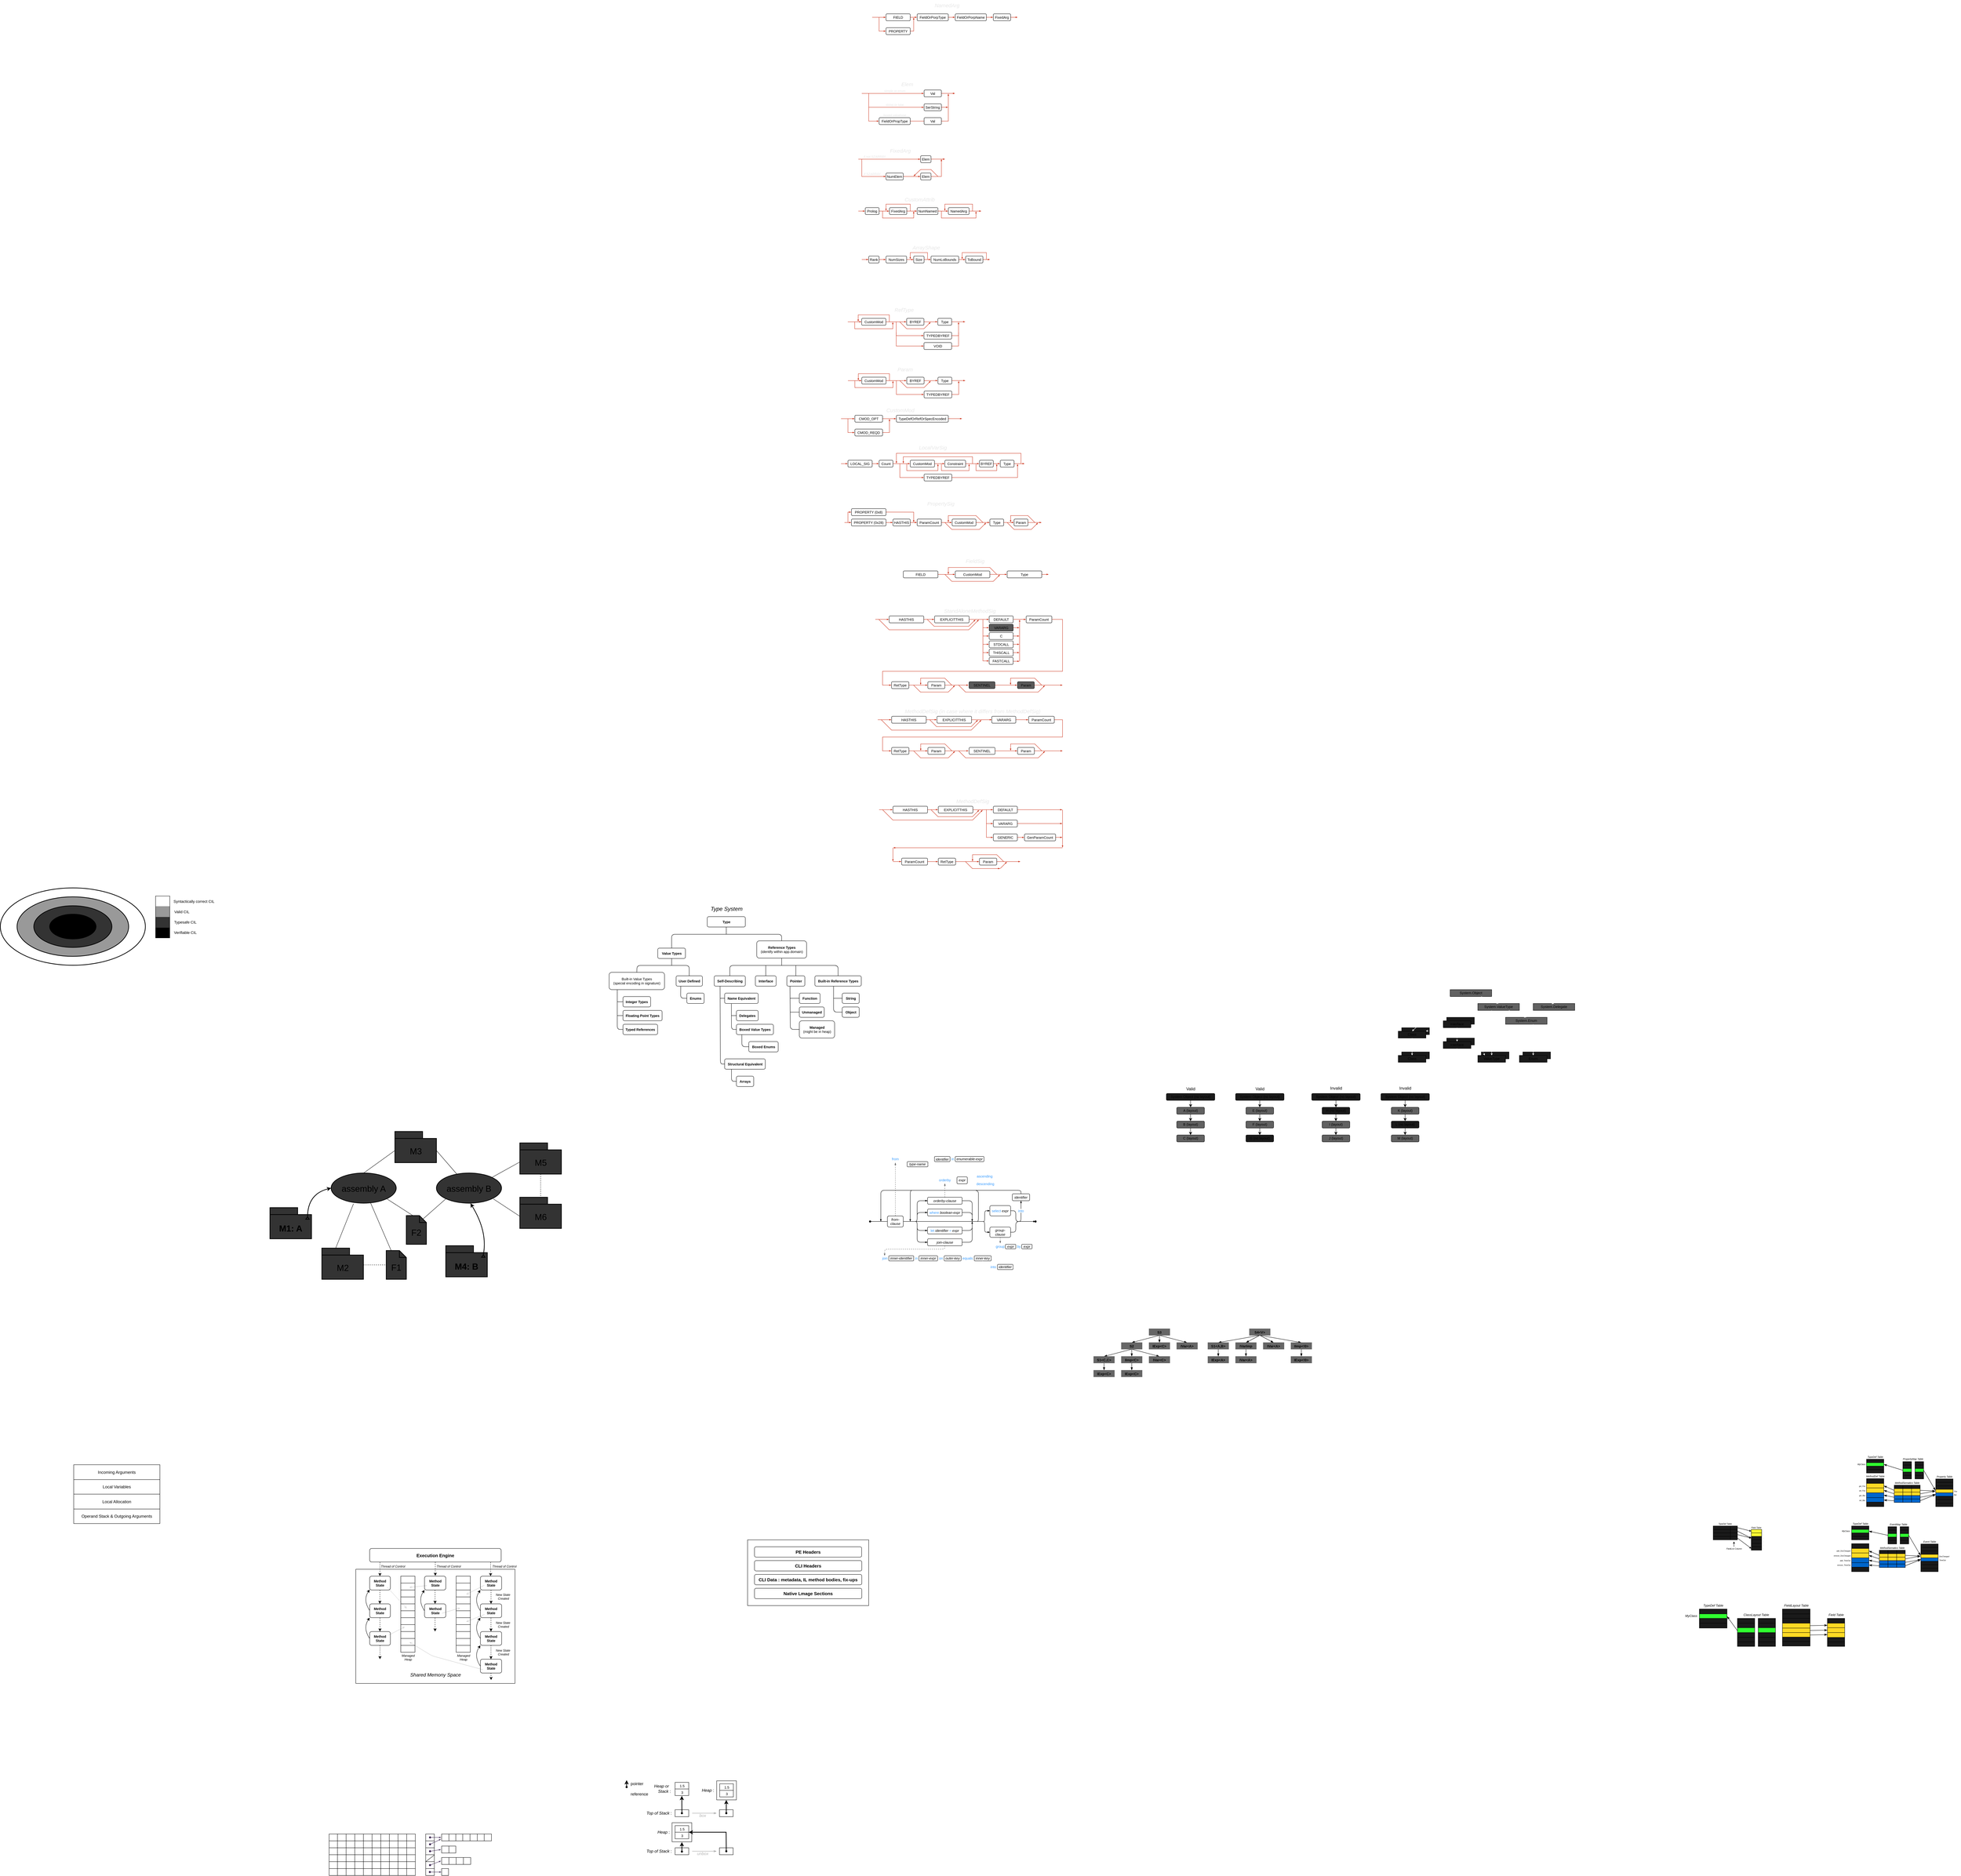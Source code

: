 <mxfile>
    <diagram id="xf4RxMV2rJQrgPPlynbd" name="第 1 页">
        <mxGraphModel dx="3431" dy="3513" grid="0" gridSize="10" guides="1" tooltips="1" connect="1" arrows="0" fold="1" page="0" pageScale="1" pageWidth="827" pageHeight="1169" background="none" math="0" shadow="0">
            <root>
                <mxCell id="0"/>
                <mxCell id="1" parent="0"/>
                <mxCell id="1247" value="" style="rounded=0;whiteSpace=wrap;html=1;fontSize=10;spacing=0;fillColor=none;" vertex="1" parent="1">
                    <mxGeometry x="-350" y="1310" width="350" height="190" as="geometry"/>
                </mxCell>
                <mxCell id="1241" value="" style="endArrow=blockThin;html=1;strokeColor=#CC3018;strokeWidth=1;fontSize=15;fontColor=#E6E6E6;endSize=3;endFill=1;rounded=0;" edge="1" parent="1" source="1231">
                    <mxGeometry width="50" height="50" relative="1" as="geometry">
                        <mxPoint x="170" y="-3080" as="sourcePoint"/>
                        <mxPoint x="130" y="-3089" as="targetPoint"/>
                        <Array as="points">
                            <mxPoint x="120" y="-3050"/>
                            <mxPoint x="130" y="-3050"/>
                        </Array>
                    </mxGeometry>
                </mxCell>
                <mxCell id="1239" value="" style="endArrow=blockThin;html=1;strokeColor=#CC3018;strokeWidth=1;fontSize=15;fontColor=#E6E6E6;endSize=3;endFill=1;rounded=0;" edge="1" parent="1">
                    <mxGeometry width="50" height="50" relative="1" as="geometry">
                        <mxPoint x="391" y="-3090.06" as="sourcePoint"/>
                        <mxPoint x="430" y="-3090.06" as="targetPoint"/>
                        <Array as="points">
                            <mxPoint x="391" y="-3090.06"/>
                        </Array>
                    </mxGeometry>
                </mxCell>
                <mxCell id="1238" value="" style="endArrow=blockThin;html=1;strokeColor=#CC3018;strokeWidth=1;fontSize=15;fontColor=#E6E6E6;endSize=3;endFill=1;rounded=0;" edge="1" parent="1">
                    <mxGeometry width="50" height="50" relative="1" as="geometry">
                        <mxPoint x="320" y="-3090.06" as="sourcePoint"/>
                        <mxPoint x="359" y="-3090.06" as="targetPoint"/>
                        <Array as="points">
                            <mxPoint x="320" y="-3090.06"/>
                        </Array>
                    </mxGeometry>
                </mxCell>
                <mxCell id="1237" value="" style="endArrow=blockThin;html=1;strokeColor=#CC3018;strokeWidth=1;fontSize=15;fontColor=#E6E6E6;endSize=3;endFill=1;rounded=0;" edge="1" parent="1">
                    <mxGeometry width="50" height="50" relative="1" as="geometry">
                        <mxPoint x="210" y="-3090.06" as="sourcePoint"/>
                        <mxPoint x="249" y="-3090.06" as="targetPoint"/>
                        <Array as="points">
                            <mxPoint x="210" y="-3090.06"/>
                        </Array>
                    </mxGeometry>
                </mxCell>
                <mxCell id="1236" value="" style="endArrow=blockThin;html=1;strokeColor=#CC3018;strokeWidth=1;fontSize=15;fontColor=#E6E6E6;endSize=3;endFill=1;rounded=0;" edge="1" parent="1">
                    <mxGeometry width="50" height="50" relative="1" as="geometry">
                        <mxPoint x="100" y="-3090.06" as="sourcePoint"/>
                        <mxPoint x="139" y="-3090.06" as="targetPoint"/>
                        <Array as="points">
                            <mxPoint x="100" y="-3090.06"/>
                        </Array>
                    </mxGeometry>
                </mxCell>
                <mxCell id="1223" value="" style="endArrow=blockThin;html=1;strokeColor=#CC3018;strokeWidth=1;fontSize=15;fontColor=#E6E6E6;endSize=3;endFill=1;rounded=0;" edge="1" parent="1">
                    <mxGeometry width="50" height="50" relative="1" as="geometry">
                        <mxPoint x="190" y="-2830" as="sourcePoint"/>
                        <mxPoint x="229" y="-2830.06" as="targetPoint"/>
                        <Array as="points">
                            <mxPoint x="190" y="-2830"/>
                        </Array>
                    </mxGeometry>
                </mxCell>
                <mxCell id="1222" value="" style="endArrow=blockThin;html=1;strokeColor=#CC3018;strokeWidth=1;fontSize=15;fontColor=#E6E6E6;endSize=3;endFill=1;rounded=0;" edge="1" parent="1">
                    <mxGeometry width="50" height="50" relative="1" as="geometry">
                        <mxPoint x="180" y="-2870.09" as="sourcePoint"/>
                        <mxPoint x="249" y="-2870.09" as="targetPoint"/>
                        <Array as="points">
                            <mxPoint x="180" y="-2870.09"/>
                        </Array>
                    </mxGeometry>
                </mxCell>
                <mxCell id="1207" value="" style="endArrow=blockThin;html=1;strokeColor=#CC3018;strokeWidth=1;fontSize=15;fontColor=#E6E6E6;endSize=3;endFill=1;rounded=0;" edge="1" parent="1" source="1195">
                    <mxGeometry width="50" height="50" relative="1" as="geometry">
                        <mxPoint x="21.25" y="-2680.11" as="sourcePoint"/>
                        <mxPoint x="220.25" y="-2680.11" as="targetPoint"/>
                        <Array as="points">
                            <mxPoint x="151.25" y="-2680.11"/>
                        </Array>
                    </mxGeometry>
                </mxCell>
                <mxCell id="1206" value="" style="endArrow=blockThin;html=1;strokeColor=#CC3018;strokeWidth=1;fontSize=15;fontColor=#E6E6E6;endSize=3;endFill=1;rounded=0;" edge="1" parent="1">
                    <mxGeometry width="50" height="50" relative="1" as="geometry">
                        <mxPoint x="165.5" y="-2630.05" as="sourcePoint"/>
                        <mxPoint x="210" y="-2680" as="targetPoint"/>
                        <Array as="points">
                            <mxPoint x="165.5" y="-2630.05"/>
                            <mxPoint x="210" y="-2630"/>
                        </Array>
                    </mxGeometry>
                </mxCell>
                <mxCell id="1205" value="" style="endArrow=blockThin;html=1;strokeColor=#CC3018;strokeWidth=1;fontSize=15;fontColor=#E6E6E6;endSize=3;endFill=1;rounded=0;" edge="1" parent="1">
                    <mxGeometry width="50" height="50" relative="1" as="geometry">
                        <mxPoint x="80" y="-2630" as="sourcePoint"/>
                        <mxPoint x="149" y="-2630" as="targetPoint"/>
                        <Array as="points">
                            <mxPoint x="80" y="-2630"/>
                        </Array>
                    </mxGeometry>
                </mxCell>
                <mxCell id="1188" value="" style="endArrow=blockThin;html=1;strokeColor=#CC3018;strokeWidth=1;fontSize=15;fontColor=#E6E6E6;endSize=3;endFill=1;rounded=0;shadow=0;" edge="1" parent="1">
                    <mxGeometry width="50" height="50" relative="1" as="geometry">
                        <mxPoint x="282" y="-2530" as="sourcePoint"/>
                        <mxPoint x="325" y="-2530" as="targetPoint"/>
                        <Array as="points"/>
                    </mxGeometry>
                </mxCell>
                <mxCell id="1187" value="" style="endArrow=blockThin;html=1;strokeColor=#CC3018;strokeWidth=1;fontSize=15;fontColor=#E6E6E6;endSize=3;endFill=1;rounded=0;shadow=0;" edge="1" parent="1">
                    <mxGeometry width="50" height="50" relative="1" as="geometry">
                        <mxPoint x="192" y="-2530" as="sourcePoint"/>
                        <mxPoint x="229" y="-2530" as="targetPoint"/>
                        <Array as="points"/>
                    </mxGeometry>
                </mxCell>
                <mxCell id="1186" value="" style="endArrow=blockThin;html=1;strokeColor=#CC3018;strokeWidth=1;fontSize=15;fontColor=#E6E6E6;endSize=3;endFill=1;rounded=0;shadow=0;" edge="1" parent="1">
                    <mxGeometry width="50" height="50" relative="1" as="geometry">
                        <mxPoint x="102" y="-2530" as="sourcePoint"/>
                        <mxPoint x="139" y="-2530" as="targetPoint"/>
                        <Array as="points"/>
                    </mxGeometry>
                </mxCell>
                <mxCell id="1184" value="" style="endArrow=blockThin;html=1;strokeColor=#CC3018;strokeWidth=1;fontSize=15;fontColor=#E6E6E6;endSize=3;endFill=1;rounded=0;" edge="1" parent="1">
                    <mxGeometry width="50" height="50" relative="1" as="geometry">
                        <mxPoint x="22" y="-2530" as="sourcePoint"/>
                        <mxPoint x="59" y="-2530" as="targetPoint"/>
                        <Array as="points"/>
                    </mxGeometry>
                </mxCell>
                <mxCell id="1175" value="" style="endArrow=blockThin;html=1;strokeColor=#CC3018;strokeWidth=1;fontSize=15;fontColor=#E6E6E6;endSize=3;endFill=1;rounded=0;" edge="1" parent="1">
                    <mxGeometry width="50" height="50" relative="1" as="geometry">
                        <mxPoint x="323" y="-2390.06" as="sourcePoint"/>
                        <mxPoint x="350" y="-2390.06" as="targetPoint"/>
                        <Array as="points"/>
                    </mxGeometry>
                </mxCell>
                <mxCell id="1174" value="" style="endArrow=blockThin;html=1;strokeColor=#CC3018;strokeWidth=1;fontSize=15;fontColor=#E6E6E6;endSize=3;endFill=1;rounded=0;" edge="1" parent="1">
                    <mxGeometry width="50" height="50" relative="1" as="geometry">
                        <mxPoint x="252" y="-2390" as="sourcePoint"/>
                        <mxPoint x="279" y="-2390" as="targetPoint"/>
                        <Array as="points"/>
                    </mxGeometry>
                </mxCell>
                <mxCell id="1173" value="" style="endArrow=blockThin;html=1;strokeColor=#CC3018;strokeWidth=1;fontSize=15;fontColor=#E6E6E6;endSize=3;endFill=1;rounded=0;" edge="1" parent="1">
                    <mxGeometry width="50" height="50" relative="1" as="geometry">
                        <mxPoint x="152" y="-2390" as="sourcePoint"/>
                        <mxPoint x="179" y="-2390" as="targetPoint"/>
                        <Array as="points"/>
                    </mxGeometry>
                </mxCell>
                <mxCell id="1172" value="" style="endArrow=blockThin;html=1;strokeColor=#CC3018;strokeWidth=1;fontSize=15;fontColor=#E6E6E6;endSize=3;endFill=1;rounded=0;" edge="1" parent="1">
                    <mxGeometry width="50" height="50" relative="1" as="geometry">
                        <mxPoint x="102" y="-2390" as="sourcePoint"/>
                        <mxPoint x="129" y="-2390" as="targetPoint"/>
                        <Array as="points"/>
                    </mxGeometry>
                </mxCell>
                <mxCell id="1171" value="" style="endArrow=blockThin;html=1;strokeColor=#CC3018;strokeWidth=1;fontSize=15;fontColor=#E6E6E6;endSize=3;endFill=1;rounded=0;" edge="1" parent="1">
                    <mxGeometry width="50" height="50" relative="1" as="geometry">
                        <mxPoint x="22" y="-2390" as="sourcePoint"/>
                        <mxPoint x="49" y="-2390" as="targetPoint"/>
                        <Array as="points"/>
                    </mxGeometry>
                </mxCell>
                <mxCell id="1163" value="" style="endArrow=none;html=1;strokeColor=#CC3018;strokeWidth=1;fontSize=15;fontColor=#E6E6E6;endSize=3;endFill=0;rounded=0;" edge="1" parent="1">
                    <mxGeometry width="50" height="50" relative="1" as="geometry">
                        <mxPoint x="231.61" y="-2140" as="sourcePoint"/>
                        <mxPoint x="259.61" y="-2180" as="targetPoint"/>
                        <Array as="points">
                            <mxPoint x="259.61" y="-2140"/>
                        </Array>
                    </mxGeometry>
                </mxCell>
                <mxCell id="1141" value="" style="endArrow=blockThin;html=1;strokeColor=#CC3018;strokeWidth=1;fontSize=15;fontColor=#E6E6E6;endSize=3;endFill=1;" edge="1" parent="1">
                    <mxGeometry width="50" height="50" relative="1" as="geometry">
                        <mxPoint x="160" y="-2040.05" as="sourcePoint"/>
                        <mxPoint x="199" y="-2040.05" as="targetPoint"/>
                    </mxGeometry>
                </mxCell>
                <mxCell id="1140" value="" style="endArrow=blockThin;html=1;strokeColor=#CC3018;strokeWidth=1;fontSize=15;fontColor=#E6E6E6;endSize=3;endFill=1;rounded=0;" edge="1" parent="1">
                    <mxGeometry width="50" height="50" relative="1" as="geometry">
                        <mxPoint x="232" y="-2000" as="sourcePoint"/>
                        <mxPoint x="260" y="-2039" as="targetPoint"/>
                        <Array as="points">
                            <mxPoint x="260" y="-2000"/>
                        </Array>
                    </mxGeometry>
                </mxCell>
                <mxCell id="1126" value="" style="endArrow=blockThin;html=1;strokeColor=#CC3018;strokeWidth=1;fontSize=15;fontColor=#E6E6E6;endSize=3;endFill=1;rounded=0;" edge="1" parent="1">
                    <mxGeometry width="50" height="50" relative="1" as="geometry">
                        <mxPoint x="32" y="-1890" as="sourcePoint"/>
                        <mxPoint x="60" y="-1929" as="targetPoint"/>
                        <Array as="points">
                            <mxPoint x="60" y="-1890"/>
                        </Array>
                    </mxGeometry>
                </mxCell>
                <mxCell id="1125" value="" style="endArrow=blockThin;html=1;strokeColor=#CC3018;strokeWidth=1;fontSize=15;fontColor=#E6E6E6;endSize=3;endFill=1;" edge="1" parent="1">
                    <mxGeometry width="50" height="50" relative="1" as="geometry">
                        <mxPoint x="40" y="-1930" as="sourcePoint"/>
                        <mxPoint x="79.0" y="-1930" as="targetPoint"/>
                    </mxGeometry>
                </mxCell>
                <mxCell id="1090" value="" style="endArrow=blockThin;html=1;strokeColor=#CC3018;strokeWidth=1;fontSize=15;fontColor=#E6E6E6;endSize=3;endFill=1;" edge="1" parent="1">
                    <mxGeometry width="50" height="50" relative="1" as="geometry">
                        <mxPoint x="453.0" y="-1630.07" as="sourcePoint"/>
                        <mxPoint x="499.21" y="-1629.98" as="targetPoint"/>
                    </mxGeometry>
                </mxCell>
                <mxCell id="1089" value="" style="endArrow=blockThin;html=1;strokeColor=#CC3018;strokeWidth=1;fontSize=15;fontColor=#E6E6E6;endSize=3;endFill=1;" edge="1" parent="1">
                    <mxGeometry width="50" height="50" relative="1" as="geometry">
                        <mxPoint x="372.79" y="-1630.13" as="sourcePoint"/>
                        <mxPoint x="419" y="-1630.04" as="targetPoint"/>
                    </mxGeometry>
                </mxCell>
                <mxCell id="1087" value="" style="endArrow=blockThin;html=1;strokeColor=#CC3018;strokeWidth=1;fontSize=15;fontColor=#E6E6E6;endSize=3;endFill=1;rounded=0;" edge="1" parent="1">
                    <mxGeometry width="50" height="50" relative="1" as="geometry">
                        <mxPoint x="40.0" y="-1660.09" as="sourcePoint"/>
                        <mxPoint x="130" y="-1631" as="targetPoint"/>
                        <Array as="points">
                            <mxPoint x="130" y="-1660"/>
                        </Array>
                    </mxGeometry>
                </mxCell>
                <mxCell id="1083" value="" style="endArrow=blockThin;html=1;strokeColor=#CC3018;strokeWidth=1;fontSize=15;fontColor=#E6E6E6;endSize=3;endFill=1;" edge="1" parent="1">
                    <mxGeometry width="50" height="50" relative="1" as="geometry">
                        <mxPoint x="20.11" y="-1630.04" as="sourcePoint"/>
                        <mxPoint x="69.11" y="-1629.98" as="targetPoint"/>
                    </mxGeometry>
                </mxCell>
                <mxCell id="1085" value="" style="endArrow=blockThin;html=1;strokeColor=#CC3018;strokeWidth=1;fontSize=15;fontColor=#E6E6E6;endSize=3;endFill=1;" edge="1" parent="1">
                    <mxGeometry width="50" height="50" relative="1" as="geometry">
                        <mxPoint x="90" y="-1630.14" as="sourcePoint"/>
                        <mxPoint x="139" y="-1630.08" as="targetPoint"/>
                    </mxGeometry>
                </mxCell>
                <mxCell id="1065" value="" style="endArrow=blockThin;html=1;strokeColor=#CC3018;strokeWidth=1;fontSize=15;fontColor=#E6E6E6;endSize=3;endFill=1;" edge="1" parent="1">
                    <mxGeometry width="50" height="50" relative="1" as="geometry">
                        <mxPoint x="470.5" y="-1480.1" as="sourcePoint"/>
                        <mxPoint x="519.5" y="-1480.03" as="targetPoint"/>
                    </mxGeometry>
                </mxCell>
                <mxCell id="1063" value="" style="endArrow=blockThin;html=1;strokeColor=#CC3018;strokeWidth=1;fontSize=15;fontColor=#E6E6E6;endSize=3;endFill=1;" edge="1" parent="1">
                    <mxGeometry width="50" height="50" relative="1" as="geometry">
                        <mxPoint x="350.0" y="-1480.07" as="sourcePoint"/>
                        <mxPoint x="399" y="-1480" as="targetPoint"/>
                    </mxGeometry>
                </mxCell>
                <mxCell id="1064" value="" style="endArrow=blockThin;html=1;strokeColor=#CC3018;strokeWidth=1;fontSize=15;fontColor=#E6E6E6;endSize=3;endFill=1;" edge="1" parent="1">
                    <mxGeometry width="50" height="50" relative="1" as="geometry">
                        <mxPoint x="200.0" y="-1480.06" as="sourcePoint"/>
                        <mxPoint x="249" y="-1480" as="targetPoint"/>
                    </mxGeometry>
                </mxCell>
                <mxCell id="1013" value="" style="endArrow=blockThin;html=1;strokeColor=#CC3018;strokeWidth=1;fontSize=15;fontColor=#E6E6E6;endSize=3;endFill=1;exitX=1;exitY=0.5;exitDx=0;exitDy=0;" edge="1" parent="1">
                    <mxGeometry width="50" height="50" relative="1" as="geometry">
                        <mxPoint x="472.0" y="-970.1" as="sourcePoint"/>
                        <mxPoint x="560" y="-970" as="targetPoint"/>
                    </mxGeometry>
                </mxCell>
                <mxCell id="955" value="" style="endArrow=blockThin;html=1;strokeColor=#CC3018;strokeWidth=1;fontSize=15;fontColor=#E6E6E6;endSize=3;endFill=1;exitX=1;exitY=0.5;exitDx=0;exitDy=0;" edge="1" parent="1" source="953">
                    <mxGeometry width="50" height="50" relative="1" as="geometry">
                        <mxPoint x="155" y="-660" as="sourcePoint"/>
                        <mxPoint x="200" y="-650" as="targetPoint"/>
                    </mxGeometry>
                </mxCell>
                <mxCell id="977" value="" style="endArrow=blockThin;html=1;strokeColor=#CC3018;strokeWidth=1;fontSize=15;fontColor=#E6E6E6;endSize=3;endFill=1;" edge="1" parent="1">
                    <mxGeometry width="50" height="50" relative="1" as="geometry">
                        <mxPoint x="540.0" y="-720.08" as="sourcePoint"/>
                        <mxPoint x="559" y="-720.08" as="targetPoint"/>
                    </mxGeometry>
                </mxCell>
                <mxCell id="975" value="" style="endArrow=blockThin;html=1;strokeColor=#CC3018;strokeWidth=1;fontSize=15;fontColor=#E6E6E6;endSize=3;endFill=1;exitX=1;exitY=0.5;exitDx=0;exitDy=0;" edge="1" parent="1">
                    <mxGeometry width="50" height="50" relative="1" as="geometry">
                        <mxPoint x="429.5" y="-760.07" as="sourcePoint"/>
                        <mxPoint x="559" y="-760" as="targetPoint"/>
                    </mxGeometry>
                </mxCell>
                <mxCell id="974" value="" style="endArrow=blockThin;html=1;strokeColor=#CC3018;strokeWidth=1;fontSize=15;fontColor=#E6E6E6;endSize=3;endFill=1;exitX=1;exitY=0.5;exitDx=0;exitDy=0;" edge="1" parent="1">
                    <mxGeometry width="50" height="50" relative="1" as="geometry">
                        <mxPoint x="429.5" y="-800.1" as="sourcePoint"/>
                        <mxPoint x="559" y="-800" as="targetPoint"/>
                    </mxGeometry>
                </mxCell>
                <mxCell id="969" value="" style="endArrow=blockThin;html=1;strokeColor=#CC3018;strokeWidth=1;fontSize=15;fontColor=#E6E6E6;endSize=3;endFill=1;exitX=1;exitY=0.5;exitDx=0;exitDy=0;" edge="1" parent="1">
                    <mxGeometry width="50" height="50" relative="1" as="geometry">
                        <mxPoint x="301" y="-800.06" as="sourcePoint"/>
                        <mxPoint x="359" y="-800" as="targetPoint"/>
                    </mxGeometry>
                </mxCell>
                <mxCell id="968" value="" style="endArrow=blockThin;html=1;strokeColor=#CC3018;strokeWidth=1;fontSize=15;fontColor=#E6E6E6;endSize=3;endFill=1;exitX=1;exitY=0.5;exitDx=0;exitDy=0;" edge="1" parent="1" source="942">
                    <mxGeometry width="50" height="50" relative="1" as="geometry">
                        <mxPoint x="171" y="-800.08" as="sourcePoint"/>
                        <mxPoint x="200" y="-800.08" as="targetPoint"/>
                    </mxGeometry>
                </mxCell>
                <mxCell id="959" value="" style="endArrow=blockThin;html=1;strokeColor=#CC3018;strokeWidth=1;fontSize=15;fontColor=#E6E6E6;endSize=3;endFill=1;exitX=1;exitY=0.5;exitDx=0;exitDy=0;" edge="1" parent="1">
                    <mxGeometry width="50" height="50" relative="1" as="geometry">
                        <mxPoint x="370" y="-650.05" as="sourcePoint"/>
                        <mxPoint x="438" y="-650.05" as="targetPoint"/>
                    </mxGeometry>
                </mxCell>
                <mxCell id="957" value="" style="endArrow=blockThin;html=1;strokeColor=#CC3018;strokeWidth=1;fontSize=15;fontColor=#E6E6E6;endSize=3;endFill=1;exitX=1;exitY=0.5;exitDx=0;exitDy=0;" edge="1" parent="1" source="952">
                    <mxGeometry width="50" height="50" relative="1" as="geometry">
                        <mxPoint x="252" y="-650" as="sourcePoint"/>
                        <mxPoint x="319" y="-650" as="targetPoint"/>
                    </mxGeometry>
                </mxCell>
                <mxCell id="574" value="" style="shape=table;startSize=0;container=1;collapsible=0;childLayout=tableLayout;" parent="1" vertex="1">
                    <mxGeometry x="-1280" y="2160" width="25" height="120" as="geometry"/>
                </mxCell>
                <mxCell id="575" value="" style="shape=tableRow;horizontal=0;startSize=0;swimlaneHead=0;swimlaneBody=0;top=0;left=0;bottom=0;right=0;collapsible=0;dropTarget=0;fillColor=none;points=[[0,0.5],[1,0.5]];portConstraint=eastwest;" parent="574" vertex="1">
                    <mxGeometry width="25" height="20" as="geometry"/>
                </mxCell>
                <mxCell id="576" value="" style="shape=partialRectangle;html=1;whiteSpace=wrap;connectable=0;overflow=hidden;fillColor=none;top=0;left=0;bottom=0;right=0;pointerEvents=1;" parent="575" vertex="1">
                    <mxGeometry width="25" height="20" as="geometry">
                        <mxRectangle width="25" height="20" as="alternateBounds"/>
                    </mxGeometry>
                </mxCell>
                <mxCell id="577" value="" style="shape=tableRow;horizontal=0;startSize=0;swimlaneHead=0;swimlaneBody=0;top=0;left=0;bottom=0;right=0;collapsible=0;dropTarget=0;fillColor=none;points=[[0,0.5],[1,0.5]];portConstraint=eastwest;" parent="574" vertex="1">
                    <mxGeometry y="20" width="25" height="20" as="geometry"/>
                </mxCell>
                <mxCell id="578" value="" style="shape=partialRectangle;html=1;whiteSpace=wrap;connectable=0;overflow=hidden;fillColor=none;top=0;left=0;bottom=0;right=0;pointerEvents=1;" parent="577" vertex="1">
                    <mxGeometry width="25" height="20" as="geometry">
                        <mxRectangle width="25" height="20" as="alternateBounds"/>
                    </mxGeometry>
                </mxCell>
                <mxCell id="579" value="" style="shape=tableRow;horizontal=0;startSize=0;swimlaneHead=0;swimlaneBody=0;top=0;left=0;bottom=0;right=0;collapsible=0;dropTarget=0;fillColor=none;points=[[0,0.5],[1,0.5]];portConstraint=eastwest;" parent="574" vertex="1">
                    <mxGeometry y="40" width="25" height="20" as="geometry"/>
                </mxCell>
                <mxCell id="580" value="" style="shape=partialRectangle;html=1;whiteSpace=wrap;connectable=0;overflow=hidden;fillColor=none;top=0;left=0;bottom=0;right=0;pointerEvents=1;" parent="579" vertex="1">
                    <mxGeometry width="25" height="20" as="geometry">
                        <mxRectangle width="25" height="20" as="alternateBounds"/>
                    </mxGeometry>
                </mxCell>
                <mxCell id="581" value="" style="shape=tableRow;horizontal=0;startSize=0;swimlaneHead=0;swimlaneBody=0;top=0;left=0;bottom=0;right=0;collapsible=0;dropTarget=0;fillColor=none;points=[[0,0.5],[1,0.5]];portConstraint=eastwest;" parent="574" vertex="1">
                    <mxGeometry y="60" width="25" height="20" as="geometry"/>
                </mxCell>
                <mxCell id="582" value="" style="shape=partialRectangle;html=1;whiteSpace=wrap;connectable=0;overflow=hidden;fillColor=none;top=0;left=0;bottom=0;right=0;pointerEvents=1;" parent="581" vertex="1">
                    <mxGeometry width="25" height="20" as="geometry">
                        <mxRectangle width="25" height="20" as="alternateBounds"/>
                    </mxGeometry>
                </mxCell>
                <mxCell id="583" value="" style="shape=tableRow;horizontal=0;startSize=0;swimlaneHead=0;swimlaneBody=0;top=0;left=0;bottom=0;right=0;collapsible=0;dropTarget=0;fillColor=none;points=[[0,0.5],[1,0.5]];portConstraint=eastwest;" parent="574" vertex="1">
                    <mxGeometry y="80" width="25" height="20" as="geometry"/>
                </mxCell>
                <mxCell id="584" value="" style="shape=partialRectangle;html=1;whiteSpace=wrap;connectable=0;overflow=hidden;fillColor=none;top=0;left=0;bottom=0;right=0;pointerEvents=1;" parent="583" vertex="1">
                    <mxGeometry width="25" height="20" as="geometry">
                        <mxRectangle width="25" height="20" as="alternateBounds"/>
                    </mxGeometry>
                </mxCell>
                <mxCell id="585" value="" style="shape=tableRow;horizontal=0;startSize=0;swimlaneHead=0;swimlaneBody=0;top=0;left=0;bottom=0;right=0;collapsible=0;dropTarget=0;fillColor=none;points=[[0,0.5],[1,0.5]];portConstraint=eastwest;" parent="574" vertex="1">
                    <mxGeometry y="100" width="25" height="20" as="geometry"/>
                </mxCell>
                <mxCell id="586" value="" style="shape=partialRectangle;html=1;whiteSpace=wrap;connectable=0;overflow=hidden;fillColor=none;top=0;left=0;bottom=0;right=0;pointerEvents=1;" parent="585" vertex="1">
                    <mxGeometry width="25" height="20" as="geometry">
                        <mxRectangle width="25" height="20" as="alternateBounds"/>
                    </mxGeometry>
                </mxCell>
                <mxCell id="491" value="" style="rounded=0;whiteSpace=wrap;html=1;fontSize=10;spacing=0;" parent="1" vertex="1">
                    <mxGeometry x="-439.25" y="2006.5" width="57" height="55" as="geometry"/>
                </mxCell>
                <mxCell id="51" value="" style="endArrow=blockThin;dashed=1;html=1;rounded=1;labelBackgroundColor=#CCCCCC;strokeColor=#666666;fontSize=6;fontColor=#FFFFFF;startSize=4;endSize=4;exitX=0.5;exitY=0;exitDx=0;exitDy=0;endFill=1;" parent="1" source="10" edge="1">
                    <mxGeometry width="50" height="50" relative="1" as="geometry">
                        <mxPoint x="220" y="290" as="sourcePoint"/>
                        <mxPoint x="220" y="280" as="targetPoint"/>
                    </mxGeometry>
                </mxCell>
                <mxCell id="50" value="" style="endArrow=blockThin;dashed=1;html=1;rounded=1;fontSize=6;fontColor=#FFFFFF;startSize=4;endSize=4;exitX=0.5;exitY=0;exitDx=0;exitDy=0;labelBackgroundColor=#CCCCCC;strokeColor=#666666;endFill=1;" parent="1" source="8" edge="1">
                    <mxGeometry width="50" height="50" relative="1" as="geometry">
                        <mxPoint x="-20" y="320" as="sourcePoint"/>
                        <mxPoint x="77" y="220" as="targetPoint"/>
                    </mxGeometry>
                </mxCell>
                <mxCell id="5" value="" style="shape=waypoint;fillStyle=solid;size=6;pointerEvents=1;points=[];fillColor=none;resizable=0;rotatable=0;perimeter=centerPerimeter;snapToPoint=1;rounded=1;" parent="1" vertex="1">
                    <mxGeometry x="-6" y="380" width="20" height="20" as="geometry"/>
                </mxCell>
                <mxCell id="9" value="" style="edgeStyle=orthogonalEdgeStyle;endArrow=none;html=1;rounded=1;endSize=8;startSize=8;exitX=0.62;exitY=0.649;exitDx=0;exitDy=0;exitPerimeter=0;" parent="1" source="5" target="8" edge="1">
                    <mxGeometry width="50" height="50" relative="1" as="geometry">
                        <mxPoint x="47" y="384" as="sourcePoint"/>
                        <mxPoint x="384" y="380" as="targetPoint"/>
                        <Array as="points"/>
                    </mxGeometry>
                </mxCell>
                <mxCell id="8" value="&lt;i&gt;from-clause&lt;/i&gt;" style="rounded=1;whiteSpace=wrap;html=1;fontSize=10;" parent="1" vertex="1">
                    <mxGeometry x="54" y="374" width="46" height="32" as="geometry"/>
                </mxCell>
                <mxCell id="10" value="&lt;i&gt;orderby-clause&lt;/i&gt;" style="rounded=1;whiteSpace=wrap;html=1;fontSize=10;" parent="1" vertex="1">
                    <mxGeometry x="170" y="320" width="100" height="20" as="geometry"/>
                </mxCell>
                <mxCell id="12" value="&lt;font color=&quot;#3399ff&quot;&gt;let&amp;nbsp;&lt;/font&gt;&lt;i&gt;identifier &lt;font color=&quot;#3399ff&quot;&gt;=&amp;nbsp;&lt;/font&gt;expr&lt;/i&gt;" style="rounded=1;whiteSpace=wrap;html=1;fontSize=10;" parent="1" vertex="1">
                    <mxGeometry x="170" y="406" width="100" height="20" as="geometry"/>
                </mxCell>
                <mxCell id="14" value="&lt;font color=&quot;#3399ff&quot;&gt;select&lt;/font&gt;&lt;i&gt;&lt;font color=&quot;#3399ff&quot;&gt;&amp;nbsp;&lt;/font&gt;expr&lt;/i&gt;" style="rounded=1;whiteSpace=wrap;html=1;fontSize=10;" parent="1" vertex="1">
                    <mxGeometry x="350" y="344" width="60" height="30" as="geometry"/>
                </mxCell>
                <mxCell id="15" value="&lt;i&gt;group-&lt;br&gt;clause&lt;/i&gt;" style="rounded=1;whiteSpace=wrap;html=1;fontSize=10;" parent="1" vertex="1">
                    <mxGeometry x="350" y="406" width="60" height="30" as="geometry"/>
                </mxCell>
                <mxCell id="16" value="" style="endArrow=none;html=1;rounded=1;endSize=4;startSize=4;fontSize=10;fontColor=#3399FF;edgeStyle=orthogonalEdgeStyle;exitX=1;exitY=0.5;exitDx=0;exitDy=0;endFill=0;" parent="1" source="8" edge="1">
                    <mxGeometry width="50" height="50" relative="1" as="geometry">
                        <mxPoint x="127" y="384" as="sourcePoint"/>
                        <mxPoint x="330" y="390" as="targetPoint"/>
                    </mxGeometry>
                </mxCell>
                <mxCell id="17" value="&lt;i&gt;join-clause&lt;/i&gt;" style="rounded=1;whiteSpace=wrap;html=1;fontSize=10;" parent="1" vertex="1">
                    <mxGeometry x="170" y="440" width="100" height="20" as="geometry"/>
                </mxCell>
                <mxCell id="19" value="" style="endArrow=blockThin;html=1;rounded=1;endSize=4;startSize=8;fontSize=10;fontColor=#3399FF;entryX=0;entryY=0.5;entryDx=0;entryDy=0;edgeStyle=orthogonalEdgeStyle;endFill=1;" parent="1" target="20" edge="1">
                    <mxGeometry width="50" height="50" relative="1" as="geometry">
                        <mxPoint x="130" y="390" as="sourcePoint"/>
                        <mxPoint x="170" y="358" as="targetPoint"/>
                        <Array as="points">
                            <mxPoint x="140" y="364"/>
                        </Array>
                    </mxGeometry>
                </mxCell>
                <mxCell id="20" value="&lt;font color=&quot;#3399ff&quot;&gt;where&amp;nbsp;&lt;/font&gt;&lt;i&gt;boolean-expr&lt;/i&gt;" style="rounded=1;whiteSpace=wrap;html=1;fontSize=10;" parent="1" vertex="1">
                    <mxGeometry x="170" y="354" width="100" height="20" as="geometry"/>
                </mxCell>
                <mxCell id="21" value="" style="endArrow=blockThin;html=1;rounded=1;endSize=4;startSize=8;fontSize=10;fontColor=#3399FF;entryX=0;entryY=0.5;entryDx=0;entryDy=0;edgeStyle=orthogonalEdgeStyle;endFill=1;" parent="1" target="10" edge="1">
                    <mxGeometry width="50" height="50" relative="1" as="geometry">
                        <mxPoint x="140" y="374" as="sourcePoint"/>
                        <mxPoint x="170" y="348" as="targetPoint"/>
                        <Array as="points">
                            <mxPoint x="140" y="330"/>
                        </Array>
                    </mxGeometry>
                </mxCell>
                <mxCell id="23" value="" style="endArrow=blockThin;html=1;rounded=1;endSize=4;startSize=8;fontSize=10;fontColor=#3399FF;entryX=0;entryY=0.5;entryDx=0;entryDy=0;edgeStyle=orthogonalEdgeStyle;endFill=1;" parent="1" edge="1">
                    <mxGeometry width="50" height="50" relative="1" as="geometry">
                        <mxPoint x="130" y="390" as="sourcePoint"/>
                        <mxPoint x="170" y="416" as="targetPoint"/>
                        <Array as="points">
                            <mxPoint x="140" y="416"/>
                        </Array>
                    </mxGeometry>
                </mxCell>
                <mxCell id="25" value="" style="endArrow=blockThin;html=1;rounded=1;endSize=4;startSize=8;fontSize=10;fontColor=#3399FF;edgeStyle=orthogonalEdgeStyle;endFill=1;" parent="1" edge="1">
                    <mxGeometry width="50" height="50" relative="1" as="geometry">
                        <mxPoint x="140" y="406" as="sourcePoint"/>
                        <mxPoint x="170" y="450" as="targetPoint"/>
                        <Array as="points">
                            <mxPoint x="140" y="450"/>
                            <mxPoint x="170" y="450"/>
                        </Array>
                    </mxGeometry>
                </mxCell>
                <mxCell id="26" value="" style="endArrow=none;html=1;rounded=1;endSize=4;startSize=4;fontSize=10;fontColor=#3399FF;entryX=1;entryY=0.5;entryDx=0;entryDy=0;edgeStyle=orthogonalEdgeStyle;endFill=0;startArrow=blockThin;startFill=1;" parent="1" target="20" edge="1">
                    <mxGeometry width="50" height="50" relative="1" as="geometry">
                        <mxPoint x="299" y="390" as="sourcePoint"/>
                        <mxPoint x="329" y="364" as="targetPoint"/>
                        <Array as="points">
                            <mxPoint x="299" y="364"/>
                        </Array>
                    </mxGeometry>
                </mxCell>
                <mxCell id="27" value="" style="endArrow=none;html=1;rounded=1;endSize=4;startSize=4;fontSize=10;fontColor=#3399FF;edgeStyle=orthogonalEdgeStyle;endFill=0;startArrow=none;startFill=0;" parent="1" edge="1">
                    <mxGeometry width="50" height="50" relative="1" as="geometry">
                        <mxPoint x="299" y="374" as="sourcePoint"/>
                        <mxPoint x="270" y="330" as="targetPoint"/>
                        <Array as="points">
                            <mxPoint x="299" y="330"/>
                            <mxPoint x="270" y="330"/>
                        </Array>
                    </mxGeometry>
                </mxCell>
                <mxCell id="29" value="" style="endArrow=none;html=1;rounded=1;endSize=4;startSize=4;fontSize=10;fontColor=#3399FF;entryX=1;entryY=0.5;entryDx=0;entryDy=0;edgeStyle=orthogonalEdgeStyle;endFill=0;startArrow=blockThin;startFill=1;" parent="1" edge="1">
                    <mxGeometry width="50" height="50" relative="1" as="geometry">
                        <mxPoint x="299" y="390" as="sourcePoint"/>
                        <mxPoint x="270" y="416" as="targetPoint"/>
                        <Array as="points">
                            <mxPoint x="299" y="416"/>
                        </Array>
                    </mxGeometry>
                </mxCell>
                <mxCell id="30" value="" style="endArrow=none;html=1;rounded=1;endSize=4;startSize=4;fontSize=10;fontColor=#3399FF;edgeStyle=orthogonalEdgeStyle;endFill=0;startArrow=none;startFill=0;" parent="1" edge="1">
                    <mxGeometry width="50" height="50" relative="1" as="geometry">
                        <mxPoint x="299" y="400" as="sourcePoint"/>
                        <mxPoint x="270" y="450" as="targetPoint"/>
                        <Array as="points">
                            <mxPoint x="299" y="400"/>
                            <mxPoint x="299" y="450"/>
                        </Array>
                    </mxGeometry>
                </mxCell>
                <mxCell id="33" value="" style="endArrow=blockThin;html=1;rounded=1;fontSize=10;fontColor=#3399FF;startSize=4;endSize=4;entryX=0;entryY=0.5;entryDx=0;entryDy=0;endFill=1;" parent="1" target="14" edge="1">
                    <mxGeometry width="50" height="50" relative="1" as="geometry">
                        <mxPoint x="330" y="390" as="sourcePoint"/>
                        <mxPoint x="360" y="380" as="targetPoint"/>
                        <Array as="points">
                            <mxPoint x="335" y="390"/>
                            <mxPoint x="335" y="359"/>
                        </Array>
                    </mxGeometry>
                </mxCell>
                <mxCell id="34" value="" style="endArrow=blockThin;html=1;rounded=1;fontSize=10;fontColor=#3399FF;startSize=4;endSize=4;entryX=0;entryY=0.5;entryDx=0;entryDy=0;endFill=1;" parent="1" target="15" edge="1">
                    <mxGeometry width="50" height="50" relative="1" as="geometry">
                        <mxPoint x="330" y="390" as="sourcePoint"/>
                        <mxPoint x="370" y="390" as="targetPoint"/>
                        <Array as="points">
                            <mxPoint x="335" y="391"/>
                            <mxPoint x="335" y="421"/>
                        </Array>
                    </mxGeometry>
                </mxCell>
                <mxCell id="35" value="" style="endArrow=blockThin;html=1;rounded=1;fontSize=10;fontColor=#3399FF;startSize=4;endSize=4;endFill=1;" parent="1" edge="1">
                    <mxGeometry width="50" height="50" relative="1" as="geometry">
                        <mxPoint x="310" y="390" as="sourcePoint"/>
                        <mxPoint x="35" y="390" as="targetPoint"/>
                        <Array as="points">
                            <mxPoint x="317" y="390"/>
                            <mxPoint x="317" y="300"/>
                            <mxPoint x="35" y="300"/>
                        </Array>
                    </mxGeometry>
                </mxCell>
                <mxCell id="37" value="" style="endArrow=none;html=1;rounded=1;fontSize=10;fontColor=#3399FF;startSize=4;endSize=4;startArrow=blockThin;startFill=1;" parent="1" edge="1">
                    <mxGeometry width="50" height="50" relative="1" as="geometry">
                        <mxPoint x="120" y="390" as="sourcePoint"/>
                        <mxPoint x="130" y="300" as="targetPoint"/>
                        <Array as="points">
                            <mxPoint x="120" y="300"/>
                        </Array>
                    </mxGeometry>
                </mxCell>
                <mxCell id="38" value="" style="endArrow=none;html=1;rounded=1;fontSize=10;fontColor=#3399FF;startSize=4;endSize=4;entryX=1;entryY=0.5;entryDx=0;entryDy=0;" parent="1" target="14" edge="1">
                    <mxGeometry width="50" height="50" relative="1" as="geometry">
                        <mxPoint x="440" y="390" as="sourcePoint"/>
                        <mxPoint x="420" y="360" as="targetPoint"/>
                        <Array as="points">
                            <mxPoint x="425" y="390"/>
                            <mxPoint x="425" y="359"/>
                        </Array>
                    </mxGeometry>
                </mxCell>
                <mxCell id="39" value="" style="endArrow=none;html=1;rounded=1;fontSize=10;fontColor=#3399FF;startSize=4;endSize=4;entryX=1;entryY=0.5;entryDx=0;entryDy=0;startArrow=blockThin;startFill=1;" parent="1" source="40" target="15" edge="1">
                    <mxGeometry width="50" height="50" relative="1" as="geometry">
                        <mxPoint x="460" y="390" as="sourcePoint"/>
                        <mxPoint x="420" y="369" as="targetPoint"/>
                        <Array as="points">
                            <mxPoint x="425" y="390"/>
                            <mxPoint x="425" y="421"/>
                        </Array>
                    </mxGeometry>
                </mxCell>
                <mxCell id="40" value="" style="shape=waypoint;fillStyle=solid;size=6;pointerEvents=1;points=[];fillColor=none;resizable=0;rotatable=0;perimeter=centerPerimeter;snapToPoint=1;fontSize=10;fontColor=#3399FF;rounded=1;" parent="1" vertex="1">
                    <mxGeometry x="472" y="380" width="20" height="20" as="geometry"/>
                </mxCell>
                <mxCell id="41" value="" style="endArrow=none;html=1;rounded=1;fontSize=10;fontColor=#3399FF;startSize=4;endSize=4;" parent="1" target="42" edge="1">
                    <mxGeometry width="50" height="50" relative="1" as="geometry">
                        <mxPoint x="430" y="390" as="sourcePoint"/>
                        <mxPoint x="440" y="370" as="targetPoint"/>
                        <Array as="points">
                            <mxPoint x="440" y="390"/>
                        </Array>
                    </mxGeometry>
                </mxCell>
                <mxCell id="47" style="edgeStyle=none;rounded=1;html=1;entryX=0.5;entryY=1;entryDx=0;entryDy=0;fontSize=10;fontColor=#3399FF;startArrow=none;startFill=0;endArrow=blockThin;endFill=1;startSize=4;endSize=4;" parent="1" source="42" target="45" edge="1">
                    <mxGeometry relative="1" as="geometry"/>
                </mxCell>
                <mxCell id="42" value="into" style="text;html=1;strokeColor=none;fillColor=none;align=center;verticalAlign=middle;whiteSpace=wrap;rounded=1;fontSize=10;fontColor=#3399FF;" parent="1" vertex="1">
                    <mxGeometry x="425" y="353.5" width="30" height="11" as="geometry"/>
                </mxCell>
                <mxCell id="43" value="" style="endArrow=none;html=1;rounded=1;fontSize=10;fontColor=#3399FF;startSize=4;endSize=4;startArrow=none;exitX=0.5;exitY=0;exitDx=0;exitDy=0;" parent="1" source="45" edge="1">
                    <mxGeometry width="50" height="50" relative="1" as="geometry">
                        <mxPoint x="440" y="300" as="sourcePoint"/>
                        <mxPoint x="300" y="300" as="targetPoint"/>
                        <Array as="points">
                            <mxPoint x="440" y="300"/>
                        </Array>
                    </mxGeometry>
                </mxCell>
                <mxCell id="45" value="&lt;i&gt;identifier&lt;/i&gt;" style="rounded=1;whiteSpace=wrap;html=1;fontSize=10;" parent="1" vertex="1">
                    <mxGeometry x="415" y="310" width="50" height="20" as="geometry"/>
                </mxCell>
                <mxCell id="48" value="query continuation" style="text;html=1;strokeColor=none;fillColor=none;align=center;verticalAlign=middle;whiteSpace=wrap;rounded=1;fontSize=6;fontColor=#FFFFFF;" parent="1" vertex="1">
                    <mxGeometry x="340" y="290" width="60" height="30" as="geometry"/>
                </mxCell>
                <mxCell id="49" value="SelectMany" style="text;html=1;strokeColor=none;fillColor=none;align=center;verticalAlign=middle;whiteSpace=wrap;rounded=1;fontSize=6;fontColor=#FFFFFF;rotation=-90;" parent="1" vertex="1">
                    <mxGeometry y="330" width="60" height="30" as="geometry"/>
                </mxCell>
                <mxCell id="52" value="orderby" style="text;html=1;strokeColor=none;fillColor=none;align=center;verticalAlign=middle;whiteSpace=wrap;rounded=1;fontSize=10;fontColor=#3399FF;" parent="1" vertex="1">
                    <mxGeometry x="205" y="264" width="30" height="11" as="geometry"/>
                </mxCell>
                <mxCell id="53" value="" style="endArrow=none;html=1;rounded=1;labelBackgroundColor=#CCCCCC;strokeColor=#FFFFFF;fontSize=6;fontColor=#FFFFFF;startSize=4;endSize=4;" parent="1" edge="1">
                    <mxGeometry width="50" height="50" relative="1" as="geometry">
                        <mxPoint x="239" y="271" as="sourcePoint"/>
                        <mxPoint x="391" y="271" as="targetPoint"/>
                    </mxGeometry>
                </mxCell>
                <mxCell id="55" value="&lt;i&gt;expr&lt;/i&gt;" style="rounded=1;whiteSpace=wrap;html=1;fontSize=10;align=center;verticalAlign=middle;spacingTop=-2;spacing=0;" parent="1" vertex="1">
                    <mxGeometry x="255" y="261" width="30" height="20" as="geometry"/>
                </mxCell>
                <mxCell id="56" value="" style="endArrow=none;html=1;rounded=1;labelBackgroundColor=#CCCCCC;strokeColor=#FFFFFF;fontSize=6;fontColor=#FFFFFF;startSize=4;endSize=4;" parent="1" edge="1">
                    <mxGeometry width="50" height="50" relative="1" as="geometry">
                        <mxPoint x="290" y="271" as="sourcePoint"/>
                        <mxPoint x="310" y="260" as="targetPoint"/>
                        <Array as="points">
                            <mxPoint x="300" y="271"/>
                            <mxPoint x="300" y="260"/>
                        </Array>
                    </mxGeometry>
                </mxCell>
                <mxCell id="57" value="ascending" style="text;html=1;strokeColor=none;fillColor=none;align=center;verticalAlign=middle;whiteSpace=wrap;rounded=1;fontSize=10;fontColor=#3399FF;" parent="1" vertex="1">
                    <mxGeometry x="320" y="253" width="30" height="11" as="geometry"/>
                </mxCell>
                <mxCell id="58" value="descending" style="text;html=1;strokeColor=none;fillColor=none;align=center;verticalAlign=middle;whiteSpace=wrap;rounded=1;fontSize=10;fontColor=#3399FF;" parent="1" vertex="1">
                    <mxGeometry x="322" y="275" width="30" height="11" as="geometry"/>
                </mxCell>
                <mxCell id="61" value="" style="endArrow=none;html=1;rounded=1;labelBackgroundColor=#CCCCCC;strokeColor=#FFFFFF;fontSize=6;fontColor=#FFFFFF;startSize=4;endSize=4;" parent="1" edge="1">
                    <mxGeometry width="50" height="50" relative="1" as="geometry">
                        <mxPoint x="290" y="271" as="sourcePoint"/>
                        <mxPoint x="310" y="282" as="targetPoint"/>
                        <Array as="points">
                            <mxPoint x="300" y="271"/>
                            <mxPoint x="300" y="282"/>
                        </Array>
                    </mxGeometry>
                </mxCell>
                <mxCell id="64" value="" style="endArrow=none;html=1;rounded=1;labelBackgroundColor=#CCCCCC;strokeColor=#FFFFFF;fontSize=6;fontColor=#FFFFFF;startSize=4;endSize=4;" parent="1" edge="1">
                    <mxGeometry width="50" height="50" relative="1" as="geometry">
                        <mxPoint x="363" y="282" as="sourcePoint"/>
                        <mxPoint x="380" y="271" as="targetPoint"/>
                        <Array as="points">
                            <mxPoint x="370" y="282"/>
                            <mxPoint x="370" y="271"/>
                        </Array>
                    </mxGeometry>
                </mxCell>
                <mxCell id="65" value="" style="endArrow=none;html=1;rounded=1;labelBackgroundColor=#CCCCCC;strokeColor=#FFFFFF;fontSize=6;fontColor=#FFFFFF;startSize=4;endSize=4;" parent="1" edge="1">
                    <mxGeometry width="50" height="50" relative="1" as="geometry">
                        <mxPoint x="360" y="260" as="sourcePoint"/>
                        <mxPoint x="380.5" y="271" as="targetPoint"/>
                        <Array as="points">
                            <mxPoint x="370" y="260"/>
                            <mxPoint x="370" y="271"/>
                        </Array>
                    </mxGeometry>
                </mxCell>
                <mxCell id="66" value="" style="endArrow=none;html=1;labelBackgroundColor=#CCCCCC;strokeColor=#FFFFFF;fontSize=6;fontColor=#FFFFFF;startSize=4;endSize=4;rounded=1;jumpSize=6;" parent="1" edge="1">
                    <mxGeometry width="50" height="50" relative="1" as="geometry">
                        <mxPoint x="370" y="271" as="sourcePoint"/>
                        <mxPoint x="260" y="250" as="targetPoint"/>
                        <Array as="points">
                            <mxPoint x="380" y="271"/>
                            <mxPoint x="380" y="250"/>
                        </Array>
                    </mxGeometry>
                </mxCell>
                <mxCell id="67" value="," style="text;html=1;align=center;verticalAlign=middle;resizable=0;points=[];autosize=1;strokeColor=none;fillColor=none;fontSize=6;fontColor=#FFFFFF;rounded=1;" parent="1" vertex="1">
                    <mxGeometry x="242" y="239" width="30" height="20" as="geometry"/>
                </mxCell>
                <mxCell id="68" value="" style="endArrow=none;html=1;rounded=1;labelBackgroundColor=#CCCCCC;strokeColor=#FFFFFF;fontSize=6;fontColor=#FFFFFF;startSize=4;endSize=4;jumpSize=6;startArrow=blockThin;startFill=1;" parent="1" edge="1">
                    <mxGeometry width="50" height="50" relative="1" as="geometry">
                        <mxPoint x="245" y="271" as="sourcePoint"/>
                        <mxPoint x="254" y="250" as="targetPoint"/>
                        <Array as="points">
                            <mxPoint x="245" y="250"/>
                        </Array>
                    </mxGeometry>
                </mxCell>
                <mxCell id="69" value="from" style="text;html=1;strokeColor=none;fillColor=none;align=center;verticalAlign=middle;whiteSpace=wrap;rounded=1;fontSize=10;fontColor=#3399FF;" parent="1" vertex="1">
                    <mxGeometry x="62" y="203" width="30" height="11" as="geometry"/>
                </mxCell>
                <mxCell id="70" value="" style="endArrow=none;html=1;rounded=1;labelBackgroundColor=#CCCCCC;strokeColor=#FFFFFF;fontSize=6;fontColor=#FFFFFF;startSize=4;endSize=4;jumpSize=6;entryX=0;entryY=0.5;entryDx=0;entryDy=0;" parent="1" target="71" edge="1">
                    <mxGeometry width="50" height="50" relative="1" as="geometry">
                        <mxPoint x="90" y="210" as="sourcePoint"/>
                        <mxPoint x="118" y="209.42" as="targetPoint"/>
                        <Array as="points">
                            <mxPoint x="102" y="210"/>
                            <mxPoint x="102" y="224"/>
                        </Array>
                    </mxGeometry>
                </mxCell>
                <mxCell id="71" value="&lt;i&gt;type-name&lt;/i&gt;" style="rounded=1;whiteSpace=wrap;html=1;fontSize=10;align=center;verticalAlign=middle;spacingTop=-2;spacing=0;" parent="1" vertex="1">
                    <mxGeometry x="111" y="217" width="60" height="15" as="geometry"/>
                </mxCell>
                <mxCell id="73" value="&lt;i&gt;identifier&lt;/i&gt;" style="rounded=1;whiteSpace=wrap;html=1;fontSize=10;align=center;verticalAlign=middle;spacingTop=0;spacing=0;" parent="1" vertex="1">
                    <mxGeometry x="190" y="202" width="45" height="15" as="geometry"/>
                </mxCell>
                <mxCell id="74" value="&lt;i&gt;enumerable-expr&lt;/i&gt;" style="rounded=1;whiteSpace=wrap;html=1;fontSize=10;align=center;verticalAlign=middle;spacingTop=-1;spacing=0;" parent="1" vertex="1">
                    <mxGeometry x="250" y="202" width="83" height="15" as="geometry"/>
                </mxCell>
                <mxCell id="75" value="in" style="text;html=1;strokeColor=none;fillColor=none;align=center;verticalAlign=middle;whiteSpace=wrap;rounded=1;fontSize=10;fontColor=#3399FF;" parent="1" vertex="1">
                    <mxGeometry x="228" y="203" width="30" height="11" as="geometry"/>
                </mxCell>
                <mxCell id="76" value="" style="endArrow=none;html=1;rounded=1;labelBackgroundColor=#CCCCCC;strokeColor=#FFFFFF;fontSize=6;fontColor=#FFFFFF;startSize=4;endSize=4;jumpSize=6;" parent="1" edge="1">
                    <mxGeometry width="50" height="50" relative="1" as="geometry">
                        <mxPoint x="90" y="210" as="sourcePoint"/>
                        <mxPoint x="190" y="210" as="targetPoint"/>
                        <Array as="points">
                            <mxPoint x="102" y="210"/>
                            <mxPoint x="103" y="196"/>
                            <mxPoint x="180" y="196"/>
                            <mxPoint x="181" y="210"/>
                        </Array>
                    </mxGeometry>
                </mxCell>
                <mxCell id="77" value="" style="endArrow=none;html=1;rounded=1;labelBackgroundColor=#CCCCCC;strokeColor=#FFFFFF;fontSize=6;fontColor=#FFFFFF;startSize=4;endSize=4;jumpSize=6;exitX=1;exitY=0.5;exitDx=0;exitDy=0;" parent="1" source="71" edge="1">
                    <mxGeometry width="50" height="50" relative="1" as="geometry">
                        <mxPoint x="170" y="225" as="sourcePoint"/>
                        <mxPoint x="190" y="210" as="targetPoint"/>
                        <Array as="points">
                            <mxPoint x="180" y="224"/>
                            <mxPoint x="181" y="210"/>
                        </Array>
                    </mxGeometry>
                </mxCell>
                <mxCell id="78" value="group" style="text;html=1;strokeColor=none;fillColor=none;align=center;verticalAlign=middle;whiteSpace=wrap;rounded=1;fontSize=10;fontColor=#3399FF;" parent="1" vertex="1">
                    <mxGeometry x="365" y="456" width="30" height="11" as="geometry"/>
                </mxCell>
                <mxCell id="79" value="by" style="text;html=1;strokeColor=none;fillColor=none;align=center;verticalAlign=middle;whiteSpace=wrap;rounded=1;fontSize=10;fontColor=#3399FF;" parent="1" vertex="1">
                    <mxGeometry x="419" y="456" width="30" height="11" as="geometry"/>
                </mxCell>
                <mxCell id="80" value="" style="endArrow=blockThin;dashed=1;html=1;rounded=1;fontSize=6;fontColor=#FFFFFF;startSize=4;endSize=4;exitX=0.5;exitY=1;exitDx=0;exitDy=0;labelBackgroundColor=#CCCCCC;strokeColor=#666666;endFill=1;" parent="1" source="15" edge="1">
                    <mxGeometry width="50" height="50" relative="1" as="geometry">
                        <mxPoint x="560" y="508" as="sourcePoint"/>
                        <mxPoint x="380" y="453" as="targetPoint"/>
                    </mxGeometry>
                </mxCell>
                <mxCell id="81" value="&lt;i&gt;expr&lt;/i&gt;" style="rounded=1;whiteSpace=wrap;html=1;fontSize=10;align=center;verticalAlign=middle;spacingTop=-2;spacing=0;" parent="1" vertex="1">
                    <mxGeometry x="395" y="456" width="30" height="13" as="geometry"/>
                </mxCell>
                <mxCell id="82" value="&lt;i&gt;expr&lt;/i&gt;" style="rounded=1;whiteSpace=wrap;html=1;fontSize=10;align=center;verticalAlign=middle;spacingTop=-2;spacing=0;" parent="1" vertex="1">
                    <mxGeometry x="442" y="456" width="30" height="13" as="geometry"/>
                </mxCell>
                <mxCell id="83" value="" style="endArrow=blockThin;dashed=1;html=1;rounded=1;fontSize=6;fontColor=#FFFFFF;startSize=4;endSize=4;exitX=0.5;exitY=1;exitDx=0;exitDy=0;labelBackgroundColor=#CCCCCC;strokeColor=#666666;endFill=1;" parent="1" source="17" edge="1">
                    <mxGeometry width="50" height="50" relative="1" as="geometry">
                        <mxPoint x="100" y="590" as="sourcePoint"/>
                        <mxPoint x="46" y="489" as="targetPoint"/>
                        <Array as="points">
                            <mxPoint x="220" y="470"/>
                            <mxPoint x="46" y="470"/>
                        </Array>
                    </mxGeometry>
                </mxCell>
                <mxCell id="84" value="join" style="text;html=1;strokeColor=none;fillColor=none;align=center;verticalAlign=middle;whiteSpace=wrap;rounded=1;fontSize=10;fontColor=#3399FF;" parent="1" vertex="1">
                    <mxGeometry x="32" y="490" width="30" height="11" as="geometry"/>
                </mxCell>
                <mxCell id="85" value="in" style="text;html=1;strokeColor=none;fillColor=none;align=center;verticalAlign=middle;whiteSpace=wrap;rounded=1;fontSize=10;fontColor=#3399FF;" parent="1" vertex="1">
                    <mxGeometry x="123" y="490" width="30" height="11" as="geometry"/>
                </mxCell>
                <mxCell id="86" value="on" style="text;html=1;strokeColor=none;fillColor=none;align=center;verticalAlign=middle;whiteSpace=wrap;rounded=1;fontSize=10;fontColor=#3399FF;" parent="1" vertex="1">
                    <mxGeometry x="194" y="491" width="30" height="10" as="geometry"/>
                </mxCell>
                <mxCell id="87" value="equals" style="text;html=1;strokeColor=none;fillColor=none;align=center;verticalAlign=middle;whiteSpace=wrap;rounded=1;fontSize=10;fontColor=#3399FF;" parent="1" vertex="1">
                    <mxGeometry x="271" y="490" width="30" height="11" as="geometry"/>
                </mxCell>
                <mxCell id="88" value="into" style="text;html=1;strokeColor=none;fillColor=none;align=center;verticalAlign=middle;whiteSpace=wrap;rounded=1;fontSize=10;fontColor=#3399FF;" parent="1" vertex="1">
                    <mxGeometry x="345" y="511" width="30" height="19" as="geometry"/>
                </mxCell>
                <mxCell id="89" value="&lt;i&gt;inner-identifier&lt;/i&gt;" style="rounded=1;whiteSpace=wrap;html=1;fontSize=10;align=center;verticalAlign=middle;spacingTop=-1;spacing=0;" parent="1" vertex="1">
                    <mxGeometry x="58" y="489" width="72" height="15" as="geometry"/>
                </mxCell>
                <mxCell id="90" value="&lt;i&gt;inner-expr&lt;/i&gt;" style="rounded=1;whiteSpace=wrap;html=1;fontSize=10;align=center;verticalAlign=middle;spacingTop=-1;spacing=0;" parent="1" vertex="1">
                    <mxGeometry x="145" y="489" width="54" height="15" as="geometry"/>
                </mxCell>
                <mxCell id="91" value="&lt;i&gt;outer-key&lt;/i&gt;" style="rounded=1;whiteSpace=wrap;html=1;fontSize=10;align=center;verticalAlign=middle;spacingTop=-1;spacing=0;" parent="1" vertex="1">
                    <mxGeometry x="218" y="489" width="49" height="15" as="geometry"/>
                </mxCell>
                <mxCell id="92" value="&lt;i&gt;inner-key&lt;/i&gt;" style="rounded=1;whiteSpace=wrap;html=1;fontSize=10;align=center;verticalAlign=middle;spacingTop=-1;spacing=0;" parent="1" vertex="1">
                    <mxGeometry x="305" y="489" width="49" height="15" as="geometry"/>
                </mxCell>
                <mxCell id="93" value="&lt;i&gt;identifier&lt;/i&gt;" style="rounded=1;whiteSpace=wrap;html=1;fontSize=10;align=center;verticalAlign=middle;spacingTop=-1;spacing=0;" parent="1" vertex="1">
                    <mxGeometry x="372" y="514" width="45" height="15" as="geometry"/>
                </mxCell>
                <mxCell id="94" value="" style="endArrow=none;html=1;rounded=1;labelBackgroundColor=#CCCCCC;strokeColor=#FFFFFF;fontSize=6;fontColor=#FFFFFF;startSize=4;endSize=4;jumpSize=6;" parent="1" edge="1">
                    <mxGeometry width="50" height="50" relative="1" as="geometry">
                        <mxPoint x="354" y="496" as="sourcePoint"/>
                        <mxPoint x="452" y="496" as="targetPoint"/>
                    </mxGeometry>
                </mxCell>
                <mxCell id="95" value="" style="endArrow=none;html=1;rounded=1;labelBackgroundColor=#CCCCCC;strokeColor=#FFFFFF;fontSize=6;fontColor=#FFFFFF;startSize=4;endSize=4;jumpSize=6;entryX=0.5;entryY=1;entryDx=0;entryDy=0;" parent="1" target="92" edge="1">
                    <mxGeometry width="50" height="50" relative="1" as="geometry">
                        <mxPoint x="350" y="522" as="sourcePoint"/>
                        <mxPoint x="340" y="520" as="targetPoint"/>
                        <Array as="points">
                            <mxPoint x="330" y="522"/>
                        </Array>
                    </mxGeometry>
                </mxCell>
                <mxCell id="96" value="" style="endArrow=blockThin;html=1;rounded=1;labelBackgroundColor=#CCCCCC;strokeColor=#FFFFFF;fontSize=6;fontColor=#FFFFFF;startSize=4;endSize=4;jumpSize=6;endFill=1;" parent="1" edge="1">
                    <mxGeometry width="50" height="50" relative="1" as="geometry">
                        <mxPoint x="417" y="522" as="sourcePoint"/>
                        <mxPoint x="434" y="497" as="targetPoint"/>
                        <Array as="points">
                            <mxPoint x="434" y="522"/>
                        </Array>
                    </mxGeometry>
                </mxCell>
                <mxCell id="98" value="&lt;i style=&quot;font-size: 16px;&quot;&gt;Type System&lt;/i&gt;" style="text;html=1;align=center;verticalAlign=middle;resizable=0;points=[];autosize=1;strokeColor=none;fillColor=none;fontSize=16;rounded=1;" parent="1" vertex="1">
                    <mxGeometry x="-466.5" y="-530" width="110" height="31" as="geometry"/>
                </mxCell>
                <mxCell id="99" value="" style="endArrow=none;html=1;fontSize=16;exitX=0.5;exitY=0;exitDx=0;exitDy=0;rounded=1;entryX=0.5;entryY=0;entryDx=0;entryDy=0;" parent="1" source="101" target="102" edge="1">
                    <mxGeometry width="50" height="50" relative="1" as="geometry">
                        <mxPoint x="-571.48" y="-421" as="sourcePoint"/>
                        <mxPoint x="-291.5" y="-481" as="targetPoint"/>
                        <Array as="points">
                            <mxPoint x="-569.5" y="-440"/>
                            <mxPoint x="-251.5" y="-440"/>
                        </Array>
                    </mxGeometry>
                </mxCell>
                <mxCell id="101" value="&lt;b&gt;Value Types&lt;/b&gt;" style="rounded=1;whiteSpace=wrap;html=1;fontSize=10;spacing=0;" parent="1" vertex="1">
                    <mxGeometry x="-609.5" y="-400" width="80" height="30" as="geometry"/>
                </mxCell>
                <mxCell id="102" value="&lt;b&gt;Reference Types&lt;/b&gt;&lt;br&gt;(identify within app.domain)" style="rounded=1;whiteSpace=wrap;html=1;fontSize=10;" parent="1" vertex="1">
                    <mxGeometry x="-323.5" y="-421" width="144" height="50" as="geometry"/>
                </mxCell>
                <mxCell id="108" value="Built-in Value Types&lt;br&gt;(special encoding in signature)" style="rounded=1;whiteSpace=wrap;html=1;fontSize=10;spacing=0;" parent="1" vertex="1">
                    <mxGeometry x="-750" y="-330" width="160" height="50" as="geometry"/>
                </mxCell>
                <mxCell id="110" value="&lt;b&gt;Type&lt;/b&gt;" style="rounded=1;whiteSpace=wrap;html=1;fontSize=10;spacing=0;" parent="1" vertex="1">
                    <mxGeometry x="-466.5" y="-491" width="110" height="30" as="geometry"/>
                </mxCell>
                <mxCell id="111" value="&lt;b&gt;User Defined&lt;/b&gt;" style="rounded=1;whiteSpace=wrap;html=1;fontSize=10;spacing=0;" parent="1" vertex="1">
                    <mxGeometry x="-556.5" y="-320" width="76" height="30" as="geometry"/>
                </mxCell>
                <mxCell id="112" value="&lt;b&gt;Enums&lt;/b&gt;" style="rounded=1;whiteSpace=wrap;html=1;fontSize=10;spacing=0;" parent="1" vertex="1">
                    <mxGeometry x="-525.5" y="-270" width="50" height="30" as="geometry"/>
                </mxCell>
                <mxCell id="113" value="&lt;b&gt;Integer Types&lt;/b&gt;" style="rounded=1;whiteSpace=wrap;html=1;fontSize=10;spacing=0;" parent="1" vertex="1">
                    <mxGeometry x="-710" y="-260" width="80" height="30" as="geometry"/>
                </mxCell>
                <mxCell id="114" value="&lt;b&gt;Floating Point Types&lt;/b&gt;" style="rounded=1;whiteSpace=wrap;html=1;fontSize=10;spacing=0;" parent="1" vertex="1">
                    <mxGeometry x="-710" y="-220" width="113" height="30" as="geometry"/>
                </mxCell>
                <mxCell id="115" value="&lt;b&gt;Typed References&lt;/b&gt;" style="rounded=1;whiteSpace=wrap;html=1;fontSize=10;spacing=0;" parent="1" vertex="1">
                    <mxGeometry x="-710" y="-180" width="100" height="30" as="geometry"/>
                </mxCell>
                <mxCell id="116" value="&lt;b&gt;Self-Describing&lt;/b&gt;" style="rounded=1;whiteSpace=wrap;html=1;fontSize=10;spacing=0;" parent="1" vertex="1">
                    <mxGeometry x="-446.5" y="-320" width="90" height="30" as="geometry"/>
                </mxCell>
                <mxCell id="117" value="&lt;b&gt;Name Equivalent&lt;/b&gt;" style="rounded=1;whiteSpace=wrap;html=1;fontSize=10;spacing=0;" parent="1" vertex="1">
                    <mxGeometry x="-416.25" y="-270" width="97" height="30" as="geometry"/>
                </mxCell>
                <mxCell id="118" value="&lt;b&gt;Delegates&lt;/b&gt;" style="rounded=1;whiteSpace=wrap;html=1;fontSize=10;spacing=0;" parent="1" vertex="1">
                    <mxGeometry x="-382.25" y="-220" width="63" height="30" as="geometry"/>
                </mxCell>
                <mxCell id="119" value="&lt;b&gt;Boxed Value Types&lt;/b&gt;" style="rounded=1;whiteSpace=wrap;html=1;fontSize=10;spacing=0;" parent="1" vertex="1">
                    <mxGeometry x="-382.25" y="-180" width="107" height="30" as="geometry"/>
                </mxCell>
                <mxCell id="120" value="&lt;b&gt;Boxed Enums&lt;/b&gt;" style="rounded=1;whiteSpace=wrap;html=1;fontSize=10;spacing=0;" parent="1" vertex="1">
                    <mxGeometry x="-346.5" y="-130" width="85" height="30" as="geometry"/>
                </mxCell>
                <mxCell id="121" value="&lt;b&gt;Structural Equivalent&lt;/b&gt;" style="rounded=1;whiteSpace=wrap;html=1;fontSize=10;spacing=0;" parent="1" vertex="1">
                    <mxGeometry x="-416.25" y="-80" width="117.5" height="30" as="geometry"/>
                </mxCell>
                <mxCell id="122" value="&lt;b&gt;Arrays&lt;/b&gt;" style="rounded=1;whiteSpace=wrap;html=1;fontSize=10;spacing=0;" parent="1" vertex="1">
                    <mxGeometry x="-382.25" y="-30" width="50" height="30" as="geometry"/>
                </mxCell>
                <mxCell id="124" value="&lt;b&gt;Interface&lt;/b&gt;" style="rounded=1;whiteSpace=wrap;html=1;fontSize=10;spacing=0;" parent="1" vertex="1">
                    <mxGeometry x="-327.5" y="-320" width="60" height="30" as="geometry"/>
                </mxCell>
                <mxCell id="125" value="&lt;b&gt;Pointer&lt;/b&gt;" style="rounded=1;whiteSpace=wrap;html=1;fontSize=10;spacing=0;" parent="1" vertex="1">
                    <mxGeometry x="-236.5" y="-320" width="52" height="30" as="geometry"/>
                </mxCell>
                <mxCell id="126" value="&lt;b&gt;Function&lt;/b&gt;" style="rounded=1;whiteSpace=wrap;html=1;fontSize=10;spacing=0;" parent="1" vertex="1">
                    <mxGeometry x="-200.5" y="-270" width="60" height="30" as="geometry"/>
                </mxCell>
                <mxCell id="127" value="&lt;b&gt;Managed&lt;/b&gt;&lt;br&gt;(might be in heap)" style="rounded=1;whiteSpace=wrap;html=1;fontSize=10;spacing=0;" parent="1" vertex="1">
                    <mxGeometry x="-200.5" y="-190" width="102" height="50" as="geometry"/>
                </mxCell>
                <mxCell id="128" value="&lt;b&gt;Unmanaged&lt;/b&gt;" style="rounded=1;whiteSpace=wrap;html=1;fontSize=10;spacing=0;" parent="1" vertex="1">
                    <mxGeometry x="-200.5" y="-230" width="72" height="30" as="geometry"/>
                </mxCell>
                <mxCell id="129" value="&lt;b&gt;Built-in Reference Types&lt;/b&gt;" style="rounded=1;whiteSpace=wrap;html=1;fontSize=10;spacing=0;" parent="1" vertex="1">
                    <mxGeometry x="-155.5" y="-320" width="134" height="30" as="geometry"/>
                </mxCell>
                <mxCell id="130" value="&lt;b&gt;String&lt;/b&gt;" style="rounded=1;whiteSpace=wrap;html=1;fontSize=10;spacing=0;" parent="1" vertex="1">
                    <mxGeometry x="-76.5" y="-270" width="49" height="30" as="geometry"/>
                </mxCell>
                <mxCell id="131" value="&lt;b&gt;Object&lt;/b&gt;" style="rounded=1;whiteSpace=wrap;html=1;fontSize=10;spacing=0;" parent="1" vertex="1">
                    <mxGeometry x="-76.5" y="-230" width="49" height="30" as="geometry"/>
                </mxCell>
                <mxCell id="132" value="" style="endArrow=none;html=1;fontSize=10;exitX=0;exitY=0.5;exitDx=0;exitDy=0;rounded=1;" parent="1" source="115" edge="1">
                    <mxGeometry width="50" height="50" relative="1" as="geometry">
                        <mxPoint x="-726.5" y="-150" as="sourcePoint"/>
                        <mxPoint x="-726.5" y="-280" as="targetPoint"/>
                        <Array as="points">
                            <mxPoint x="-726.5" y="-165"/>
                        </Array>
                    </mxGeometry>
                </mxCell>
                <mxCell id="133" value="" style="endArrow=none;html=1;rounded=1;fontSize=10;entryX=0;entryY=0.5;entryDx=0;entryDy=0;" parent="1" target="114" edge="1">
                    <mxGeometry width="50" height="50" relative="1" as="geometry">
                        <mxPoint x="-726.5" y="-205" as="sourcePoint"/>
                        <mxPoint x="-716.5" y="-210" as="targetPoint"/>
                    </mxGeometry>
                </mxCell>
                <mxCell id="134" value="" style="endArrow=none;html=1;rounded=1;fontSize=10;entryX=0;entryY=0.5;entryDx=0;entryDy=0;" parent="1" target="113" edge="1">
                    <mxGeometry width="50" height="50" relative="1" as="geometry">
                        <mxPoint x="-726.5" y="-245" as="sourcePoint"/>
                        <mxPoint x="-716.5" y="-240" as="targetPoint"/>
                    </mxGeometry>
                </mxCell>
                <mxCell id="135" value="" style="endArrow=none;html=1;rounded=1;fontSize=10;exitX=0.5;exitY=0;exitDx=0;exitDy=0;" parent="1" source="108" edge="1">
                    <mxGeometry width="50" height="50" relative="1" as="geometry">
                        <mxPoint x="-596.5" y="-290" as="sourcePoint"/>
                        <mxPoint x="-560.5" y="-350" as="targetPoint"/>
                        <Array as="points">
                            <mxPoint x="-669.5" y="-350"/>
                            <mxPoint x="-569.5" y="-350"/>
                        </Array>
                    </mxGeometry>
                </mxCell>
                <mxCell id="136" value="" style="endArrow=none;html=1;rounded=1;fontSize=10;entryX=0.177;entryY=0.996;entryDx=0;entryDy=0;entryPerimeter=0;exitX=0;exitY=0.5;exitDx=0;exitDy=0;" parent="1" source="112" target="111" edge="1">
                    <mxGeometry width="50" height="50" relative="1" as="geometry">
                        <mxPoint x="-596.5" y="-220" as="sourcePoint"/>
                        <mxPoint x="-546.5" y="-270" as="targetPoint"/>
                        <Array as="points">
                            <mxPoint x="-543.5" y="-255"/>
                        </Array>
                    </mxGeometry>
                </mxCell>
                <mxCell id="137" value="" style="endArrow=none;html=1;rounded=1;fontSize=10;entryX=0.5;entryY=0;entryDx=0;entryDy=0;" parent="1" target="111" edge="1">
                    <mxGeometry width="50" height="50" relative="1" as="geometry">
                        <mxPoint x="-576.5" y="-350" as="sourcePoint"/>
                        <mxPoint x="-446.5" y="-370" as="targetPoint"/>
                        <Array as="points">
                            <mxPoint x="-518.5" y="-350"/>
                        </Array>
                    </mxGeometry>
                </mxCell>
                <mxCell id="138" value="" style="endArrow=none;html=1;rounded=1;fontSize=10;exitX=0;exitY=0.5;exitDx=0;exitDy=0;" parent="1" source="121" edge="1">
                    <mxGeometry width="50" height="50" relative="1" as="geometry">
                        <mxPoint x="-429.5" y="104.667" as="sourcePoint"/>
                        <mxPoint x="-429.5" y="-290" as="targetPoint"/>
                        <Array as="points">
                            <mxPoint x="-428.5" y="-65"/>
                        </Array>
                    </mxGeometry>
                </mxCell>
                <mxCell id="139" value="" style="endArrow=none;html=1;rounded=1;fontSize=10;entryX=0;entryY=0.5;entryDx=0;entryDy=0;" parent="1" target="117" edge="1">
                    <mxGeometry width="50" height="50" relative="1" as="geometry">
                        <mxPoint x="-429.5" y="-255" as="sourcePoint"/>
                        <mxPoint x="-436.5" y="-230" as="targetPoint"/>
                    </mxGeometry>
                </mxCell>
                <mxCell id="140" value="" style="endArrow=none;html=1;rounded=1;fontSize=10;entryX=0.168;entryY=1;entryDx=0;entryDy=0;entryPerimeter=0;exitX=0;exitY=0.5;exitDx=0;exitDy=0;" parent="1" source="122" target="121" edge="1">
                    <mxGeometry width="50" height="50" relative="1" as="geometry">
                        <mxPoint x="-446.5" y="20" as="sourcePoint"/>
                        <mxPoint x="-396.5" y="-30" as="targetPoint"/>
                        <Array as="points">
                            <mxPoint x="-396.5" y="-15"/>
                        </Array>
                    </mxGeometry>
                </mxCell>
                <mxCell id="142" value="" style="endArrow=none;html=1;rounded=1;fontSize=10;entryX=0;entryY=0.5;entryDx=0;entryDy=0;" parent="1" target="118" edge="1">
                    <mxGeometry width="50" height="50" relative="1" as="geometry">
                        <mxPoint x="-396.5" y="-205" as="sourcePoint"/>
                        <mxPoint x="-396.5" y="-210" as="targetPoint"/>
                    </mxGeometry>
                </mxCell>
                <mxCell id="144" value="" style="endArrow=none;html=1;rounded=1;fontSize=10;entryX=0;entryY=0.5;entryDx=0;entryDy=0;exitX=0.201;exitY=1.029;exitDx=0;exitDy=0;exitPerimeter=0;" parent="1" source="117" target="119" edge="1">
                    <mxGeometry width="50" height="50" relative="1" as="geometry">
                        <mxPoint x="-416.5" y="-220" as="sourcePoint"/>
                        <mxPoint x="-396.5" y="-190" as="targetPoint"/>
                        <Array as="points">
                            <mxPoint x="-396.5" y="-165"/>
                        </Array>
                    </mxGeometry>
                </mxCell>
                <mxCell id="145" value="" style="endArrow=none;html=1;rounded=1;fontSize=10;entryX=0.147;entryY=1;entryDx=0;entryDy=0;entryPerimeter=0;exitX=0;exitY=0.5;exitDx=0;exitDy=0;" parent="1" source="120" target="119" edge="1">
                    <mxGeometry width="50" height="50" relative="1" as="geometry">
                        <mxPoint x="-396.5" y="-90" as="sourcePoint"/>
                        <mxPoint x="-346.5" y="-140" as="targetPoint"/>
                        <Array as="points">
                            <mxPoint x="-366.5" y="-115"/>
                        </Array>
                    </mxGeometry>
                </mxCell>
                <mxCell id="146" value="" style="endArrow=none;html=1;rounded=1;fontSize=10;exitX=0;exitY=0.5;exitDx=0;exitDy=0;" parent="1" source="131" edge="1">
                    <mxGeometry width="50" height="50" relative="1" as="geometry">
                        <mxPoint x="-146.5" y="-220" as="sourcePoint"/>
                        <mxPoint x="-101.5" y="-290" as="targetPoint"/>
                        <Array as="points">
                            <mxPoint x="-101.5" y="-215"/>
                        </Array>
                    </mxGeometry>
                </mxCell>
                <mxCell id="147" value="" style="endArrow=none;html=1;rounded=1;fontSize=10;entryX=0;entryY=0.5;entryDx=0;entryDy=0;" parent="1" target="130" edge="1">
                    <mxGeometry width="50" height="50" relative="1" as="geometry">
                        <mxPoint x="-101.5" y="-255" as="sourcePoint"/>
                        <mxPoint x="-86.5" y="-250" as="targetPoint"/>
                    </mxGeometry>
                </mxCell>
                <mxCell id="148" value="" style="endArrow=none;html=1;rounded=1;fontSize=10;exitX=0;exitY=0.5;exitDx=0;exitDy=0;" parent="1" source="127" edge="1">
                    <mxGeometry width="50" height="50" relative="1" as="geometry">
                        <mxPoint x="-266.5" y="-210" as="sourcePoint"/>
                        <mxPoint x="-227.5" y="-290" as="targetPoint"/>
                        <Array as="points">
                            <mxPoint x="-226.5" y="-165"/>
                        </Array>
                    </mxGeometry>
                </mxCell>
                <mxCell id="150" value="" style="endArrow=none;html=1;rounded=1;fontSize=10;entryX=0;entryY=0.5;entryDx=0;entryDy=0;" parent="1" target="126" edge="1">
                    <mxGeometry width="50" height="50" relative="1" as="geometry">
                        <mxPoint x="-227.5" y="-255" as="sourcePoint"/>
                        <mxPoint x="-216.5" y="-240" as="targetPoint"/>
                    </mxGeometry>
                </mxCell>
                <mxCell id="151" value="" style="endArrow=none;html=1;rounded=1;fontSize=10;entryX=0;entryY=0.5;entryDx=0;entryDy=0;" parent="1" target="128" edge="1">
                    <mxGeometry width="50" height="50" relative="1" as="geometry">
                        <mxPoint x="-226.5" y="-215" as="sourcePoint"/>
                        <mxPoint x="-206.5" y="-240" as="targetPoint"/>
                    </mxGeometry>
                </mxCell>
                <mxCell id="152" value="" style="endArrow=none;html=1;rounded=1;fontSize=10;exitX=0.5;exitY=0;exitDx=0;exitDy=0;entryX=0.5;entryY=0;entryDx=0;entryDy=0;" parent="1" source="116" target="129" edge="1">
                    <mxGeometry width="50" height="50" relative="1" as="geometry">
                        <mxPoint x="-436.5" y="-350" as="sourcePoint"/>
                        <mxPoint x="-86.5" y="-350" as="targetPoint"/>
                        <Array as="points">
                            <mxPoint x="-401.5" y="-350"/>
                            <mxPoint x="-88.5" y="-350"/>
                        </Array>
                    </mxGeometry>
                </mxCell>
                <mxCell id="153" value="" style="endArrow=none;html=1;rounded=1;fontSize=10;entryX=0.5;entryY=0;entryDx=0;entryDy=0;" parent="1" target="124" edge="1">
                    <mxGeometry width="50" height="50" relative="1" as="geometry">
                        <mxPoint x="-297.5" y="-350" as="sourcePoint"/>
                        <mxPoint x="-286.5" y="-390" as="targetPoint"/>
                    </mxGeometry>
                </mxCell>
                <mxCell id="154" value="" style="endArrow=none;html=1;rounded=1;fontSize=10;entryX=0.5;entryY=0;entryDx=0;entryDy=0;" parent="1" target="125" edge="1">
                    <mxGeometry width="50" height="50" relative="1" as="geometry">
                        <mxPoint x="-210.5" y="-350" as="sourcePoint"/>
                        <mxPoint x="-246.5" y="-350" as="targetPoint"/>
                    </mxGeometry>
                </mxCell>
                <mxCell id="155" value="" style="endArrow=none;html=1;rounded=1;fontSize=10;entryX=0.5;entryY=1;entryDx=0;entryDy=0;" parent="1" target="102" edge="1">
                    <mxGeometry width="50" height="50" relative="1" as="geometry">
                        <mxPoint x="-251.5" y="-350" as="sourcePoint"/>
                        <mxPoint x="-256.5" y="-350" as="targetPoint"/>
                    </mxGeometry>
                </mxCell>
                <mxCell id="156" value="" style="endArrow=none;html=1;rounded=1;fontSize=10;entryX=0.5;entryY=1;entryDx=0;entryDy=0;" parent="1" target="110" edge="1">
                    <mxGeometry width="50" height="50" relative="1" as="geometry">
                        <mxPoint x="-411.5" y="-440" as="sourcePoint"/>
                        <mxPoint x="-446.5" y="-480" as="targetPoint"/>
                    </mxGeometry>
                </mxCell>
                <mxCell id="157" value="" style="endArrow=none;html=1;rounded=1;entryX=0.5;entryY=1;entryDx=0;entryDy=0;" parent="1" target="101" edge="1">
                    <mxGeometry width="50" height="50" relative="1" as="geometry">
                        <mxPoint x="-569.5" y="-350" as="sourcePoint"/>
                        <mxPoint x="-538.5" y="-356" as="targetPoint"/>
                    </mxGeometry>
                </mxCell>
                <mxCell id="159" value="&lt;b&gt;&lt;font style=&quot;font-size: 13px;&quot;&gt;Execution Engine&lt;/font&gt;&lt;/b&gt;" style="rounded=1;whiteSpace=wrap;html=1;fontSize=10;spacing=0;" parent="1" vertex="1">
                    <mxGeometry x="-1442" y="1335" width="380" height="39" as="geometry"/>
                </mxCell>
                <mxCell id="160" value="&lt;i&gt;&lt;font style=&quot;font-size: 14px;&quot;&gt;Shared Memony Space&lt;/font&gt;&lt;/i&gt;" style="text;html=1;align=center;verticalAlign=middle;resizable=0;points=[];autosize=1;strokeColor=none;fillColor=none;" parent="1" vertex="1">
                    <mxGeometry x="-1337" y="1685" width="170" height="30" as="geometry"/>
                </mxCell>
                <mxCell id="161" value="&lt;b&gt;Method&lt;br&gt;State&lt;/b&gt;" style="rounded=1;whiteSpace=wrap;html=1;fontSize=10;spacing=0;" parent="1" vertex="1">
                    <mxGeometry x="-1442" y="1415" width="60" height="40" as="geometry"/>
                </mxCell>
                <mxCell id="165" value="&lt;b&gt;Method&lt;br&gt;State&lt;/b&gt;" style="rounded=1;whiteSpace=wrap;html=1;fontSize=10;spacing=0;" parent="1" vertex="1">
                    <mxGeometry x="-1442" y="1495" width="60" height="40" as="geometry"/>
                </mxCell>
                <mxCell id="169" value="&lt;b&gt;Method&lt;br&gt;State&lt;/b&gt;" style="rounded=1;whiteSpace=wrap;html=1;fontSize=10;spacing=0;" parent="1" vertex="1">
                    <mxGeometry x="-1283.5" y="1495" width="61.5" height="40" as="geometry"/>
                </mxCell>
                <mxCell id="170" value="&lt;b&gt;Method&lt;br&gt;State&lt;/b&gt;" style="rounded=1;whiteSpace=wrap;html=1;fontSize=10;spacing=0;" parent="1" vertex="1">
                    <mxGeometry x="-1283.5" y="1415" width="61.5" height="40" as="geometry"/>
                </mxCell>
                <mxCell id="173" value="" style="shape=table;startSize=0;container=1;collapsible=0;childLayout=tableLayout;" parent="1" vertex="1">
                    <mxGeometry x="-1352" y="1415" width="41" height="220" as="geometry"/>
                </mxCell>
                <mxCell id="174" value="" style="shape=tableRow;horizontal=0;startSize=0;swimlaneHead=0;swimlaneBody=0;top=0;left=0;bottom=0;right=0;collapsible=0;dropTarget=0;fillColor=none;points=[[0,0.5],[1,0.5]];portConstraint=eastwest;" parent="173" vertex="1">
                    <mxGeometry width="41" height="20" as="geometry"/>
                </mxCell>
                <mxCell id="175" value="" style="shape=partialRectangle;html=1;whiteSpace=wrap;connectable=0;overflow=hidden;fillColor=none;top=0;left=0;bottom=0;right=0;pointerEvents=1;" parent="174" vertex="1">
                    <mxGeometry width="41" height="20" as="geometry">
                        <mxRectangle width="41" height="20" as="alternateBounds"/>
                    </mxGeometry>
                </mxCell>
                <mxCell id="176" value="" style="shape=tableRow;horizontal=0;startSize=0;swimlaneHead=0;swimlaneBody=0;top=0;left=0;bottom=0;right=0;collapsible=0;dropTarget=0;fillColor=none;points=[[0,0.5],[1,0.5]];portConstraint=eastwest;" parent="173" vertex="1">
                    <mxGeometry y="20" width="41" height="20" as="geometry"/>
                </mxCell>
                <mxCell id="177" value="" style="shape=partialRectangle;html=1;whiteSpace=wrap;connectable=0;overflow=hidden;fillColor=none;top=0;left=0;bottom=0;right=0;pointerEvents=1;" parent="176" vertex="1">
                    <mxGeometry width="41" height="20" as="geometry">
                        <mxRectangle width="41" height="20" as="alternateBounds"/>
                    </mxGeometry>
                </mxCell>
                <mxCell id="178" value="" style="shape=tableRow;horizontal=0;startSize=0;swimlaneHead=0;swimlaneBody=0;top=0;left=0;bottom=0;right=0;collapsible=0;dropTarget=0;fillColor=none;points=[[0,0.5],[1,0.5]];portConstraint=eastwest;" parent="173" vertex="1">
                    <mxGeometry y="40" width="41" height="20" as="geometry"/>
                </mxCell>
                <mxCell id="179" value="" style="shape=partialRectangle;html=1;whiteSpace=wrap;connectable=0;overflow=hidden;fillColor=none;top=0;left=0;bottom=0;right=0;pointerEvents=1;" parent="178" vertex="1">
                    <mxGeometry width="41" height="20" as="geometry">
                        <mxRectangle width="41" height="20" as="alternateBounds"/>
                    </mxGeometry>
                </mxCell>
                <mxCell id="180" value="" style="shape=tableRow;horizontal=0;startSize=0;swimlaneHead=0;swimlaneBody=0;top=0;left=0;bottom=0;right=0;collapsible=0;dropTarget=0;fillColor=none;points=[[0,0.5],[1,0.5]];portConstraint=eastwest;" parent="173" vertex="1">
                    <mxGeometry y="60" width="41" height="20" as="geometry"/>
                </mxCell>
                <mxCell id="181" value="" style="shape=partialRectangle;html=1;whiteSpace=wrap;connectable=0;overflow=hidden;fillColor=none;top=0;left=0;bottom=0;right=0;pointerEvents=1;" parent="180" vertex="1">
                    <mxGeometry width="41" height="20" as="geometry">
                        <mxRectangle width="41" height="20" as="alternateBounds"/>
                    </mxGeometry>
                </mxCell>
                <mxCell id="182" value="" style="shape=tableRow;horizontal=0;startSize=0;swimlaneHead=0;swimlaneBody=0;top=0;left=0;bottom=0;right=0;collapsible=0;dropTarget=0;fillColor=none;points=[[0,0.5],[1,0.5]];portConstraint=eastwest;" parent="173" vertex="1">
                    <mxGeometry y="80" width="41" height="20" as="geometry"/>
                </mxCell>
                <mxCell id="183" value="" style="shape=partialRectangle;html=1;whiteSpace=wrap;connectable=0;overflow=hidden;fillColor=none;top=0;left=0;bottom=0;right=0;pointerEvents=1;" parent="182" vertex="1">
                    <mxGeometry width="41" height="20" as="geometry">
                        <mxRectangle width="41" height="20" as="alternateBounds"/>
                    </mxGeometry>
                </mxCell>
                <mxCell id="184" value="" style="shape=tableRow;horizontal=0;startSize=0;swimlaneHead=0;swimlaneBody=0;top=0;left=0;bottom=0;right=0;collapsible=0;dropTarget=0;fillColor=none;points=[[0,0.5],[1,0.5]];portConstraint=eastwest;" parent="173" vertex="1">
                    <mxGeometry y="100" width="41" height="20" as="geometry"/>
                </mxCell>
                <mxCell id="185" value="" style="shape=partialRectangle;html=1;whiteSpace=wrap;connectable=0;overflow=hidden;fillColor=none;top=0;left=0;bottom=0;right=0;pointerEvents=1;" parent="184" vertex="1">
                    <mxGeometry width="41" height="20" as="geometry">
                        <mxRectangle width="41" height="20" as="alternateBounds"/>
                    </mxGeometry>
                </mxCell>
                <mxCell id="186" value="" style="shape=tableRow;horizontal=0;startSize=0;swimlaneHead=0;swimlaneBody=0;top=0;left=0;bottom=0;right=0;collapsible=0;dropTarget=0;fillColor=none;points=[[0,0.5],[1,0.5]];portConstraint=eastwest;" parent="173" vertex="1">
                    <mxGeometry y="120" width="41" height="20" as="geometry"/>
                </mxCell>
                <mxCell id="187" value="" style="shape=partialRectangle;html=1;whiteSpace=wrap;connectable=0;overflow=hidden;fillColor=none;top=0;left=0;bottom=0;right=0;pointerEvents=1;" parent="186" vertex="1">
                    <mxGeometry width="41" height="20" as="geometry">
                        <mxRectangle width="41" height="20" as="alternateBounds"/>
                    </mxGeometry>
                </mxCell>
                <mxCell id="188" value="" style="shape=tableRow;horizontal=0;startSize=0;swimlaneHead=0;swimlaneBody=0;top=0;left=0;bottom=0;right=0;collapsible=0;dropTarget=0;fillColor=none;points=[[0,0.5],[1,0.5]];portConstraint=eastwest;" parent="173" vertex="1">
                    <mxGeometry y="140" width="41" height="20" as="geometry"/>
                </mxCell>
                <mxCell id="189" value="" style="shape=partialRectangle;html=1;whiteSpace=wrap;connectable=0;overflow=hidden;fillColor=none;top=0;left=0;bottom=0;right=0;pointerEvents=1;" parent="188" vertex="1">
                    <mxGeometry width="41" height="20" as="geometry">
                        <mxRectangle width="41" height="20" as="alternateBounds"/>
                    </mxGeometry>
                </mxCell>
                <mxCell id="190" value="" style="shape=tableRow;horizontal=0;startSize=0;swimlaneHead=0;swimlaneBody=0;top=0;left=0;bottom=0;right=0;collapsible=0;dropTarget=0;fillColor=none;points=[[0,0.5],[1,0.5]];portConstraint=eastwest;" parent="173" vertex="1">
                    <mxGeometry y="160" width="41" height="20" as="geometry"/>
                </mxCell>
                <mxCell id="191" value="" style="shape=partialRectangle;html=1;whiteSpace=wrap;connectable=0;overflow=hidden;fillColor=none;top=0;left=0;bottom=0;right=0;pointerEvents=1;" parent="190" vertex="1">
                    <mxGeometry width="41" height="20" as="geometry">
                        <mxRectangle width="41" height="20" as="alternateBounds"/>
                    </mxGeometry>
                </mxCell>
                <mxCell id="192" value="" style="shape=tableRow;horizontal=0;startSize=0;swimlaneHead=0;swimlaneBody=0;top=0;left=0;bottom=0;right=0;collapsible=0;dropTarget=0;fillColor=none;points=[[0,0.5],[1,0.5]];portConstraint=eastwest;" parent="173" vertex="1">
                    <mxGeometry y="180" width="41" height="20" as="geometry"/>
                </mxCell>
                <mxCell id="193" value="" style="shape=partialRectangle;html=1;whiteSpace=wrap;connectable=0;overflow=hidden;fillColor=none;top=0;left=0;bottom=0;right=0;pointerEvents=1;" parent="192" vertex="1">
                    <mxGeometry width="41" height="20" as="geometry">
                        <mxRectangle width="41" height="20" as="alternateBounds"/>
                    </mxGeometry>
                </mxCell>
                <mxCell id="194" value="" style="shape=tableRow;horizontal=0;startSize=0;swimlaneHead=0;swimlaneBody=0;top=0;left=0;bottom=0;right=0;collapsible=0;dropTarget=0;fillColor=none;points=[[0,0.5],[1,0.5]];portConstraint=eastwest;" parent="173" vertex="1">
                    <mxGeometry y="200" width="41" height="20" as="geometry"/>
                </mxCell>
                <mxCell id="195" value="" style="shape=partialRectangle;html=1;whiteSpace=wrap;connectable=0;overflow=hidden;fillColor=none;top=0;left=0;bottom=0;right=0;pointerEvents=1;" parent="194" vertex="1">
                    <mxGeometry width="41" height="20" as="geometry">
                        <mxRectangle width="41" height="20" as="alternateBounds"/>
                    </mxGeometry>
                </mxCell>
                <mxCell id="204" value="&lt;b&gt;Method&lt;br&gt;State&lt;/b&gt;" style="rounded=1;whiteSpace=wrap;html=1;fontSize=10;spacing=0;" parent="1" vertex="1">
                    <mxGeometry x="-1442" y="1575" width="60" height="40" as="geometry"/>
                </mxCell>
                <mxCell id="205" value="&lt;b&gt;Method&lt;br&gt;State&lt;/b&gt;" style="rounded=1;whiteSpace=wrap;html=1;fontSize=10;spacing=0;" parent="1" vertex="1">
                    <mxGeometry x="-1122" y="1415" width="61.5" height="40" as="geometry"/>
                </mxCell>
                <mxCell id="206" value="" style="shape=table;startSize=0;container=1;collapsible=0;childLayout=tableLayout;" parent="1" vertex="1">
                    <mxGeometry x="-1192" y="1415" width="41" height="220" as="geometry"/>
                </mxCell>
                <mxCell id="207" value="" style="shape=tableRow;horizontal=0;startSize=0;swimlaneHead=0;swimlaneBody=0;top=0;left=0;bottom=0;right=0;collapsible=0;dropTarget=0;fillColor=none;points=[[0,0.5],[1,0.5]];portConstraint=eastwest;" parent="206" vertex="1">
                    <mxGeometry width="41" height="20" as="geometry"/>
                </mxCell>
                <mxCell id="208" value="" style="shape=partialRectangle;html=1;whiteSpace=wrap;connectable=0;overflow=hidden;fillColor=none;top=0;left=0;bottom=0;right=0;pointerEvents=1;" parent="207" vertex="1">
                    <mxGeometry width="41" height="20" as="geometry">
                        <mxRectangle width="41" height="20" as="alternateBounds"/>
                    </mxGeometry>
                </mxCell>
                <mxCell id="209" value="" style="shape=tableRow;horizontal=0;startSize=0;swimlaneHead=0;swimlaneBody=0;top=0;left=0;bottom=0;right=0;collapsible=0;dropTarget=0;fillColor=none;points=[[0,0.5],[1,0.5]];portConstraint=eastwest;" parent="206" vertex="1">
                    <mxGeometry y="20" width="41" height="20" as="geometry"/>
                </mxCell>
                <mxCell id="210" value="" style="shape=partialRectangle;html=1;whiteSpace=wrap;connectable=0;overflow=hidden;fillColor=none;top=0;left=0;bottom=0;right=0;pointerEvents=1;" parent="209" vertex="1">
                    <mxGeometry width="41" height="20" as="geometry">
                        <mxRectangle width="41" height="20" as="alternateBounds"/>
                    </mxGeometry>
                </mxCell>
                <mxCell id="211" value="" style="shape=tableRow;horizontal=0;startSize=0;swimlaneHead=0;swimlaneBody=0;top=0;left=0;bottom=0;right=0;collapsible=0;dropTarget=0;fillColor=none;points=[[0,0.5],[1,0.5]];portConstraint=eastwest;" parent="206" vertex="1">
                    <mxGeometry y="40" width="41" height="20" as="geometry"/>
                </mxCell>
                <mxCell id="212" value="" style="shape=partialRectangle;html=1;whiteSpace=wrap;connectable=0;overflow=hidden;fillColor=none;top=0;left=0;bottom=0;right=0;pointerEvents=1;" parent="211" vertex="1">
                    <mxGeometry width="41" height="20" as="geometry">
                        <mxRectangle width="41" height="20" as="alternateBounds"/>
                    </mxGeometry>
                </mxCell>
                <mxCell id="213" value="" style="shape=tableRow;horizontal=0;startSize=0;swimlaneHead=0;swimlaneBody=0;top=0;left=0;bottom=0;right=0;collapsible=0;dropTarget=0;fillColor=none;points=[[0,0.5],[1,0.5]];portConstraint=eastwest;" parent="206" vertex="1">
                    <mxGeometry y="60" width="41" height="20" as="geometry"/>
                </mxCell>
                <mxCell id="214" value="" style="shape=partialRectangle;html=1;whiteSpace=wrap;connectable=0;overflow=hidden;fillColor=none;top=0;left=0;bottom=0;right=0;pointerEvents=1;" parent="213" vertex="1">
                    <mxGeometry width="41" height="20" as="geometry">
                        <mxRectangle width="41" height="20" as="alternateBounds"/>
                    </mxGeometry>
                </mxCell>
                <mxCell id="215" value="" style="shape=tableRow;horizontal=0;startSize=0;swimlaneHead=0;swimlaneBody=0;top=0;left=0;bottom=0;right=0;collapsible=0;dropTarget=0;fillColor=none;points=[[0,0.5],[1,0.5]];portConstraint=eastwest;" parent="206" vertex="1">
                    <mxGeometry y="80" width="41" height="20" as="geometry"/>
                </mxCell>
                <mxCell id="216" value="" style="shape=partialRectangle;html=1;whiteSpace=wrap;connectable=0;overflow=hidden;fillColor=none;top=0;left=0;bottom=0;right=0;pointerEvents=1;" parent="215" vertex="1">
                    <mxGeometry width="41" height="20" as="geometry">
                        <mxRectangle width="41" height="20" as="alternateBounds"/>
                    </mxGeometry>
                </mxCell>
                <mxCell id="217" value="" style="shape=tableRow;horizontal=0;startSize=0;swimlaneHead=0;swimlaneBody=0;top=0;left=0;bottom=0;right=0;collapsible=0;dropTarget=0;fillColor=none;points=[[0,0.5],[1,0.5]];portConstraint=eastwest;" parent="206" vertex="1">
                    <mxGeometry y="100" width="41" height="20" as="geometry"/>
                </mxCell>
                <mxCell id="218" value="" style="shape=partialRectangle;html=1;whiteSpace=wrap;connectable=0;overflow=hidden;fillColor=none;top=0;left=0;bottom=0;right=0;pointerEvents=1;" parent="217" vertex="1">
                    <mxGeometry width="41" height="20" as="geometry">
                        <mxRectangle width="41" height="20" as="alternateBounds"/>
                    </mxGeometry>
                </mxCell>
                <mxCell id="219" value="" style="shape=tableRow;horizontal=0;startSize=0;swimlaneHead=0;swimlaneBody=0;top=0;left=0;bottom=0;right=0;collapsible=0;dropTarget=0;fillColor=none;points=[[0,0.5],[1,0.5]];portConstraint=eastwest;" parent="206" vertex="1">
                    <mxGeometry y="120" width="41" height="20" as="geometry"/>
                </mxCell>
                <mxCell id="220" value="" style="shape=partialRectangle;html=1;whiteSpace=wrap;connectable=0;overflow=hidden;fillColor=none;top=0;left=0;bottom=0;right=0;pointerEvents=1;" parent="219" vertex="1">
                    <mxGeometry width="41" height="20" as="geometry">
                        <mxRectangle width="41" height="20" as="alternateBounds"/>
                    </mxGeometry>
                </mxCell>
                <mxCell id="221" value="" style="shape=tableRow;horizontal=0;startSize=0;swimlaneHead=0;swimlaneBody=0;top=0;left=0;bottom=0;right=0;collapsible=0;dropTarget=0;fillColor=none;points=[[0,0.5],[1,0.5]];portConstraint=eastwest;" parent="206" vertex="1">
                    <mxGeometry y="140" width="41" height="20" as="geometry"/>
                </mxCell>
                <mxCell id="222" value="" style="shape=partialRectangle;html=1;whiteSpace=wrap;connectable=0;overflow=hidden;fillColor=none;top=0;left=0;bottom=0;right=0;pointerEvents=1;" parent="221" vertex="1">
                    <mxGeometry width="41" height="20" as="geometry">
                        <mxRectangle width="41" height="20" as="alternateBounds"/>
                    </mxGeometry>
                </mxCell>
                <mxCell id="225" value="" style="shape=tableRow;horizontal=0;startSize=0;swimlaneHead=0;swimlaneBody=0;top=0;left=0;bottom=0;right=0;collapsible=0;dropTarget=0;fillColor=none;points=[[0,0.5],[1,0.5]];portConstraint=eastwest;" parent="206" vertex="1">
                    <mxGeometry y="160" width="41" height="20" as="geometry"/>
                </mxCell>
                <mxCell id="226" value="" style="shape=partialRectangle;html=1;whiteSpace=wrap;connectable=0;overflow=hidden;fillColor=none;top=0;left=0;bottom=0;right=0;pointerEvents=1;" parent="225" vertex="1">
                    <mxGeometry width="41" height="20" as="geometry">
                        <mxRectangle width="41" height="20" as="alternateBounds"/>
                    </mxGeometry>
                </mxCell>
                <mxCell id="227" value="" style="shape=tableRow;horizontal=0;startSize=0;swimlaneHead=0;swimlaneBody=0;top=0;left=0;bottom=0;right=0;collapsible=0;dropTarget=0;fillColor=none;points=[[0,0.5],[1,0.5]];portConstraint=eastwest;" parent="206" vertex="1">
                    <mxGeometry y="180" width="41" height="20" as="geometry"/>
                </mxCell>
                <mxCell id="228" value="" style="shape=partialRectangle;html=1;whiteSpace=wrap;connectable=0;overflow=hidden;fillColor=none;top=0;left=0;bottom=0;right=0;pointerEvents=1;" parent="227" vertex="1">
                    <mxGeometry width="41" height="20" as="geometry">
                        <mxRectangle width="41" height="20" as="alternateBounds"/>
                    </mxGeometry>
                </mxCell>
                <mxCell id="229" value="" style="shape=tableRow;horizontal=0;startSize=0;swimlaneHead=0;swimlaneBody=0;top=0;left=0;bottom=0;right=0;collapsible=0;dropTarget=0;fillColor=none;points=[[0,0.5],[1,0.5]];portConstraint=eastwest;" parent="206" vertex="1">
                    <mxGeometry y="200" width="41" height="20" as="geometry"/>
                </mxCell>
                <mxCell id="230" value="" style="shape=partialRectangle;html=1;whiteSpace=wrap;connectable=0;overflow=hidden;fillColor=none;top=0;left=0;bottom=0;right=0;pointerEvents=1;" parent="229" vertex="1">
                    <mxGeometry width="41" height="20" as="geometry">
                        <mxRectangle width="41" height="20" as="alternateBounds"/>
                    </mxGeometry>
                </mxCell>
                <mxCell id="237" value="&lt;b&gt;Method&lt;br&gt;State&lt;/b&gt;" style="rounded=1;whiteSpace=wrap;html=1;fontSize=10;spacing=0;" parent="1" vertex="1">
                    <mxGeometry x="-1122" y="1495" width="61.5" height="40" as="geometry"/>
                </mxCell>
                <mxCell id="238" value="&lt;b&gt;Method&lt;br&gt;State&lt;/b&gt;" style="rounded=1;whiteSpace=wrap;html=1;fontSize=10;spacing=0;" parent="1" vertex="1">
                    <mxGeometry x="-1122" y="1575" width="61.5" height="40" as="geometry"/>
                </mxCell>
                <mxCell id="239" value="&lt;b&gt;Method&lt;br&gt;State&lt;/b&gt;" style="rounded=1;whiteSpace=wrap;html=1;fontSize=10;spacing=0;" parent="1" vertex="1">
                    <mxGeometry x="-1122" y="1655" width="61.5" height="40" as="geometry"/>
                </mxCell>
                <mxCell id="240" value="" style="endArrow=classic;html=1;dashed=1;exitX=0.5;exitY=1;exitDx=0;exitDy=0;entryX=0.5;entryY=0;entryDx=0;entryDy=0;" parent="1" source="205" target="237" edge="1">
                    <mxGeometry width="50" height="50" relative="1" as="geometry">
                        <mxPoint x="-1032" y="1495" as="sourcePoint"/>
                        <mxPoint x="-982" y="1445" as="targetPoint"/>
                    </mxGeometry>
                </mxCell>
                <mxCell id="241" value="" style="endArrow=classic;html=1;dashed=1;exitX=0.5;exitY=1;exitDx=0;exitDy=0;entryX=0.5;entryY=0;entryDx=0;entryDy=0;" parent="1" edge="1">
                    <mxGeometry width="50" height="50" relative="1" as="geometry">
                        <mxPoint x="-1091.42" y="1535" as="sourcePoint"/>
                        <mxPoint x="-1091.42" y="1575" as="targetPoint"/>
                    </mxGeometry>
                </mxCell>
                <mxCell id="242" value="" style="endArrow=classic;html=1;dashed=1;exitX=0.5;exitY=1;exitDx=0;exitDy=0;entryX=0.5;entryY=0;entryDx=0;entryDy=0;" parent="1" edge="1">
                    <mxGeometry width="50" height="50" relative="1" as="geometry">
                        <mxPoint x="-1091.42" y="1615" as="sourcePoint"/>
                        <mxPoint x="-1091.42" y="1655" as="targetPoint"/>
                    </mxGeometry>
                </mxCell>
                <mxCell id="243" value="" style="endArrow=classic;html=1;dashed=1;exitX=0.5;exitY=1;exitDx=0;exitDy=0;" parent="1" edge="1">
                    <mxGeometry width="50" height="50" relative="1" as="geometry">
                        <mxPoint x="-1091.42" y="1695" as="sourcePoint"/>
                        <mxPoint x="-1091" y="1715" as="targetPoint"/>
                    </mxGeometry>
                </mxCell>
                <mxCell id="244" value="" style="curved=1;endArrow=classic;html=1;exitX=0;exitY=0.5;exitDx=0;exitDy=0;entryX=0;entryY=1;entryDx=0;entryDy=0;" parent="1" source="239" target="238" edge="1">
                    <mxGeometry width="50" height="50" relative="1" as="geometry">
                        <mxPoint x="-1052" y="1635" as="sourcePoint"/>
                        <mxPoint x="-982" y="1585" as="targetPoint"/>
                        <Array as="points">
                            <mxPoint x="-1142" y="1645"/>
                        </Array>
                    </mxGeometry>
                </mxCell>
                <mxCell id="245" value="" style="curved=1;endArrow=classic;html=1;exitX=0;exitY=0.5;exitDx=0;exitDy=0;entryX=0;entryY=1;entryDx=0;entryDy=0;" parent="1" edge="1">
                    <mxGeometry width="50" height="50" relative="1" as="geometry">
                        <mxPoint x="-1122" y="1595" as="sourcePoint"/>
                        <mxPoint x="-1122" y="1535" as="targetPoint"/>
                        <Array as="points">
                            <mxPoint x="-1142" y="1565"/>
                        </Array>
                    </mxGeometry>
                </mxCell>
                <mxCell id="246" value="" style="curved=1;endArrow=classic;html=1;exitX=0;exitY=0.5;exitDx=0;exitDy=0;entryX=0;entryY=1;entryDx=0;entryDy=0;" parent="1" edge="1">
                    <mxGeometry width="50" height="50" relative="1" as="geometry">
                        <mxPoint x="-1122" y="1515" as="sourcePoint"/>
                        <mxPoint x="-1122" y="1455" as="targetPoint"/>
                        <Array as="points">
                            <mxPoint x="-1142" y="1485"/>
                        </Array>
                    </mxGeometry>
                </mxCell>
                <mxCell id="247" value="New State&lt;br&gt;&amp;nbsp;Created" style="text;html=1;align=center;verticalAlign=middle;resizable=0;points=[];autosize=1;strokeColor=none;fillColor=none;fontSize=9;fontStyle=2" parent="1" vertex="1">
                    <mxGeometry x="-1092" y="1454" width="70" height="40" as="geometry"/>
                </mxCell>
                <mxCell id="248" value="New State&lt;br&gt;&amp;nbsp;Created" style="text;html=1;align=center;verticalAlign=middle;resizable=0;points=[];autosize=1;strokeColor=none;fillColor=none;fontSize=9;fontStyle=2" parent="1" vertex="1">
                    <mxGeometry x="-1092" y="1535" width="70" height="40" as="geometry"/>
                </mxCell>
                <mxCell id="249" value="New State&lt;br&gt;&amp;nbsp;Created" style="text;html=1;align=center;verticalAlign=middle;resizable=0;points=[];autosize=1;strokeColor=none;fillColor=none;fontSize=9;fontStyle=2" parent="1" vertex="1">
                    <mxGeometry x="-1092" y="1615" width="70" height="40" as="geometry"/>
                </mxCell>
                <mxCell id="250" value="Managed&lt;br&gt;Heap" style="text;html=1;align=center;verticalAlign=middle;resizable=0;points=[];autosize=1;strokeColor=none;fillColor=none;fontSize=9;fontStyle=2" parent="1" vertex="1">
                    <mxGeometry x="-1201.5" y="1630" width="60" height="40" as="geometry"/>
                </mxCell>
                <mxCell id="251" value="Managed&lt;br&gt;Heap" style="text;html=1;align=center;verticalAlign=middle;resizable=0;points=[];autosize=1;strokeColor=none;fillColor=none;fontSize=9;fontStyle=2" parent="1" vertex="1">
                    <mxGeometry x="-1361.5" y="1630" width="60" height="40" as="geometry"/>
                </mxCell>
                <mxCell id="252" value="" style="endArrow=open;html=1;fontSize=9;strokeWidth=0.2;jumpSize=2;endFill=0;" parent="1" edge="1">
                    <mxGeometry width="50" height="50" relative="1" as="geometry">
                        <mxPoint x="-1111" y="1441" as="sourcePoint"/>
                        <mxPoint x="-1162" y="1467" as="targetPoint"/>
                    </mxGeometry>
                </mxCell>
                <mxCell id="253" value="" style="endArrow=classic;html=1;dashed=1;exitX=0.5;exitY=1;exitDx=0;exitDy=0;entryX=0.5;entryY=0;entryDx=0;entryDy=0;" parent="1" edge="1">
                    <mxGeometry width="50" height="50" relative="1" as="geometry">
                        <mxPoint x="-1252.95" y="1535" as="sourcePoint"/>
                        <mxPoint x="-1252.95" y="1575" as="targetPoint"/>
                    </mxGeometry>
                </mxCell>
                <mxCell id="254" value="" style="endArrow=open;html=1;fontSize=9;strokeWidth=0.2;jumpSize=2;endFill=0;" parent="1" edge="1">
                    <mxGeometry width="50" height="50" relative="1" as="geometry">
                        <mxPoint x="-1387" y="1585" as="sourcePoint"/>
                        <mxPoint x="-1342" y="1562" as="targetPoint"/>
                    </mxGeometry>
                </mxCell>
                <mxCell id="255" value="" style="endArrow=open;html=1;fontSize=9;strokeWidth=0.2;jumpSize=2;endFill=0;" parent="1" edge="1">
                    <mxGeometry width="50" height="50" relative="1" as="geometry">
                        <mxPoint x="-1110" y="1525" as="sourcePoint"/>
                        <mxPoint x="-1162" y="1546" as="targetPoint"/>
                    </mxGeometry>
                </mxCell>
                <mxCell id="256" value="" style="endArrow=open;html=1;fontSize=9;strokeWidth=0.2;jumpSize=2;endFill=0;" parent="1" edge="1">
                    <mxGeometry width="50" height="50" relative="1" as="geometry">
                        <mxPoint x="-1233" y="1522" as="sourcePoint"/>
                        <mxPoint x="-1182" y="1507" as="targetPoint"/>
                    </mxGeometry>
                </mxCell>
                <mxCell id="257" value="" style="endArrow=open;html=1;fontSize=9;strokeWidth=0.2;jumpSize=2;endFill=0;" parent="1" edge="1">
                    <mxGeometry width="50" height="50" relative="1" as="geometry">
                        <mxPoint x="-1115" y="1685" as="sourcePoint"/>
                        <mxPoint x="-1326" y="1606" as="targetPoint"/>
                        <Array as="points">
                            <mxPoint x="-1262" y="1645"/>
                        </Array>
                    </mxGeometry>
                </mxCell>
                <mxCell id="258" value="" style="endArrow=classic;html=1;dashed=1;exitX=0.5;exitY=1;exitDx=0;exitDy=0;entryX=0.5;entryY=0;entryDx=0;entryDy=0;" parent="1" edge="1">
                    <mxGeometry width="50" height="50" relative="1" as="geometry">
                        <mxPoint x="-1252.95" y="1455" as="sourcePoint"/>
                        <mxPoint x="-1252.95" y="1495" as="targetPoint"/>
                    </mxGeometry>
                </mxCell>
                <mxCell id="259" value="" style="endArrow=classic;html=1;dashed=1;exitX=0.5;exitY=1;exitDx=0;exitDy=0;entryX=0.5;entryY=0;entryDx=0;entryDy=0;" parent="1" edge="1">
                    <mxGeometry width="50" height="50" relative="1" as="geometry">
                        <mxPoint x="-1252.24" y="1374" as="sourcePoint"/>
                        <mxPoint x="-1252.24" y="1414" as="targetPoint"/>
                    </mxGeometry>
                </mxCell>
                <mxCell id="260" value="" style="endArrow=classic;html=1;dashed=1;exitX=0.5;exitY=1;exitDx=0;exitDy=0;entryX=0.5;entryY=0;entryDx=0;entryDy=0;" parent="1" edge="1">
                    <mxGeometry width="50" height="50" relative="1" as="geometry">
                        <mxPoint x="-1412.42" y="1455" as="sourcePoint"/>
                        <mxPoint x="-1412.42" y="1495" as="targetPoint"/>
                    </mxGeometry>
                </mxCell>
                <mxCell id="261" value="" style="endArrow=classic;html=1;dashed=1;exitX=0.5;exitY=1;exitDx=0;exitDy=0;entryX=0.5;entryY=0;entryDx=0;entryDy=0;" parent="1" edge="1">
                    <mxGeometry width="50" height="50" relative="1" as="geometry">
                        <mxPoint x="-1412.14" y="1535" as="sourcePoint"/>
                        <mxPoint x="-1412.14" y="1575" as="targetPoint"/>
                    </mxGeometry>
                </mxCell>
                <mxCell id="262" value="" style="endArrow=classic;html=1;dashed=1;exitX=0.5;exitY=1;exitDx=0;exitDy=0;entryX=0.5;entryY=0;entryDx=0;entryDy=0;" parent="1" edge="1">
                    <mxGeometry width="50" height="50" relative="1" as="geometry">
                        <mxPoint x="-1412.14" y="1615" as="sourcePoint"/>
                        <mxPoint x="-1412.14" y="1655" as="targetPoint"/>
                    </mxGeometry>
                </mxCell>
                <mxCell id="263" value="" style="curved=1;endArrow=classic;html=1;exitX=0;exitY=0.5;exitDx=0;exitDy=0;entryX=0;entryY=1;entryDx=0;entryDy=0;" parent="1" edge="1">
                    <mxGeometry width="50" height="50" relative="1" as="geometry">
                        <mxPoint x="-1442" y="1595" as="sourcePoint"/>
                        <mxPoint x="-1442" y="1535" as="targetPoint"/>
                        <Array as="points">
                            <mxPoint x="-1462" y="1565"/>
                        </Array>
                    </mxGeometry>
                </mxCell>
                <mxCell id="264" value="" style="curved=1;endArrow=classic;html=1;exitX=0;exitY=0.5;exitDx=0;exitDy=0;entryX=0;entryY=1;entryDx=0;entryDy=0;" parent="1" edge="1">
                    <mxGeometry width="50" height="50" relative="1" as="geometry">
                        <mxPoint x="-1442" y="1514" as="sourcePoint"/>
                        <mxPoint x="-1442" y="1454" as="targetPoint"/>
                        <Array as="points">
                            <mxPoint x="-1462" y="1484"/>
                        </Array>
                    </mxGeometry>
                </mxCell>
                <mxCell id="265" value="" style="curved=1;endArrow=classic;html=1;exitX=0;exitY=0.5;exitDx=0;exitDy=0;entryX=0;entryY=1;entryDx=0;entryDy=0;" parent="1" edge="1">
                    <mxGeometry width="50" height="50" relative="1" as="geometry">
                        <mxPoint x="-1283.5" y="1515" as="sourcePoint"/>
                        <mxPoint x="-1283.5" y="1455" as="targetPoint"/>
                        <Array as="points">
                            <mxPoint x="-1303.5" y="1485"/>
                        </Array>
                    </mxGeometry>
                </mxCell>
                <mxCell id="266" value="" style="endArrow=classic;html=1;dashed=1;exitX=0.5;exitY=1;exitDx=0;exitDy=0;entryX=0.5;entryY=0;entryDx=0;entryDy=0;" parent="1" edge="1">
                    <mxGeometry width="50" height="50" relative="1" as="geometry">
                        <mxPoint x="-1092.48" y="1375" as="sourcePoint"/>
                        <mxPoint x="-1092.48" y="1415" as="targetPoint"/>
                    </mxGeometry>
                </mxCell>
                <mxCell id="267" value="" style="endArrow=classic;html=1;dashed=1;exitX=0.5;exitY=1;exitDx=0;exitDy=0;entryX=0.5;entryY=0;entryDx=0;entryDy=0;" parent="1" edge="1">
                    <mxGeometry width="50" height="50" relative="1" as="geometry">
                        <mxPoint x="-1412.24" y="1375" as="sourcePoint"/>
                        <mxPoint x="-1412.24" y="1415" as="targetPoint"/>
                    </mxGeometry>
                </mxCell>
                <mxCell id="268" value="Thread of Control&lt;br&gt;" style="text;html=1;align=center;verticalAlign=middle;resizable=0;points=[];autosize=1;strokeColor=none;fillColor=none;fontSize=9;fontStyle=2" parent="1" vertex="1">
                    <mxGeometry x="-1420" y="1377" width="90" height="20" as="geometry"/>
                </mxCell>
                <mxCell id="269" value="" style="endArrow=none;html=1;strokeWidth=1;fontSize=9;curved=1;jumpSize=2;" parent="1" edge="1">
                    <mxGeometry width="50" height="50" relative="1" as="geometry">
                        <mxPoint x="-1482" y="1395" as="sourcePoint"/>
                        <mxPoint x="-1022" y="1395" as="targetPoint"/>
                    </mxGeometry>
                </mxCell>
                <mxCell id="270" value="Thread of Control&lt;br&gt;" style="text;html=1;align=center;verticalAlign=middle;resizable=0;points=[];autosize=1;strokeColor=none;fillColor=none;fontSize=9;fontStyle=2" parent="1" vertex="1">
                    <mxGeometry x="-1259" y="1377" width="90" height="20" as="geometry"/>
                </mxCell>
                <mxCell id="271" value="Thread of Control&lt;br&gt;" style="text;html=1;align=center;verticalAlign=middle;resizable=0;points=[];autosize=1;strokeColor=none;fillColor=none;fontSize=9;fontStyle=2" parent="1" vertex="1">
                    <mxGeometry x="-1098" y="1377" width="90" height="20" as="geometry"/>
                </mxCell>
                <mxCell id="272" value="" style="endArrow=none;html=1;strokeWidth=1;fontSize=9;curved=1;jumpSize=2;" parent="1" edge="1">
                    <mxGeometry width="50" height="50" relative="1" as="geometry">
                        <mxPoint x="-1482" y="1725" as="sourcePoint"/>
                        <mxPoint x="-1482" y="1395" as="targetPoint"/>
                    </mxGeometry>
                </mxCell>
                <mxCell id="273" value="" style="endArrow=none;html=1;strokeWidth=1;fontSize=9;curved=1;jumpSize=2;" parent="1" edge="1">
                    <mxGeometry width="50" height="50" relative="1" as="geometry">
                        <mxPoint x="-1022" y="1725" as="sourcePoint"/>
                        <mxPoint x="-1022" y="1395" as="targetPoint"/>
                    </mxGeometry>
                </mxCell>
                <mxCell id="274" value="" style="endArrow=none;html=1;strokeWidth=1;fontSize=9;curved=1;jumpSize=2;" parent="1" edge="1">
                    <mxGeometry width="50" height="50" relative="1" as="geometry">
                        <mxPoint x="-1482" y="1725" as="sourcePoint"/>
                        <mxPoint x="-1022" y="1725" as="targetPoint"/>
                    </mxGeometry>
                </mxCell>
                <mxCell id="275" value="" style="endArrow=open;html=1;fontSize=9;strokeWidth=0.2;jumpSize=2;endFill=0;" parent="1" edge="1">
                    <mxGeometry width="50" height="50" relative="1" as="geometry">
                        <mxPoint x="-1392" y="1446" as="sourcePoint"/>
                        <mxPoint x="-1336" y="1507" as="targetPoint"/>
                    </mxGeometry>
                </mxCell>
                <mxCell id="276" value="" style="endArrow=open;html=1;fontSize=9;strokeWidth=0.2;jumpSize=2;endFill=0;" parent="1" edge="1">
                    <mxGeometry width="50" height="50" relative="1" as="geometry">
                        <mxPoint x="-1277" y="1442" as="sourcePoint"/>
                        <mxPoint x="-1326" y="1447" as="targetPoint"/>
                    </mxGeometry>
                </mxCell>
                <mxCell id="277" value="" style="shape=table;startSize=0;container=1;collapsible=0;childLayout=tableLayout;" parent="1" vertex="1">
                    <mxGeometry x="-2297" y="1093" width="249" height="170" as="geometry"/>
                </mxCell>
                <mxCell id="278" value="" style="shape=tableRow;horizontal=0;startSize=0;swimlaneHead=0;swimlaneBody=0;top=0;left=0;bottom=0;right=0;collapsible=0;dropTarget=0;fillColor=none;points=[[0,0.5],[1,0.5]];portConstraint=eastwest;" parent="277" vertex="1">
                    <mxGeometry width="249" height="43" as="geometry"/>
                </mxCell>
                <mxCell id="279" value="Incoming Arguments" style="shape=partialRectangle;html=1;whiteSpace=wrap;connectable=0;overflow=hidden;fillColor=none;top=0;left=0;bottom=0;right=0;pointerEvents=1;" parent="278" vertex="1">
                    <mxGeometry width="249" height="43" as="geometry">
                        <mxRectangle width="249" height="43" as="alternateBounds"/>
                    </mxGeometry>
                </mxCell>
                <mxCell id="280" value="" style="shape=tableRow;horizontal=0;startSize=0;swimlaneHead=0;swimlaneBody=0;top=0;left=0;bottom=0;right=0;collapsible=0;dropTarget=0;fillColor=none;points=[[0,0.5],[1,0.5]];portConstraint=eastwest;" parent="277" vertex="1">
                    <mxGeometry y="43" width="249" height="42" as="geometry"/>
                </mxCell>
                <mxCell id="281" value="Local Variables" style="shape=partialRectangle;html=1;whiteSpace=wrap;connectable=0;overflow=hidden;fillColor=none;top=0;left=0;bottom=0;right=0;pointerEvents=1;" parent="280" vertex="1">
                    <mxGeometry width="249" height="42" as="geometry">
                        <mxRectangle width="249" height="42" as="alternateBounds"/>
                    </mxGeometry>
                </mxCell>
                <mxCell id="282" value="" style="shape=tableRow;horizontal=0;startSize=0;swimlaneHead=0;swimlaneBody=0;top=0;left=0;bottom=0;right=0;collapsible=0;dropTarget=0;fillColor=none;points=[[0,0.5],[1,0.5]];portConstraint=eastwest;" parent="277" vertex="1">
                    <mxGeometry y="85" width="249" height="43" as="geometry"/>
                </mxCell>
                <mxCell id="283" value="Local Allocation" style="shape=partialRectangle;html=1;whiteSpace=wrap;connectable=0;overflow=hidden;fillColor=none;top=0;left=0;bottom=0;right=0;pointerEvents=1;" parent="282" vertex="1">
                    <mxGeometry width="249" height="43" as="geometry">
                        <mxRectangle width="249" height="43" as="alternateBounds"/>
                    </mxGeometry>
                </mxCell>
                <mxCell id="284" value="" style="shape=tableRow;horizontal=0;startSize=0;swimlaneHead=0;swimlaneBody=0;top=0;left=0;bottom=0;right=0;collapsible=0;dropTarget=0;fillColor=none;points=[[0,0.5],[1,0.5]];portConstraint=eastwest;" parent="277" vertex="1">
                    <mxGeometry y="128" width="249" height="42" as="geometry"/>
                </mxCell>
                <mxCell id="285" value="Operand Stack &amp;amp; Outgoing Arguments" style="shape=partialRectangle;html=1;whiteSpace=wrap;connectable=0;overflow=hidden;fillColor=none;top=0;left=0;bottom=0;right=0;pointerEvents=1;" parent="284" vertex="1">
                    <mxGeometry width="249" height="42" as="geometry">
                        <mxRectangle width="249" height="42" as="alternateBounds"/>
                    </mxGeometry>
                </mxCell>
                <mxCell id="286" value="" style="ellipse;whiteSpace=wrap;html=1;fillColor=#FFFFFF;strokeColor=#000000;strokeWidth=2;" parent="1" vertex="1">
                    <mxGeometry x="-2509" y="-574" width="419" height="223.5" as="geometry"/>
                </mxCell>
                <mxCell id="288" value="" style="ellipse;whiteSpace=wrap;html=1;aspect=fixed;fillColor=#999999;strokeColor=#000000;gradientColor=none;shadow=0;strokeWidth=2;" parent="1" vertex="1">
                    <mxGeometry x="-2460.72" y="-548.25" width="322.45" height="172" as="geometry"/>
                </mxCell>
                <mxCell id="289" value="" style="ellipse;whiteSpace=wrap;html=1;aspect=fixed;fillColor=#333333;strokeColor=#000000;strokeWidth=2;" parent="1" vertex="1">
                    <mxGeometry x="-2412.27" y="-522.41" width="225.55" height="120.31" as="geometry"/>
                </mxCell>
                <mxCell id="290" value="" style="ellipse;whiteSpace=wrap;html=1;aspect=fixed;fillColor=#000000;strokeWidth=2;strokeColor=#000000;" parent="1" vertex="1">
                    <mxGeometry x="-2366.44" y="-497.96" width="133.88" height="71.41" as="geometry"/>
                </mxCell>
                <mxCell id="291" value="" style="shape=table;startSize=0;container=1;collapsible=0;childLayout=tableLayout;shadow=0;sketch=0;strokeColor=#000000;strokeWidth=2;" parent="1" vertex="1">
                    <mxGeometry x="-2060" y="-550" width="40" height="120" as="geometry"/>
                </mxCell>
                <mxCell id="298" value="" style="shape=tableRow;horizontal=0;startSize=0;swimlaneHead=0;swimlaneBody=0;top=0;left=0;bottom=0;right=0;collapsible=0;dropTarget=0;fillColor=none;points=[[0,0.5],[1,0.5]];portConstraint=eastwest;shadow=0;sketch=0;strokeColor=#000000;strokeWidth=2;" parent="291" vertex="1">
                    <mxGeometry width="40" height="29" as="geometry"/>
                </mxCell>
                <mxCell id="299" value="" style="shape=partialRectangle;html=1;whiteSpace=wrap;connectable=0;overflow=hidden;fillColor=#ffffff;top=0;left=0;bottom=0;right=0;pointerEvents=1;shadow=0;sketch=0;strokeColor=#000000;strokeWidth=2;" parent="298" vertex="1">
                    <mxGeometry width="40" height="29" as="geometry">
                        <mxRectangle width="40" height="29" as="alternateBounds"/>
                    </mxGeometry>
                </mxCell>
                <mxCell id="296" value="" style="shape=tableRow;horizontal=0;startSize=0;swimlaneHead=0;swimlaneBody=0;top=0;left=0;bottom=0;right=0;collapsible=0;dropTarget=0;fillColor=#999999;points=[[0,0.5],[1,0.5]];portConstraint=eastwest;shadow=0;sketch=0;strokeColor=#000000;" parent="291" vertex="1">
                    <mxGeometry y="29" width="40" height="31" as="geometry"/>
                </mxCell>
                <mxCell id="297" value="" style="shape=partialRectangle;html=1;whiteSpace=wrap;connectable=0;overflow=hidden;fillColor=none;top=0;left=0;bottom=0;right=0;pointerEvents=1;shadow=0;sketch=0;strokeColor=default;" parent="296" vertex="1">
                    <mxGeometry width="40" height="31" as="geometry">
                        <mxRectangle width="40" height="31" as="alternateBounds"/>
                    </mxGeometry>
                </mxCell>
                <mxCell id="294" value="" style="shape=tableRow;horizontal=0;startSize=0;swimlaneHead=0;swimlaneBody=0;top=0;left=0;bottom=0;right=0;collapsible=0;dropTarget=0;fillColor=#333333;points=[[0,0.5],[1,0.5]];portConstraint=eastwest;shadow=0;sketch=0;strokeColor=default;" parent="291" vertex="1">
                    <mxGeometry y="60" width="40" height="31" as="geometry"/>
                </mxCell>
                <mxCell id="295" value="" style="shape=partialRectangle;html=1;whiteSpace=wrap;connectable=0;overflow=hidden;fillColor=none;top=0;left=0;bottom=0;right=0;pointerEvents=1;shadow=0;sketch=0;strokeColor=default;" parent="294" vertex="1">
                    <mxGeometry width="40" height="31" as="geometry">
                        <mxRectangle width="40" height="31" as="alternateBounds"/>
                    </mxGeometry>
                </mxCell>
                <mxCell id="292" value="" style="shape=tableRow;horizontal=0;startSize=0;swimlaneHead=0;swimlaneBody=0;top=0;left=0;bottom=0;right=0;collapsible=0;dropTarget=0;fillColor=#000000;points=[[0,0.5],[1,0.5]];portConstraint=eastwest;shadow=0;sketch=0;strokeColor=default;" parent="291" vertex="1">
                    <mxGeometry y="91" width="40" height="29" as="geometry"/>
                </mxCell>
                <mxCell id="293" value="" style="shape=partialRectangle;html=1;whiteSpace=wrap;connectable=0;overflow=hidden;fillColor=none;top=0;left=0;bottom=0;right=0;pointerEvents=1;shadow=0;sketch=0;strokeColor=default;" parent="292" vertex="1">
                    <mxGeometry width="40" height="29" as="geometry">
                        <mxRectangle width="40" height="29" as="alternateBounds"/>
                    </mxGeometry>
                </mxCell>
                <mxCell id="304" value="Verifiable CIL" style="text;html=1;align=center;verticalAlign=middle;resizable=0;points=[];autosize=1;strokeColor=none;fillColor=none;shadow=0;sketch=0;strokeWidth=2;fontSize=11;" parent="1" vertex="1">
                    <mxGeometry x="-2020" y="-460" width="90" height="30" as="geometry"/>
                </mxCell>
                <mxCell id="305" value="Syntactically correct CIL" style="text;html=1;align=center;verticalAlign=middle;resizable=0;points=[];autosize=1;strokeColor=none;fillColor=none;shadow=0;sketch=0;strokeWidth=2;fontSize=11;" parent="1" vertex="1">
                    <mxGeometry x="-2020" y="-550" width="140" height="30" as="geometry"/>
                </mxCell>
                <mxCell id="306" value="Valid CIL" style="text;html=1;align=center;verticalAlign=middle;resizable=0;points=[];autosize=1;strokeColor=none;fillColor=none;shadow=0;sketch=0;strokeWidth=2;fontSize=11;" parent="1" vertex="1">
                    <mxGeometry x="-2020" y="-520" width="70" height="30" as="geometry"/>
                </mxCell>
                <mxCell id="307" value="Typesafe CIL" style="text;html=1;align=center;verticalAlign=middle;resizable=0;points=[];autosize=1;strokeColor=none;fillColor=none;shadow=0;sketch=0;strokeWidth=2;fontSize=11;" parent="1" vertex="1">
                    <mxGeometry x="-2020" y="-490" width="90" height="30" as="geometry"/>
                </mxCell>
                <mxCell id="308" value="&lt;div&gt;&lt;span style=&quot;font-size: 9.96pt; font-family: &amp;quot;Times New Roman&amp;quot;; font-weight: bold;&quot;&gt;Relationship between correct and verifiable CIL&amp;nbsp;&amp;nbsp;&lt;/span&gt;&lt;/div&gt;" style="text;html=1;align=center;verticalAlign=middle;resizable=0;points=[];autosize=1;fillColor=none;fontSize=11;fontColor=#FFFFFF;fontStyle=2" parent="1" vertex="1">
                    <mxGeometry x="-2338" y="-330" width="290" height="30" as="geometry"/>
                </mxCell>
                <mxCell id="387" value="&lt;font style=&quot;font-size: 25px;&quot;&gt;M1: A&lt;/font&gt;" style="html=1;shape=mxgraph.sysml.composite;symbol0=folder;fontStyle=1;spacingTop=15;tabWidth=80;tabHeight=20;tabPosition=left;symbol1=triangle;symbol1Width=7;symbol1Height=10;symbol1Align=right;symbol1VerticalAlign=top;symbol1Spacing=8;symbol1VSpacing=25;symbol1Direction=north;strokeWidth=2;whiteSpace=wrap;align=center;spacingBottom=-12;fillColor=#333333;" parent="1" vertex="1">
                    <mxGeometry x="-1730" y="350" width="120" height="90" as="geometry"/>
                </mxCell>
                <mxCell id="393" value="F1" style="shape=note;size=20;whiteSpace=wrap;html=1;fontSize=25;spacingTop=13;fillColor=#333333;strokeWidth=2;" parent="1" vertex="1">
                    <mxGeometry x="-1394" y="474" width="58" height="83" as="geometry"/>
                </mxCell>
                <mxCell id="394" value="F2" style="shape=note;size=20;whiteSpace=wrap;html=1;fontSize=25;spacingTop=13;fillColor=#333333;strokeWidth=2;" parent="1" vertex="1">
                    <mxGeometry x="-1336" y="373" width="58" height="83" as="geometry"/>
                </mxCell>
                <mxCell id="395" value="assembly A" style="ellipse;whiteSpace=wrap;html=1;fontSize=25;fillColor=#333333;strokeWidth=2;" parent="1" vertex="1">
                    <mxGeometry x="-1553.25" y="250" width="188" height="87" as="geometry"/>
                </mxCell>
                <mxCell id="396" value="assembly B" style="ellipse;whiteSpace=wrap;html=1;fontSize=25;fillColor=#333333;strokeWidth=2;" parent="1" vertex="1">
                    <mxGeometry x="-1249" y="250" width="188" height="87" as="geometry"/>
                </mxCell>
                <mxCell id="397" value="" style="endArrow=none;html=1;fontSize=25;entryX=0;entryY=1;entryDx=0;entryDy=0;exitX=0;exitY=0;exitDx=48;exitDy=10;exitPerimeter=0;" parent="1" source="394" target="396" edge="1">
                    <mxGeometry width="50" height="50" relative="1" as="geometry">
                        <mxPoint x="-1015" y="539" as="sourcePoint"/>
                        <mxPoint x="-965" y="489" as="targetPoint"/>
                    </mxGeometry>
                </mxCell>
                <mxCell id="398" value="" style="endArrow=none;html=1;fontSize=25;entryX=1;entryY=1;entryDx=0;entryDy=0;exitX=0;exitY=0;exitDx=19;exitDy=0;exitPerimeter=0;" parent="1" source="394" target="395" edge="1">
                    <mxGeometry width="50" height="50" relative="1" as="geometry">
                        <mxPoint x="-1480" y="457" as="sourcePoint"/>
                        <mxPoint x="-1430" y="407" as="targetPoint"/>
                    </mxGeometry>
                </mxCell>
                <mxCell id="399" value="" style="endArrow=none;html=1;fontSize=25;entryX=0;entryY=0;entryDx=0;entryDy=55;entryPerimeter=0;exitX=0.5;exitY=0;exitDx=0;exitDy=0;" parent="1" source="395" target="404" edge="1">
                    <mxGeometry width="50" height="50" relative="1" as="geometry">
                        <mxPoint x="-1604" y="168" as="sourcePoint"/>
                        <mxPoint x="-1382.125" y="141.874" as="targetPoint"/>
                    </mxGeometry>
                </mxCell>
                <mxCell id="400" value="" style="endArrow=none;html=1;fontSize=25;entryX=0;entryY=0;entryDx=120;entryDy=55;entryPerimeter=0;" parent="1" source="396" target="404" edge="1">
                    <mxGeometry width="50" height="50" relative="1" as="geometry">
                        <mxPoint x="-1449.25" y="260" as="sourcePoint"/>
                        <mxPoint x="-1255" y="148.115" as="targetPoint"/>
                    </mxGeometry>
                </mxCell>
                <mxCell id="404" value="M3" style="shape=folder;spacingTop=10;tabWidth=80;tabHeight=20;tabPosition=left;html=1;fontSize=25;strokeWidth=2;fillColor=#333333;spacingBottom=-12;" parent="1" vertex="1">
                    <mxGeometry x="-1369" y="130" width="120" height="90" as="geometry"/>
                </mxCell>
                <mxCell id="413" value="M5" style="shape=folder;spacingTop=10;tabWidth=80;tabHeight=20;tabPosition=left;html=1;fontSize=25;strokeWidth=2;fillColor=#333333;spacingBottom=-12;" parent="1" vertex="1">
                    <mxGeometry x="-1008" y="163" width="120" height="90" as="geometry"/>
                </mxCell>
                <mxCell id="414" value="M6" style="shape=folder;spacingTop=10;tabWidth=80;tabHeight=20;tabPosition=left;html=1;fontSize=25;strokeWidth=2;fillColor=#333333;spacingBottom=-12;" parent="1" vertex="1">
                    <mxGeometry x="-1008" y="320" width="120" height="90" as="geometry"/>
                </mxCell>
                <mxCell id="415" value="M2" style="shape=folder;spacingTop=10;tabWidth=80;tabHeight=20;tabPosition=left;html=1;fontSize=25;strokeWidth=2;fillColor=#333333;spacingBottom=-12;" parent="1" vertex="1">
                    <mxGeometry x="-1580" y="467" width="120" height="90" as="geometry"/>
                </mxCell>
                <mxCell id="416" value="" style="endArrow=classic;html=1;fontSize=25;curved=1;entryX=0;entryY=0.5;entryDx=0;entryDy=0;strokeWidth=2;exitX=0.905;exitY=0.293;exitDx=0;exitDy=0;exitPerimeter=0;" parent="1" source="387" target="395" edge="1">
                    <mxGeometry width="50" height="50" relative="1" as="geometry">
                        <mxPoint x="-1622" y="443" as="sourcePoint"/>
                        <mxPoint x="-1610" y="300" as="targetPoint"/>
                        <Array as="points">
                            <mxPoint x="-1621" y="310"/>
                        </Array>
                    </mxGeometry>
                </mxCell>
                <mxCell id="417" value="" style="endArrow=none;html=1;fontSize=25;curved=1;entryX=0.344;entryY=1.019;entryDx=0;entryDy=0;entryPerimeter=0;exitX=0;exitY=0;exitDx=40;exitDy=0;exitPerimeter=0;" parent="1" source="415" target="395" edge="1">
                    <mxGeometry width="50" height="50" relative="1" as="geometry">
                        <mxPoint x="-1350" y="470" as="sourcePoint"/>
                        <mxPoint x="-1300" y="420" as="targetPoint"/>
                    </mxGeometry>
                </mxCell>
                <mxCell id="418" value="" style="endArrow=none;dashed=1;html=1;fontSize=25;curved=1;entryX=0;entryY=0.5;entryDx=0;entryDy=0;entryPerimeter=0;exitX=1;exitY=0.539;exitDx=0;exitDy=0;exitPerimeter=0;" parent="1" source="415" target="393" edge="1">
                    <mxGeometry width="50" height="50" relative="1" as="geometry">
                        <mxPoint x="-1440" y="563" as="sourcePoint"/>
                        <mxPoint x="-1580" y="690" as="targetPoint"/>
                    </mxGeometry>
                </mxCell>
                <mxCell id="419" value="" style="endArrow=none;html=1;fontSize=25;curved=1;entryX=0.604;entryY=0.98;entryDx=0;entryDy=0;entryPerimeter=0;exitX=0.244;exitY=-0.001;exitDx=0;exitDy=0;exitPerimeter=0;" parent="1" source="393" target="395" edge="1">
                    <mxGeometry width="50" height="50" relative="1" as="geometry">
                        <mxPoint x="-1440" y="460" as="sourcePoint"/>
                        <mxPoint x="-1390" y="410" as="targetPoint"/>
                    </mxGeometry>
                </mxCell>
                <mxCell id="420" value="&lt;font style=&quot;font-size: 25px;&quot;&gt;M4: B&lt;/font&gt;" style="html=1;shape=mxgraph.sysml.composite;symbol0=folder;fontStyle=1;spacingTop=15;tabWidth=80;tabHeight=20;tabPosition=left;symbol1=triangle;symbol1Width=7;symbol1Height=10;symbol1Align=right;symbol1VerticalAlign=top;symbol1Spacing=8;symbol1VSpacing=25;symbol1Direction=north;strokeWidth=2;whiteSpace=wrap;align=center;spacingBottom=-12;fillColor=#333333;" parent="1" vertex="1">
                    <mxGeometry x="-1222" y="460" width="120" height="90" as="geometry"/>
                </mxCell>
                <mxCell id="421" value="" style="endArrow=classic;html=1;fontSize=25;curved=1;strokeWidth=2;entryX=0.523;entryY=1.007;entryDx=0;entryDy=0;entryPerimeter=0;exitX=0.902;exitY=0.307;exitDx=0;exitDy=0;exitPerimeter=0;" parent="1" source="420" target="396" edge="1">
                    <mxGeometry width="50" height="50" relative="1" as="geometry">
                        <mxPoint x="-1090" y="470" as="sourcePoint"/>
                        <mxPoint x="-960" y="400" as="targetPoint"/>
                        <Array as="points">
                            <mxPoint x="-1100" y="420"/>
                        </Array>
                    </mxGeometry>
                </mxCell>
                <mxCell id="422" value="" style="endArrow=none;dashed=1;html=1;fontSize=25;curved=1;exitX=0.5;exitY=1;exitDx=0;exitDy=0;exitPerimeter=0;" parent="1" source="413" target="414" edge="1">
                    <mxGeometry width="50" height="50" relative="1" as="geometry">
                        <mxPoint x="-860" y="305" as="sourcePoint"/>
                        <mxPoint x="-802" y="304.5" as="targetPoint"/>
                    </mxGeometry>
                </mxCell>
                <mxCell id="423" value="" style="endArrow=none;html=1;strokeWidth=1;fontSize=25;curved=1;entryX=0;entryY=0;entryDx=0;entryDy=55;entryPerimeter=0;exitX=1;exitY=0;exitDx=0;exitDy=0;" parent="1" source="396" target="413" edge="1">
                    <mxGeometry width="50" height="50" relative="1" as="geometry">
                        <mxPoint x="-1100" y="210" as="sourcePoint"/>
                        <mxPoint x="-1050" y="160" as="targetPoint"/>
                    </mxGeometry>
                </mxCell>
                <mxCell id="424" value="" style="endArrow=none;html=1;strokeWidth=1;fontSize=25;curved=1;entryX=0;entryY=0;entryDx=0;entryDy=55;entryPerimeter=0;exitX=0.875;exitY=0.859;exitDx=0;exitDy=0;exitPerimeter=0;" parent="1" source="396" target="414" edge="1">
                    <mxGeometry width="50" height="50" relative="1" as="geometry">
                        <mxPoint x="-1088.579" y="370.719" as="sourcePoint"/>
                        <mxPoint x="-1008" y="354" as="targetPoint"/>
                    </mxGeometry>
                </mxCell>
                <mxCell id="425" value="&lt;div style=&quot;font-size: 29px;&quot;&gt;&lt;span style=&quot;font-size: 29px; font-family: &amp;quot;Times New Roman&amp;quot;;&quot;&gt;References to Modules and Files&lt;/span&gt;&lt;/div&gt;" style="text;html=1;align=center;verticalAlign=middle;resizable=0;points=[];autosize=1;strokeColor=none;fillColor=none;fontSize=29;strokeWidth=9;fontStyle=2;fontColor=#FFFFFF;" parent="1" vertex="1">
                    <mxGeometry x="-1487" y="577" width="397" height="48" as="geometry"/>
                </mxCell>
                <mxCell id="445" style="edgeStyle=none;html=1;exitX=0.5;exitY=1;exitDx=0;exitDy=0;entryX=0.5;entryY=0;entryDx=0;entryDy=0;strokeWidth=1;endArrow=blockThin;endFill=1;" parent="1" source="426" target="427" edge="1">
                    <mxGeometry relative="1" as="geometry"/>
                </mxCell>
                <mxCell id="446" style="edgeStyle=none;html=1;exitX=0.5;exitY=1;exitDx=0;exitDy=0;entryX=0.5;entryY=0;entryDx=0;entryDy=0;strokeWidth=1;endArrow=blockThin;endFill=1;" parent="1" source="426" target="428" edge="1">
                    <mxGeometry relative="1" as="geometry"/>
                </mxCell>
                <mxCell id="447" style="edgeStyle=none;html=1;exitX=0.5;exitY=1;exitDx=0;exitDy=0;entryX=0.5;entryY=0;entryDx=0;entryDy=0;strokeWidth=1;endArrow=blockThin;endFill=1;" parent="1" source="426" target="429" edge="1">
                    <mxGeometry relative="1" as="geometry"/>
                </mxCell>
                <mxCell id="426" value="&lt;b&gt;S3&lt;/b&gt;" style="rounded=0;whiteSpace=wrap;html=1;fontSize=10;spacing=0;glass=0;shadow=0;fillColor=#666666;strokeColor=#666666;gradientColor=none;" parent="1" vertex="1">
                    <mxGeometry x="810" y="700" width="60" height="19" as="geometry"/>
                </mxCell>
                <mxCell id="427" value="&lt;b&gt;IExp&amp;lt;C&amp;gt;&lt;/b&gt;" style="rounded=0;whiteSpace=wrap;html=1;fontSize=10;spacing=0;glass=0;shadow=0;fillColor=#666666;strokeColor=#666666;gradientColor=none;" parent="1" vertex="1">
                    <mxGeometry x="810" y="740" width="60" height="19" as="geometry"/>
                </mxCell>
                <mxCell id="448" style="edgeStyle=none;html=1;entryX=0.5;entryY=0;entryDx=0;entryDy=0;strokeWidth=1;endArrow=blockThin;endFill=1;" parent="1" source="428" target="430" edge="1">
                    <mxGeometry relative="1" as="geometry"/>
                </mxCell>
                <mxCell id="449" style="edgeStyle=none;html=1;exitX=0.5;exitY=1;exitDx=0;exitDy=0;entryX=0.5;entryY=0;entryDx=0;entryDy=0;strokeWidth=1;endArrow=blockThin;endFill=1;" parent="1" source="428" target="431" edge="1">
                    <mxGeometry relative="1" as="geometry"/>
                </mxCell>
                <mxCell id="450" style="edgeStyle=none;html=1;exitX=0.5;exitY=1;exitDx=0;exitDy=0;entryX=0.5;entryY=0;entryDx=0;entryDy=0;strokeWidth=1;endArrow=blockThin;endFill=1;" parent="1" source="428" target="432" edge="1">
                    <mxGeometry relative="1" as="geometry"/>
                </mxCell>
                <mxCell id="428" value="&lt;b&gt;S2&lt;/b&gt;" style="rounded=0;whiteSpace=wrap;html=1;fontSize=10;spacing=0;glass=0;shadow=0;fillColor=#666666;strokeColor=#666666;gradientColor=none;" parent="1" vertex="1">
                    <mxGeometry x="730" y="740" width="60" height="19" as="geometry"/>
                </mxCell>
                <mxCell id="429" value="&lt;b&gt;IVar&amp;lt;A&amp;gt;&lt;/b&gt;" style="rounded=0;whiteSpace=wrap;html=1;fontSize=10;spacing=0;glass=0;shadow=0;fillColor=#666666;strokeColor=#666666;gradientColor=none;" parent="1" vertex="1">
                    <mxGeometry x="890" y="740" width="60" height="19" as="geometry"/>
                </mxCell>
                <mxCell id="451" style="edgeStyle=none;html=1;entryX=0.5;entryY=0;entryDx=0;entryDy=0;strokeWidth=1;endArrow=blockThin;endFill=1;" parent="1" source="430" target="435" edge="1">
                    <mxGeometry relative="1" as="geometry"/>
                </mxCell>
                <mxCell id="430" value="&lt;b&gt;IImp&amp;lt;C&amp;gt;&lt;/b&gt;" style="rounded=0;whiteSpace=wrap;html=1;fontSize=10;spacing=0;glass=0;shadow=0;fillColor=#666666;strokeColor=#666666;gradientColor=none;" parent="1" vertex="1">
                    <mxGeometry x="730" y="780" width="60" height="19" as="geometry"/>
                </mxCell>
                <mxCell id="431" value="&lt;b&gt;IVar&amp;lt;C&amp;gt;&lt;/b&gt;" style="rounded=0;whiteSpace=wrap;html=1;fontSize=10;spacing=0;glass=0;shadow=0;fillColor=#666666;strokeColor=#666666;gradientColor=none;" parent="1" vertex="1">
                    <mxGeometry x="810" y="780" width="60" height="19" as="geometry"/>
                </mxCell>
                <mxCell id="452" style="edgeStyle=none;html=1;entryX=0.5;entryY=0;entryDx=0;entryDy=0;strokeWidth=1;endArrow=blockThin;endFill=1;" parent="1" source="432" target="433" edge="1">
                    <mxGeometry relative="1" as="geometry"/>
                </mxCell>
                <mxCell id="432" value="&lt;b&gt;S1&amp;lt;C,C&amp;gt;&lt;/b&gt;" style="rounded=0;whiteSpace=wrap;html=1;fontSize=10;spacing=0;glass=0;shadow=0;fillColor=#666666;strokeColor=#666666;gradientColor=none;" parent="1" vertex="1">
                    <mxGeometry x="650" y="780" width="60" height="19" as="geometry"/>
                </mxCell>
                <mxCell id="433" value="&lt;b&gt;IExp&amp;lt;C&amp;gt;&lt;/b&gt;" style="rounded=0;whiteSpace=wrap;html=1;fontSize=10;spacing=0;glass=0;shadow=0;fillColor=#666666;strokeColor=#666666;gradientColor=none;" parent="1" vertex="1">
                    <mxGeometry x="650" y="820" width="60" height="19" as="geometry"/>
                </mxCell>
                <mxCell id="435" value="&lt;b&gt;IExp&amp;lt;C&amp;gt;&lt;/b&gt;" style="rounded=0;whiteSpace=wrap;html=1;fontSize=10;spacing=0;glass=0;shadow=0;fillColor=#666666;strokeColor=#666666;gradientColor=none;" parent="1" vertex="1">
                    <mxGeometry x="730" y="820" width="60" height="19" as="geometry"/>
                </mxCell>
                <mxCell id="456" style="edgeStyle=none;html=1;exitX=0.5;exitY=1;exitDx=0;exitDy=0;entryX=0.5;entryY=0;entryDx=0;entryDy=0;strokeWidth=1;endArrow=blockThin;endFill=1;" parent="1" source="436" target="442" edge="1">
                    <mxGeometry relative="1" as="geometry"/>
                </mxCell>
                <mxCell id="459" style="edgeStyle=none;html=1;exitX=0.5;exitY=1;exitDx=0;exitDy=0;entryX=0.5;entryY=0;entryDx=0;entryDy=0;strokeWidth=1;endArrow=blockThin;endFill=1;" parent="1" source="436" target="439" edge="1">
                    <mxGeometry relative="1" as="geometry"/>
                </mxCell>
                <mxCell id="461" style="edgeStyle=none;html=1;exitX=0.5;exitY=1;exitDx=0;exitDy=0;entryX=0.5;entryY=0;entryDx=0;entryDy=0;strokeWidth=1;endArrow=blockThin;endFill=1;" parent="1" source="436" target="437" edge="1">
                    <mxGeometry relative="1" as="geometry"/>
                </mxCell>
                <mxCell id="462" style="edgeStyle=none;html=1;exitX=0.5;exitY=1;exitDx=0;exitDy=0;entryX=0.5;entryY=0;entryDx=0;entryDy=0;strokeWidth=1;endArrow=blockThin;endFill=1;" parent="1" source="436" target="438" edge="1">
                    <mxGeometry relative="1" as="geometry"/>
                </mxCell>
                <mxCell id="436" value="&lt;b&gt;S4&amp;lt;V&amp;gt;&lt;/b&gt;" style="rounded=0;whiteSpace=wrap;html=1;fontSize=10;spacing=0;glass=0;shadow=0;fillColor=#666666;strokeColor=#666666;gradientColor=none;" parent="1" vertex="1">
                    <mxGeometry x="1100" y="700" width="60" height="19" as="geometry"/>
                </mxCell>
                <mxCell id="454" style="edgeStyle=none;html=1;entryX=0.5;entryY=0;entryDx=0;entryDy=0;strokeWidth=1;endArrow=blockThin;endFill=1;" parent="1" source="437" target="441" edge="1">
                    <mxGeometry relative="1" as="geometry"/>
                </mxCell>
                <mxCell id="437" value="&lt;b&gt;IVarImp&lt;/b&gt;" style="rounded=0;whiteSpace=wrap;html=1;fontSize=10;spacing=0;glass=0;shadow=0;fillColor=#666666;strokeColor=#666666;gradientColor=none;" parent="1" vertex="1">
                    <mxGeometry x="1060" y="740" width="60" height="19" as="geometry"/>
                </mxCell>
                <mxCell id="453" style="edgeStyle=none;html=1;entryX=0.5;entryY=0;entryDx=0;entryDy=0;strokeWidth=1;endArrow=blockThin;endFill=1;" parent="1" source="438" target="440" edge="1">
                    <mxGeometry relative="1" as="geometry"/>
                </mxCell>
                <mxCell id="438" value="&lt;b&gt;S1&amp;lt;A,B&amp;gt;&lt;/b&gt;" style="rounded=0;whiteSpace=wrap;html=1;fontSize=10;spacing=0;glass=0;shadow=0;fillColor=#666666;strokeColor=#666666;gradientColor=none;" parent="1" vertex="1">
                    <mxGeometry x="980" y="740" width="60" height="19" as="geometry"/>
                </mxCell>
                <mxCell id="439" value="&lt;b&gt;IVar&amp;lt;A&amp;gt;&lt;/b&gt;" style="rounded=0;whiteSpace=wrap;html=1;fontSize=10;spacing=0;glass=0;shadow=0;fillColor=#666666;strokeColor=#666666;gradientColor=none;" parent="1" vertex="1">
                    <mxGeometry x="1140" y="740" width="60" height="19" as="geometry"/>
                </mxCell>
                <mxCell id="440" value="&lt;b&gt;IExp&amp;lt;A&amp;gt;&lt;/b&gt;" style="rounded=0;whiteSpace=wrap;html=1;fontSize=10;spacing=0;glass=0;shadow=0;fillColor=#666666;strokeColor=#666666;gradientColor=none;" parent="1" vertex="1">
                    <mxGeometry x="980" y="780" width="60" height="19" as="geometry"/>
                </mxCell>
                <mxCell id="441" value="&lt;b&gt;IVar&amp;lt;A&amp;gt;&lt;/b&gt;" style="rounded=0;whiteSpace=wrap;html=1;fontSize=10;spacing=0;glass=0;shadow=0;fillColor=#666666;strokeColor=#666666;gradientColor=none;" parent="1" vertex="1">
                    <mxGeometry x="1060" y="780" width="60" height="19" as="geometry"/>
                </mxCell>
                <mxCell id="455" style="edgeStyle=none;html=1;entryX=0.5;entryY=0;entryDx=0;entryDy=0;strokeWidth=1;endArrow=blockThin;endFill=1;" parent="1" source="442" target="444" edge="1">
                    <mxGeometry relative="1" as="geometry"/>
                </mxCell>
                <mxCell id="442" value="&lt;b&gt;IImp&amp;lt;!0&amp;gt;&lt;/b&gt;" style="rounded=0;whiteSpace=wrap;html=1;fontSize=10;spacing=0;glass=0;shadow=0;fillColor=#666666;strokeColor=#666666;gradientColor=none;" parent="1" vertex="1">
                    <mxGeometry x="1220" y="740" width="60" height="19" as="geometry"/>
                </mxCell>
                <mxCell id="444" value="&lt;b&gt;IExp&amp;lt;!0&amp;gt;&lt;/b&gt;" style="rounded=0;whiteSpace=wrap;html=1;fontSize=10;spacing=0;glass=0;shadow=0;fillColor=#666666;strokeColor=#666666;gradientColor=none;" parent="1" vertex="1">
                    <mxGeometry x="1220" y="780" width="60" height="19" as="geometry"/>
                </mxCell>
                <mxCell id="463" value="" style="rounded=0;whiteSpace=wrap;html=1;fontSize=10;spacing=0;" parent="1" vertex="1">
                    <mxGeometry x="-559.5" y="2090" width="39.5" height="20" as="geometry"/>
                </mxCell>
                <mxCell id="464" value="" style="shape=waypoint;sketch=0;fillStyle=solid;size=6;pointerEvents=1;points=[];fillColor=none;resizable=0;rotatable=0;perimeter=centerPerimeter;snapToPoint=1;" parent="1" vertex="1">
                    <mxGeometry x="-709.5" y="2014.5" width="20" height="20" as="geometry"/>
                </mxCell>
                <mxCell id="465" value="" style="endArrow=classic;html=1;strokeWidth=2;" parent="1" source="464" edge="1">
                    <mxGeometry width="50" height="50" relative="1" as="geometry">
                        <mxPoint x="-755.5" y="2041.5" as="sourcePoint"/>
                        <mxPoint x="-699.5" y="2004.5" as="targetPoint"/>
                    </mxGeometry>
                </mxCell>
                <mxCell id="466" value="" style="shape=waypoint;sketch=0;fillStyle=solid;size=6;pointerEvents=1;points=[];fillColor=#76608a;resizable=0;rotatable=0;perimeter=centerPerimeter;snapToPoint=1;strokeColor=#432D57;fontColor=#ffffff;" parent="1" vertex="1">
                    <mxGeometry x="-1278" y="2260" width="20" height="20" as="geometry"/>
                </mxCell>
                <mxCell id="468" value="pointer" style="text;html=1;align=center;verticalAlign=middle;resizable=0;points=[];autosize=1;strokeColor=none;fillColor=none;" parent="1" vertex="1">
                    <mxGeometry x="-697.5" y="2002" width="55" height="26" as="geometry"/>
                </mxCell>
                <mxCell id="469" value="&lt;span&gt;reference&lt;/span&gt;" style="text;html=1;align=center;verticalAlign=middle;resizable=0;points=[];autosize=1;strokeColor=none;fillColor=none;fontStyle=0" parent="1" vertex="1">
                    <mxGeometry x="-698" y="2032" width="69" height="26" as="geometry"/>
                </mxCell>
                <mxCell id="470" value="&lt;i&gt;Heap &lt;/i&gt;:" style="text;html=1;align=center;verticalAlign=middle;resizable=0;points=[];autosize=1;strokeColor=none;fillColor=none;" parent="1" vertex="1">
                    <mxGeometry x="-495.25" y="2018.5" width="60" height="30" as="geometry"/>
                </mxCell>
                <mxCell id="471" value="&lt;i&gt;Heap or &lt;br&gt;&amp;nbsp; &amp;nbsp; &amp;nbsp;Stack&amp;nbsp;&lt;/i&gt;:" style="text;html=1;align=center;verticalAlign=middle;resizable=0;points=[];autosize=1;strokeColor=none;fillColor=none;" parent="1" vertex="1">
                    <mxGeometry x="-639" y="2009" width="80" height="40" as="geometry"/>
                </mxCell>
                <mxCell id="472" value="&lt;i&gt;Top of&amp;nbsp;Stack&amp;nbsp;&lt;/i&gt;:" style="text;html=1;align=center;verticalAlign=middle;resizable=0;points=[];autosize=1;strokeColor=none;fillColor=none;" parent="1" vertex="1">
                    <mxGeometry x="-656.5" y="2085" width="100" height="30" as="geometry"/>
                </mxCell>
                <mxCell id="473" value="&lt;i&gt;box&lt;/i&gt;" style="text;html=1;align=center;verticalAlign=middle;resizable=0;points=[];autosize=1;strokeColor=none;fillColor=none;fontColor=#B3B3B3;" parent="1" vertex="1">
                    <mxGeometry x="-500" y="2092" width="40" height="30" as="geometry"/>
                </mxCell>
                <mxCell id="474" value="&lt;i&gt;unbox&lt;/i&gt;" style="text;html=1;align=center;verticalAlign=middle;resizable=0;points=[];autosize=1;strokeColor=none;fillColor=none;fontColor=#B3B3B3;" parent="1" vertex="1">
                    <mxGeometry x="-510" y="2202" width="60" height="30" as="geometry"/>
                </mxCell>
                <mxCell id="475" value="1.5" style="rounded=0;whiteSpace=wrap;html=1;fontSize=10;spacing=0;" parent="1" vertex="1">
                    <mxGeometry x="-559.5" y="2011" width="39.5" height="19" as="geometry"/>
                </mxCell>
                <mxCell id="481" value="3" style="rounded=0;whiteSpace=wrap;html=1;fontSize=10;spacing=0;" parent="1" vertex="1">
                    <mxGeometry x="-559.5" y="2030" width="39.5" height="19" as="geometry"/>
                </mxCell>
                <mxCell id="483" value="" style="shape=waypoint;sketch=0;fillStyle=solid;size=6;pointerEvents=1;points=[];fillColor=none;resizable=0;rotatable=0;perimeter=centerPerimeter;snapToPoint=1;" parent="1" vertex="1">
                    <mxGeometry x="-549.75" y="2090" width="20" height="20" as="geometry"/>
                </mxCell>
                <mxCell id="484" value="" style="endArrow=classic;html=1;strokeWidth=2;" parent="1" source="483" edge="1">
                    <mxGeometry width="50" height="50" relative="1" as="geometry">
                        <mxPoint x="-595.75" y="2114" as="sourcePoint"/>
                        <mxPoint x="-540" y="2050" as="targetPoint"/>
                    </mxGeometry>
                </mxCell>
                <mxCell id="485" value="" style="endArrow=openThin;html=1;strokeColor=#999999;fontColor=#B3B3B3;endFill=0;" parent="1" edge="1">
                    <mxGeometry width="50" height="50" relative="1" as="geometry">
                        <mxPoint x="-510" y="2100" as="sourcePoint"/>
                        <mxPoint x="-440" y="2100" as="targetPoint"/>
                    </mxGeometry>
                </mxCell>
                <mxCell id="486" value="" style="rounded=0;whiteSpace=wrap;html=1;fontSize=10;spacing=0;strokeWidth=1;" parent="1" vertex="1">
                    <mxGeometry x="-431.25" y="2090" width="39.5" height="20" as="geometry"/>
                </mxCell>
                <mxCell id="487" value="" style="shape=waypoint;sketch=0;fillStyle=solid;size=6;pointerEvents=1;points=[];fillColor=none;resizable=0;rotatable=0;perimeter=centerPerimeter;snapToPoint=1;strokeColor=#000000;" parent="1" vertex="1">
                    <mxGeometry x="-421.5" y="2090" width="20" height="20" as="geometry"/>
                </mxCell>
                <mxCell id="488" value="" style="endArrow=classic;html=1;strokeColor=#000000;entryX=0.487;entryY=1.006;entryDx=0;entryDy=0;entryPerimeter=0;strokeWidth=2;" parent="1" target="491" edge="1">
                    <mxGeometry width="50" height="50" relative="1" as="geometry">
                        <mxPoint x="-411.5" y="2100" as="sourcePoint"/>
                        <mxPoint x="-420" y="2070" as="targetPoint"/>
                    </mxGeometry>
                </mxCell>
                <mxCell id="489" value="1.5" style="rounded=0;whiteSpace=wrap;html=1;fontSize=10;spacing=0;" parent="1" vertex="1">
                    <mxGeometry x="-430.5" y="2015" width="39.5" height="19" as="geometry"/>
                </mxCell>
                <mxCell id="490" value="3" style="rounded=0;whiteSpace=wrap;html=1;fontSize=10;spacing=0;" parent="1" vertex="1">
                    <mxGeometry x="-430.5" y="2034" width="39.5" height="19" as="geometry"/>
                </mxCell>
                <mxCell id="492" value="" style="rounded=0;whiteSpace=wrap;html=1;fontSize=10;spacing=0;" parent="1" vertex="1">
                    <mxGeometry x="-568.25" y="2127.5" width="57" height="55" as="geometry"/>
                </mxCell>
                <mxCell id="493" value="1.5" style="rounded=0;whiteSpace=wrap;html=1;fontSize=10;spacing=0;" parent="1" vertex="1">
                    <mxGeometry x="-559.5" y="2136" width="39.5" height="19" as="geometry"/>
                </mxCell>
                <mxCell id="494" value="3" style="rounded=0;whiteSpace=wrap;html=1;fontSize=10;spacing=0;" parent="1" vertex="1">
                    <mxGeometry x="-559.5" y="2155" width="39.5" height="19" as="geometry"/>
                </mxCell>
                <mxCell id="495" value="" style="rounded=0;whiteSpace=wrap;html=1;fontSize=10;spacing=0;" parent="1" vertex="1">
                    <mxGeometry x="-559.5" y="2200" width="39.5" height="20" as="geometry"/>
                </mxCell>
                <mxCell id="496" value="&lt;i&gt;Heap &lt;/i&gt;:" style="text;html=1;align=center;verticalAlign=middle;resizable=0;points=[];autosize=1;strokeColor=none;fillColor=none;" parent="1" vertex="1">
                    <mxGeometry x="-623" y="2140" width="60" height="30" as="geometry"/>
                </mxCell>
                <mxCell id="497" value="&lt;i&gt;Top of&amp;nbsp;Stack&amp;nbsp;&lt;/i&gt;:" style="text;html=1;align=center;verticalAlign=middle;resizable=0;points=[];autosize=1;strokeColor=none;fillColor=none;" parent="1" vertex="1">
                    <mxGeometry x="-656.5" y="2195" width="100" height="30" as="geometry"/>
                </mxCell>
                <mxCell id="498" value="" style="rounded=0;whiteSpace=wrap;html=1;fontSize=10;spacing=0;" parent="1" vertex="1">
                    <mxGeometry x="-431.25" y="2200" width="39.5" height="20" as="geometry"/>
                </mxCell>
                <mxCell id="500" value="" style="shape=waypoint;sketch=0;fillStyle=solid;size=6;pointerEvents=1;points=[];fillColor=none;resizable=0;rotatable=0;perimeter=centerPerimeter;snapToPoint=1;" parent="1" vertex="1">
                    <mxGeometry x="-421.5" y="2200" width="20" height="20" as="geometry"/>
                </mxCell>
                <mxCell id="501" value="" style="endArrow=classic;html=1;rounded=0;fillOpacity=100;strokeWidth=2;" parent="1" source="500" edge="1">
                    <mxGeometry width="50" height="50" relative="1" as="geometry">
                        <mxPoint x="-467.5" y="2227" as="sourcePoint"/>
                        <mxPoint x="-520" y="2155" as="targetPoint"/>
                        <Array as="points">
                            <mxPoint x="-412" y="2155"/>
                        </Array>
                    </mxGeometry>
                </mxCell>
                <mxCell id="502" value="" style="shape=waypoint;sketch=0;fillStyle=solid;size=6;pointerEvents=1;points=[];fillColor=none;resizable=0;rotatable=0;perimeter=centerPerimeter;snapToPoint=1;strokeColor=#000000;" parent="1" vertex="1">
                    <mxGeometry x="-549.75" y="2201" width="20" height="20" as="geometry"/>
                </mxCell>
                <mxCell id="503" value="" style="endArrow=classic;html=1;strokeColor=#000000;entryX=0.498;entryY=1.02;entryDx=0;entryDy=0;entryPerimeter=0;strokeWidth=2;" parent="1" target="492" edge="1">
                    <mxGeometry width="50" height="50" relative="1" as="geometry">
                        <mxPoint x="-539.75" y="2211.0" as="sourcePoint"/>
                        <mxPoint x="-539.75" y="2191.0" as="targetPoint"/>
                    </mxGeometry>
                </mxCell>
                <mxCell id="504" value="" style="endArrow=openThin;html=1;strokeColor=#999999;fontColor=#B3B3B3;endFill=0;" parent="1" edge="1">
                    <mxGeometry width="50" height="50" relative="1" as="geometry">
                        <mxPoint x="-510" y="2209.92" as="sourcePoint"/>
                        <mxPoint x="-440" y="2209.92" as="targetPoint"/>
                    </mxGeometry>
                </mxCell>
                <mxCell id="507" value="" style="shape=table;startSize=0;container=1;collapsible=0;childLayout=tableLayout;" parent="1" vertex="1">
                    <mxGeometry x="-1559" y="2160" width="249" height="120.0" as="geometry"/>
                </mxCell>
                <mxCell id="508" value="" style="shape=tableRow;horizontal=0;startSize=0;swimlaneHead=0;swimlaneBody=0;top=0;left=0;bottom=0;right=0;collapsible=0;dropTarget=0;fillColor=none;points=[[0,0.5],[1,0.5]];portConstraint=eastwest;" parent="507" vertex="1">
                    <mxGeometry width="249" height="20" as="geometry"/>
                </mxCell>
                <mxCell id="509" value="" style="shape=partialRectangle;html=1;whiteSpace=wrap;connectable=0;overflow=hidden;fillColor=none;top=0;left=0;bottom=0;right=0;pointerEvents=1;" parent="508" vertex="1">
                    <mxGeometry width="24" height="20" as="geometry">
                        <mxRectangle width="24" height="20" as="alternateBounds"/>
                    </mxGeometry>
                </mxCell>
                <mxCell id="510" value="" style="shape=partialRectangle;html=1;whiteSpace=wrap;connectable=0;overflow=hidden;fillColor=none;top=0;left=0;bottom=0;right=0;pointerEvents=1;" parent="508" vertex="1">
                    <mxGeometry x="24" width="25" height="20" as="geometry">
                        <mxRectangle width="25" height="20" as="alternateBounds"/>
                    </mxGeometry>
                </mxCell>
                <mxCell id="511" value="" style="shape=partialRectangle;html=1;whiteSpace=wrap;connectable=0;overflow=hidden;fillColor=none;top=0;left=0;bottom=0;right=0;pointerEvents=1;" parent="508" vertex="1">
                    <mxGeometry x="49" width="25" height="20" as="geometry">
                        <mxRectangle width="25" height="20" as="alternateBounds"/>
                    </mxGeometry>
                </mxCell>
                <mxCell id="512" value="" style="shape=partialRectangle;html=1;whiteSpace=wrap;connectable=0;overflow=hidden;fillColor=none;top=0;left=0;bottom=0;right=0;pointerEvents=1;" parent="508" vertex="1">
                    <mxGeometry x="74" width="25" height="20" as="geometry">
                        <mxRectangle width="25" height="20" as="alternateBounds"/>
                    </mxGeometry>
                </mxCell>
                <mxCell id="513" value="" style="shape=partialRectangle;html=1;whiteSpace=wrap;connectable=0;overflow=hidden;fillColor=none;top=0;left=0;bottom=0;right=0;pointerEvents=1;" parent="508" vertex="1">
                    <mxGeometry x="99" width="25" height="20" as="geometry">
                        <mxRectangle width="25" height="20" as="alternateBounds"/>
                    </mxGeometry>
                </mxCell>
                <mxCell id="514" value="" style="shape=partialRectangle;html=1;whiteSpace=wrap;connectable=0;overflow=hidden;fillColor=none;top=0;left=0;bottom=0;right=0;pointerEvents=1;" parent="508" vertex="1">
                    <mxGeometry x="124" width="25" height="20" as="geometry">
                        <mxRectangle width="25" height="20" as="alternateBounds"/>
                    </mxGeometry>
                </mxCell>
                <mxCell id="515" value="" style="shape=partialRectangle;html=1;whiteSpace=wrap;connectable=0;overflow=hidden;fillColor=none;top=0;left=0;bottom=0;right=0;pointerEvents=1;" parent="508" vertex="1">
                    <mxGeometry x="149" width="25" height="20" as="geometry">
                        <mxRectangle width="25" height="20" as="alternateBounds"/>
                    </mxGeometry>
                </mxCell>
                <mxCell id="516" value="" style="shape=partialRectangle;html=1;whiteSpace=wrap;connectable=0;overflow=hidden;fillColor=none;top=0;left=0;bottom=0;right=0;pointerEvents=1;" parent="508" vertex="1">
                    <mxGeometry x="174" width="25" height="20" as="geometry">
                        <mxRectangle width="25" height="20" as="alternateBounds"/>
                    </mxGeometry>
                </mxCell>
                <mxCell id="517" value="" style="shape=partialRectangle;html=1;whiteSpace=wrap;connectable=0;overflow=hidden;fillColor=none;top=0;left=0;bottom=0;right=0;pointerEvents=1;" parent="508" vertex="1">
                    <mxGeometry x="199" width="25" height="20" as="geometry">
                        <mxRectangle width="25" height="20" as="alternateBounds"/>
                    </mxGeometry>
                </mxCell>
                <mxCell id="518" value="" style="shape=partialRectangle;html=1;whiteSpace=wrap;connectable=0;overflow=hidden;fillColor=none;top=0;left=0;bottom=0;right=0;pointerEvents=1;" parent="508" vertex="1">
                    <mxGeometry x="224" width="25" height="20" as="geometry">
                        <mxRectangle width="25" height="20" as="alternateBounds"/>
                    </mxGeometry>
                </mxCell>
                <mxCell id="519" value="" style="shape=tableRow;horizontal=0;startSize=0;swimlaneHead=0;swimlaneBody=0;top=0;left=0;bottom=0;right=0;collapsible=0;dropTarget=0;fillColor=none;points=[[0,0.5],[1,0.5]];portConstraint=eastwest;" parent="507" vertex="1">
                    <mxGeometry y="20" width="249" height="20" as="geometry"/>
                </mxCell>
                <mxCell id="520" value="" style="shape=partialRectangle;html=1;whiteSpace=wrap;connectable=0;overflow=hidden;fillColor=none;top=0;left=0;bottom=0;right=0;pointerEvents=1;" parent="519" vertex="1">
                    <mxGeometry width="24" height="20" as="geometry">
                        <mxRectangle width="24" height="20" as="alternateBounds"/>
                    </mxGeometry>
                </mxCell>
                <mxCell id="521" value="" style="shape=partialRectangle;html=1;whiteSpace=wrap;connectable=0;overflow=hidden;fillColor=none;top=0;left=0;bottom=0;right=0;pointerEvents=1;" parent="519" vertex="1">
                    <mxGeometry x="24" width="25" height="20" as="geometry">
                        <mxRectangle width="25" height="20" as="alternateBounds"/>
                    </mxGeometry>
                </mxCell>
                <mxCell id="522" value="" style="shape=partialRectangle;html=1;whiteSpace=wrap;connectable=0;overflow=hidden;fillColor=none;top=0;left=0;bottom=0;right=0;pointerEvents=1;" parent="519" vertex="1">
                    <mxGeometry x="49" width="25" height="20" as="geometry">
                        <mxRectangle width="25" height="20" as="alternateBounds"/>
                    </mxGeometry>
                </mxCell>
                <mxCell id="523" value="" style="shape=partialRectangle;html=1;whiteSpace=wrap;connectable=0;overflow=hidden;fillColor=none;top=0;left=0;bottom=0;right=0;pointerEvents=1;" parent="519" vertex="1">
                    <mxGeometry x="74" width="25" height="20" as="geometry">
                        <mxRectangle width="25" height="20" as="alternateBounds"/>
                    </mxGeometry>
                </mxCell>
                <mxCell id="524" value="" style="shape=partialRectangle;html=1;whiteSpace=wrap;connectable=0;overflow=hidden;fillColor=none;top=0;left=0;bottom=0;right=0;pointerEvents=1;" parent="519" vertex="1">
                    <mxGeometry x="99" width="25" height="20" as="geometry">
                        <mxRectangle width="25" height="20" as="alternateBounds"/>
                    </mxGeometry>
                </mxCell>
                <mxCell id="525" value="" style="shape=partialRectangle;html=1;whiteSpace=wrap;connectable=0;overflow=hidden;fillColor=none;top=0;left=0;bottom=0;right=0;pointerEvents=1;" parent="519" vertex="1">
                    <mxGeometry x="124" width="25" height="20" as="geometry">
                        <mxRectangle width="25" height="20" as="alternateBounds"/>
                    </mxGeometry>
                </mxCell>
                <mxCell id="526" value="" style="shape=partialRectangle;html=1;whiteSpace=wrap;connectable=0;overflow=hidden;fillColor=none;top=0;left=0;bottom=0;right=0;pointerEvents=1;" parent="519" vertex="1">
                    <mxGeometry x="149" width="25" height="20" as="geometry">
                        <mxRectangle width="25" height="20" as="alternateBounds"/>
                    </mxGeometry>
                </mxCell>
                <mxCell id="527" value="" style="shape=partialRectangle;html=1;whiteSpace=wrap;connectable=0;overflow=hidden;fillColor=none;top=0;left=0;bottom=0;right=0;pointerEvents=1;" parent="519" vertex="1">
                    <mxGeometry x="174" width="25" height="20" as="geometry">
                        <mxRectangle width="25" height="20" as="alternateBounds"/>
                    </mxGeometry>
                </mxCell>
                <mxCell id="528" value="" style="shape=partialRectangle;html=1;whiteSpace=wrap;connectable=0;overflow=hidden;fillColor=none;top=0;left=0;bottom=0;right=0;pointerEvents=1;" parent="519" vertex="1">
                    <mxGeometry x="199" width="25" height="20" as="geometry">
                        <mxRectangle width="25" height="20" as="alternateBounds"/>
                    </mxGeometry>
                </mxCell>
                <mxCell id="529" value="" style="shape=partialRectangle;html=1;whiteSpace=wrap;connectable=0;overflow=hidden;fillColor=none;top=0;left=0;bottom=0;right=0;pointerEvents=1;" parent="519" vertex="1">
                    <mxGeometry x="224" width="25" height="20" as="geometry">
                        <mxRectangle width="25" height="20" as="alternateBounds"/>
                    </mxGeometry>
                </mxCell>
                <mxCell id="530" value="" style="shape=tableRow;horizontal=0;startSize=0;swimlaneHead=0;swimlaneBody=0;top=0;left=0;bottom=0;right=0;collapsible=0;dropTarget=0;fillColor=none;points=[[0,0.5],[1,0.5]];portConstraint=eastwest;" parent="507" vertex="1">
                    <mxGeometry y="40" width="249" height="20" as="geometry"/>
                </mxCell>
                <mxCell id="531" value="" style="shape=partialRectangle;html=1;whiteSpace=wrap;connectable=0;overflow=hidden;fillColor=none;top=0;left=0;bottom=0;right=0;pointerEvents=1;" parent="530" vertex="1">
                    <mxGeometry width="24" height="20" as="geometry">
                        <mxRectangle width="24" height="20" as="alternateBounds"/>
                    </mxGeometry>
                </mxCell>
                <mxCell id="532" value="" style="shape=partialRectangle;html=1;whiteSpace=wrap;connectable=0;overflow=hidden;fillColor=none;top=0;left=0;bottom=0;right=0;pointerEvents=1;" parent="530" vertex="1">
                    <mxGeometry x="24" width="25" height="20" as="geometry">
                        <mxRectangle width="25" height="20" as="alternateBounds"/>
                    </mxGeometry>
                </mxCell>
                <mxCell id="533" value="" style="shape=partialRectangle;html=1;whiteSpace=wrap;connectable=0;overflow=hidden;fillColor=none;top=0;left=0;bottom=0;right=0;pointerEvents=1;" parent="530" vertex="1">
                    <mxGeometry x="49" width="25" height="20" as="geometry">
                        <mxRectangle width="25" height="20" as="alternateBounds"/>
                    </mxGeometry>
                </mxCell>
                <mxCell id="534" value="" style="shape=partialRectangle;html=1;whiteSpace=wrap;connectable=0;overflow=hidden;fillColor=none;top=0;left=0;bottom=0;right=0;pointerEvents=1;" parent="530" vertex="1">
                    <mxGeometry x="74" width="25" height="20" as="geometry">
                        <mxRectangle width="25" height="20" as="alternateBounds"/>
                    </mxGeometry>
                </mxCell>
                <mxCell id="535" value="" style="shape=partialRectangle;html=1;whiteSpace=wrap;connectable=0;overflow=hidden;fillColor=none;top=0;left=0;bottom=0;right=0;pointerEvents=1;" parent="530" vertex="1">
                    <mxGeometry x="99" width="25" height="20" as="geometry">
                        <mxRectangle width="25" height="20" as="alternateBounds"/>
                    </mxGeometry>
                </mxCell>
                <mxCell id="536" value="" style="shape=partialRectangle;html=1;whiteSpace=wrap;connectable=0;overflow=hidden;fillColor=none;top=0;left=0;bottom=0;right=0;pointerEvents=1;" parent="530" vertex="1">
                    <mxGeometry x="124" width="25" height="20" as="geometry">
                        <mxRectangle width="25" height="20" as="alternateBounds"/>
                    </mxGeometry>
                </mxCell>
                <mxCell id="537" value="" style="shape=partialRectangle;html=1;whiteSpace=wrap;connectable=0;overflow=hidden;fillColor=none;top=0;left=0;bottom=0;right=0;pointerEvents=1;" parent="530" vertex="1">
                    <mxGeometry x="149" width="25" height="20" as="geometry">
                        <mxRectangle width="25" height="20" as="alternateBounds"/>
                    </mxGeometry>
                </mxCell>
                <mxCell id="538" value="" style="shape=partialRectangle;html=1;whiteSpace=wrap;connectable=0;overflow=hidden;fillColor=none;top=0;left=0;bottom=0;right=0;pointerEvents=1;" parent="530" vertex="1">
                    <mxGeometry x="174" width="25" height="20" as="geometry">
                        <mxRectangle width="25" height="20" as="alternateBounds"/>
                    </mxGeometry>
                </mxCell>
                <mxCell id="539" value="" style="shape=partialRectangle;html=1;whiteSpace=wrap;connectable=0;overflow=hidden;fillColor=none;top=0;left=0;bottom=0;right=0;pointerEvents=1;" parent="530" vertex="1">
                    <mxGeometry x="199" width="25" height="20" as="geometry">
                        <mxRectangle width="25" height="20" as="alternateBounds"/>
                    </mxGeometry>
                </mxCell>
                <mxCell id="540" value="" style="shape=partialRectangle;html=1;whiteSpace=wrap;connectable=0;overflow=hidden;fillColor=none;top=0;left=0;bottom=0;right=0;pointerEvents=1;" parent="530" vertex="1">
                    <mxGeometry x="224" width="25" height="20" as="geometry">
                        <mxRectangle width="25" height="20" as="alternateBounds"/>
                    </mxGeometry>
                </mxCell>
                <mxCell id="541" value="" style="shape=tableRow;horizontal=0;startSize=0;swimlaneHead=0;swimlaneBody=0;top=0;left=0;bottom=0;right=0;collapsible=0;dropTarget=0;fillColor=none;points=[[0,0.5],[1,0.5]];portConstraint=eastwest;" parent="507" vertex="1">
                    <mxGeometry y="60" width="249" height="20" as="geometry"/>
                </mxCell>
                <mxCell id="542" value="" style="shape=partialRectangle;html=1;whiteSpace=wrap;connectable=0;overflow=hidden;fillColor=none;top=0;left=0;bottom=0;right=0;pointerEvents=1;" parent="541" vertex="1">
                    <mxGeometry width="24" height="20" as="geometry">
                        <mxRectangle width="24" height="20" as="alternateBounds"/>
                    </mxGeometry>
                </mxCell>
                <mxCell id="543" value="" style="shape=partialRectangle;html=1;whiteSpace=wrap;connectable=0;overflow=hidden;fillColor=none;top=0;left=0;bottom=0;right=0;pointerEvents=1;" parent="541" vertex="1">
                    <mxGeometry x="24" width="25" height="20" as="geometry">
                        <mxRectangle width="25" height="20" as="alternateBounds"/>
                    </mxGeometry>
                </mxCell>
                <mxCell id="544" value="" style="shape=partialRectangle;html=1;whiteSpace=wrap;connectable=0;overflow=hidden;fillColor=none;top=0;left=0;bottom=0;right=0;pointerEvents=1;" parent="541" vertex="1">
                    <mxGeometry x="49" width="25" height="20" as="geometry">
                        <mxRectangle width="25" height="20" as="alternateBounds"/>
                    </mxGeometry>
                </mxCell>
                <mxCell id="545" value="" style="shape=partialRectangle;html=1;whiteSpace=wrap;connectable=0;overflow=hidden;fillColor=none;top=0;left=0;bottom=0;right=0;pointerEvents=1;" parent="541" vertex="1">
                    <mxGeometry x="74" width="25" height="20" as="geometry">
                        <mxRectangle width="25" height="20" as="alternateBounds"/>
                    </mxGeometry>
                </mxCell>
                <mxCell id="546" value="" style="shape=partialRectangle;html=1;whiteSpace=wrap;connectable=0;overflow=hidden;fillColor=none;top=0;left=0;bottom=0;right=0;pointerEvents=1;" parent="541" vertex="1">
                    <mxGeometry x="99" width="25" height="20" as="geometry">
                        <mxRectangle width="25" height="20" as="alternateBounds"/>
                    </mxGeometry>
                </mxCell>
                <mxCell id="547" value="" style="shape=partialRectangle;html=1;whiteSpace=wrap;connectable=0;overflow=hidden;fillColor=none;top=0;left=0;bottom=0;right=0;pointerEvents=1;" parent="541" vertex="1">
                    <mxGeometry x="124" width="25" height="20" as="geometry">
                        <mxRectangle width="25" height="20" as="alternateBounds"/>
                    </mxGeometry>
                </mxCell>
                <mxCell id="548" value="" style="shape=partialRectangle;html=1;whiteSpace=wrap;connectable=0;overflow=hidden;fillColor=none;top=0;left=0;bottom=0;right=0;pointerEvents=1;" parent="541" vertex="1">
                    <mxGeometry x="149" width="25" height="20" as="geometry">
                        <mxRectangle width="25" height="20" as="alternateBounds"/>
                    </mxGeometry>
                </mxCell>
                <mxCell id="549" value="" style="shape=partialRectangle;html=1;whiteSpace=wrap;connectable=0;overflow=hidden;fillColor=none;top=0;left=0;bottom=0;right=0;pointerEvents=1;" parent="541" vertex="1">
                    <mxGeometry x="174" width="25" height="20" as="geometry">
                        <mxRectangle width="25" height="20" as="alternateBounds"/>
                    </mxGeometry>
                </mxCell>
                <mxCell id="550" value="" style="shape=partialRectangle;html=1;whiteSpace=wrap;connectable=0;overflow=hidden;fillColor=none;top=0;left=0;bottom=0;right=0;pointerEvents=1;" parent="541" vertex="1">
                    <mxGeometry x="199" width="25" height="20" as="geometry">
                        <mxRectangle width="25" height="20" as="alternateBounds"/>
                    </mxGeometry>
                </mxCell>
                <mxCell id="551" value="" style="shape=partialRectangle;html=1;whiteSpace=wrap;connectable=0;overflow=hidden;fillColor=none;top=0;left=0;bottom=0;right=0;pointerEvents=1;" parent="541" vertex="1">
                    <mxGeometry x="224" width="25" height="20" as="geometry">
                        <mxRectangle width="25" height="20" as="alternateBounds"/>
                    </mxGeometry>
                </mxCell>
                <mxCell id="552" value="" style="shape=tableRow;horizontal=0;startSize=0;swimlaneHead=0;swimlaneBody=0;top=0;left=0;bottom=0;right=0;collapsible=0;dropTarget=0;fillColor=none;points=[[0,0.5],[1,0.5]];portConstraint=eastwest;" parent="507" vertex="1">
                    <mxGeometry y="80" width="249" height="20" as="geometry"/>
                </mxCell>
                <mxCell id="553" value="" style="shape=partialRectangle;html=1;whiteSpace=wrap;connectable=0;overflow=hidden;fillColor=none;top=0;left=0;bottom=0;right=0;pointerEvents=1;" parent="552" vertex="1">
                    <mxGeometry width="24" height="20" as="geometry">
                        <mxRectangle width="24" height="20" as="alternateBounds"/>
                    </mxGeometry>
                </mxCell>
                <mxCell id="554" value="" style="shape=partialRectangle;html=1;whiteSpace=wrap;connectable=0;overflow=hidden;fillColor=none;top=0;left=0;bottom=0;right=0;pointerEvents=1;" parent="552" vertex="1">
                    <mxGeometry x="24" width="25" height="20" as="geometry">
                        <mxRectangle width="25" height="20" as="alternateBounds"/>
                    </mxGeometry>
                </mxCell>
                <mxCell id="555" value="" style="shape=partialRectangle;html=1;whiteSpace=wrap;connectable=0;overflow=hidden;fillColor=none;top=0;left=0;bottom=0;right=0;pointerEvents=1;" parent="552" vertex="1">
                    <mxGeometry x="49" width="25" height="20" as="geometry">
                        <mxRectangle width="25" height="20" as="alternateBounds"/>
                    </mxGeometry>
                </mxCell>
                <mxCell id="556" value="" style="shape=partialRectangle;html=1;whiteSpace=wrap;connectable=0;overflow=hidden;fillColor=none;top=0;left=0;bottom=0;right=0;pointerEvents=1;" parent="552" vertex="1">
                    <mxGeometry x="74" width="25" height="20" as="geometry">
                        <mxRectangle width="25" height="20" as="alternateBounds"/>
                    </mxGeometry>
                </mxCell>
                <mxCell id="557" value="" style="shape=partialRectangle;html=1;whiteSpace=wrap;connectable=0;overflow=hidden;fillColor=none;top=0;left=0;bottom=0;right=0;pointerEvents=1;" parent="552" vertex="1">
                    <mxGeometry x="99" width="25" height="20" as="geometry">
                        <mxRectangle width="25" height="20" as="alternateBounds"/>
                    </mxGeometry>
                </mxCell>
                <mxCell id="558" value="" style="shape=partialRectangle;html=1;whiteSpace=wrap;connectable=0;overflow=hidden;fillColor=none;top=0;left=0;bottom=0;right=0;pointerEvents=1;" parent="552" vertex="1">
                    <mxGeometry x="124" width="25" height="20" as="geometry">
                        <mxRectangle width="25" height="20" as="alternateBounds"/>
                    </mxGeometry>
                </mxCell>
                <mxCell id="559" value="" style="shape=partialRectangle;html=1;whiteSpace=wrap;connectable=0;overflow=hidden;fillColor=none;top=0;left=0;bottom=0;right=0;pointerEvents=1;" parent="552" vertex="1">
                    <mxGeometry x="149" width="25" height="20" as="geometry">
                        <mxRectangle width="25" height="20" as="alternateBounds"/>
                    </mxGeometry>
                </mxCell>
                <mxCell id="560" value="" style="shape=partialRectangle;html=1;whiteSpace=wrap;connectable=0;overflow=hidden;fillColor=none;top=0;left=0;bottom=0;right=0;pointerEvents=1;" parent="552" vertex="1">
                    <mxGeometry x="174" width="25" height="20" as="geometry">
                        <mxRectangle width="25" height="20" as="alternateBounds"/>
                    </mxGeometry>
                </mxCell>
                <mxCell id="561" value="" style="shape=partialRectangle;html=1;whiteSpace=wrap;connectable=0;overflow=hidden;fillColor=none;top=0;left=0;bottom=0;right=0;pointerEvents=1;" parent="552" vertex="1">
                    <mxGeometry x="199" width="25" height="20" as="geometry">
                        <mxRectangle width="25" height="20" as="alternateBounds"/>
                    </mxGeometry>
                </mxCell>
                <mxCell id="562" value="" style="shape=partialRectangle;html=1;whiteSpace=wrap;connectable=0;overflow=hidden;fillColor=none;top=0;left=0;bottom=0;right=0;pointerEvents=1;" parent="552" vertex="1">
                    <mxGeometry x="224" width="25" height="20" as="geometry">
                        <mxRectangle width="25" height="20" as="alternateBounds"/>
                    </mxGeometry>
                </mxCell>
                <mxCell id="563" value="" style="shape=tableRow;horizontal=0;startSize=0;swimlaneHead=0;swimlaneBody=0;top=0;left=0;bottom=0;right=0;collapsible=0;dropTarget=0;fillColor=none;points=[[0,0.5],[1,0.5]];portConstraint=eastwest;" parent="507" vertex="1">
                    <mxGeometry y="100" width="249" height="20" as="geometry"/>
                </mxCell>
                <mxCell id="564" value="" style="shape=partialRectangle;html=1;whiteSpace=wrap;connectable=0;overflow=hidden;fillColor=none;top=0;left=0;bottom=0;right=0;pointerEvents=1;" parent="563" vertex="1">
                    <mxGeometry width="24" height="20" as="geometry">
                        <mxRectangle width="24" height="20" as="alternateBounds"/>
                    </mxGeometry>
                </mxCell>
                <mxCell id="565" value="" style="shape=partialRectangle;html=1;whiteSpace=wrap;connectable=0;overflow=hidden;fillColor=none;top=0;left=0;bottom=0;right=0;pointerEvents=1;" parent="563" vertex="1">
                    <mxGeometry x="24" width="25" height="20" as="geometry">
                        <mxRectangle width="25" height="20" as="alternateBounds"/>
                    </mxGeometry>
                </mxCell>
                <mxCell id="566" value="" style="shape=partialRectangle;html=1;whiteSpace=wrap;connectable=0;overflow=hidden;fillColor=none;top=0;left=0;bottom=0;right=0;pointerEvents=1;" parent="563" vertex="1">
                    <mxGeometry x="49" width="25" height="20" as="geometry">
                        <mxRectangle width="25" height="20" as="alternateBounds"/>
                    </mxGeometry>
                </mxCell>
                <mxCell id="567" value="" style="shape=partialRectangle;html=1;whiteSpace=wrap;connectable=0;overflow=hidden;fillColor=none;top=0;left=0;bottom=0;right=0;pointerEvents=1;" parent="563" vertex="1">
                    <mxGeometry x="74" width="25" height="20" as="geometry">
                        <mxRectangle width="25" height="20" as="alternateBounds"/>
                    </mxGeometry>
                </mxCell>
                <mxCell id="568" value="" style="shape=partialRectangle;html=1;whiteSpace=wrap;connectable=0;overflow=hidden;fillColor=none;top=0;left=0;bottom=0;right=0;pointerEvents=1;" parent="563" vertex="1">
                    <mxGeometry x="99" width="25" height="20" as="geometry">
                        <mxRectangle width="25" height="20" as="alternateBounds"/>
                    </mxGeometry>
                </mxCell>
                <mxCell id="569" value="" style="shape=partialRectangle;html=1;whiteSpace=wrap;connectable=0;overflow=hidden;fillColor=none;top=0;left=0;bottom=0;right=0;pointerEvents=1;" parent="563" vertex="1">
                    <mxGeometry x="124" width="25" height="20" as="geometry">
                        <mxRectangle width="25" height="20" as="alternateBounds"/>
                    </mxGeometry>
                </mxCell>
                <mxCell id="570" value="" style="shape=partialRectangle;html=1;whiteSpace=wrap;connectable=0;overflow=hidden;fillColor=none;top=0;left=0;bottom=0;right=0;pointerEvents=1;" parent="563" vertex="1">
                    <mxGeometry x="149" width="25" height="20" as="geometry">
                        <mxRectangle width="25" height="20" as="alternateBounds"/>
                    </mxGeometry>
                </mxCell>
                <mxCell id="571" value="" style="shape=partialRectangle;html=1;whiteSpace=wrap;connectable=0;overflow=hidden;fillColor=none;top=0;left=0;bottom=0;right=0;pointerEvents=1;" parent="563" vertex="1">
                    <mxGeometry x="174" width="25" height="20" as="geometry">
                        <mxRectangle width="25" height="20" as="alternateBounds"/>
                    </mxGeometry>
                </mxCell>
                <mxCell id="572" value="" style="shape=partialRectangle;html=1;whiteSpace=wrap;connectable=0;overflow=hidden;fillColor=none;top=0;left=0;bottom=0;right=0;pointerEvents=1;" parent="563" vertex="1">
                    <mxGeometry x="199" width="25" height="20" as="geometry">
                        <mxRectangle width="25" height="20" as="alternateBounds"/>
                    </mxGeometry>
                </mxCell>
                <mxCell id="573" value="" style="shape=partialRectangle;html=1;whiteSpace=wrap;connectable=0;overflow=hidden;fillColor=none;top=0;left=0;bottom=0;right=0;pointerEvents=1;" parent="563" vertex="1">
                    <mxGeometry x="224" width="25" height="20" as="geometry">
                        <mxRectangle width="25" height="20" as="alternateBounds"/>
                    </mxGeometry>
                </mxCell>
                <mxCell id="587" value="" style="endArrow=none;html=1;" parent="1" edge="1">
                    <mxGeometry width="50" height="50" relative="1" as="geometry">
                        <mxPoint x="-1255" y="2221" as="sourcePoint"/>
                        <mxPoint x="-1280" y="2240" as="targetPoint"/>
                    </mxGeometry>
                </mxCell>
                <mxCell id="588" value="" style="shape=table;startSize=0;container=1;collapsible=0;childLayout=tableLayout;" parent="1" vertex="1">
                    <mxGeometry x="-1234" y="2160" width="144" height="20" as="geometry"/>
                </mxCell>
                <mxCell id="589" value="" style="shape=tableRow;horizontal=0;startSize=0;swimlaneHead=0;swimlaneBody=0;top=0;left=0;bottom=0;right=0;collapsible=0;dropTarget=0;fillColor=none;points=[[0,0.5],[1,0.5]];portConstraint=eastwest;" parent="588" vertex="1">
                    <mxGeometry width="144" height="20" as="geometry"/>
                </mxCell>
                <mxCell id="590" value="" style="shape=partialRectangle;html=1;whiteSpace=wrap;connectable=0;overflow=hidden;fillColor=none;top=0;left=0;bottom=0;right=0;pointerEvents=1;" parent="589" vertex="1">
                    <mxGeometry width="21" height="20" as="geometry">
                        <mxRectangle width="21" height="20" as="alternateBounds"/>
                    </mxGeometry>
                </mxCell>
                <mxCell id="591" value="" style="shape=partialRectangle;html=1;whiteSpace=wrap;connectable=0;overflow=hidden;fillColor=none;top=0;left=0;bottom=0;right=0;pointerEvents=1;" parent="589" vertex="1">
                    <mxGeometry x="21" width="20" height="20" as="geometry">
                        <mxRectangle width="20" height="20" as="alternateBounds"/>
                    </mxGeometry>
                </mxCell>
                <mxCell id="592" value="" style="shape=partialRectangle;html=1;whiteSpace=wrap;connectable=0;overflow=hidden;fillColor=none;top=0;left=0;bottom=0;right=0;pointerEvents=1;" parent="589" vertex="1">
                    <mxGeometry x="41" width="20" height="20" as="geometry">
                        <mxRectangle width="20" height="20" as="alternateBounds"/>
                    </mxGeometry>
                </mxCell>
                <mxCell id="593" value="" style="shape=partialRectangle;html=1;whiteSpace=wrap;connectable=0;overflow=hidden;fillColor=none;top=0;left=0;bottom=0;right=0;pointerEvents=1;" parent="589" vertex="1">
                    <mxGeometry x="61" width="21" height="20" as="geometry">
                        <mxRectangle width="21" height="20" as="alternateBounds"/>
                    </mxGeometry>
                </mxCell>
                <mxCell id="594" value="" style="shape=partialRectangle;html=1;whiteSpace=wrap;connectable=0;overflow=hidden;fillColor=none;top=0;left=0;bottom=0;right=0;pointerEvents=1;" parent="589" vertex="1">
                    <mxGeometry x="82" width="21" height="20" as="geometry">
                        <mxRectangle width="21" height="20" as="alternateBounds"/>
                    </mxGeometry>
                </mxCell>
                <mxCell id="595" value="" style="shape=partialRectangle;html=1;whiteSpace=wrap;connectable=0;overflow=hidden;fillColor=none;top=0;left=0;bottom=0;right=0;pointerEvents=1;" parent="589" vertex="1">
                    <mxGeometry x="103" width="20" height="20" as="geometry">
                        <mxRectangle width="20" height="20" as="alternateBounds"/>
                    </mxGeometry>
                </mxCell>
                <mxCell id="596" value="" style="shape=partialRectangle;html=1;whiteSpace=wrap;connectable=0;overflow=hidden;fillColor=none;top=0;left=0;bottom=0;right=0;pointerEvents=1;" parent="589" vertex="1">
                    <mxGeometry x="123" width="21" height="20" as="geometry">
                        <mxRectangle width="21" height="20" as="alternateBounds"/>
                    </mxGeometry>
                </mxCell>
                <mxCell id="630" value="" style="shape=table;startSize=0;container=1;collapsible=0;childLayout=tableLayout;" parent="1" vertex="1">
                    <mxGeometry x="-1234" y="2260" width="20" height="20" as="geometry"/>
                </mxCell>
                <mxCell id="631" value="" style="shape=tableRow;horizontal=0;startSize=0;swimlaneHead=0;swimlaneBody=0;top=0;left=0;bottom=0;right=0;collapsible=0;dropTarget=0;fillColor=none;points=[[0,0.5],[1,0.5]];portConstraint=eastwest;" parent="630" vertex="1">
                    <mxGeometry width="20" height="20" as="geometry"/>
                </mxCell>
                <mxCell id="632" value="" style="shape=partialRectangle;html=1;whiteSpace=wrap;connectable=0;overflow=hidden;fillColor=none;top=0;left=0;bottom=0;right=0;pointerEvents=1;" parent="631" vertex="1">
                    <mxGeometry width="20" height="20" as="geometry">
                        <mxRectangle width="20" height="20" as="alternateBounds"/>
                    </mxGeometry>
                </mxCell>
                <mxCell id="633" value="" style="shape=table;startSize=0;container=1;collapsible=0;childLayout=tableLayout;" parent="1" vertex="1">
                    <mxGeometry x="-1234" y="2228" width="84" height="20" as="geometry"/>
                </mxCell>
                <mxCell id="634" value="" style="shape=tableRow;horizontal=0;startSize=0;swimlaneHead=0;swimlaneBody=0;top=0;left=0;bottom=0;right=0;collapsible=0;dropTarget=0;fillColor=none;points=[[0,0.5],[1,0.5]];portConstraint=eastwest;" parent="633" vertex="1">
                    <mxGeometry width="84" height="20" as="geometry"/>
                </mxCell>
                <mxCell id="635" value="" style="shape=partialRectangle;html=1;whiteSpace=wrap;connectable=0;overflow=hidden;fillColor=none;top=0;left=0;bottom=0;right=0;pointerEvents=1;" parent="634" vertex="1">
                    <mxGeometry width="21" height="20" as="geometry">
                        <mxRectangle width="21" height="20" as="alternateBounds"/>
                    </mxGeometry>
                </mxCell>
                <mxCell id="636" value="" style="shape=partialRectangle;html=1;whiteSpace=wrap;connectable=0;overflow=hidden;fillColor=none;top=0;left=0;bottom=0;right=0;pointerEvents=1;" parent="634" vertex="1">
                    <mxGeometry x="21" width="21" height="20" as="geometry">
                        <mxRectangle width="21" height="20" as="alternateBounds"/>
                    </mxGeometry>
                </mxCell>
                <mxCell id="637" value="" style="shape=partialRectangle;html=1;whiteSpace=wrap;connectable=0;overflow=hidden;fillColor=none;top=0;left=0;bottom=0;right=0;pointerEvents=1;" parent="634" vertex="1">
                    <mxGeometry x="42" width="21" height="20" as="geometry">
                        <mxRectangle width="21" height="20" as="alternateBounds"/>
                    </mxGeometry>
                </mxCell>
                <mxCell id="638" value="" style="shape=partialRectangle;html=1;whiteSpace=wrap;connectable=0;overflow=hidden;fillColor=none;top=0;left=0;bottom=0;right=0;pointerEvents=1;" parent="634" vertex="1">
                    <mxGeometry x="63" width="21" height="20" as="geometry">
                        <mxRectangle width="21" height="20" as="alternateBounds"/>
                    </mxGeometry>
                </mxCell>
                <mxCell id="639" value="" style="shape=table;startSize=0;container=1;collapsible=0;childLayout=tableLayout;" parent="1" vertex="1">
                    <mxGeometry x="-1234" y="2195" width="41" height="20" as="geometry"/>
                </mxCell>
                <mxCell id="640" value="" style="shape=tableRow;horizontal=0;startSize=0;swimlaneHead=0;swimlaneBody=0;top=0;left=0;bottom=0;right=0;collapsible=0;dropTarget=0;fillColor=none;points=[[0,0.5],[1,0.5]];portConstraint=eastwest;" parent="639" vertex="1">
                    <mxGeometry width="41" height="20" as="geometry"/>
                </mxCell>
                <mxCell id="641" value="" style="shape=partialRectangle;html=1;whiteSpace=wrap;connectable=0;overflow=hidden;fillColor=none;top=0;left=0;bottom=0;right=0;pointerEvents=1;" parent="640" vertex="1">
                    <mxGeometry width="21" height="20" as="geometry">
                        <mxRectangle width="21" height="20" as="alternateBounds"/>
                    </mxGeometry>
                </mxCell>
                <mxCell id="642" value="" style="shape=partialRectangle;html=1;whiteSpace=wrap;connectable=0;overflow=hidden;fillColor=none;top=0;left=0;bottom=0;right=0;pointerEvents=1;" parent="640" vertex="1">
                    <mxGeometry x="21" width="20" height="20" as="geometry">
                        <mxRectangle width="20" height="20" as="alternateBounds"/>
                    </mxGeometry>
                </mxCell>
                <mxCell id="645" value="" style="shape=waypoint;sketch=0;fillStyle=solid;size=6;pointerEvents=1;points=[];fillColor=#76608a;resizable=0;rotatable=0;perimeter=centerPerimeter;snapToPoint=1;strokeColor=#432D57;fontColor=#ffffff;" parent="1" vertex="1">
                    <mxGeometry x="-1277.5" y="2240" width="20" height="20" as="geometry"/>
                </mxCell>
                <mxCell id="646" value="" style="shape=waypoint;sketch=0;fillStyle=solid;size=6;pointerEvents=1;points=[];fillColor=#76608a;resizable=0;rotatable=0;perimeter=centerPerimeter;snapToPoint=1;strokeColor=#432D57;fontColor=#ffffff;" parent="1" vertex="1">
                    <mxGeometry x="-1277.5" y="2200" width="20" height="20" as="geometry"/>
                </mxCell>
                <mxCell id="647" value="" style="shape=waypoint;sketch=0;fillStyle=solid;size=6;pointerEvents=1;points=[];fillColor=#76608a;resizable=0;rotatable=0;perimeter=centerPerimeter;snapToPoint=1;strokeColor=#432D57;fontColor=#ffffff;" parent="1" vertex="1">
                    <mxGeometry x="-1277.5" y="2180" width="20" height="20" as="geometry"/>
                </mxCell>
                <mxCell id="648" value="" style="shape=waypoint;sketch=0;fillStyle=solid;size=6;pointerEvents=1;points=[];fillColor=#76608a;resizable=0;rotatable=0;perimeter=centerPerimeter;snapToPoint=1;strokeColor=#432D57;fontColor=#ffffff;" parent="1" vertex="1">
                    <mxGeometry x="-1277.5" y="2160" width="20" height="20" as="geometry"/>
                </mxCell>
                <mxCell id="649" value="" style="endArrow=openThin;html=1;strokeColor=#432D57;entryX=-0.01;entryY=0.502;entryDx=0;entryDy=0;entryPerimeter=0;endFill=0;endSize=4;startSize=2;fillColor=#76608a;" parent="1" source="648" target="589" edge="1">
                    <mxGeometry width="50" height="50" relative="1" as="geometry">
                        <mxPoint x="-1240" y="2180" as="sourcePoint"/>
                        <mxPoint x="-1190" y="2130" as="targetPoint"/>
                    </mxGeometry>
                </mxCell>
                <mxCell id="650" value="" style="endArrow=openThin;html=1;strokeColor=#432D57;endSize=4;endFill=0;fillColor=#76608a;" parent="1" source="647" edge="1">
                    <mxGeometry width="50" height="50" relative="1" as="geometry">
                        <mxPoint x="-1260" y="2190" as="sourcePoint"/>
                        <mxPoint x="-1236" y="2175" as="targetPoint"/>
                    </mxGeometry>
                </mxCell>
                <mxCell id="651" value="" style="endArrow=openThin;html=1;strokeColor=#432D57;startSize=2;endSize=4;endFill=0;fillColor=#76608a;" parent="1" edge="1">
                    <mxGeometry width="50" height="50" relative="1" as="geometry">
                        <mxPoint x="-1267" y="2210" as="sourcePoint"/>
                        <mxPoint x="-1236" y="2205" as="targetPoint"/>
                    </mxGeometry>
                </mxCell>
                <mxCell id="652" value="" style="endArrow=openThin;html=1;strokeColor=#432D57;startSize=2;endSize=4;endFill=0;fillColor=#76608a;" parent="1" source="645" edge="1">
                    <mxGeometry width="50" height="50" relative="1" as="geometry">
                        <mxPoint x="-1257.5" y="2220.0" as="sourcePoint"/>
                        <mxPoint x="-1236" y="2238" as="targetPoint"/>
                    </mxGeometry>
                </mxCell>
                <mxCell id="653" value="" style="endArrow=openThin;html=1;strokeColor=#432D57;startSize=2;endSize=4;endFill=0;fillColor=#76608a;" parent="1" source="466" edge="1">
                    <mxGeometry width="50" height="50" relative="1" as="geometry">
                        <mxPoint x="-1257.5" y="2260.0" as="sourcePoint"/>
                        <mxPoint x="-1235" y="2270" as="targetPoint"/>
                    </mxGeometry>
                </mxCell>
                <mxCell id="654" value="System Object (no layout)" style="rounded=1;whiteSpace=wrap;html=1;fontSize=10;align=center;verticalAlign=middle;spacingTop=-2;spacing=0;fillColor=#1A1A1A;" vertex="1" parent="1">
                    <mxGeometry x="860" y="20" width="140" height="20" as="geometry"/>
                </mxCell>
                <mxCell id="655" value="Valid" style="text;html=1;align=center;verticalAlign=middle;resizable=0;points=[];autosize=1;strokeColor=none;fillColor=none;" vertex="1" parent="1">
                    <mxGeometry x="908" y="-6" width="44" height="26" as="geometry"/>
                </mxCell>
                <mxCell id="656" value="Valid" style="text;html=1;align=center;verticalAlign=middle;resizable=0;points=[];autosize=1;strokeColor=none;fillColor=none;" vertex="1" parent="1">
                    <mxGeometry x="1108" y="-6" width="44" height="26" as="geometry"/>
                </mxCell>
                <mxCell id="657" value="System Object (no layout)" style="rounded=1;whiteSpace=wrap;html=1;fontSize=10;align=center;verticalAlign=middle;spacingTop=-2;spacing=0;fillColor=#1A1A1A;" vertex="1" parent="1">
                    <mxGeometry x="1060" y="20" width="140" height="20" as="geometry"/>
                </mxCell>
                <mxCell id="658" value="A (layout)" style="rounded=1;whiteSpace=wrap;html=1;fontSize=10;align=center;verticalAlign=middle;spacingTop=-2;spacing=0;fillColor=#616161;" vertex="1" parent="1">
                    <mxGeometry x="890" y="60" width="80" height="20" as="geometry"/>
                </mxCell>
                <mxCell id="659" value="B (layout)" style="rounded=1;whiteSpace=wrap;html=1;fontSize=10;align=center;verticalAlign=middle;spacingTop=-2;spacing=0;fillColor=#616161;" vertex="1" parent="1">
                    <mxGeometry x="890" y="100" width="80" height="20" as="geometry"/>
                </mxCell>
                <mxCell id="660" value="C (layout)" style="rounded=1;whiteSpace=wrap;html=1;fontSize=10;align=center;verticalAlign=middle;spacingTop=-2;spacing=0;fillColor=#616161;" vertex="1" parent="1">
                    <mxGeometry x="890" y="140" width="80" height="20" as="geometry"/>
                </mxCell>
                <mxCell id="661" value="E (layout)" style="rounded=1;whiteSpace=wrap;html=1;fontSize=10;align=center;verticalAlign=middle;spacingTop=-2;spacing=0;fillColor=#616161;" vertex="1" parent="1">
                    <mxGeometry x="1090" y="60" width="80" height="20" as="geometry"/>
                </mxCell>
                <mxCell id="662" value="F (layout)" style="rounded=1;whiteSpace=wrap;html=1;fontSize=10;align=center;verticalAlign=middle;spacingTop=-2;spacing=0;fillColor=#616161;" vertex="1" parent="1">
                    <mxGeometry x="1090" y="100" width="80" height="20" as="geometry"/>
                </mxCell>
                <mxCell id="663" value="G (no layout)" style="rounded=1;whiteSpace=wrap;html=1;fontSize=10;align=center;verticalAlign=middle;spacingTop=-2;spacing=0;fillColor=#1A1A1A;" vertex="1" parent="1">
                    <mxGeometry x="1090" y="140" width="80" height="20" as="geometry"/>
                </mxCell>
                <mxCell id="664" value="" style="endArrow=classic;html=1;exitX=0.5;exitY=1;exitDx=0;exitDy=0;entryX=0.5;entryY=0;entryDx=0;entryDy=0;" edge="1" parent="1" source="654" target="658">
                    <mxGeometry width="50" height="50" relative="1" as="geometry">
                        <mxPoint x="830" y="110" as="sourcePoint"/>
                        <mxPoint x="880" y="60" as="targetPoint"/>
                    </mxGeometry>
                </mxCell>
                <mxCell id="665" value="" style="endArrow=classic;html=1;exitX=0.5;exitY=1;exitDx=0;exitDy=0;entryX=0.5;entryY=0;entryDx=0;entryDy=0;" edge="1" parent="1">
                    <mxGeometry width="50" height="50" relative="1" as="geometry">
                        <mxPoint x="929.86" y="80" as="sourcePoint"/>
                        <mxPoint x="929.86" y="100" as="targetPoint"/>
                    </mxGeometry>
                </mxCell>
                <mxCell id="666" value="" style="endArrow=classic;html=1;exitX=0.5;exitY=1;exitDx=0;exitDy=0;entryX=0.5;entryY=0;entryDx=0;entryDy=0;" edge="1" parent="1">
                    <mxGeometry width="50" height="50" relative="1" as="geometry">
                        <mxPoint x="929.86" y="120" as="sourcePoint"/>
                        <mxPoint x="929.86" y="140" as="targetPoint"/>
                    </mxGeometry>
                </mxCell>
                <mxCell id="667" value="" style="endArrow=classic;html=1;exitX=0.5;exitY=1;exitDx=0;exitDy=0;entryX=0.5;entryY=0;entryDx=0;entryDy=0;" edge="1" parent="1">
                    <mxGeometry width="50" height="50" relative="1" as="geometry">
                        <mxPoint x="1129.86" y="40" as="sourcePoint"/>
                        <mxPoint x="1129.86" y="60" as="targetPoint"/>
                    </mxGeometry>
                </mxCell>
                <mxCell id="668" value="" style="endArrow=classic;html=1;exitX=0.5;exitY=1;exitDx=0;exitDy=0;entryX=0.5;entryY=0;entryDx=0;entryDy=0;" edge="1" parent="1">
                    <mxGeometry width="50" height="50" relative="1" as="geometry">
                        <mxPoint x="1129.86" y="80" as="sourcePoint"/>
                        <mxPoint x="1129.86" y="100" as="targetPoint"/>
                    </mxGeometry>
                </mxCell>
                <mxCell id="669" value="" style="endArrow=classic;html=1;exitX=0.5;exitY=1;exitDx=0;exitDy=0;entryX=0.5;entryY=0;entryDx=0;entryDy=0;" edge="1" parent="1">
                    <mxGeometry width="50" height="50" relative="1" as="geometry">
                        <mxPoint x="1129.86" y="120" as="sourcePoint"/>
                        <mxPoint x="1129.86" y="140" as="targetPoint"/>
                    </mxGeometry>
                </mxCell>
                <mxCell id="670" value="System Object (no layout)" style="rounded=1;whiteSpace=wrap;html=1;fontSize=10;align=center;verticalAlign=middle;spacingTop=-2;spacing=0;fillColor=#1A1A1A;" vertex="1" parent="1">
                    <mxGeometry x="1280" y="20" width="140" height="20" as="geometry"/>
                </mxCell>
                <mxCell id="671" value="Invalid" style="text;html=1;align=center;verticalAlign=middle;resizable=0;points=[];autosize=1;strokeColor=none;fillColor=none;" vertex="1" parent="1">
                    <mxGeometry x="1320" y="-10" width="60" height="30" as="geometry"/>
                </mxCell>
                <mxCell id="673" value="System Object (no layout)" style="rounded=1;whiteSpace=wrap;html=1;fontSize=10;align=center;verticalAlign=middle;spacingTop=-2;spacing=0;fillColor=#1A1A1A;" vertex="1" parent="1">
                    <mxGeometry x="1480" y="20" width="140" height="20" as="geometry"/>
                </mxCell>
                <mxCell id="675" value="I (layout)" style="rounded=1;whiteSpace=wrap;html=1;fontSize=10;align=center;verticalAlign=middle;spacingTop=-2;spacing=0;fillColor=#616161;" vertex="1" parent="1">
                    <mxGeometry x="1310" y="100" width="80" height="20" as="geometry"/>
                </mxCell>
                <mxCell id="676" value="J (layout)" style="rounded=1;whiteSpace=wrap;html=1;fontSize=10;align=center;verticalAlign=middle;spacingTop=-2;spacing=0;fillColor=#616161;" vertex="1" parent="1">
                    <mxGeometry x="1310" y="140" width="80" height="20" as="geometry"/>
                </mxCell>
                <mxCell id="677" value="K (layout)" style="rounded=1;whiteSpace=wrap;html=1;fontSize=10;align=center;verticalAlign=middle;spacingTop=-2;spacing=0;fillColor=#616161;" vertex="1" parent="1">
                    <mxGeometry x="1510" y="60" width="80" height="20" as="geometry"/>
                </mxCell>
                <mxCell id="678" value="M (layout)" style="rounded=1;whiteSpace=wrap;html=1;fontSize=10;align=center;verticalAlign=middle;spacingTop=-2;spacing=0;fillColor=#616161;" vertex="1" parent="1">
                    <mxGeometry x="1510" y="140" width="80" height="20" as="geometry"/>
                </mxCell>
                <mxCell id="680" value="" style="endArrow=classic;html=1;exitX=0.5;exitY=1;exitDx=0;exitDy=0;entryX=0.5;entryY=0;entryDx=0;entryDy=0;" edge="1" parent="1" source="670">
                    <mxGeometry width="50" height="50" relative="1" as="geometry">
                        <mxPoint x="1250" y="110" as="sourcePoint"/>
                        <mxPoint x="1350" y="60" as="targetPoint"/>
                    </mxGeometry>
                </mxCell>
                <mxCell id="681" value="" style="endArrow=classic;html=1;exitX=0.5;exitY=1;exitDx=0;exitDy=0;entryX=0.5;entryY=0;entryDx=0;entryDy=0;" edge="1" parent="1">
                    <mxGeometry width="50" height="50" relative="1" as="geometry">
                        <mxPoint x="1349.86" y="80" as="sourcePoint"/>
                        <mxPoint x="1349.86" y="100" as="targetPoint"/>
                    </mxGeometry>
                </mxCell>
                <mxCell id="682" value="" style="endArrow=classic;html=1;exitX=0.5;exitY=1;exitDx=0;exitDy=0;entryX=0.5;entryY=0;entryDx=0;entryDy=0;" edge="1" parent="1">
                    <mxGeometry width="50" height="50" relative="1" as="geometry">
                        <mxPoint x="1349.86" y="120" as="sourcePoint"/>
                        <mxPoint x="1349.86" y="140" as="targetPoint"/>
                    </mxGeometry>
                </mxCell>
                <mxCell id="683" value="" style="endArrow=classic;html=1;exitX=0.5;exitY=1;exitDx=0;exitDy=0;entryX=0.5;entryY=0;entryDx=0;entryDy=0;" edge="1" parent="1">
                    <mxGeometry width="50" height="50" relative="1" as="geometry">
                        <mxPoint x="1549.86" y="40" as="sourcePoint"/>
                        <mxPoint x="1549.86" y="60" as="targetPoint"/>
                    </mxGeometry>
                </mxCell>
                <mxCell id="684" value="" style="endArrow=classic;html=1;exitX=0.5;exitY=1;exitDx=0;exitDy=0;entryX=0.5;entryY=0;entryDx=0;entryDy=0;" edge="1" parent="1">
                    <mxGeometry width="50" height="50" relative="1" as="geometry">
                        <mxPoint x="1549.86" y="80" as="sourcePoint"/>
                        <mxPoint x="1549.86" y="100" as="targetPoint"/>
                    </mxGeometry>
                </mxCell>
                <mxCell id="685" value="" style="endArrow=classic;html=1;exitX=0.5;exitY=1;exitDx=0;exitDy=0;entryX=0.5;entryY=0;entryDx=0;entryDy=0;" edge="1" parent="1">
                    <mxGeometry width="50" height="50" relative="1" as="geometry">
                        <mxPoint x="1549.86" y="120" as="sourcePoint"/>
                        <mxPoint x="1549.86" y="140" as="targetPoint"/>
                    </mxGeometry>
                </mxCell>
                <mxCell id="686" value="Invalid" style="text;html=1;align=center;verticalAlign=middle;resizable=0;points=[];autosize=1;strokeColor=none;fillColor=none;" vertex="1" parent="1">
                    <mxGeometry x="1520" y="-10" width="60" height="30" as="geometry"/>
                </mxCell>
                <mxCell id="687" value="H (no layout)" style="rounded=1;whiteSpace=wrap;html=1;fontSize=10;align=center;verticalAlign=middle;spacingTop=-2;spacing=0;fillColor=#1A1A1A;" vertex="1" parent="1">
                    <mxGeometry x="1310" y="60" width="80" height="20" as="geometry"/>
                </mxCell>
                <mxCell id="688" value="L (no layout)" style="rounded=1;whiteSpace=wrap;html=1;fontSize=10;align=center;verticalAlign=middle;spacingTop=-2;spacing=0;fillColor=#1A1A1A;" vertex="1" parent="1">
                    <mxGeometry x="1510" y="100" width="80" height="20" as="geometry"/>
                </mxCell>
                <mxCell id="689" value="" style="rounded=0;whiteSpace=wrap;html=1;fontSize=10;align=center;verticalAlign=middle;spacingTop=-2;spacing=0;fillColor=#1A1A1A;" vertex="1" parent="1">
                    <mxGeometry x="2400" y="1510" width="80" height="20" as="geometry"/>
                </mxCell>
                <mxCell id="690" value="" style="rounded=0;whiteSpace=wrap;html=1;fontSize=10;align=center;verticalAlign=middle;spacingTop=-2;spacing=0;fillColor=#30FF30;" vertex="1" parent="1">
                    <mxGeometry x="2400" y="1524" width="80" height="20" as="geometry"/>
                </mxCell>
                <mxCell id="691" value="" style="rounded=0;whiteSpace=wrap;html=1;fontSize=10;align=center;verticalAlign=middle;spacingTop=-2;spacing=0;fillColor=#1A1A1A;" vertex="1" parent="1">
                    <mxGeometry x="2400" y="1537" width="80" height="20" as="geometry"/>
                </mxCell>
                <mxCell id="692" value="" style="rounded=0;whiteSpace=wrap;html=1;fontSize=10;align=center;verticalAlign=middle;spacingTop=-2;spacing=0;fillColor=#1A1A1A;" vertex="1" parent="1">
                    <mxGeometry x="2400" y="1551" width="80" height="14" as="geometry"/>
                </mxCell>
                <mxCell id="693" value="" style="rounded=0;whiteSpace=wrap;html=1;fontSize=10;align=center;verticalAlign=middle;spacingTop=-2;spacing=0;fillColor=#1A1A1A;shadow=0;" vertex="1" parent="1">
                    <mxGeometry x="2510" y="1537" width="50" height="20" as="geometry"/>
                </mxCell>
                <mxCell id="699" value="" style="rounded=0;whiteSpace=wrap;html=1;fontSize=10;align=center;verticalAlign=middle;spacingTop=-2;spacing=0;fillColor=#1A1A1A;shadow=0;" vertex="1" parent="1">
                    <mxGeometry x="2510" y="1551" width="50" height="20" as="geometry"/>
                </mxCell>
                <mxCell id="700" value="" style="rounded=0;whiteSpace=wrap;html=1;fontSize=10;align=center;verticalAlign=middle;spacingTop=-2;spacing=0;fillColor=#30FF30;shadow=0;" vertex="1" parent="1">
                    <mxGeometry x="2510" y="1564" width="50" height="20" as="geometry"/>
                </mxCell>
                <mxCell id="701" value="" style="rounded=0;whiteSpace=wrap;html=1;fontSize=10;align=center;verticalAlign=middle;spacingTop=-2;spacing=0;fillColor=#1A1A1A;shadow=0;" vertex="1" parent="1">
                    <mxGeometry x="2510" y="1578" width="50" height="20" as="geometry"/>
                </mxCell>
                <mxCell id="702" value="" style="rounded=0;whiteSpace=wrap;html=1;fontSize=10;align=center;verticalAlign=middle;spacingTop=-2;spacing=0;fillColor=#1A1A1A;shadow=0;" vertex="1" parent="1">
                    <mxGeometry x="2510" y="1592" width="50" height="20" as="geometry"/>
                </mxCell>
                <mxCell id="703" value="" style="rounded=0;whiteSpace=wrap;html=1;fontSize=10;align=center;verticalAlign=middle;spacingTop=-2;spacing=0;fillColor=#1A1A1A;shadow=0;" vertex="1" parent="1">
                    <mxGeometry x="2510" y="1605" width="50" height="13" as="geometry"/>
                </mxCell>
                <mxCell id="704" value="" style="rounded=0;whiteSpace=wrap;html=1;fontSize=10;align=center;verticalAlign=middle;spacingTop=-2;spacing=0;fillColor=#1A1A1A;shadow=0;" vertex="1" parent="1">
                    <mxGeometry x="2570" y="1537" width="50" height="20" as="geometry"/>
                </mxCell>
                <mxCell id="705" value="" style="rounded=0;whiteSpace=wrap;html=1;fontSize=10;align=center;verticalAlign=middle;spacingTop=-2;spacing=0;fillColor=#1A1A1A;shadow=0;" vertex="1" parent="1">
                    <mxGeometry x="2570" y="1551" width="50" height="20" as="geometry"/>
                </mxCell>
                <mxCell id="706" value="" style="rounded=0;whiteSpace=wrap;html=1;fontSize=10;align=center;verticalAlign=middle;spacingTop=-2;spacing=0;fillColor=#30FF30;shadow=0;" vertex="1" parent="1">
                    <mxGeometry x="2570" y="1564" width="50" height="20" as="geometry"/>
                </mxCell>
                <mxCell id="707" value="" style="rounded=0;whiteSpace=wrap;html=1;fontSize=10;align=center;verticalAlign=middle;spacingTop=-2;spacing=0;fillColor=#1A1A1A;shadow=0;" vertex="1" parent="1">
                    <mxGeometry x="2570" y="1578" width="50" height="20" as="geometry"/>
                </mxCell>
                <mxCell id="708" value="" style="rounded=0;whiteSpace=wrap;html=1;fontSize=10;align=center;verticalAlign=middle;spacingTop=-2;spacing=0;fillColor=#1A1A1A;shadow=0;" vertex="1" parent="1">
                    <mxGeometry x="2570" y="1592" width="50" height="20" as="geometry"/>
                </mxCell>
                <mxCell id="709" value="" style="rounded=0;whiteSpace=wrap;html=1;fontSize=10;align=center;verticalAlign=middle;spacingTop=-2;spacing=0;fillColor=#1A1A1A;shadow=0;" vertex="1" parent="1">
                    <mxGeometry x="2570" y="1605" width="50" height="13" as="geometry"/>
                </mxCell>
                <mxCell id="710" value="" style="endArrow=classicThin;html=1;exitX=-0.008;exitY=0.401;exitDx=0;exitDy=0;exitPerimeter=0;endFill=1;" edge="1" parent="1" source="700">
                    <mxGeometry width="50" height="50" relative="1" as="geometry">
                        <mxPoint x="2440" y="1630" as="sourcePoint"/>
                        <mxPoint x="2480" y="1531" as="targetPoint"/>
                    </mxGeometry>
                </mxCell>
                <mxCell id="711" value="TypeDef Table" style="text;html=1;align=center;verticalAlign=middle;resizable=0;points=[];autosize=1;strokeColor=none;fillColor=none;fontSize=9;fontStyle=2" vertex="1" parent="1">
                    <mxGeometry x="2400" y="1490" width="80" height="20" as="geometry"/>
                </mxCell>
                <mxCell id="712" value="ClassLayout Table" style="text;html=1;align=center;verticalAlign=middle;resizable=0;points=[];autosize=1;strokeColor=none;fillColor=none;fontSize=9;fontStyle=2" vertex="1" parent="1">
                    <mxGeometry x="2514" y="1517" width="100" height="20" as="geometry"/>
                </mxCell>
                <mxCell id="713" value="MyClass" style="text;html=1;align=center;verticalAlign=middle;resizable=0;points=[];autosize=1;strokeColor=none;fillColor=none;fontSize=9;fontStyle=2" vertex="1" parent="1">
                    <mxGeometry x="2346" y="1520" width="60" height="20" as="geometry"/>
                </mxCell>
                <mxCell id="714" value="" style="rounded=0;whiteSpace=wrap;html=1;fontSize=10;align=center;verticalAlign=middle;spacingTop=-2;spacing=0;fillColor=#1A1A1A;" vertex="1" parent="1">
                    <mxGeometry x="2640" y="1510" width="80" height="20" as="geometry"/>
                </mxCell>
                <mxCell id="715" value="" style="rounded=0;whiteSpace=wrap;html=1;fontSize=10;align=center;verticalAlign=middle;spacingTop=-2;spacing=0;fillColor=#1A1A1A;fontColor=#616161;" vertex="1" parent="1">
                    <mxGeometry x="2640" y="1524" width="80" height="20" as="geometry"/>
                </mxCell>
                <mxCell id="716" value="" style="rounded=0;whiteSpace=wrap;html=1;fontSize=10;align=center;verticalAlign=middle;spacingTop=-2;spacing=0;fillColor=#1A1A1A;" vertex="1" parent="1">
                    <mxGeometry x="2640" y="1537" width="80" height="20" as="geometry"/>
                </mxCell>
                <mxCell id="717" value="" style="rounded=0;whiteSpace=wrap;html=1;fontSize=10;align=center;verticalAlign=middle;spacingTop=-2;spacing=0;fillColor=#1A1A1A;" vertex="1" parent="1">
                    <mxGeometry x="2640" y="1551" width="80" height="14" as="geometry"/>
                </mxCell>
                <mxCell id="720" value="" style="rounded=0;whiteSpace=wrap;html=1;fontSize=10;align=center;verticalAlign=middle;spacingTop=-2;spacing=0;fillColor=#FFDA24;" vertex="1" parent="1">
                    <mxGeometry x="2640" y="1551" width="80" height="20" as="geometry"/>
                </mxCell>
                <mxCell id="721" value="" style="rounded=0;whiteSpace=wrap;html=1;fontSize=10;align=center;verticalAlign=middle;spacingTop=-2;spacing=0;fillColor=#FFDA24;" vertex="1" parent="1">
                    <mxGeometry x="2640" y="1565" width="80" height="20" as="geometry"/>
                </mxCell>
                <mxCell id="722" value="" style="rounded=0;whiteSpace=wrap;html=1;fontSize=10;align=center;verticalAlign=middle;spacingTop=-2;spacing=0;fillColor=#FFDA24;" vertex="1" parent="1">
                    <mxGeometry x="2640" y="1578" width="80" height="20" as="geometry"/>
                </mxCell>
                <mxCell id="723" value="" style="rounded=0;whiteSpace=wrap;html=1;fontSize=10;align=center;verticalAlign=middle;spacingTop=-2;spacing=0;fillColor=#1A1A1A;" vertex="1" parent="1">
                    <mxGeometry x="2640" y="1591" width="80" height="20" as="geometry"/>
                </mxCell>
                <mxCell id="724" value="" style="rounded=0;whiteSpace=wrap;html=1;fontSize=10;align=center;verticalAlign=middle;spacingTop=-2;spacing=0;fillColor=#1A1A1A;" vertex="1" parent="1">
                    <mxGeometry x="2640" y="1604" width="80" height="13" as="geometry"/>
                </mxCell>
                <mxCell id="725" value="" style="rounded=0;whiteSpace=wrap;html=1;fontSize=10;align=center;verticalAlign=middle;spacingTop=-2;spacing=0;fillColor=#1A1A1A;shadow=0;" vertex="1" parent="1">
                    <mxGeometry x="2770" y="1537" width="50" height="20" as="geometry"/>
                </mxCell>
                <mxCell id="726" value="" style="rounded=0;whiteSpace=wrap;html=1;fontSize=10;align=center;verticalAlign=middle;spacingTop=-2;spacing=0;fillColor=#FFDA24;shadow=0;" vertex="1" parent="1">
                    <mxGeometry x="2770" y="1551" width="50" height="20" as="geometry"/>
                </mxCell>
                <mxCell id="727" value="" style="rounded=0;whiteSpace=wrap;html=1;fontSize=10;align=center;verticalAlign=middle;spacingTop=-2;spacing=0;fillColor=#FFDA24;shadow=0;" vertex="1" parent="1">
                    <mxGeometry x="2770" y="1564" width="50" height="20" as="geometry"/>
                </mxCell>
                <mxCell id="728" value="" style="rounded=0;whiteSpace=wrap;html=1;fontSize=10;align=center;verticalAlign=middle;spacingTop=-2;spacing=0;fillColor=#FFDA24;shadow=0;" vertex="1" parent="1">
                    <mxGeometry x="2770" y="1578" width="50" height="20" as="geometry"/>
                </mxCell>
                <mxCell id="729" value="" style="rounded=0;whiteSpace=wrap;html=1;fontSize=10;align=center;verticalAlign=middle;spacingTop=-2;spacing=0;fillColor=#1A1A1A;shadow=0;" vertex="1" parent="1">
                    <mxGeometry x="2770" y="1592" width="50" height="20" as="geometry"/>
                </mxCell>
                <mxCell id="730" value="" style="rounded=0;whiteSpace=wrap;html=1;fontSize=10;align=center;verticalAlign=middle;spacingTop=-2;spacing=0;fillColor=#1A1A1A;shadow=0;" vertex="1" parent="1">
                    <mxGeometry x="2770" y="1605" width="50" height="13" as="geometry"/>
                </mxCell>
                <mxCell id="731" value="" style="endArrow=classicThin;html=1;fontSize=9;fontColor=#616161;exitX=1;exitY=0.353;exitDx=0;exitDy=0;exitPerimeter=0;endFill=1;" edge="1" parent="1" source="720">
                    <mxGeometry width="50" height="50" relative="1" as="geometry">
                        <mxPoint x="2730" y="1530" as="sourcePoint"/>
                        <mxPoint x="2770" y="1557" as="targetPoint"/>
                    </mxGeometry>
                </mxCell>
                <mxCell id="732" value="" style="endArrow=classicThin;html=1;fontSize=9;fontColor=#616161;exitX=1;exitY=0.353;exitDx=0;exitDy=0;exitPerimeter=0;endFill=1;" edge="1" parent="1">
                    <mxGeometry width="50" height="50" relative="1" as="geometry">
                        <mxPoint x="2720" y="1572.06" as="sourcePoint"/>
                        <mxPoint x="2770" y="1571" as="targetPoint"/>
                    </mxGeometry>
                </mxCell>
                <mxCell id="733" value="" style="endArrow=classicThin;html=1;fontSize=9;fontColor=#616161;exitX=1;exitY=0.353;exitDx=0;exitDy=0;exitPerimeter=0;endFill=1;" edge="1" parent="1">
                    <mxGeometry width="50" height="50" relative="1" as="geometry">
                        <mxPoint x="2720" y="1585" as="sourcePoint"/>
                        <mxPoint x="2770" y="1583.94" as="targetPoint"/>
                    </mxGeometry>
                </mxCell>
                <mxCell id="734" value="Field Table" style="text;html=1;align=center;verticalAlign=middle;resizable=0;points=[];autosize=1;strokeColor=none;fillColor=none;fontSize=9;fontStyle=2" vertex="1" parent="1">
                    <mxGeometry x="2760" y="1517" width="70" height="20" as="geometry"/>
                </mxCell>
                <mxCell id="735" value="FieldLayout Table" style="text;html=1;align=center;verticalAlign=middle;resizable=0;points=[];autosize=1;strokeColor=none;fillColor=none;fontSize=9;fontStyle=2" vertex="1" parent="1">
                    <mxGeometry x="2635" y="1490" width="90" height="20" as="geometry"/>
                </mxCell>
                <mxCell id="736" value="" style="rounded=0;whiteSpace=wrap;html=1;fontSize=10;align=center;verticalAlign=middle;spacingTop=-2;spacing=0;fillColor=#1A1A1A;shadow=0;" vertex="1" parent="1">
                    <mxGeometry x="2840" y="1321" width="50" height="20" as="geometry"/>
                </mxCell>
                <mxCell id="737" value="" style="rounded=0;whiteSpace=wrap;html=1;fontSize=10;align=center;verticalAlign=middle;spacingTop=-2;spacing=0;fillColor=#FFDA24;shadow=0;" vertex="1" parent="1">
                    <mxGeometry x="2840" y="1335" width="50" height="20" as="geometry"/>
                </mxCell>
                <mxCell id="738" value="" style="rounded=0;whiteSpace=wrap;html=1;fontSize=10;align=center;verticalAlign=middle;spacingTop=-2;spacing=0;fillColor=#FFDA24;shadow=0;" vertex="1" parent="1">
                    <mxGeometry x="2840" y="1348" width="50" height="20" as="geometry"/>
                </mxCell>
                <mxCell id="739" value="" style="rounded=0;whiteSpace=wrap;html=1;fontSize=10;align=center;verticalAlign=middle;spacingTop=-2;spacing=0;fillColor=#0066CC;shadow=0;" vertex="1" parent="1">
                    <mxGeometry x="2840" y="1362" width="50" height="20" as="geometry"/>
                </mxCell>
                <mxCell id="740" value="" style="rounded=0;whiteSpace=wrap;html=1;fontSize=10;align=center;verticalAlign=middle;spacingTop=-2;spacing=0;fillColor=#0066CC;shadow=0;" vertex="1" parent="1">
                    <mxGeometry x="2840" y="1376" width="50" height="20" as="geometry"/>
                </mxCell>
                <mxCell id="741" value="" style="rounded=0;whiteSpace=wrap;html=1;fontSize=10;align=center;verticalAlign=middle;spacingTop=-2;spacing=0;fillColor=#1A1A1A;shadow=0;" vertex="1" parent="1">
                    <mxGeometry x="2840" y="1389" width="50" height="13" as="geometry"/>
                </mxCell>
                <mxCell id="742" value="" style="rounded=0;whiteSpace=wrap;html=1;fontSize=10;align=center;verticalAlign=middle;spacingTop=-2;spacing=0;fillColor=#30FF30;shadow=0;" vertex="1" parent="1">
                    <mxGeometry x="2840" y="1280" width="50" height="10" as="geometry"/>
                </mxCell>
                <mxCell id="743" value="" style="rounded=0;whiteSpace=wrap;html=1;fontSize=10;align=center;verticalAlign=middle;spacingTop=-2;spacing=0;fillColor=#1A1A1A;shadow=0;" vertex="1" parent="1">
                    <mxGeometry x="2840" y="1290" width="50" height="10" as="geometry"/>
                </mxCell>
                <mxCell id="744" value="" style="rounded=0;whiteSpace=wrap;html=1;fontSize=10;align=center;verticalAlign=middle;spacingTop=-2;spacing=0;fillColor=#1A1A1A;shadow=0;" vertex="1" parent="1">
                    <mxGeometry x="2840" y="1300" width="50" height="10" as="geometry"/>
                </mxCell>
                <mxCell id="745" value="" style="rounded=0;whiteSpace=wrap;html=1;fontSize=10;align=center;verticalAlign=middle;spacingTop=-2;spacing=0;fillColor=#1A1A1A;shadow=0;" vertex="1" parent="1">
                    <mxGeometry x="2840" y="1270" width="50" height="10" as="geometry"/>
                </mxCell>
                <mxCell id="746" value="" style="rounded=0;whiteSpace=wrap;html=1;fontSize=10;align=center;verticalAlign=middle;spacingTop=-2;spacing=0;fillColor=#FFDA24;shadow=0;" vertex="1" parent="1">
                    <mxGeometry x="2920" y="1360" width="25" height="10" as="geometry"/>
                </mxCell>
                <mxCell id="747" value="" style="rounded=0;whiteSpace=wrap;html=1;fontSize=10;align=center;verticalAlign=middle;spacingTop=-2;spacing=0;fillColor=#0066CC;shadow=0;" vertex="1" parent="1">
                    <mxGeometry x="2920" y="1370" width="25" height="10" as="geometry"/>
                </mxCell>
                <mxCell id="748" value="" style="rounded=0;whiteSpace=wrap;html=1;fontSize=10;align=center;verticalAlign=middle;spacingTop=-2;spacing=0;fillColor=#0066CC;shadow=0;" vertex="1" parent="1">
                    <mxGeometry x="2920" y="1380" width="25" height="10" as="geometry"/>
                </mxCell>
                <mxCell id="749" value="" style="rounded=0;whiteSpace=wrap;html=1;fontSize=10;align=center;verticalAlign=middle;spacingTop=-2;spacing=0;fillColor=#FFDA24;shadow=0;" vertex="1" parent="1">
                    <mxGeometry x="2920" y="1350" width="25" height="10" as="geometry"/>
                </mxCell>
                <mxCell id="750" value="" style="rounded=0;whiteSpace=wrap;html=1;fontSize=10;align=center;verticalAlign=middle;spacingTop=-2;spacing=0;fillColor=#1A1A1A;shadow=0;" vertex="1" parent="1">
                    <mxGeometry x="2920" y="1340" width="25" height="10" as="geometry"/>
                </mxCell>
                <mxCell id="751" value="" style="rounded=0;whiteSpace=wrap;html=1;fontSize=10;align=center;verticalAlign=middle;spacingTop=-2;spacing=0;fillColor=#FFDA24;shadow=0;" vertex="1" parent="1">
                    <mxGeometry x="2945" y="1360" width="25" height="10" as="geometry"/>
                </mxCell>
                <mxCell id="752" value="" style="rounded=0;whiteSpace=wrap;html=1;fontSize=10;align=center;verticalAlign=middle;spacingTop=-2;spacing=0;fillColor=#0066CC;shadow=0;" vertex="1" parent="1">
                    <mxGeometry x="2945" y="1370" width="25" height="10" as="geometry"/>
                </mxCell>
                <mxCell id="753" value="" style="rounded=0;whiteSpace=wrap;html=1;fontSize=10;align=center;verticalAlign=middle;spacingTop=-2;spacing=0;fillColor=#0066CC;shadow=0;" vertex="1" parent="1">
                    <mxGeometry x="2945" y="1380" width="25" height="10" as="geometry"/>
                </mxCell>
                <mxCell id="754" value="" style="rounded=0;whiteSpace=wrap;html=1;fontSize=10;align=center;verticalAlign=middle;spacingTop=-2;spacing=0;fillColor=#FFDA24;shadow=0;" vertex="1" parent="1">
                    <mxGeometry x="2945" y="1350" width="25" height="10" as="geometry"/>
                </mxCell>
                <mxCell id="755" value="" style="rounded=0;whiteSpace=wrap;html=1;fontSize=10;align=center;verticalAlign=middle;spacingTop=-2;spacing=0;fillColor=#1A1A1A;shadow=0;" vertex="1" parent="1">
                    <mxGeometry x="2945" y="1340" width="25" height="10" as="geometry"/>
                </mxCell>
                <mxCell id="756" value="" style="rounded=0;whiteSpace=wrap;html=1;fontSize=10;align=center;verticalAlign=middle;spacingTop=-2;spacing=0;fillColor=#FFDA24;shadow=0;" vertex="1" parent="1">
                    <mxGeometry x="2970" y="1360" width="25" height="10" as="geometry"/>
                </mxCell>
                <mxCell id="757" value="" style="rounded=0;whiteSpace=wrap;html=1;fontSize=10;align=center;verticalAlign=middle;spacingTop=-2;spacing=0;fillColor=#0066CC;shadow=0;" vertex="1" parent="1">
                    <mxGeometry x="2970" y="1370" width="25" height="10" as="geometry"/>
                </mxCell>
                <mxCell id="758" value="" style="rounded=0;whiteSpace=wrap;html=1;fontSize=10;align=center;verticalAlign=middle;spacingTop=-2;spacing=0;fillColor=#0066CC;shadow=0;" vertex="1" parent="1">
                    <mxGeometry x="2970" y="1380" width="25" height="10" as="geometry"/>
                </mxCell>
                <mxCell id="759" value="" style="rounded=0;whiteSpace=wrap;html=1;fontSize=10;align=center;verticalAlign=middle;spacingTop=-2;spacing=0;fillColor=#FFDA24;shadow=0;" vertex="1" parent="1">
                    <mxGeometry x="2970" y="1350" width="25" height="10" as="geometry"/>
                </mxCell>
                <mxCell id="760" value="" style="rounded=0;whiteSpace=wrap;html=1;fontSize=10;align=center;verticalAlign=middle;spacingTop=-2;spacing=0;fillColor=#1A1A1A;shadow=0;" vertex="1" parent="1">
                    <mxGeometry x="2970" y="1340" width="25" height="10" as="geometry"/>
                </mxCell>
                <mxCell id="761" value="" style="rounded=0;whiteSpace=wrap;html=1;fontSize=10;align=center;verticalAlign=middle;spacingTop=-2;spacing=0;fillColor=#1A1A1A;shadow=0;" vertex="1" parent="1">
                    <mxGeometry x="3040" y="1332" width="50" height="10" as="geometry"/>
                </mxCell>
                <mxCell id="762" value="" style="rounded=0;whiteSpace=wrap;html=1;fontSize=10;align=center;verticalAlign=middle;spacingTop=-2;spacing=0;fillColor=#1A1A1A;shadow=0;" vertex="1" parent="1">
                    <mxGeometry x="3040" y="1342" width="50" height="10" as="geometry"/>
                </mxCell>
                <mxCell id="763" value="" style="rounded=0;whiteSpace=wrap;html=1;fontSize=10;align=center;verticalAlign=middle;spacingTop=-2;spacing=0;fillColor=#FFDA24;shadow=0;fontColor=#FFDA24;" vertex="1" parent="1">
                    <mxGeometry x="3040" y="1352" width="50" height="10" as="geometry"/>
                </mxCell>
                <mxCell id="764" value="" style="rounded=0;whiteSpace=wrap;html=1;fontSize=10;align=center;verticalAlign=middle;spacingTop=-2;spacing=0;fillColor=#1A1A1A;shadow=0;" vertex="1" parent="1">
                    <mxGeometry x="3040" y="1322" width="50" height="10" as="geometry"/>
                </mxCell>
                <mxCell id="765" value="" style="rounded=0;whiteSpace=wrap;html=1;fontSize=10;align=center;verticalAlign=middle;spacingTop=-2;spacing=0;fillColor=#0066CC;shadow=0;" vertex="1" parent="1">
                    <mxGeometry x="3040" y="1362" width="50" height="10" as="geometry"/>
                </mxCell>
                <mxCell id="766" value="" style="rounded=0;whiteSpace=wrap;html=1;fontSize=10;align=center;verticalAlign=middle;spacingTop=-2;spacing=0;fillColor=#1A1A1A;shadow=0;" vertex="1" parent="1">
                    <mxGeometry x="3040" y="1372" width="50" height="10" as="geometry"/>
                </mxCell>
                <mxCell id="767" value="" style="rounded=0;whiteSpace=wrap;html=1;fontSize=10;align=center;verticalAlign=middle;spacingTop=-2;spacing=0;fillColor=#1A1A1A;shadow=0;" vertex="1" parent="1">
                    <mxGeometry x="3040" y="1382" width="50" height="10" as="geometry"/>
                </mxCell>
                <mxCell id="768" value="" style="rounded=0;whiteSpace=wrap;html=1;fontSize=10;align=center;verticalAlign=middle;spacingTop=-2;spacing=0;fillColor=#1A1A1A;shadow=0;" vertex="1" parent="1">
                    <mxGeometry x="3040" y="1392" width="50" height="10" as="geometry"/>
                </mxCell>
                <mxCell id="769" value="" style="rounded=0;whiteSpace=wrap;html=1;fontSize=10;align=center;verticalAlign=middle;spacingTop=-2;spacing=0;fillColor=#30FF30;shadow=0;" vertex="1" parent="1">
                    <mxGeometry x="2945" y="1292" width="25" height="10" as="geometry"/>
                </mxCell>
                <mxCell id="770" value="" style="rounded=0;whiteSpace=wrap;html=1;fontSize=10;align=center;verticalAlign=middle;spacingTop=-2;spacing=0;fillColor=#1A1A1A;shadow=0;" vertex="1" parent="1">
                    <mxGeometry x="2945" y="1302" width="25" height="10" as="geometry"/>
                </mxCell>
                <mxCell id="771" value="" style="rounded=0;whiteSpace=wrap;html=1;fontSize=10;align=center;verticalAlign=middle;spacingTop=-2;spacing=0;fillColor=#1A1A1A;shadow=0;" vertex="1" parent="1">
                    <mxGeometry x="2945" y="1312" width="25" height="10" as="geometry"/>
                </mxCell>
                <mxCell id="772" value="" style="rounded=0;whiteSpace=wrap;html=1;fontSize=10;align=center;verticalAlign=middle;spacingTop=-2;spacing=0;fillColor=#1A1A1A;shadow=0;" vertex="1" parent="1">
                    <mxGeometry x="2945" y="1282" width="25" height="10" as="geometry"/>
                </mxCell>
                <mxCell id="773" value="" style="rounded=0;whiteSpace=wrap;html=1;fontSize=10;align=center;verticalAlign=middle;spacingTop=-2;spacing=0;fillColor=#1A1A1A;shadow=0;" vertex="1" parent="1">
                    <mxGeometry x="2945" y="1272" width="25" height="10" as="geometry"/>
                </mxCell>
                <mxCell id="774" value="" style="rounded=0;whiteSpace=wrap;html=1;fontSize=10;align=center;verticalAlign=middle;spacingTop=-2;spacing=0;fillColor=#30FF30;shadow=0;" vertex="1" parent="1">
                    <mxGeometry x="2980" y="1292" width="25" height="10" as="geometry"/>
                </mxCell>
                <mxCell id="775" value="" style="rounded=0;whiteSpace=wrap;html=1;fontSize=10;align=center;verticalAlign=middle;spacingTop=-2;spacing=0;fillColor=#1A1A1A;shadow=0;" vertex="1" parent="1">
                    <mxGeometry x="2980" y="1302" width="25" height="10" as="geometry"/>
                </mxCell>
                <mxCell id="776" value="" style="rounded=0;whiteSpace=wrap;html=1;fontSize=10;align=center;verticalAlign=middle;spacingTop=-2;spacing=0;fillColor=#1A1A1A;shadow=0;" vertex="1" parent="1">
                    <mxGeometry x="2980" y="1312" width="25" height="10" as="geometry"/>
                </mxCell>
                <mxCell id="777" value="" style="rounded=0;whiteSpace=wrap;html=1;fontSize=10;align=center;verticalAlign=middle;spacingTop=-2;spacing=0;fillColor=#1A1A1A;shadow=0;" vertex="1" parent="1">
                    <mxGeometry x="2980" y="1282" width="25" height="10" as="geometry"/>
                </mxCell>
                <mxCell id="778" value="" style="rounded=0;whiteSpace=wrap;html=1;fontSize=10;align=center;verticalAlign=middle;spacingTop=-2;spacing=0;fillColor=#1A1A1A;shadow=0;" vertex="1" parent="1">
                    <mxGeometry x="2980" y="1272" width="25" height="10" as="geometry"/>
                </mxCell>
                <mxCell id="780" value="EventMap Table" style="text;html=1;align=center;verticalAlign=middle;resizable=0;points=[];autosize=1;strokeColor=none;fillColor=none;fontSize=7;fontStyle=2" vertex="1" parent="1">
                    <mxGeometry x="2940" y="1256" width="70" height="20" as="geometry"/>
                </mxCell>
                <mxCell id="781" value="TypeDef Table" style="text;html=1;align=center;verticalAlign=middle;resizable=0;points=[];autosize=1;strokeColor=none;fillColor=none;fontSize=7;fontStyle=2" vertex="1" parent="1">
                    <mxGeometry x="2830" y="1254" width="70" height="20" as="geometry"/>
                </mxCell>
                <mxCell id="782" value="MyClass" style="text;html=1;align=center;verticalAlign=middle;resizable=0;points=[];autosize=1;strokeColor=none;fillColor=none;fontSize=6;fontStyle=2" vertex="1" parent="1">
                    <mxGeometry x="2798" y="1275" width="50" height="20" as="geometry"/>
                </mxCell>
                <mxCell id="783" value="add_DocChanged" style="text;html=1;align=center;verticalAlign=middle;resizable=0;points=[];autosize=1;strokeColor=none;fillColor=none;fontSize=5;fontStyle=2" vertex="1" parent="1">
                    <mxGeometry x="2786" y="1331" width="60" height="20" as="geometry"/>
                </mxCell>
                <mxCell id="784" value="remove_DocChanged" style="text;html=1;align=center;verticalAlign=middle;resizable=0;points=[];autosize=1;strokeColor=none;fillColor=none;fontSize=5;fontStyle=2" vertex="1" parent="1">
                    <mxGeometry x="2777" y="1345" width="70" height="20" as="geometry"/>
                </mxCell>
                <mxCell id="785" value="add_TimeOut" style="text;html=1;align=center;verticalAlign=middle;resizable=0;points=[];autosize=1;strokeColor=none;fillColor=none;fontSize=5;fontStyle=2" vertex="1" parent="1">
                    <mxGeometry x="2796" y="1359" width="50" height="20" as="geometry"/>
                </mxCell>
                <mxCell id="786" value="remove_TimeOut" style="text;html=1;align=center;verticalAlign=middle;resizable=0;points=[];autosize=1;strokeColor=none;fillColor=none;fontSize=5;fontStyle=2" vertex="1" parent="1">
                    <mxGeometry x="2787" y="1372" width="60" height="20" as="geometry"/>
                </mxCell>
                <mxCell id="787" value="MethodSematics Table" style="text;html=1;align=center;verticalAlign=middle;resizable=0;points=[];autosize=1;strokeColor=none;fillColor=none;fontSize=7;fontStyle=2" vertex="1" parent="1">
                    <mxGeometry x="2912" y="1324" width="90" height="20" as="geometry"/>
                </mxCell>
                <mxCell id="788" value="Event Table" style="text;html=1;align=center;verticalAlign=middle;resizable=0;points=[];autosize=1;strokeColor=none;fillColor=none;fontSize=7;fontStyle=2" vertex="1" parent="1">
                    <mxGeometry x="3035" y="1306" width="60" height="20" as="geometry"/>
                </mxCell>
                <mxCell id="789" value="DocChanged" style="text;html=1;align=center;verticalAlign=middle;resizable=0;points=[];autosize=1;strokeColor=none;fillColor=none;fontSize=5;fontStyle=2" vertex="1" parent="1">
                    <mxGeometry x="3082" y="1347" width="50" height="20" as="geometry"/>
                </mxCell>
                <mxCell id="790" value="TimeOut" style="text;html=1;align=center;verticalAlign=middle;resizable=0;points=[];autosize=1;strokeColor=none;fillColor=none;fontSize=5;fontStyle=2" vertex="1" parent="1">
                    <mxGeometry x="3082" y="1358" width="40" height="20" as="geometry"/>
                </mxCell>
                <mxCell id="791" value="" style="endArrow=classicThin;html=1;fontSize=9;fontColor=#616161;exitX=0;exitY=0.5;exitDx=0;exitDy=0;endFill=1;" edge="1" parent="1" source="769">
                    <mxGeometry width="50" height="50" relative="1" as="geometry">
                        <mxPoint x="2895" y="1287.53" as="sourcePoint"/>
                        <mxPoint x="2890" y="1285" as="targetPoint"/>
                    </mxGeometry>
                </mxCell>
                <mxCell id="792" value="" style="endArrow=classicThin;html=1;fontSize=9;fontColor=#616161;endFill=1;" edge="1" parent="1">
                    <mxGeometry width="50" height="50" relative="1" as="geometry">
                        <mxPoint x="3005" y="1297" as="sourcePoint"/>
                        <mxPoint x="3039" y="1355" as="targetPoint"/>
                    </mxGeometry>
                </mxCell>
                <mxCell id="793" value="" style="endArrow=classicThin;html=1;fontSize=9;fontColor=#616161;exitX=1;exitY=0.5;exitDx=0;exitDy=0;endFill=1;" edge="1" parent="1" source="759">
                    <mxGeometry width="50" height="50" relative="1" as="geometry">
                        <mxPoint x="3025" y="1300.0" as="sourcePoint"/>
                        <mxPoint x="3039" y="1357" as="targetPoint"/>
                    </mxGeometry>
                </mxCell>
                <mxCell id="794" value="" style="endArrow=classicThin;html=1;fontSize=9;fontColor=#616161;exitX=0;exitY=0.5;exitDx=0;exitDy=0;endFill=1;" edge="1" parent="1" source="746">
                    <mxGeometry width="50" height="50" relative="1" as="geometry">
                        <mxPoint x="2920" y="1403.06" as="sourcePoint"/>
                        <mxPoint x="2890" y="1355" as="targetPoint"/>
                    </mxGeometry>
                </mxCell>
                <mxCell id="795" value="" style="endArrow=classicThin;html=1;fontSize=9;fontColor=#616161;endFill=1;" edge="1" parent="1">
                    <mxGeometry width="50" height="50" relative="1" as="geometry">
                        <mxPoint x="2995" y="1365" as="sourcePoint"/>
                        <mxPoint x="3039" y="1357" as="targetPoint"/>
                    </mxGeometry>
                </mxCell>
                <mxCell id="796" value="" style="endArrow=classicThin;html=1;fontSize=9;fontColor=#616161;endFill=1;" edge="1" parent="1">
                    <mxGeometry width="50" height="50" relative="1" as="geometry">
                        <mxPoint x="2995" y="1375" as="sourcePoint"/>
                        <mxPoint x="3040" y="1367" as="targetPoint"/>
                    </mxGeometry>
                </mxCell>
                <mxCell id="797" value="" style="endArrow=classicThin;html=1;fontSize=9;fontColor=#616161;endFill=1;exitX=1;exitY=0.5;exitDx=0;exitDy=0;" edge="1" parent="1" source="758">
                    <mxGeometry width="50" height="50" relative="1" as="geometry">
                        <mxPoint x="3002" y="1390" as="sourcePoint"/>
                        <mxPoint x="3040" y="1367" as="targetPoint"/>
                    </mxGeometry>
                </mxCell>
                <mxCell id="798" value="" style="endArrow=classicThin;html=1;fontSize=9;fontColor=#616161;exitX=0;exitY=0.5;exitDx=0;exitDy=0;endFill=1;" edge="1" parent="1" source="748">
                    <mxGeometry width="50" height="50" relative="1" as="geometry">
                        <mxPoint x="2930" y="1413.06" as="sourcePoint"/>
                        <mxPoint x="2890" y="1383" as="targetPoint"/>
                    </mxGeometry>
                </mxCell>
                <mxCell id="799" value="" style="endArrow=classicThin;html=1;fontSize=9;fontColor=#616161;exitX=0;exitY=0.5;exitDx=0;exitDy=0;endFill=1;" edge="1" parent="1" source="747">
                    <mxGeometry width="50" height="50" relative="1" as="geometry">
                        <mxPoint x="2930" y="1413.06" as="sourcePoint"/>
                        <mxPoint x="2890" y="1369" as="targetPoint"/>
                    </mxGeometry>
                </mxCell>
                <mxCell id="800" value="" style="endArrow=classicThin;html=1;fontSize=9;fontColor=#616161;exitX=0;exitY=0.5;exitDx=0;exitDy=0;endFill=1;" edge="1" parent="1" source="749">
                    <mxGeometry width="50" height="50" relative="1" as="geometry">
                        <mxPoint x="2930" y="1375" as="sourcePoint"/>
                        <mxPoint x="2890" y="1342" as="targetPoint"/>
                    </mxGeometry>
                </mxCell>
                <mxCell id="801" value="" style="rounded=0;whiteSpace=wrap;html=1;fontSize=10;align=center;verticalAlign=middle;spacingTop=-2;spacing=0;fillColor=#1A1A1A;shadow=0;" vertex="1" parent="1">
                    <mxGeometry x="2440" y="1270" width="50" height="10" as="geometry"/>
                </mxCell>
                <mxCell id="802" value="" style="rounded=0;whiteSpace=wrap;html=1;fontSize=10;align=center;verticalAlign=middle;spacingTop=-2;spacing=0;fillColor=#1A1A1A;shadow=0;" vertex="1" parent="1">
                    <mxGeometry x="2440" y="1280" width="50" height="10" as="geometry"/>
                </mxCell>
                <mxCell id="803" value="" style="rounded=0;whiteSpace=wrap;html=1;fontSize=10;align=center;verticalAlign=middle;spacingTop=-2;spacing=0;fillColor=#1A1A1A;shadow=0;" vertex="1" parent="1">
                    <mxGeometry x="2440" y="1290" width="50" height="10" as="geometry"/>
                </mxCell>
                <mxCell id="804" value="" style="rounded=0;whiteSpace=wrap;html=1;fontSize=10;align=center;verticalAlign=middle;spacingTop=-2;spacing=0;fillColor=#1A1A1A;shadow=0;" vertex="1" parent="1">
                    <mxGeometry x="2440" y="1300" width="50" height="10" as="geometry"/>
                </mxCell>
                <mxCell id="805" value="" style="rounded=0;whiteSpace=wrap;html=1;fontSize=10;align=center;verticalAlign=middle;spacingTop=-2;spacing=0;fillColor=#1A1A1A;shadow=0;" vertex="1" parent="1">
                    <mxGeometry x="2490" y="1270" width="20" height="10" as="geometry"/>
                </mxCell>
                <mxCell id="806" value="" style="rounded=0;whiteSpace=wrap;html=1;fontSize=10;align=center;verticalAlign=middle;spacingTop=-2;spacing=0;fillColor=#1A1A1A;shadow=0;" vertex="1" parent="1">
                    <mxGeometry x="2490" y="1280" width="20" height="10" as="geometry"/>
                </mxCell>
                <mxCell id="807" value="" style="rounded=0;whiteSpace=wrap;html=1;fontSize=10;align=center;verticalAlign=middle;spacingTop=-2;spacing=0;fillColor=#1A1A1A;shadow=0;" vertex="1" parent="1">
                    <mxGeometry x="2490" y="1290" width="20" height="10" as="geometry"/>
                </mxCell>
                <mxCell id="808" value="" style="rounded=0;whiteSpace=wrap;html=1;fontSize=10;align=center;verticalAlign=middle;spacingTop=-2;spacing=0;fillColor=#1A1A1A;shadow=0;" vertex="1" parent="1">
                    <mxGeometry x="2490" y="1300" width="20" height="10" as="geometry"/>
                </mxCell>
                <mxCell id="809" value="" style="rounded=0;whiteSpace=wrap;html=1;fontSize=10;align=center;verticalAlign=middle;spacingTop=-2;spacing=0;fillColor=#FFFF33;shadow=0;" vertex="1" parent="1">
                    <mxGeometry x="2550" y="1280" width="30" height="10" as="geometry"/>
                </mxCell>
                <mxCell id="810" value="" style="rounded=0;whiteSpace=wrap;html=1;fontSize=10;align=center;verticalAlign=middle;spacingTop=-2;spacing=0;fillColor=#FFFF33;shadow=0;" vertex="1" parent="1">
                    <mxGeometry x="2550" y="1290" width="30" height="10" as="geometry"/>
                </mxCell>
                <mxCell id="811" value="" style="rounded=0;whiteSpace=wrap;html=1;fontSize=10;align=center;verticalAlign=middle;spacingTop=-2;spacing=0;fillColor=#1A1A1A;shadow=0;" vertex="1" parent="1">
                    <mxGeometry x="2550" y="1300" width="30" height="10" as="geometry"/>
                </mxCell>
                <mxCell id="812" value="" style="rounded=0;whiteSpace=wrap;html=1;fontSize=10;align=center;verticalAlign=middle;spacingTop=-2;spacing=0;fillColor=#1A1A1A;shadow=0;" vertex="1" parent="1">
                    <mxGeometry x="2550" y="1310" width="30" height="10" as="geometry"/>
                </mxCell>
                <mxCell id="813" value="" style="rounded=0;whiteSpace=wrap;html=1;fontSize=10;align=center;verticalAlign=middle;spacingTop=-2;spacing=0;fillColor=#1A1A1A;shadow=0;" vertex="1" parent="1">
                    <mxGeometry x="2550" y="1320" width="30" height="10" as="geometry"/>
                </mxCell>
                <mxCell id="814" value="" style="rounded=0;whiteSpace=wrap;html=1;fontSize=10;align=center;verticalAlign=middle;spacingTop=-2;spacing=0;fillColor=#1A1A1A;shadow=0;" vertex="1" parent="1">
                    <mxGeometry x="2550" y="1330" width="30" height="10" as="geometry"/>
                </mxCell>
                <mxCell id="815" value="&lt;font color=&quot;#e6e6e6&quot;&gt;1&lt;/font&gt;" style="text;html=1;align=center;verticalAlign=middle;resizable=0;points=[];autosize=1;strokeColor=none;fillColor=none;fontSize=5;fontColor=#FFDA24;" vertex="1" parent="1">
                    <mxGeometry x="2420" y="1265" width="30" height="20" as="geometry"/>
                </mxCell>
                <mxCell id="816" value="&lt;font color=&quot;#e6e6e6&quot;&gt;2&lt;/font&gt;" style="text;html=1;align=center;verticalAlign=middle;resizable=0;points=[];autosize=1;strokeColor=none;fillColor=none;fontSize=5;fontColor=#FFDA24;" vertex="1" parent="1">
                    <mxGeometry x="2420" y="1275" width="30" height="20" as="geometry"/>
                </mxCell>
                <mxCell id="817" value="&lt;font color=&quot;#e6e6e6&quot;&gt;3&lt;/font&gt;" style="text;html=1;align=center;verticalAlign=middle;resizable=0;points=[];autosize=1;strokeColor=none;fillColor=none;fontSize=5;fontColor=#FFDA24;" vertex="1" parent="1">
                    <mxGeometry x="2420" y="1285" width="30" height="20" as="geometry"/>
                </mxCell>
                <mxCell id="818" value="&lt;font color=&quot;#e6e6e6&quot;&gt;4&lt;/font&gt;" style="text;html=1;align=center;verticalAlign=middle;resizable=0;points=[];autosize=1;strokeColor=none;fillColor=none;fontSize=5;fontColor=#FFDA24;" vertex="1" parent="1">
                    <mxGeometry x="2420" y="1295" width="30" height="20" as="geometry"/>
                </mxCell>
                <mxCell id="819" value="&lt;font color=&quot;#e6e6e6&quot;&gt;1&lt;/font&gt;" style="text;html=1;align=center;verticalAlign=middle;resizable=0;points=[];autosize=1;strokeColor=none;fillColor=none;fontSize=5;fontColor=#FFDA24;" vertex="1" parent="1">
                    <mxGeometry x="2570" y="1275" width="30" height="20" as="geometry"/>
                </mxCell>
                <mxCell id="820" value="&lt;font color=&quot;#e6e6e6&quot;&gt;2&lt;/font&gt;" style="text;html=1;align=center;verticalAlign=middle;resizable=0;points=[];autosize=1;strokeColor=none;fillColor=none;fontSize=5;fontColor=#FFDA24;" vertex="1" parent="1">
                    <mxGeometry x="2570" y="1285" width="30" height="20" as="geometry"/>
                </mxCell>
                <mxCell id="821" value="&lt;font color=&quot;#e6e6e6&quot;&gt;3&lt;/font&gt;" style="text;html=1;align=center;verticalAlign=middle;resizable=0;points=[];autosize=1;strokeColor=none;fillColor=none;fontSize=5;fontColor=#FFDA24;" vertex="1" parent="1">
                    <mxGeometry x="2570" y="1295" width="30" height="20" as="geometry"/>
                </mxCell>
                <mxCell id="822" value="&lt;font color=&quot;#e6e6e6&quot;&gt;4&lt;/font&gt;" style="text;html=1;align=center;verticalAlign=middle;resizable=0;points=[];autosize=1;strokeColor=none;fillColor=none;fontSize=5;fontColor=#FFDA24;" vertex="1" parent="1">
                    <mxGeometry x="2570" y="1305" width="30" height="20" as="geometry"/>
                </mxCell>
                <mxCell id="823" value="&lt;font color=&quot;#e6e6e6&quot;&gt;5&lt;/font&gt;" style="text;html=1;align=center;verticalAlign=middle;resizable=0;points=[];autosize=1;strokeColor=none;fillColor=none;fontSize=5;fontColor=#FFDA24;" vertex="1" parent="1">
                    <mxGeometry x="2570" y="1315" width="30" height="20" as="geometry"/>
                </mxCell>
                <mxCell id="824" value="&lt;font color=&quot;#e6e6e6&quot;&gt;6&lt;/font&gt;" style="text;html=1;align=center;verticalAlign=middle;resizable=0;points=[];autosize=1;strokeColor=none;fillColor=none;fontSize=5;fontColor=#FFDA24;" vertex="1" parent="1">
                    <mxGeometry x="2570" y="1325" width="30" height="20" as="geometry"/>
                </mxCell>
                <mxCell id="825" value="TypeDef Table" style="text;html=1;align=center;verticalAlign=middle;resizable=0;points=[];autosize=1;strokeColor=none;fillColor=none;fontSize=6;fontStyle=2" vertex="1" parent="1">
                    <mxGeometry x="2444" y="1254" width="60" height="20" as="geometry"/>
                </mxCell>
                <mxCell id="826" value="Field Table" style="text;html=1;align=center;verticalAlign=middle;resizable=0;points=[];autosize=1;strokeColor=none;fillColor=none;fontSize=6;fontStyle=2" vertex="1" parent="1">
                    <mxGeometry x="2539" y="1265" width="50" height="20" as="geometry"/>
                </mxCell>
                <mxCell id="827" value="FieldList Column" style="text;html=1;align=center;verticalAlign=middle;resizable=0;points=[];autosize=1;strokeColor=none;fillColor=none;fontSize=6;fontStyle=2" vertex="1" parent="1">
                    <mxGeometry x="2465" y="1326" width="70" height="20" as="geometry"/>
                </mxCell>
                <mxCell id="828" value="" style="endArrow=classic;html=1;fontSize=5;fontColor=#E6E6E6;endSize=3;strokeWidth=1;exitX=1;exitY=0.5;exitDx=0;exitDy=0;entryX=0;entryY=0.5;entryDx=0;entryDy=0;" edge="1" parent="1" source="805" target="809">
                    <mxGeometry width="50" height="50" relative="1" as="geometry">
                        <mxPoint x="2530" y="1265" as="sourcePoint"/>
                        <mxPoint x="2580" y="1215" as="targetPoint"/>
                    </mxGeometry>
                </mxCell>
                <mxCell id="829" value="" style="endArrow=classic;html=1;fontSize=5;fontColor=#E6E6E6;endSize=3;strokeWidth=1;exitX=1;exitY=0.5;exitDx=0;exitDy=0;entryX=0;entryY=0.5;entryDx=0;entryDy=0;" edge="1" parent="1" source="806" target="811">
                    <mxGeometry width="50" height="50" relative="1" as="geometry">
                        <mxPoint x="2520" y="1285" as="sourcePoint"/>
                        <mxPoint x="2560" y="1295" as="targetPoint"/>
                    </mxGeometry>
                </mxCell>
                <mxCell id="830" value="" style="endArrow=classic;html=1;fontSize=5;fontColor=#E6E6E6;endSize=3;strokeWidth=1;exitX=1;exitY=0.5;exitDx=0;exitDy=0;entryX=0;entryY=0.5;entryDx=0;entryDy=0;" edge="1" parent="1" source="807" target="811">
                    <mxGeometry width="50" height="50" relative="1" as="geometry">
                        <mxPoint x="2520" y="1295" as="sourcePoint"/>
                        <mxPoint x="2560" y="1315" as="targetPoint"/>
                    </mxGeometry>
                </mxCell>
                <mxCell id="831" value="" style="endArrow=classic;html=1;fontSize=5;fontColor=#E6E6E6;endSize=3;strokeWidth=1;exitX=1;exitY=0.5;exitDx=0;exitDy=0;entryX=0;entryY=0.5;entryDx=0;entryDy=0;" edge="1" parent="1" source="808" target="814">
                    <mxGeometry width="50" height="50" relative="1" as="geometry">
                        <mxPoint x="2520" y="1305" as="sourcePoint"/>
                        <mxPoint x="2560" y="1315" as="targetPoint"/>
                    </mxGeometry>
                </mxCell>
                <mxCell id="832" value="" style="endArrow=classic;html=1;fontSize=5;fontColor=#E6E6E6;endSize=3;strokeWidth=1;" edge="1" parent="1">
                    <mxGeometry width="50" height="50" relative="1" as="geometry">
                        <mxPoint x="2500" y="1330" as="sourcePoint"/>
                        <mxPoint x="2500" y="1315" as="targetPoint"/>
                    </mxGeometry>
                </mxCell>
                <mxCell id="833" value="" style="rounded=0;whiteSpace=wrap;html=1;fontSize=10;align=center;verticalAlign=middle;spacingTop=-2;spacing=0;fillColor=#1A1A1A;shadow=0;" vertex="1" parent="1">
                    <mxGeometry x="2883" y="1133" width="50" height="20" as="geometry"/>
                </mxCell>
                <mxCell id="834" value="" style="rounded=0;whiteSpace=wrap;html=1;fontSize=10;align=center;verticalAlign=middle;spacingTop=-2;spacing=0;fillColor=#FFDA24;shadow=0;" vertex="1" parent="1">
                    <mxGeometry x="2883" y="1147" width="50" height="20" as="geometry"/>
                </mxCell>
                <mxCell id="835" value="" style="rounded=0;whiteSpace=wrap;html=1;fontSize=10;align=center;verticalAlign=middle;spacingTop=-2;spacing=0;fillColor=#FFDA24;shadow=0;" vertex="1" parent="1">
                    <mxGeometry x="2883" y="1160" width="50" height="20" as="geometry"/>
                </mxCell>
                <mxCell id="836" value="" style="rounded=0;whiteSpace=wrap;html=1;fontSize=10;align=center;verticalAlign=middle;spacingTop=-2;spacing=0;fillColor=#0066CC;shadow=0;" vertex="1" parent="1">
                    <mxGeometry x="2883" y="1174" width="50" height="20" as="geometry"/>
                </mxCell>
                <mxCell id="837" value="" style="rounded=0;whiteSpace=wrap;html=1;fontSize=10;align=center;verticalAlign=middle;spacingTop=-2;spacing=0;fillColor=#0066CC;shadow=0;" vertex="1" parent="1">
                    <mxGeometry x="2883" y="1188" width="50" height="20" as="geometry"/>
                </mxCell>
                <mxCell id="838" value="" style="rounded=0;whiteSpace=wrap;html=1;fontSize=10;align=center;verticalAlign=middle;spacingTop=-2;spacing=0;fillColor=#1A1A1A;shadow=0;" vertex="1" parent="1">
                    <mxGeometry x="2883" y="1201" width="50" height="13" as="geometry"/>
                </mxCell>
                <mxCell id="839" value="" style="rounded=0;whiteSpace=wrap;html=1;fontSize=10;align=center;verticalAlign=middle;spacingTop=-2;spacing=0;fillColor=#30FF30;shadow=0;" vertex="1" parent="1">
                    <mxGeometry x="2883" y="1087" width="50" height="10" as="geometry"/>
                </mxCell>
                <mxCell id="840" value="" style="rounded=0;whiteSpace=wrap;html=1;fontSize=10;align=center;verticalAlign=middle;spacingTop=-2;spacing=0;fillColor=#1A1A1A;shadow=0;" vertex="1" parent="1">
                    <mxGeometry x="2883" y="1097" width="50" height="10" as="geometry"/>
                </mxCell>
                <mxCell id="841" value="" style="rounded=0;whiteSpace=wrap;html=1;fontSize=10;align=center;verticalAlign=middle;spacingTop=-2;spacing=0;fillColor=#1A1A1A;shadow=0;" vertex="1" parent="1">
                    <mxGeometry x="2883" y="1107" width="50" height="10" as="geometry"/>
                </mxCell>
                <mxCell id="842" value="" style="rounded=0;whiteSpace=wrap;html=1;fontSize=10;align=center;verticalAlign=middle;spacingTop=-2;spacing=0;fillColor=#1A1A1A;shadow=0;" vertex="1" parent="1">
                    <mxGeometry x="2883" y="1077" width="50" height="10" as="geometry"/>
                </mxCell>
                <mxCell id="843" value="" style="rounded=0;whiteSpace=wrap;html=1;fontSize=10;align=center;verticalAlign=middle;spacingTop=-2;spacing=0;fillColor=#FFDA24;shadow=0;" vertex="1" parent="1">
                    <mxGeometry x="2963" y="1172" width="25" height="10" as="geometry"/>
                </mxCell>
                <mxCell id="844" value="" style="rounded=0;whiteSpace=wrap;html=1;fontSize=10;align=center;verticalAlign=middle;spacingTop=-2;spacing=0;fillColor=#0066CC;shadow=0;" vertex="1" parent="1">
                    <mxGeometry x="2963" y="1182" width="25" height="10" as="geometry"/>
                </mxCell>
                <mxCell id="845" value="" style="rounded=0;whiteSpace=wrap;html=1;fontSize=10;align=center;verticalAlign=middle;spacingTop=-2;spacing=0;fillColor=#0066CC;shadow=0;" vertex="1" parent="1">
                    <mxGeometry x="2963" y="1192" width="25" height="10" as="geometry"/>
                </mxCell>
                <mxCell id="846" value="" style="rounded=0;whiteSpace=wrap;html=1;fontSize=10;align=center;verticalAlign=middle;spacingTop=-2;spacing=0;fillColor=#FFDA24;shadow=0;" vertex="1" parent="1">
                    <mxGeometry x="2963" y="1162" width="25" height="10" as="geometry"/>
                </mxCell>
                <mxCell id="847" value="" style="rounded=0;whiteSpace=wrap;html=1;fontSize=10;align=center;verticalAlign=middle;spacingTop=-2;spacing=0;fillColor=#1A1A1A;shadow=0;" vertex="1" parent="1">
                    <mxGeometry x="2963" y="1152" width="25" height="10" as="geometry"/>
                </mxCell>
                <mxCell id="848" value="" style="rounded=0;whiteSpace=wrap;html=1;fontSize=10;align=center;verticalAlign=middle;spacingTop=-2;spacing=0;fillColor=#FFDA24;shadow=0;" vertex="1" parent="1">
                    <mxGeometry x="2988" y="1172" width="25" height="10" as="geometry"/>
                </mxCell>
                <mxCell id="849" value="" style="rounded=0;whiteSpace=wrap;html=1;fontSize=10;align=center;verticalAlign=middle;spacingTop=-2;spacing=0;fillColor=#0066CC;shadow=0;" vertex="1" parent="1">
                    <mxGeometry x="2988" y="1182" width="25" height="10" as="geometry"/>
                </mxCell>
                <mxCell id="850" value="" style="rounded=0;whiteSpace=wrap;html=1;fontSize=10;align=center;verticalAlign=middle;spacingTop=-2;spacing=0;fillColor=#0066CC;shadow=0;" vertex="1" parent="1">
                    <mxGeometry x="2988" y="1192" width="25" height="10" as="geometry"/>
                </mxCell>
                <mxCell id="851" value="" style="rounded=0;whiteSpace=wrap;html=1;fontSize=10;align=center;verticalAlign=middle;spacingTop=-2;spacing=0;fillColor=#FFDA24;shadow=0;" vertex="1" parent="1">
                    <mxGeometry x="2988" y="1162" width="25" height="10" as="geometry"/>
                </mxCell>
                <mxCell id="852" value="" style="rounded=0;whiteSpace=wrap;html=1;fontSize=10;align=center;verticalAlign=middle;spacingTop=-2;spacing=0;fillColor=#1A1A1A;shadow=0;" vertex="1" parent="1">
                    <mxGeometry x="2988" y="1152" width="25" height="10" as="geometry"/>
                </mxCell>
                <mxCell id="853" value="" style="rounded=0;whiteSpace=wrap;html=1;fontSize=10;align=center;verticalAlign=middle;spacingTop=-2;spacing=0;fillColor=#FFDA24;shadow=0;" vertex="1" parent="1">
                    <mxGeometry x="3013" y="1172" width="25" height="10" as="geometry"/>
                </mxCell>
                <mxCell id="854" value="" style="rounded=0;whiteSpace=wrap;html=1;fontSize=10;align=center;verticalAlign=middle;spacingTop=-2;spacing=0;fillColor=#0066CC;shadow=0;" vertex="1" parent="1">
                    <mxGeometry x="3013" y="1182" width="25" height="10" as="geometry"/>
                </mxCell>
                <mxCell id="855" value="" style="rounded=0;whiteSpace=wrap;html=1;fontSize=10;align=center;verticalAlign=middle;spacingTop=-2;spacing=0;fillColor=#0066CC;shadow=0;" vertex="1" parent="1">
                    <mxGeometry x="3013" y="1192" width="25" height="10" as="geometry"/>
                </mxCell>
                <mxCell id="856" value="" style="rounded=0;whiteSpace=wrap;html=1;fontSize=10;align=center;verticalAlign=middle;spacingTop=-2;spacing=0;fillColor=#FFDA24;shadow=0;" vertex="1" parent="1">
                    <mxGeometry x="3013" y="1162" width="25" height="10" as="geometry"/>
                </mxCell>
                <mxCell id="857" value="" style="rounded=0;whiteSpace=wrap;html=1;fontSize=10;align=center;verticalAlign=middle;spacingTop=-2;spacing=0;fillColor=#1A1A1A;shadow=0;" vertex="1" parent="1">
                    <mxGeometry x="3013" y="1152" width="25" height="10" as="geometry"/>
                </mxCell>
                <mxCell id="858" value="" style="rounded=0;whiteSpace=wrap;html=1;fontSize=10;align=center;verticalAlign=middle;spacingTop=-2;spacing=0;fillColor=#1A1A1A;shadow=0;" vertex="1" parent="1">
                    <mxGeometry x="3083" y="1144" width="50" height="10" as="geometry"/>
                </mxCell>
                <mxCell id="859" value="" style="rounded=0;whiteSpace=wrap;html=1;fontSize=10;align=center;verticalAlign=middle;spacingTop=-2;spacing=0;fillColor=#1A1A1A;shadow=0;" vertex="1" parent="1">
                    <mxGeometry x="3083" y="1154" width="50" height="10" as="geometry"/>
                </mxCell>
                <mxCell id="860" value="" style="rounded=0;whiteSpace=wrap;html=1;fontSize=10;align=center;verticalAlign=middle;spacingTop=-2;spacing=0;fillColor=#FFDA24;shadow=0;fontColor=#FFDA24;" vertex="1" parent="1">
                    <mxGeometry x="3083" y="1164" width="50" height="10" as="geometry"/>
                </mxCell>
                <mxCell id="861" value="" style="rounded=0;whiteSpace=wrap;html=1;fontSize=10;align=center;verticalAlign=middle;spacingTop=-2;spacing=0;fillColor=#1A1A1A;shadow=0;" vertex="1" parent="1">
                    <mxGeometry x="3083" y="1134" width="50" height="10" as="geometry"/>
                </mxCell>
                <mxCell id="862" value="" style="rounded=0;whiteSpace=wrap;html=1;fontSize=10;align=center;verticalAlign=middle;spacingTop=-2;spacing=0;fillColor=#0066CC;shadow=0;" vertex="1" parent="1">
                    <mxGeometry x="3083" y="1174" width="50" height="10" as="geometry"/>
                </mxCell>
                <mxCell id="863" value="" style="rounded=0;whiteSpace=wrap;html=1;fontSize=10;align=center;verticalAlign=middle;spacingTop=-2;spacing=0;fillColor=#1A1A1A;shadow=0;" vertex="1" parent="1">
                    <mxGeometry x="3083" y="1184" width="50" height="10" as="geometry"/>
                </mxCell>
                <mxCell id="864" value="" style="rounded=0;whiteSpace=wrap;html=1;fontSize=10;align=center;verticalAlign=middle;spacingTop=-2;spacing=0;fillColor=#1A1A1A;shadow=0;" vertex="1" parent="1">
                    <mxGeometry x="3083" y="1194" width="50" height="10" as="geometry"/>
                </mxCell>
                <mxCell id="865" value="" style="rounded=0;whiteSpace=wrap;html=1;fontSize=10;align=center;verticalAlign=middle;spacingTop=-2;spacing=0;fillColor=#1A1A1A;shadow=0;" vertex="1" parent="1">
                    <mxGeometry x="3083" y="1204" width="50" height="10" as="geometry"/>
                </mxCell>
                <mxCell id="866" value="" style="rounded=0;whiteSpace=wrap;html=1;fontSize=10;align=center;verticalAlign=middle;spacingTop=-2;spacing=0;fillColor=#30FF30;shadow=0;" vertex="1" parent="1">
                    <mxGeometry x="2988" y="1104" width="25" height="10" as="geometry"/>
                </mxCell>
                <mxCell id="867" value="" style="rounded=0;whiteSpace=wrap;html=1;fontSize=10;align=center;verticalAlign=middle;spacingTop=-2;spacing=0;fillColor=#1A1A1A;shadow=0;" vertex="1" parent="1">
                    <mxGeometry x="2988" y="1114" width="25" height="10" as="geometry"/>
                </mxCell>
                <mxCell id="868" value="" style="rounded=0;whiteSpace=wrap;html=1;fontSize=10;align=center;verticalAlign=middle;spacingTop=-2;spacing=0;fillColor=#1A1A1A;shadow=0;" vertex="1" parent="1">
                    <mxGeometry x="2988" y="1124" width="25" height="10" as="geometry"/>
                </mxCell>
                <mxCell id="869" value="" style="rounded=0;whiteSpace=wrap;html=1;fontSize=10;align=center;verticalAlign=middle;spacingTop=-2;spacing=0;fillColor=#1A1A1A;shadow=0;" vertex="1" parent="1">
                    <mxGeometry x="2988" y="1094" width="25" height="10" as="geometry"/>
                </mxCell>
                <mxCell id="870" value="" style="rounded=0;whiteSpace=wrap;html=1;fontSize=10;align=center;verticalAlign=middle;spacingTop=-2;spacing=0;fillColor=#1A1A1A;shadow=0;" vertex="1" parent="1">
                    <mxGeometry x="2988" y="1084" width="25" height="10" as="geometry"/>
                </mxCell>
                <mxCell id="871" value="" style="rounded=0;whiteSpace=wrap;html=1;fontSize=10;align=center;verticalAlign=middle;spacingTop=-2;spacing=0;fillColor=#30FF30;shadow=0;" vertex="1" parent="1">
                    <mxGeometry x="3023" y="1104" width="25" height="10" as="geometry"/>
                </mxCell>
                <mxCell id="872" value="" style="rounded=0;whiteSpace=wrap;html=1;fontSize=10;align=center;verticalAlign=middle;spacingTop=-2;spacing=0;fillColor=#1A1A1A;shadow=0;" vertex="1" parent="1">
                    <mxGeometry x="3023" y="1114" width="25" height="10" as="geometry"/>
                </mxCell>
                <mxCell id="873" value="" style="rounded=0;whiteSpace=wrap;html=1;fontSize=10;align=center;verticalAlign=middle;spacingTop=-2;spacing=0;fillColor=#1A1A1A;shadow=0;" vertex="1" parent="1">
                    <mxGeometry x="3023" y="1124" width="25" height="10" as="geometry"/>
                </mxCell>
                <mxCell id="874" value="" style="rounded=0;whiteSpace=wrap;html=1;fontSize=10;align=center;verticalAlign=middle;spacingTop=-2;spacing=0;fillColor=#1A1A1A;shadow=0;" vertex="1" parent="1">
                    <mxGeometry x="3023" y="1094" width="25" height="10" as="geometry"/>
                </mxCell>
                <mxCell id="875" value="" style="rounded=0;whiteSpace=wrap;html=1;fontSize=10;align=center;verticalAlign=middle;spacingTop=-2;spacing=0;fillColor=#1A1A1A;shadow=0;" vertex="1" parent="1">
                    <mxGeometry x="3023" y="1084" width="25" height="10" as="geometry"/>
                </mxCell>
                <mxCell id="876" value="PropertyMap Table" style="text;html=1;align=center;verticalAlign=middle;resizable=0;points=[];autosize=1;strokeColor=none;fillColor=none;fontSize=7;fontStyle=2" vertex="1" parent="1">
                    <mxGeometry x="2978" y="1067" width="77" height="20" as="geometry"/>
                </mxCell>
                <mxCell id="877" value="TypeDef Table" style="text;html=1;align=center;verticalAlign=middle;resizable=0;points=[];autosize=1;strokeColor=none;fillColor=none;fontSize=7;fontStyle=2" vertex="1" parent="1">
                    <mxGeometry x="2873" y="1061" width="70" height="20" as="geometry"/>
                </mxCell>
                <mxCell id="878" value="MyClass" style="text;html=1;align=center;verticalAlign=middle;resizable=0;points=[];autosize=1;strokeColor=none;fillColor=none;fontSize=6;fontStyle=2" vertex="1" parent="1">
                    <mxGeometry x="2843" y="1082" width="50" height="20" as="geometry"/>
                </mxCell>
                <mxCell id="879" value="get_Foo" style="text;html=1;align=center;verticalAlign=middle;resizable=0;points=[];autosize=1;strokeColor=none;fillColor=none;fontSize=5;fontStyle=2" vertex="1" parent="1">
                    <mxGeometry x="2852" y="1145" width="36" height="18" as="geometry"/>
                </mxCell>
                <mxCell id="880" value="set_Foo" style="text;html=1;align=center;verticalAlign=middle;resizable=0;points=[];autosize=1;strokeColor=none;fillColor=none;fontSize=5;fontStyle=2" vertex="1" parent="1">
                    <mxGeometry x="2850" y="1157" width="40" height="20" as="geometry"/>
                </mxCell>
                <mxCell id="881" value="get_Bar" style="text;html=1;align=center;verticalAlign=middle;resizable=0;points=[];autosize=1;strokeColor=none;fillColor=none;fontSize=5;fontStyle=2" vertex="1" parent="1">
                    <mxGeometry x="2852" y="1172" width="36" height="18" as="geometry"/>
                </mxCell>
                <mxCell id="882" value="set_Bar" style="text;html=1;align=center;verticalAlign=middle;resizable=0;points=[];autosize=1;strokeColor=none;fillColor=none;fontSize=5;fontStyle=2" vertex="1" parent="1">
                    <mxGeometry x="2852" y="1186" width="35" height="18" as="geometry"/>
                </mxCell>
                <mxCell id="883" value="MethodSematics Table" style="text;html=1;align=center;verticalAlign=middle;resizable=0;points=[];autosize=1;strokeColor=none;fillColor=none;fontSize=7;fontStyle=2" vertex="1" parent="1">
                    <mxGeometry x="2955" y="1136" width="90" height="20" as="geometry"/>
                </mxCell>
                <mxCell id="884" value="Property Table" style="text;html=1;align=center;verticalAlign=middle;resizable=0;points=[];autosize=1;strokeColor=none;fillColor=none;fontSize=7;fontStyle=2" vertex="1" parent="1">
                    <mxGeometry x="3076" y="1118" width="63" height="20" as="geometry"/>
                </mxCell>
                <mxCell id="885" value="Foo" style="text;html=1;align=center;verticalAlign=middle;resizable=0;points=[];autosize=1;strokeColor=none;fillColor=none;fontSize=5;fontStyle=2" vertex="1" parent="1">
                    <mxGeometry x="3125" y="1159" width="30" height="20" as="geometry"/>
                </mxCell>
                <mxCell id="886" value="Bar" style="text;html=1;align=center;verticalAlign=middle;resizable=0;points=[];autosize=1;strokeColor=none;fillColor=none;fontSize=5;fontStyle=2" vertex="1" parent="1">
                    <mxGeometry x="3124" y="1169" width="30" height="20" as="geometry"/>
                </mxCell>
                <mxCell id="887" value="" style="endArrow=classicThin;html=1;fontSize=9;fontColor=#616161;exitX=0;exitY=0.5;exitDx=0;exitDy=0;endFill=1;entryX=1;entryY=0.5;entryDx=0;entryDy=0;" edge="1" parent="1" source="866" target="839">
                    <mxGeometry width="50" height="50" relative="1" as="geometry">
                        <mxPoint x="2938" y="1099.53" as="sourcePoint"/>
                        <mxPoint x="2933" y="1097" as="targetPoint"/>
                    </mxGeometry>
                </mxCell>
                <mxCell id="888" value="" style="endArrow=classicThin;html=1;fontSize=9;fontColor=#616161;endFill=1;" edge="1" parent="1">
                    <mxGeometry width="50" height="50" relative="1" as="geometry">
                        <mxPoint x="3048" y="1109" as="sourcePoint"/>
                        <mxPoint x="3082" y="1167" as="targetPoint"/>
                    </mxGeometry>
                </mxCell>
                <mxCell id="889" value="" style="endArrow=classicThin;html=1;fontSize=9;fontColor=#616161;exitX=1;exitY=0.5;exitDx=0;exitDy=0;endFill=1;" edge="1" parent="1" source="856">
                    <mxGeometry width="50" height="50" relative="1" as="geometry">
                        <mxPoint x="3068" y="1112.0" as="sourcePoint"/>
                        <mxPoint x="3082" y="1169" as="targetPoint"/>
                    </mxGeometry>
                </mxCell>
                <mxCell id="890" value="" style="endArrow=classicThin;html=1;fontSize=9;fontColor=#616161;exitX=0;exitY=0.5;exitDx=0;exitDy=0;endFill=1;" edge="1" parent="1" source="843">
                    <mxGeometry width="50" height="50" relative="1" as="geometry">
                        <mxPoint x="2963" y="1215.06" as="sourcePoint"/>
                        <mxPoint x="2933" y="1167" as="targetPoint"/>
                    </mxGeometry>
                </mxCell>
                <mxCell id="891" value="" style="endArrow=classicThin;html=1;fontSize=9;fontColor=#616161;endFill=1;" edge="1" parent="1">
                    <mxGeometry width="50" height="50" relative="1" as="geometry">
                        <mxPoint x="3038" y="1177" as="sourcePoint"/>
                        <mxPoint x="3082" y="1169" as="targetPoint"/>
                    </mxGeometry>
                </mxCell>
                <mxCell id="892" value="" style="endArrow=classicThin;html=1;fontSize=9;fontColor=#616161;endFill=1;" edge="1" parent="1">
                    <mxGeometry width="50" height="50" relative="1" as="geometry">
                        <mxPoint x="3038" y="1187" as="sourcePoint"/>
                        <mxPoint x="3083" y="1179" as="targetPoint"/>
                    </mxGeometry>
                </mxCell>
                <mxCell id="893" value="" style="endArrow=classicThin;html=1;fontSize=9;fontColor=#616161;endFill=1;exitX=1;exitY=0.5;exitDx=0;exitDy=0;" edge="1" parent="1" source="855">
                    <mxGeometry width="50" height="50" relative="1" as="geometry">
                        <mxPoint x="3045" y="1202" as="sourcePoint"/>
                        <mxPoint x="3083" y="1179" as="targetPoint"/>
                    </mxGeometry>
                </mxCell>
                <mxCell id="894" value="" style="endArrow=classicThin;html=1;fontSize=9;fontColor=#616161;exitX=0;exitY=0.5;exitDx=0;exitDy=0;endFill=1;" edge="1" parent="1" source="845">
                    <mxGeometry width="50" height="50" relative="1" as="geometry">
                        <mxPoint x="2973" y="1225.06" as="sourcePoint"/>
                        <mxPoint x="2933" y="1195" as="targetPoint"/>
                    </mxGeometry>
                </mxCell>
                <mxCell id="895" value="" style="endArrow=classicThin;html=1;fontSize=9;fontColor=#616161;exitX=0;exitY=0.5;exitDx=0;exitDy=0;endFill=1;" edge="1" parent="1" source="844">
                    <mxGeometry width="50" height="50" relative="1" as="geometry">
                        <mxPoint x="2973" y="1225.06" as="sourcePoint"/>
                        <mxPoint x="2933" y="1181" as="targetPoint"/>
                    </mxGeometry>
                </mxCell>
                <mxCell id="896" value="" style="endArrow=classicThin;html=1;fontSize=9;fontColor=#616161;exitX=0;exitY=0.5;exitDx=0;exitDy=0;endFill=1;" edge="1" parent="1" source="846">
                    <mxGeometry width="50" height="50" relative="1" as="geometry">
                        <mxPoint x="2973" y="1187" as="sourcePoint"/>
                        <mxPoint x="2933" y="1154" as="targetPoint"/>
                    </mxGeometry>
                </mxCell>
                <mxCell id="897" value="MethodDef Table" style="text;html=1;align=center;verticalAlign=middle;resizable=0;points=[];autosize=1;strokeColor=none;fillColor=none;fontSize=7;fontStyle=2" vertex="1" parent="1">
                    <mxGeometry x="2872" y="1117" width="71" height="20" as="geometry"/>
                </mxCell>
                <mxCell id="898" value="System.Object" style="rounded=0;whiteSpace=wrap;html=1;fontSize=10;align=center;verticalAlign=middle;spacingTop=-2;spacing=0;fillColor=#616161;" vertex="1" parent="1">
                    <mxGeometry x="1680" y="-280" width="120" height="20" as="geometry"/>
                </mxCell>
                <mxCell id="900" value="System.ValueType" style="rounded=0;whiteSpace=wrap;html=1;fontSize=10;align=center;verticalAlign=middle;spacingTop=-2;spacing=0;fillColor=#616161;" vertex="1" parent="1">
                    <mxGeometry x="1760" y="-240" width="120" height="20" as="geometry"/>
                </mxCell>
                <mxCell id="901" value="System.Delegate" style="rounded=0;whiteSpace=wrap;html=1;fontSize=10;align=center;verticalAlign=middle;spacingTop=-2;spacing=0;fillColor=#616161;" vertex="1" parent="1">
                    <mxGeometry x="1920" y="-240" width="120" height="20" as="geometry"/>
                </mxCell>
                <mxCell id="902" value="System.Enum" style="rounded=0;whiteSpace=wrap;html=1;fontSize=10;align=center;verticalAlign=middle;spacingTop=-2;spacing=0;fillColor=#616161;" vertex="1" parent="1">
                    <mxGeometry x="1840" y="-200" width="120" height="20" as="geometry"/>
                </mxCell>
                <mxCell id="913" value="" style="group" vertex="1" connectable="0" parent="1">
                    <mxGeometry x="1660" y="-140" width="90" height="30" as="geometry"/>
                </mxCell>
                <mxCell id="911" value="" style="rounded=0;whiteSpace=wrap;html=1;fontSize=10;align=center;verticalAlign=middle;spacingTop=-2;spacing=0;fillColor=#1A1A1A;" vertex="1" parent="913">
                    <mxGeometry x="10" width="80" height="20" as="geometry"/>
                </mxCell>
                <mxCell id="912" value="Interface" style="rounded=0;whiteSpace=wrap;html=1;fontSize=10;align=center;verticalAlign=middle;spacingTop=-2;spacing=0;fillColor=#1A1A1A;" vertex="1" parent="913">
                    <mxGeometry y="10" width="80" height="20" as="geometry"/>
                </mxCell>
                <mxCell id="914" value="" style="group" vertex="1" connectable="0" parent="1">
                    <mxGeometry x="1530" y="-100" width="90" height="30" as="geometry"/>
                </mxCell>
                <mxCell id="915" value="" style="rounded=0;whiteSpace=wrap;html=1;fontSize=10;align=center;verticalAlign=middle;spacingTop=-2;spacing=0;fillColor=#1A1A1A;" vertex="1" parent="914">
                    <mxGeometry x="10" width="80" height="20" as="geometry"/>
                </mxCell>
                <mxCell id="916" value="Class" style="rounded=0;whiteSpace=wrap;html=1;fontSize=10;align=center;verticalAlign=middle;spacingTop=-2;spacing=0;fillColor=#1A1A1A;" vertex="1" parent="914">
                    <mxGeometry y="10" width="80" height="20" as="geometry"/>
                </mxCell>
                <mxCell id="917" value="" style="group" vertex="1" connectable="0" parent="1">
                    <mxGeometry x="1880" y="-100" width="90" height="30" as="geometry"/>
                </mxCell>
                <mxCell id="918" value="" style="rounded=0;whiteSpace=wrap;html=1;fontSize=10;align=center;verticalAlign=middle;spacingTop=-2;spacing=0;fillColor=#1A1A1A;" vertex="1" parent="917">
                    <mxGeometry x="10" width="80" height="20" as="geometry"/>
                </mxCell>
                <mxCell id="919" value="Enum" style="rounded=0;whiteSpace=wrap;html=1;fontSize=10;align=center;verticalAlign=middle;spacingTop=-2;spacing=0;fillColor=#1A1A1A;" vertex="1" parent="917">
                    <mxGeometry y="10" width="80" height="20" as="geometry"/>
                </mxCell>
                <mxCell id="920" value="" style="group" vertex="1" connectable="0" parent="1">
                    <mxGeometry x="1760" y="-100" width="90" height="30" as="geometry"/>
                </mxCell>
                <mxCell id="921" value="" style="rounded=0;whiteSpace=wrap;html=1;fontSize=10;align=center;verticalAlign=middle;spacingTop=-2;spacing=0;fillColor=#1A1A1A;" vertex="1" parent="920">
                    <mxGeometry x="10" width="80" height="20" as="geometry"/>
                </mxCell>
                <mxCell id="922" value="ValueType" style="rounded=0;whiteSpace=wrap;html=1;fontSize=10;align=center;verticalAlign=middle;spacingTop=-2;spacing=0;fillColor=#1A1A1A;" vertex="1" parent="920">
                    <mxGeometry y="10" width="80" height="20" as="geometry"/>
                </mxCell>
                <mxCell id="923" value="" style="group" vertex="1" connectable="0" parent="1">
                    <mxGeometry x="1530" y="-170" width="90" height="30" as="geometry"/>
                </mxCell>
                <mxCell id="924" value="" style="rounded=0;whiteSpace=wrap;html=1;fontSize=10;align=center;verticalAlign=middle;spacingTop=-2;spacing=0;fillColor=#1A1A1A;" vertex="1" parent="923">
                    <mxGeometry x="10" width="80" height="20" as="geometry"/>
                </mxCell>
                <mxCell id="925" value="Class" style="rounded=0;whiteSpace=wrap;html=1;fontSize=10;align=center;verticalAlign=middle;spacingTop=-2;spacing=0;fillColor=#1A1A1A;" vertex="1" parent="923">
                    <mxGeometry y="10" width="80" height="20" as="geometry"/>
                </mxCell>
                <mxCell id="926" value="" style="group" vertex="1" connectable="0" parent="1">
                    <mxGeometry x="1660" y="-200" width="90" height="30" as="geometry"/>
                </mxCell>
                <mxCell id="927" value="" style="rounded=0;whiteSpace=wrap;html=1;fontSize=10;align=center;verticalAlign=middle;spacingTop=-2;spacing=0;fillColor=#1A1A1A;" vertex="1" parent="926">
                    <mxGeometry x="10" width="80" height="20" as="geometry"/>
                </mxCell>
                <mxCell id="928" value="Interface" style="rounded=0;whiteSpace=wrap;html=1;fontSize=10;align=center;verticalAlign=middle;spacingTop=-2;spacing=0;fillColor=#1A1A1A;" vertex="1" parent="926">
                    <mxGeometry y="10" width="80" height="20" as="geometry"/>
                </mxCell>
                <mxCell id="930" value="" style="endArrow=classic;html=1;strokeWidth=1;fontSize=5;fontColor=#E6E6E6;endSize=3;exitX=0;exitY=1;exitDx=0;exitDy=0;entryX=0.5;entryY=0;entryDx=0;entryDy=0;strokeColor=#FFFFFF;" edge="1" parent="1" source="898" target="925">
                    <mxGeometry width="50" height="50" relative="1" as="geometry">
                        <mxPoint x="1530" y="-220" as="sourcePoint"/>
                        <mxPoint x="1580" y="-270" as="targetPoint"/>
                    </mxGeometry>
                </mxCell>
                <mxCell id="931" value="" style="endArrow=classic;html=1;strokeWidth=1;fontSize=5;fontColor=#E6E6E6;endSize=3;exitX=0.5;exitY=1;exitDx=0;exitDy=0;strokeColor=#FFFFFF;entryX=0.5;entryY=0;entryDx=0;entryDy=0;" edge="1" parent="1" source="925" target="916">
                    <mxGeometry width="50" height="50" relative="1" as="geometry">
                        <mxPoint x="1690" y="-250" as="sourcePoint"/>
                        <mxPoint x="1590" y="-120" as="targetPoint"/>
                    </mxGeometry>
                </mxCell>
                <mxCell id="933" value="" style="endArrow=classic;html=1;strokeWidth=1;fontSize=5;fontColor=#E6E6E6;endSize=3;exitX=0.5;exitY=1;exitDx=0;exitDy=0;entryX=0.5;entryY=0;entryDx=0;entryDy=0;strokeColor=#FFFFFF;dashed=1;dashPattern=1 2;" edge="1" parent="1" source="928" target="912">
                    <mxGeometry width="50" height="50" relative="1" as="geometry">
                        <mxPoint x="1690" y="-250" as="sourcePoint"/>
                        <mxPoint x="1580" y="-150" as="targetPoint"/>
                    </mxGeometry>
                </mxCell>
                <mxCell id="934" value="" style="endArrow=classic;html=1;strokeWidth=1;fontSize=5;fontColor=#E6E6E6;endSize=3;exitX=0.5;exitY=1;exitDx=0;exitDy=0;entryX=0.5;entryY=0;entryDx=0;entryDy=0;strokeColor=#FFFFFF;dashed=1;dashPattern=1 2;" edge="1" parent="1">
                    <mxGeometry width="50" height="50" relative="1" as="geometry">
                        <mxPoint x="1700" y="-110" as="sourcePoint"/>
                        <mxPoint x="1700" y="-70" as="targetPoint"/>
                    </mxGeometry>
                </mxCell>
                <mxCell id="935" value="" style="endArrow=classic;html=1;strokeWidth=1;fontSize=5;fontColor=#E6E6E6;endSize=3;exitX=1;exitY=1;exitDx=0;exitDy=0;entryX=0.25;entryY=0;entryDx=0;entryDy=0;strokeColor=#FFFFFF;dashed=1;dashPattern=1 2;" edge="1" parent="1" source="928" target="922">
                    <mxGeometry width="50" height="50" relative="1" as="geometry">
                        <mxPoint x="1800" y="-180" as="sourcePoint"/>
                        <mxPoint x="1800" y="-140" as="targetPoint"/>
                    </mxGeometry>
                </mxCell>
                <mxCell id="936" value="" style="endArrow=classic;html=1;strokeWidth=1;fontSize=5;fontColor=#E6E6E6;endSize=3;exitX=0;exitY=1;exitDx=0;exitDy=0;entryX=1;entryY=0;entryDx=0;entryDy=0;strokeColor=#FFFFFF;dashed=1;dashPattern=1 2;" edge="1" parent="1" source="928" target="925">
                    <mxGeometry width="50" height="50" relative="1" as="geometry">
                        <mxPoint x="1750" y="-160" as="sourcePoint"/>
                        <mxPoint x="1790" y="-80" as="targetPoint"/>
                    </mxGeometry>
                </mxCell>
                <mxCell id="937" value="" style="endArrow=classic;html=1;strokeWidth=1;fontSize=5;fontColor=#E6E6E6;endSize=3;exitX=0.75;exitY=1;exitDx=0;exitDy=0;entryX=0.5;entryY=0;entryDx=0;entryDy=0;strokeColor=#FFFFFF;" edge="1" parent="1" source="898" target="900">
                    <mxGeometry width="50" height="50" relative="1" as="geometry">
                        <mxPoint x="1690.0" y="-250" as="sourcePoint"/>
                        <mxPoint x="1580.0" y="-150" as="targetPoint"/>
                    </mxGeometry>
                </mxCell>
                <mxCell id="938" value="" style="endArrow=classic;html=1;strokeWidth=1;fontSize=5;fontColor=#E6E6E6;endSize=3;exitX=1;exitY=1;exitDx=0;exitDy=0;entryX=0.5;entryY=0;entryDx=0;entryDy=0;strokeColor=#FFFFFF;" edge="1" parent="1" source="898" target="901">
                    <mxGeometry width="50" height="50" relative="1" as="geometry">
                        <mxPoint x="1780.0" y="-250" as="sourcePoint"/>
                        <mxPoint x="1830.0" y="-230" as="targetPoint"/>
                    </mxGeometry>
                </mxCell>
                <mxCell id="939" value="" style="endArrow=classic;html=1;strokeWidth=1;fontSize=5;fontColor=#E6E6E6;endSize=3;exitX=0.75;exitY=1;exitDx=0;exitDy=0;entryX=0.5;entryY=0;entryDx=0;entryDy=0;strokeColor=#FFFFFF;" edge="1" parent="1" source="900" target="902">
                    <mxGeometry width="50" height="50" relative="1" as="geometry">
                        <mxPoint x="1810.0" y="-250" as="sourcePoint"/>
                        <mxPoint x="1990.0" y="-230" as="targetPoint"/>
                    </mxGeometry>
                </mxCell>
                <mxCell id="940" value="" style="endArrow=classic;html=1;strokeWidth=1;fontSize=5;fontColor=#E6E6E6;endSize=3;entryX=0.5;entryY=0;entryDx=0;entryDy=0;strokeColor=#FFFFFF;exitX=0.333;exitY=1;exitDx=0;exitDy=0;exitPerimeter=0;" edge="1" parent="1" source="900" target="922">
                    <mxGeometry width="50" height="50" relative="1" as="geometry">
                        <mxPoint x="1790" y="-180" as="sourcePoint"/>
                        <mxPoint x="1910.0" y="-190" as="targetPoint"/>
                    </mxGeometry>
                </mxCell>
                <mxCell id="941" value="" style="endArrow=classic;html=1;strokeWidth=1;fontSize=5;fontColor=#E6E6E6;endSize=3;exitX=0.667;exitY=1;exitDx=0;exitDy=0;entryX=0.5;entryY=0;entryDx=0;entryDy=0;strokeColor=#FFFFFF;exitPerimeter=0;" edge="1" parent="1" source="902" target="919">
                    <mxGeometry width="50" height="50" relative="1" as="geometry">
                        <mxPoint x="1900.0" y="-140" as="sourcePoint"/>
                        <mxPoint x="1950.0" y="-120" as="targetPoint"/>
                    </mxGeometry>
                </mxCell>
                <mxCell id="942" value="&lt;span&gt;HASTHIS&lt;/span&gt;" style="rounded=1;whiteSpace=wrap;html=1;fontSize=10;fontStyle=0" vertex="1" parent="1">
                    <mxGeometry x="70" y="-810" width="100" height="20" as="geometry"/>
                </mxCell>
                <mxCell id="944" value="&lt;span&gt;EXPLICITTHIS&lt;/span&gt;" style="rounded=1;whiteSpace=wrap;html=1;fontSize=10;fontStyle=0" vertex="1" parent="1">
                    <mxGeometry x="201" y="-810" width="100" height="20" as="geometry"/>
                </mxCell>
                <mxCell id="947" value="&lt;span&gt;DEFAULT&lt;/span&gt;" style="rounded=1;whiteSpace=wrap;html=1;fontSize=10;fontStyle=0" vertex="1" parent="1">
                    <mxGeometry x="360" y="-810" width="69.5" height="20" as="geometry"/>
                </mxCell>
                <mxCell id="948" value="&lt;span&gt;VARARG&lt;/span&gt;" style="rounded=1;whiteSpace=wrap;html=1;fontSize=10;fontStyle=0" vertex="1" parent="1">
                    <mxGeometry x="360" y="-770" width="69.5" height="20" as="geometry"/>
                </mxCell>
                <mxCell id="949" value="&lt;span&gt;GENERIC&lt;/span&gt;" style="rounded=1;whiteSpace=wrap;html=1;fontSize=10;fontStyle=0" vertex="1" parent="1">
                    <mxGeometry x="360" y="-730" width="69.5" height="20" as="geometry"/>
                </mxCell>
                <mxCell id="950" value="&lt;span&gt;GenParamCount&lt;/span&gt;" style="rounded=1;whiteSpace=wrap;html=1;fontSize=10;fontStyle=0" vertex="1" parent="1">
                    <mxGeometry x="450" y="-730" width="90" height="20" as="geometry"/>
                </mxCell>
                <mxCell id="951" value="&lt;span&gt;Param&lt;/span&gt;" style="rounded=1;whiteSpace=wrap;html=1;fontSize=10;fontStyle=0" vertex="1" parent="1">
                    <mxGeometry x="320" y="-660" width="50" height="20" as="geometry"/>
                </mxCell>
                <mxCell id="952" value="&lt;span&gt;RetType&lt;/span&gt;" style="rounded=1;whiteSpace=wrap;html=1;fontSize=10;fontStyle=0" vertex="1" parent="1">
                    <mxGeometry x="201" y="-660" width="50" height="20" as="geometry"/>
                </mxCell>
                <mxCell id="953" value="&lt;span&gt;ParamCount&lt;/span&gt;" style="rounded=1;whiteSpace=wrap;html=1;fontSize=10;fontStyle=0" vertex="1" parent="1">
                    <mxGeometry x="95" y="-660" width="75" height="20" as="geometry"/>
                </mxCell>
                <mxCell id="954" value="&lt;font style=&quot;font-size: 15px;&quot;&gt;MethodDefSig&lt;/font&gt;" style="text;html=1;align=center;verticalAlign=middle;resizable=0;points=[];autosize=1;strokeColor=none;fillColor=none;fontSize=15;fontColor=#E6E6E6;fontStyle=2" vertex="1" parent="1">
                    <mxGeometry x="240" y="-840" width="120" height="30" as="geometry"/>
                </mxCell>
                <mxCell id="956" value="" style="endArrow=blockThin;html=1;strokeColor=#CC3018;strokeWidth=1;fontSize=15;fontColor=#E6E6E6;endSize=3;endFill=1;" edge="1" parent="1">
                    <mxGeometry width="50" height="50" relative="1" as="geometry">
                        <mxPoint x="70" y="-650" as="sourcePoint"/>
                        <mxPoint x="94" y="-650.14" as="targetPoint"/>
                    </mxGeometry>
                </mxCell>
                <mxCell id="958" value="" style="endArrow=blockThin;html=1;strokeColor=#CC3018;strokeWidth=1;fontSize=15;fontColor=#E6E6E6;endSize=3;endFill=1;rounded=0;" edge="1" parent="1">
                    <mxGeometry width="50" height="50" relative="1" as="geometry">
                        <mxPoint x="279.5" y="-650" as="sourcePoint"/>
                        <mxPoint x="379.5" y="-630" as="targetPoint"/>
                        <Array as="points">
                            <mxPoint x="299.5" y="-630"/>
                        </Array>
                    </mxGeometry>
                </mxCell>
                <mxCell id="960" value="" style="endArrow=blockThin;html=1;strokeColor=#CC3018;strokeWidth=1;fontSize=15;fontColor=#E6E6E6;endSize=3;endFill=1;" edge="1" parent="1">
                    <mxGeometry width="50" height="50" relative="1" as="geometry">
                        <mxPoint x="380" y="-630" as="sourcePoint"/>
                        <mxPoint x="399" y="-649" as="targetPoint"/>
                    </mxGeometry>
                </mxCell>
                <mxCell id="961" value="" style="endArrow=blockThin;html=1;strokeColor=#CC3018;strokeWidth=1;fontSize=15;fontColor=#E6E6E6;endSize=3;endFill=1;rounded=0;" edge="1" parent="1">
                    <mxGeometry width="50" height="50" relative="1" as="geometry">
                        <mxPoint x="390" y="-650" as="sourcePoint"/>
                        <mxPoint x="300" y="-651" as="targetPoint"/>
                        <Array as="points">
                            <mxPoint x="370" y="-670"/>
                            <mxPoint x="300" y="-670"/>
                        </Array>
                    </mxGeometry>
                </mxCell>
                <mxCell id="963" value="" style="endArrow=blockThin;html=1;strokeColor=#CC3018;strokeWidth=1;fontSize=15;fontColor=#E6E6E6;endSize=3;endFill=1;" edge="1" parent="1">
                    <mxGeometry width="50" height="50" relative="1" as="geometry">
                        <mxPoint x="70" y="-690" as="sourcePoint"/>
                        <mxPoint x="70" y="-651" as="targetPoint"/>
                    </mxGeometry>
                </mxCell>
                <mxCell id="964" value="" style="endArrow=blockThin;html=1;strokeColor=#CC3018;strokeWidth=1;fontSize=15;fontColor=#E6E6E6;endSize=3;endFill=1;" edge="1" parent="1">
                    <mxGeometry width="50" height="50" relative="1" as="geometry">
                        <mxPoint x="560" y="-690" as="sourcePoint"/>
                        <mxPoint x="71" y="-690" as="targetPoint"/>
                    </mxGeometry>
                </mxCell>
                <mxCell id="966" value="" style="endArrow=blockThin;html=1;strokeColor=#CC3018;strokeWidth=1;fontSize=15;fontColor=#E6E6E6;endSize=3;endFill=1;" edge="1" parent="1">
                    <mxGeometry width="50" height="50" relative="1" as="geometry">
                        <mxPoint x="30" y="-800" as="sourcePoint"/>
                        <mxPoint x="69" y="-800" as="targetPoint"/>
                    </mxGeometry>
                </mxCell>
                <mxCell id="967" value="" style="endArrow=blockThin;html=1;strokeColor=#CC3018;strokeWidth=1;fontSize=15;fontColor=#E6E6E6;endSize=3;endFill=1;rounded=0;" edge="1" parent="1">
                    <mxGeometry width="50" height="50" relative="1" as="geometry">
                        <mxPoint x="40" y="-800" as="sourcePoint"/>
                        <mxPoint x="329" y="-799" as="targetPoint"/>
                        <Array as="points">
                            <mxPoint x="70" y="-770"/>
                            <mxPoint x="300" y="-770"/>
                        </Array>
                    </mxGeometry>
                </mxCell>
                <mxCell id="970" value="" style="endArrow=blockThin;html=1;strokeColor=#CC3018;strokeWidth=1;fontSize=15;fontColor=#E6E6E6;endSize=3;endFill=1;rounded=0;" edge="1" parent="1">
                    <mxGeometry width="50" height="50" relative="1" as="geometry">
                        <mxPoint x="180" y="-800" as="sourcePoint"/>
                        <mxPoint x="319" y="-799" as="targetPoint"/>
                        <Array as="points">
                            <mxPoint x="200" y="-780"/>
                            <mxPoint x="300" y="-780"/>
                        </Array>
                    </mxGeometry>
                </mxCell>
                <mxCell id="971" value="" style="endArrow=blockThin;html=1;strokeColor=#CC3018;strokeWidth=1;fontSize=15;fontColor=#E6E6E6;endSize=3;endFill=1;rounded=0;" edge="1" parent="1">
                    <mxGeometry width="50" height="50" relative="1" as="geometry">
                        <mxPoint x="340" y="-800" as="sourcePoint"/>
                        <mxPoint x="359" y="-720" as="targetPoint"/>
                        <Array as="points">
                            <mxPoint x="340" y="-720"/>
                        </Array>
                    </mxGeometry>
                </mxCell>
                <mxCell id="972" value="" style="endArrow=blockThin;html=1;strokeColor=#CC3018;strokeWidth=1;fontSize=15;fontColor=#E6E6E6;endSize=3;endFill=1;" edge="1" parent="1">
                    <mxGeometry width="50" height="50" relative="1" as="geometry">
                        <mxPoint x="340" y="-760" as="sourcePoint"/>
                        <mxPoint x="359" y="-760" as="targetPoint"/>
                    </mxGeometry>
                </mxCell>
                <mxCell id="973" value="" style="endArrow=blockThin;html=1;strokeColor=#CC3018;strokeWidth=1;fontSize=15;fontColor=#E6E6E6;endSize=3;endFill=1;" edge="1" parent="1">
                    <mxGeometry width="50" height="50" relative="1" as="geometry">
                        <mxPoint x="560" y="-800" as="sourcePoint"/>
                        <mxPoint x="560" y="-691" as="targetPoint"/>
                    </mxGeometry>
                </mxCell>
                <mxCell id="976" value="" style="endArrow=blockThin;html=1;strokeColor=#CC3018;strokeWidth=1;fontSize=15;fontColor=#E6E6E6;endSize=3;endFill=1;" edge="1" parent="1">
                    <mxGeometry width="50" height="50" relative="1" as="geometry">
                        <mxPoint x="430" y="-720" as="sourcePoint"/>
                        <mxPoint x="449" y="-720" as="targetPoint"/>
                    </mxGeometry>
                </mxCell>
                <mxCell id="978" value="&lt;font style=&quot;font-size: 15px;&quot;&gt;MethodDefSig (in case where it differs from MethodDefSig)&lt;/font&gt;" style="text;html=1;align=center;verticalAlign=middle;resizable=0;points=[];autosize=1;strokeColor=none;fillColor=none;fontSize=15;fontColor=#E6E6E6;fontStyle=2" vertex="1" parent="1">
                    <mxGeometry x="90" y="-1100" width="420" height="30" as="geometry"/>
                </mxCell>
                <mxCell id="979" value="" style="endArrow=blockThin;html=1;strokeColor=#CC3018;strokeWidth=1;fontSize=15;fontColor=#E6E6E6;endSize=3;endFill=1;exitX=1;exitY=0.5;exitDx=0;exitDy=0;" edge="1" parent="1" source="995">
                    <mxGeometry width="50" height="50" relative="1" as="geometry">
                        <mxPoint x="303" y="-940" as="sourcePoint"/>
                        <mxPoint x="429" y="-970" as="targetPoint"/>
                    </mxGeometry>
                </mxCell>
                <mxCell id="982" value="" style="endArrow=blockThin;html=1;strokeColor=#CC3018;strokeWidth=1;fontSize=15;fontColor=#E6E6E6;endSize=3;endFill=1;exitX=1;exitY=0.5;exitDx=0;exitDy=0;" edge="1" parent="1">
                    <mxGeometry width="50" height="50" relative="1" as="geometry">
                        <mxPoint x="425.71" y="-1060.1" as="sourcePoint"/>
                        <mxPoint x="461" y="-1060" as="targetPoint"/>
                    </mxGeometry>
                </mxCell>
                <mxCell id="983" value="" style="endArrow=blockThin;html=1;strokeColor=#CC3018;strokeWidth=1;fontSize=15;fontColor=#E6E6E6;endSize=3;endFill=1;exitX=1;exitY=0.5;exitDx=0;exitDy=0;" edge="1" parent="1">
                    <mxGeometry width="50" height="50" relative="1" as="geometry">
                        <mxPoint x="297.21" y="-1060.06" as="sourcePoint"/>
                        <mxPoint x="355.21" y="-1060" as="targetPoint"/>
                    </mxGeometry>
                </mxCell>
                <mxCell id="984" value="" style="endArrow=blockThin;html=1;strokeColor=#CC3018;strokeWidth=1;fontSize=15;fontColor=#E6E6E6;endSize=3;endFill=1;exitX=1;exitY=0.5;exitDx=0;exitDy=0;" edge="1" parent="1" source="987">
                    <mxGeometry width="50" height="50" relative="1" as="geometry">
                        <mxPoint x="167.21" y="-1060.08" as="sourcePoint"/>
                        <mxPoint x="196.21" y="-1060.08" as="targetPoint"/>
                    </mxGeometry>
                </mxCell>
                <mxCell id="985" value="" style="endArrow=blockThin;html=1;strokeColor=#CC3018;strokeWidth=1;fontSize=15;fontColor=#E6E6E6;endSize=3;endFill=1;exitX=1;exitY=0.5;exitDx=0;exitDy=0;" edge="1" parent="1">
                    <mxGeometry width="50" height="50" relative="1" as="geometry">
                        <mxPoint x="220.25" y="-970.05" as="sourcePoint"/>
                        <mxPoint x="288.25" y="-970.05" as="targetPoint"/>
                    </mxGeometry>
                </mxCell>
                <mxCell id="986" value="" style="endArrow=blockThin;html=1;strokeColor=#CC3018;strokeWidth=1;fontSize=15;fontColor=#E6E6E6;endSize=3;endFill=1;" edge="1" parent="1">
                    <mxGeometry width="50" height="50" relative="1" as="geometry">
                        <mxPoint x="116" y="-970" as="sourcePoint"/>
                        <mxPoint x="170" y="-970" as="targetPoint"/>
                    </mxGeometry>
                </mxCell>
                <mxCell id="987" value="&lt;span&gt;HASTHIS&lt;/span&gt;" style="rounded=1;whiteSpace=wrap;html=1;fontSize=10;fontStyle=0" vertex="1" parent="1">
                    <mxGeometry x="66.21" y="-1070" width="100" height="20" as="geometry"/>
                </mxCell>
                <mxCell id="988" value="&lt;span&gt;EXPLICITTHIS&lt;/span&gt;" style="rounded=1;whiteSpace=wrap;html=1;fontSize=10;fontStyle=0" vertex="1" parent="1">
                    <mxGeometry x="197.21" y="-1070" width="100" height="20" as="geometry"/>
                </mxCell>
                <mxCell id="990" value="&lt;span&gt;VARARG&lt;/span&gt;" style="rounded=1;whiteSpace=wrap;html=1;fontSize=10;fontStyle=0" vertex="1" parent="1">
                    <mxGeometry x="355.5" y="-1070" width="69.5" height="20" as="geometry"/>
                </mxCell>
                <mxCell id="993" value="&lt;span&gt;Param&lt;/span&gt;" style="rounded=1;whiteSpace=wrap;html=1;fontSize=10;fontStyle=0" vertex="1" parent="1">
                    <mxGeometry x="171" y="-980" width="49.25" height="20" as="geometry"/>
                </mxCell>
                <mxCell id="994" value="&lt;span&gt;RetType&lt;/span&gt;" style="rounded=1;whiteSpace=wrap;html=1;fontSize=10;fontStyle=0" vertex="1" parent="1">
                    <mxGeometry x="66.21" y="-980" width="50" height="20" as="geometry"/>
                </mxCell>
                <mxCell id="995" value="&lt;span&gt;SENTINEL&lt;/span&gt;" style="rounded=1;whiteSpace=wrap;html=1;fontSize=10;fontStyle=0" vertex="1" parent="1">
                    <mxGeometry x="290" y="-980" width="75" height="20" as="geometry"/>
                </mxCell>
                <mxCell id="997" value="" style="endArrow=blockThin;html=1;strokeColor=#CC3018;strokeWidth=1;fontSize=15;fontColor=#E6E6E6;endSize=3;endFill=1;rounded=0;" edge="1" parent="1">
                    <mxGeometry width="50" height="50" relative="1" as="geometry">
                        <mxPoint x="129.75" y="-970" as="sourcePoint"/>
                        <mxPoint x="249" y="-969" as="targetPoint"/>
                        <Array as="points">
                            <mxPoint x="149.75" y="-950"/>
                            <mxPoint x="230" y="-950"/>
                        </Array>
                    </mxGeometry>
                </mxCell>
                <mxCell id="999" value="" style="endArrow=blockThin;html=1;strokeColor=#CC3018;strokeWidth=1;fontSize=15;fontColor=#E6E6E6;endSize=3;endFill=1;rounded=0;" edge="1" parent="1">
                    <mxGeometry width="50" height="50" relative="1" as="geometry">
                        <mxPoint x="240.25" y="-970" as="sourcePoint"/>
                        <mxPoint x="150.25" y="-971" as="targetPoint"/>
                        <Array as="points">
                            <mxPoint x="220.25" y="-990"/>
                            <mxPoint x="150.25" y="-990"/>
                        </Array>
                    </mxGeometry>
                </mxCell>
                <mxCell id="1001" value="" style="endArrow=blockThin;html=1;strokeColor=#CC3018;strokeWidth=1;fontSize=15;fontColor=#E6E6E6;endSize=3;endFill=1;rounded=0;exitX=1;exitY=0.5;exitDx=0;exitDy=0;" edge="1" parent="1" source="1009">
                    <mxGeometry width="50" height="50" relative="1" as="geometry">
                        <mxPoint x="560" y="-1080" as="sourcePoint"/>
                        <mxPoint x="65" y="-970" as="targetPoint"/>
                        <Array as="points">
                            <mxPoint x="560" y="-1060"/>
                            <mxPoint x="560" y="-1010"/>
                            <mxPoint x="40" y="-1010"/>
                            <mxPoint x="40" y="-970"/>
                        </Array>
                    </mxGeometry>
                </mxCell>
                <mxCell id="1002" value="" style="endArrow=blockThin;html=1;strokeColor=#CC3018;strokeWidth=1;fontSize=15;fontColor=#E6E6E6;endSize=3;endFill=1;" edge="1" parent="1">
                    <mxGeometry width="50" height="50" relative="1" as="geometry">
                        <mxPoint x="26.21" y="-1060" as="sourcePoint"/>
                        <mxPoint x="65.21" y="-1060" as="targetPoint"/>
                    </mxGeometry>
                </mxCell>
                <mxCell id="1003" value="" style="endArrow=blockThin;html=1;strokeColor=#CC3018;strokeWidth=1;fontSize=15;fontColor=#E6E6E6;endSize=3;endFill=1;rounded=0;" edge="1" parent="1">
                    <mxGeometry width="50" height="50" relative="1" as="geometry">
                        <mxPoint x="36.21" y="-1060" as="sourcePoint"/>
                        <mxPoint x="325.21" y="-1059" as="targetPoint"/>
                        <Array as="points">
                            <mxPoint x="66.21" y="-1030"/>
                            <mxPoint x="296.21" y="-1030"/>
                        </Array>
                    </mxGeometry>
                </mxCell>
                <mxCell id="1004" value="" style="endArrow=blockThin;html=1;strokeColor=#CC3018;strokeWidth=1;fontSize=15;fontColor=#E6E6E6;endSize=3;endFill=1;rounded=0;" edge="1" parent="1">
                    <mxGeometry width="50" height="50" relative="1" as="geometry">
                        <mxPoint x="176.21" y="-1060" as="sourcePoint"/>
                        <mxPoint x="315.21" y="-1059" as="targetPoint"/>
                        <Array as="points">
                            <mxPoint x="196.21" y="-1040"/>
                            <mxPoint x="296.21" y="-1040"/>
                        </Array>
                    </mxGeometry>
                </mxCell>
                <mxCell id="1009" value="&lt;span&gt;ParamCount&lt;/span&gt;" style="rounded=1;whiteSpace=wrap;html=1;fontSize=10;fontStyle=0" vertex="1" parent="1">
                    <mxGeometry x="462" y="-1070" width="74.21" height="20" as="geometry"/>
                </mxCell>
                <mxCell id="1011" value="&lt;span&gt;Param&lt;/span&gt;" style="rounded=1;whiteSpace=wrap;html=1;fontSize=10;fontStyle=0" vertex="1" parent="1">
                    <mxGeometry x="430" y="-980" width="48.75" height="20" as="geometry"/>
                </mxCell>
                <mxCell id="1012" value="" style="endArrow=blockThin;html=1;strokeColor=#CC3018;strokeWidth=1;fontSize=15;fontColor=#E6E6E6;endSize=3;endFill=1;rounded=0;" edge="1" parent="1">
                    <mxGeometry width="50" height="50" relative="1" as="geometry">
                        <mxPoint x="260" y="-970" as="sourcePoint"/>
                        <mxPoint x="509" y="-969" as="targetPoint"/>
                        <Array as="points">
                            <mxPoint x="280" y="-950"/>
                            <mxPoint x="490" y="-950"/>
                        </Array>
                    </mxGeometry>
                </mxCell>
                <mxCell id="1016" value="" style="endArrow=blockThin;html=1;strokeColor=#CC3018;strokeWidth=1;fontSize=15;fontColor=#E6E6E6;endSize=3;endFill=1;rounded=0;" edge="1" parent="1">
                    <mxGeometry width="50" height="50" relative="1" as="geometry">
                        <mxPoint x="500" y="-970" as="sourcePoint"/>
                        <mxPoint x="410" y="-971" as="targetPoint"/>
                        <Array as="points">
                            <mxPoint x="480" y="-990"/>
                            <mxPoint x="410" y="-990"/>
                        </Array>
                    </mxGeometry>
                </mxCell>
                <mxCell id="1017" value="" style="endArrow=blockThin;html=1;strokeColor=#CC3018;strokeWidth=1;fontSize=15;fontColor=#E6E6E6;endSize=3;endFill=1;exitX=1;exitY=0.5;exitDx=0;exitDy=0;" edge="1" parent="1">
                    <mxGeometry width="50" height="50" relative="1" as="geometry">
                        <mxPoint x="471.79" y="-1160.1" as="sourcePoint"/>
                        <mxPoint x="559.79" y="-1160" as="targetPoint"/>
                    </mxGeometry>
                </mxCell>
                <mxCell id="1018" value="&lt;font style=&quot;font-size: 15px;&quot;&gt;StandAloneMethodSig&lt;/font&gt;" style="text;html=1;align=center;verticalAlign=middle;resizable=0;points=[];autosize=1;strokeColor=none;fillColor=none;fontSize=15;fontColor=#E6E6E6;fontStyle=2" vertex="1" parent="1">
                    <mxGeometry x="206.5" y="-1390" width="170" height="30" as="geometry"/>
                </mxCell>
                <mxCell id="1019" value="" style="endArrow=blockThin;html=1;strokeColor=#CC3018;strokeWidth=1;fontSize=15;fontColor=#E6E6E6;endSize=3;endFill=1;exitX=1;exitY=0.5;exitDx=0;exitDy=0;" edge="1" parent="1" source="1030">
                    <mxGeometry width="50" height="50" relative="1" as="geometry">
                        <mxPoint x="302.79" y="-1130" as="sourcePoint"/>
                        <mxPoint x="428.79" y="-1160" as="targetPoint"/>
                    </mxGeometry>
                </mxCell>
                <mxCell id="1020" value="" style="endArrow=blockThin;html=1;strokeColor=#CC3018;strokeWidth=1;fontSize=15;fontColor=#E6E6E6;endSize=3;endFill=1;exitX=1;exitY=0.5;exitDx=0;exitDy=0;" edge="1" parent="1">
                    <mxGeometry width="50" height="50" relative="1" as="geometry">
                        <mxPoint x="418.61" y="-1350.1" as="sourcePoint"/>
                        <mxPoint x="453.9" y="-1350" as="targetPoint"/>
                    </mxGeometry>
                </mxCell>
                <mxCell id="1021" value="" style="endArrow=blockThin;html=1;strokeColor=#CC3018;strokeWidth=1;fontSize=15;fontColor=#E6E6E6;endSize=3;endFill=1;exitX=1;exitY=0.5;exitDx=0;exitDy=0;" edge="1" parent="1">
                    <mxGeometry width="50" height="50" relative="1" as="geometry">
                        <mxPoint x="290.11" y="-1350.06" as="sourcePoint"/>
                        <mxPoint x="347" y="-1350" as="targetPoint"/>
                    </mxGeometry>
                </mxCell>
                <mxCell id="1022" value="" style="endArrow=blockThin;html=1;strokeColor=#CC3018;strokeWidth=1;fontSize=15;fontColor=#E6E6E6;endSize=3;endFill=1;exitX=1;exitY=0.5;exitDx=0;exitDy=0;" edge="1" parent="1" source="1025">
                    <mxGeometry width="50" height="50" relative="1" as="geometry">
                        <mxPoint x="160.11" y="-1350.08" as="sourcePoint"/>
                        <mxPoint x="189.11" y="-1350.08" as="targetPoint"/>
                    </mxGeometry>
                </mxCell>
                <mxCell id="1023" value="" style="endArrow=blockThin;html=1;strokeColor=#CC3018;strokeWidth=1;fontSize=15;fontColor=#E6E6E6;endSize=3;endFill=1;exitX=1;exitY=0.5;exitDx=0;exitDy=0;" edge="1" parent="1">
                    <mxGeometry width="50" height="50" relative="1" as="geometry">
                        <mxPoint x="220.04" y="-1160.05" as="sourcePoint"/>
                        <mxPoint x="288.04" y="-1160.05" as="targetPoint"/>
                    </mxGeometry>
                </mxCell>
                <mxCell id="1024" value="" style="endArrow=blockThin;html=1;strokeColor=#CC3018;strokeWidth=1;fontSize=15;fontColor=#E6E6E6;endSize=3;endFill=1;" edge="1" parent="1">
                    <mxGeometry width="50" height="50" relative="1" as="geometry">
                        <mxPoint x="115.79" y="-1160" as="sourcePoint"/>
                        <mxPoint x="169.79" y="-1160" as="targetPoint"/>
                    </mxGeometry>
                </mxCell>
                <mxCell id="1025" value="&lt;span&gt;HASTHIS&lt;/span&gt;" style="rounded=1;whiteSpace=wrap;html=1;fontSize=10;fontStyle=0" vertex="1" parent="1">
                    <mxGeometry x="59.11" y="-1360" width="100" height="20" as="geometry"/>
                </mxCell>
                <mxCell id="1026" value="&lt;span&gt;EXPLICITTHIS&lt;/span&gt;" style="rounded=1;whiteSpace=wrap;html=1;fontSize=10;fontStyle=0" vertex="1" parent="1">
                    <mxGeometry x="190.11" y="-1360" width="100" height="20" as="geometry"/>
                </mxCell>
                <mxCell id="1027" value="&lt;span&gt;DEFAULT&lt;/span&gt;" style="rounded=1;whiteSpace=wrap;html=1;fontSize=10;fontStyle=0" vertex="1" parent="1">
                    <mxGeometry x="348" y="-1360" width="69.5" height="20" as="geometry"/>
                </mxCell>
                <mxCell id="1028" value="&lt;span&gt;Param&lt;/span&gt;" style="rounded=1;whiteSpace=wrap;html=1;fontSize=10;fontStyle=0" vertex="1" parent="1">
                    <mxGeometry x="170.79" y="-1170" width="49.25" height="20" as="geometry"/>
                </mxCell>
                <mxCell id="1029" value="&lt;span&gt;RetType&lt;/span&gt;" style="rounded=1;whiteSpace=wrap;html=1;fontSize=10;fontStyle=0" vertex="1" parent="1">
                    <mxGeometry x="66" y="-1170" width="50" height="20" as="geometry"/>
                </mxCell>
                <mxCell id="1030" value="&lt;span&gt;SENTINEL&lt;/span&gt;" style="rounded=1;whiteSpace=wrap;html=1;fontSize=10;fontStyle=0;fillColor=#595959;" vertex="1" parent="1">
                    <mxGeometry x="289.79" y="-1170" width="75" height="20" as="geometry"/>
                </mxCell>
                <mxCell id="1031" value="" style="endArrow=blockThin;html=1;strokeColor=#CC3018;strokeWidth=1;fontSize=15;fontColor=#E6E6E6;endSize=3;endFill=1;rounded=0;" edge="1" parent="1">
                    <mxGeometry width="50" height="50" relative="1" as="geometry">
                        <mxPoint x="129.54" y="-1160" as="sourcePoint"/>
                        <mxPoint x="248.79" y="-1159" as="targetPoint"/>
                        <Array as="points">
                            <mxPoint x="149.54" y="-1140"/>
                            <mxPoint x="229.79" y="-1140"/>
                        </Array>
                    </mxGeometry>
                </mxCell>
                <mxCell id="1032" value="" style="endArrow=blockThin;html=1;strokeColor=#CC3018;strokeWidth=1;fontSize=15;fontColor=#E6E6E6;endSize=3;endFill=1;rounded=0;" edge="1" parent="1">
                    <mxGeometry width="50" height="50" relative="1" as="geometry">
                        <mxPoint x="240.04" y="-1160" as="sourcePoint"/>
                        <mxPoint x="150.04" y="-1161" as="targetPoint"/>
                        <Array as="points">
                            <mxPoint x="220.04" y="-1180"/>
                            <mxPoint x="150.04" y="-1180"/>
                        </Array>
                    </mxGeometry>
                </mxCell>
                <mxCell id="1033" value="" style="endArrow=blockThin;html=1;strokeColor=#CC3018;strokeWidth=1;fontSize=15;fontColor=#E6E6E6;endSize=3;endFill=1;rounded=0;" edge="1" parent="1">
                    <mxGeometry width="50" height="50" relative="1" as="geometry">
                        <mxPoint x="530" y="-1350" as="sourcePoint"/>
                        <mxPoint x="65" y="-1160" as="targetPoint"/>
                        <Array as="points">
                            <mxPoint x="560" y="-1350"/>
                            <mxPoint x="560" y="-1200"/>
                            <mxPoint x="40" y="-1200"/>
                            <mxPoint x="40" y="-1160"/>
                        </Array>
                    </mxGeometry>
                </mxCell>
                <mxCell id="1034" value="" style="endArrow=blockThin;html=1;strokeColor=#CC3018;strokeWidth=1;fontSize=15;fontColor=#E6E6E6;endSize=3;endFill=1;" edge="1" parent="1">
                    <mxGeometry width="50" height="50" relative="1" as="geometry">
                        <mxPoint x="19.11" y="-1350" as="sourcePoint"/>
                        <mxPoint x="58.11" y="-1350" as="targetPoint"/>
                    </mxGeometry>
                </mxCell>
                <mxCell id="1035" value="" style="endArrow=blockThin;html=1;strokeColor=#CC3018;strokeWidth=1;fontSize=15;fontColor=#E6E6E6;endSize=3;endFill=1;rounded=0;" edge="1" parent="1">
                    <mxGeometry width="50" height="50" relative="1" as="geometry">
                        <mxPoint x="29.11" y="-1350" as="sourcePoint"/>
                        <mxPoint x="318.11" y="-1349" as="targetPoint"/>
                        <Array as="points">
                            <mxPoint x="59.11" y="-1320"/>
                            <mxPoint x="289.11" y="-1320"/>
                        </Array>
                    </mxGeometry>
                </mxCell>
                <mxCell id="1036" value="" style="endArrow=blockThin;html=1;strokeColor=#CC3018;strokeWidth=1;fontSize=15;fontColor=#E6E6E6;endSize=3;endFill=1;rounded=0;" edge="1" parent="1">
                    <mxGeometry width="50" height="50" relative="1" as="geometry">
                        <mxPoint x="169.11" y="-1350" as="sourcePoint"/>
                        <mxPoint x="308.11" y="-1349" as="targetPoint"/>
                        <Array as="points">
                            <mxPoint x="189.11" y="-1330"/>
                            <mxPoint x="289.11" y="-1330"/>
                        </Array>
                    </mxGeometry>
                </mxCell>
                <mxCell id="1037" value="&lt;span&gt;ParamCount&lt;/span&gt;" style="rounded=1;whiteSpace=wrap;html=1;fontSize=10;fontStyle=0" vertex="1" parent="1">
                    <mxGeometry x="454.9" y="-1360" width="74.21" height="20" as="geometry"/>
                </mxCell>
                <mxCell id="1038" value="&lt;span&gt;Param&lt;/span&gt;" style="rounded=1;whiteSpace=wrap;html=1;fontSize=10;fontStyle=0;fillColor=#595959;" vertex="1" parent="1">
                    <mxGeometry x="429.79" y="-1170" width="48.75" height="20" as="geometry"/>
                </mxCell>
                <mxCell id="1039" value="" style="endArrow=blockThin;html=1;strokeColor=#CC3018;strokeWidth=1;fontSize=15;fontColor=#E6E6E6;endSize=3;endFill=1;rounded=0;" edge="1" parent="1">
                    <mxGeometry width="50" height="50" relative="1" as="geometry">
                        <mxPoint x="259.79" y="-1160" as="sourcePoint"/>
                        <mxPoint x="508.79" y="-1159" as="targetPoint"/>
                        <Array as="points">
                            <mxPoint x="279.79" y="-1140"/>
                            <mxPoint x="489.79" y="-1140"/>
                        </Array>
                    </mxGeometry>
                </mxCell>
                <mxCell id="1040" value="" style="endArrow=blockThin;html=1;strokeColor=#CC3018;strokeWidth=1;fontSize=15;fontColor=#E6E6E6;endSize=3;endFill=1;rounded=0;" edge="1" parent="1">
                    <mxGeometry width="50" height="50" relative="1" as="geometry">
                        <mxPoint x="499.79" y="-1160" as="sourcePoint"/>
                        <mxPoint x="409.79" y="-1161" as="targetPoint"/>
                        <Array as="points">
                            <mxPoint x="479.79" y="-1180"/>
                            <mxPoint x="409.79" y="-1180"/>
                        </Array>
                    </mxGeometry>
                </mxCell>
                <mxCell id="1041" value="&lt;span&gt;VARARG&lt;/span&gt;" style="rounded=1;whiteSpace=wrap;html=1;fontSize=10;fontStyle=0;fillColor=#595959;" vertex="1" parent="1">
                    <mxGeometry x="348" y="-1336" width="69.5" height="20" as="geometry"/>
                </mxCell>
                <mxCell id="1042" value="&lt;span&gt;C&lt;/span&gt;" style="rounded=1;whiteSpace=wrap;html=1;fontSize=10;fontStyle=0" vertex="1" parent="1">
                    <mxGeometry x="348" y="-1312" width="69.5" height="20" as="geometry"/>
                </mxCell>
                <mxCell id="1043" value="STDCALL" style="rounded=1;whiteSpace=wrap;html=1;fontSize=10;fontStyle=0" vertex="1" parent="1">
                    <mxGeometry x="348" y="-1288" width="69.5" height="20" as="geometry"/>
                </mxCell>
                <mxCell id="1044" value="&lt;span&gt;THISCALL&lt;/span&gt;" style="rounded=1;whiteSpace=wrap;html=1;fontSize=10;fontStyle=0" vertex="1" parent="1">
                    <mxGeometry x="348" y="-1264" width="69.5" height="20" as="geometry"/>
                </mxCell>
                <mxCell id="1045" value="&lt;span&gt;FASTCALL&lt;/span&gt;" style="rounded=1;whiteSpace=wrap;html=1;fontSize=10;fontStyle=0" vertex="1" parent="1">
                    <mxGeometry x="348" y="-1240" width="69.5" height="20" as="geometry"/>
                </mxCell>
                <mxCell id="1046" value="" style="endArrow=blockThin;html=1;strokeColor=#CC3018;strokeWidth=1;fontSize=15;fontColor=#E6E6E6;endSize=3;endFill=1;rounded=0;" edge="1" parent="1">
                    <mxGeometry width="50" height="50" relative="1" as="geometry">
                        <mxPoint x="330" y="-1350" as="sourcePoint"/>
                        <mxPoint x="347" y="-1230" as="targetPoint"/>
                        <Array as="points">
                            <mxPoint x="330" y="-1230"/>
                        </Array>
                    </mxGeometry>
                </mxCell>
                <mxCell id="1047" value="" style="endArrow=blockThin;html=1;strokeColor=#CC3018;strokeWidth=1;fontSize=15;fontColor=#E6E6E6;endSize=3;endFill=1;" edge="1" parent="1">
                    <mxGeometry width="50" height="50" relative="1" as="geometry">
                        <mxPoint x="330" y="-1326" as="sourcePoint"/>
                        <mxPoint x="347" y="-1326" as="targetPoint"/>
                    </mxGeometry>
                </mxCell>
                <mxCell id="1048" value="" style="endArrow=blockThin;html=1;strokeColor=#CC3018;strokeWidth=1;fontSize=15;fontColor=#E6E6E6;endSize=3;endFill=1;" edge="1" parent="1">
                    <mxGeometry width="50" height="50" relative="1" as="geometry">
                        <mxPoint x="330" y="-1302" as="sourcePoint"/>
                        <mxPoint x="347" y="-1302" as="targetPoint"/>
                    </mxGeometry>
                </mxCell>
                <mxCell id="1049" value="" style="endArrow=blockThin;html=1;strokeColor=#CC3018;strokeWidth=1;fontSize=15;fontColor=#E6E6E6;endSize=3;endFill=1;" edge="1" parent="1">
                    <mxGeometry width="50" height="50" relative="1" as="geometry">
                        <mxPoint x="330" y="-1278" as="sourcePoint"/>
                        <mxPoint x="347" y="-1278" as="targetPoint"/>
                    </mxGeometry>
                </mxCell>
                <mxCell id="1050" value="" style="endArrow=blockThin;html=1;strokeColor=#CC3018;strokeWidth=1;fontSize=15;fontColor=#E6E6E6;endSize=3;endFill=1;" edge="1" parent="1">
                    <mxGeometry width="50" height="50" relative="1" as="geometry">
                        <mxPoint x="330" y="-1254" as="sourcePoint"/>
                        <mxPoint x="347" y="-1254" as="targetPoint"/>
                    </mxGeometry>
                </mxCell>
                <mxCell id="1051" value="" style="endArrow=blockThin;html=1;strokeColor=#CC3018;strokeWidth=1;fontSize=15;fontColor=#E6E6E6;endSize=3;endFill=1;" edge="1" parent="1">
                    <mxGeometry width="50" height="50" relative="1" as="geometry">
                        <mxPoint x="418" y="-1326" as="sourcePoint"/>
                        <mxPoint x="435" y="-1326" as="targetPoint"/>
                    </mxGeometry>
                </mxCell>
                <mxCell id="1052" value="" style="endArrow=blockThin;html=1;strokeColor=#CC3018;strokeWidth=1;fontSize=15;fontColor=#E6E6E6;endSize=3;endFill=1;" edge="1" parent="1">
                    <mxGeometry width="50" height="50" relative="1" as="geometry">
                        <mxPoint x="418" y="-1302" as="sourcePoint"/>
                        <mxPoint x="435" y="-1302" as="targetPoint"/>
                    </mxGeometry>
                </mxCell>
                <mxCell id="1053" value="" style="endArrow=blockThin;html=1;strokeColor=#CC3018;strokeWidth=1;fontSize=15;fontColor=#E6E6E6;endSize=3;endFill=1;" edge="1" parent="1">
                    <mxGeometry width="50" height="50" relative="1" as="geometry">
                        <mxPoint x="418" y="-1278" as="sourcePoint"/>
                        <mxPoint x="435" y="-1278" as="targetPoint"/>
                    </mxGeometry>
                </mxCell>
                <mxCell id="1054" value="" style="endArrow=blockThin;html=1;strokeColor=#CC3018;strokeWidth=1;fontSize=15;fontColor=#E6E6E6;endSize=3;endFill=1;" edge="1" parent="1">
                    <mxGeometry width="50" height="50" relative="1" as="geometry">
                        <mxPoint x="418" y="-1254" as="sourcePoint"/>
                        <mxPoint x="435" y="-1254" as="targetPoint"/>
                    </mxGeometry>
                </mxCell>
                <mxCell id="1056" value="" style="endArrow=blockThin;html=1;strokeColor=#CC3018;strokeWidth=1;fontSize=15;fontColor=#E6E6E6;endSize=3;endFill=1;" edge="1" parent="1">
                    <mxGeometry width="50" height="50" relative="1" as="geometry">
                        <mxPoint x="436" y="-1229" as="sourcePoint"/>
                        <mxPoint x="436" y="-1349" as="targetPoint"/>
                    </mxGeometry>
                </mxCell>
                <mxCell id="1057" value="" style="endArrow=blockThin;html=1;strokeColor=#CC3018;strokeWidth=1;fontSize=15;fontColor=#E6E6E6;endSize=3;endFill=1;" edge="1" parent="1">
                    <mxGeometry width="50" height="50" relative="1" as="geometry">
                        <mxPoint x="418" y="-1229" as="sourcePoint"/>
                        <mxPoint x="435" y="-1229" as="targetPoint"/>
                    </mxGeometry>
                </mxCell>
                <mxCell id="1058" value="&lt;font style=&quot;font-size: 15px;&quot;&gt;FieldSig&lt;/font&gt;" style="text;html=1;align=center;verticalAlign=middle;resizable=0;points=[];autosize=1;strokeColor=none;fillColor=none;fontSize=15;fontColor=#E6E6E6;fontStyle=2" vertex="1" parent="1">
                    <mxGeometry x="267" y="-1534" width="80" height="30" as="geometry"/>
                </mxCell>
                <mxCell id="1060" value="&lt;span&gt;FIELD&lt;/span&gt;" style="rounded=1;whiteSpace=wrap;html=1;fontSize=10;fontStyle=0" vertex="1" parent="1">
                    <mxGeometry x="100.0" y="-1490" width="100" height="20" as="geometry"/>
                </mxCell>
                <mxCell id="1061" value="&lt;span&gt;CustomMod&lt;/span&gt;" style="rounded=1;whiteSpace=wrap;html=1;fontSize=10;fontStyle=0" vertex="1" parent="1">
                    <mxGeometry x="250" y="-1490" width="100" height="20" as="geometry"/>
                </mxCell>
                <mxCell id="1062" value="&lt;span&gt;Type&lt;/span&gt;" style="rounded=1;whiteSpace=wrap;html=1;fontSize=10;fontStyle=0" vertex="1" parent="1">
                    <mxGeometry x="400.0" y="-1490" width="100" height="20" as="geometry"/>
                </mxCell>
                <mxCell id="1066" value="" style="endArrow=blockThin;html=1;strokeColor=#CC3018;strokeWidth=1;fontSize=15;fontColor=#E6E6E6;endSize=3;endFill=1;rounded=0;" edge="1" parent="1">
                    <mxGeometry width="50" height="50" relative="1" as="geometry">
                        <mxPoint x="370" y="-1480" as="sourcePoint"/>
                        <mxPoint x="230" y="-1481" as="targetPoint"/>
                        <Array as="points">
                            <mxPoint x="350" y="-1500"/>
                            <mxPoint x="230" y="-1500"/>
                        </Array>
                    </mxGeometry>
                </mxCell>
                <mxCell id="1067" value="" style="endArrow=blockThin;html=1;strokeColor=#CC3018;strokeWidth=1;fontSize=15;fontColor=#E6E6E6;endSize=3;endFill=1;rounded=0;" edge="1" parent="1">
                    <mxGeometry width="50" height="50" relative="1" as="geometry">
                        <mxPoint x="220" y="-1480" as="sourcePoint"/>
                        <mxPoint x="379" y="-1479" as="targetPoint"/>
                        <Array as="points">
                            <mxPoint x="240" y="-1460"/>
                            <mxPoint x="360" y="-1460"/>
                        </Array>
                    </mxGeometry>
                </mxCell>
                <mxCell id="1069" value="" style="endArrow=blockThin;html=1;strokeColor=#CC3018;strokeWidth=1;fontSize=15;fontColor=#E6E6E6;endSize=3;endFill=1;" edge="1" parent="1">
                    <mxGeometry width="50" height="50" relative="1" as="geometry">
                        <mxPoint x="302.79" y="-1630.09" as="sourcePoint"/>
                        <mxPoint x="349" y="-1630" as="targetPoint"/>
                    </mxGeometry>
                </mxCell>
                <mxCell id="1070" value="" style="endArrow=blockThin;html=1;strokeColor=#CC3018;strokeWidth=1;fontSize=15;fontColor=#E6E6E6;endSize=3;endFill=1;" edge="1" parent="1">
                    <mxGeometry width="50" height="50" relative="1" as="geometry">
                        <mxPoint x="200" y="-1630.06" as="sourcePoint"/>
                        <mxPoint x="240" y="-1630" as="targetPoint"/>
                    </mxGeometry>
                </mxCell>
                <mxCell id="1071" value="&lt;font style=&quot;font-size: 15px;&quot;&gt;PropertySig&lt;/font&gt;" style="text;html=1;align=center;verticalAlign=middle;resizable=0;points=[];autosize=1;strokeColor=none;fillColor=none;fontSize=15;fontColor=#E6E6E6;fontStyle=2" vertex="1" parent="1">
                    <mxGeometry x="158" y="-1700" width="100" height="30" as="geometry"/>
                </mxCell>
                <mxCell id="1073" value="&lt;span&gt;CustomMod&lt;/span&gt;" style="rounded=1;whiteSpace=wrap;html=1;fontSize=10;fontStyle=0" vertex="1" parent="1">
                    <mxGeometry x="241" y="-1640" width="69" height="20" as="geometry"/>
                </mxCell>
                <mxCell id="1074" value="&lt;span&gt;Type&lt;/span&gt;" style="rounded=1;whiteSpace=wrap;html=1;fontSize=10;fontStyle=0" vertex="1" parent="1">
                    <mxGeometry x="350" y="-1640" width="40" height="20" as="geometry"/>
                </mxCell>
                <mxCell id="1075" value="" style="endArrow=blockThin;html=1;strokeColor=#CC3018;strokeWidth=1;fontSize=15;fontColor=#E6E6E6;endSize=3;endFill=1;rounded=0;" edge="1" parent="1">
                    <mxGeometry width="50" height="50" relative="1" as="geometry">
                        <mxPoint x="330" y="-1630" as="sourcePoint"/>
                        <mxPoint x="230" y="-1631" as="targetPoint"/>
                        <Array as="points">
                            <mxPoint x="310" y="-1650"/>
                            <mxPoint x="230" y="-1650"/>
                        </Array>
                    </mxGeometry>
                </mxCell>
                <mxCell id="1076" value="" style="endArrow=blockThin;html=1;strokeColor=#CC3018;strokeWidth=1;fontSize=15;fontColor=#E6E6E6;endSize=3;endFill=1;rounded=0;" edge="1" parent="1">
                    <mxGeometry width="50" height="50" relative="1" as="geometry">
                        <mxPoint x="220" y="-1630" as="sourcePoint"/>
                        <mxPoint x="339" y="-1629" as="targetPoint"/>
                        <Array as="points">
                            <mxPoint x="240" y="-1610"/>
                            <mxPoint x="320" y="-1610"/>
                        </Array>
                    </mxGeometry>
                </mxCell>
                <mxCell id="1077" value="&lt;span&gt;PROPERTY (0x8)&lt;/span&gt;" style="rounded=1;whiteSpace=wrap;html=1;fontSize=10;fontStyle=0" vertex="1" parent="1">
                    <mxGeometry x="-50.0" y="-1670" width="100" height="20" as="geometry"/>
                </mxCell>
                <mxCell id="1078" value="&lt;span&gt;PROPERTY (0x28)&lt;/span&gt;" style="rounded=1;whiteSpace=wrap;html=1;fontSize=10;fontStyle=0" vertex="1" parent="1">
                    <mxGeometry x="-50.0" y="-1640" width="100" height="20" as="geometry"/>
                </mxCell>
                <mxCell id="1079" value="&lt;span&gt;HASTHIS&lt;/span&gt;" style="rounded=1;whiteSpace=wrap;html=1;fontSize=10;fontStyle=0" vertex="1" parent="1">
                    <mxGeometry x="70" y="-1640" width="50" height="20" as="geometry"/>
                </mxCell>
                <mxCell id="1081" value="&lt;span&gt;ParamCount&lt;/span&gt;" style="rounded=1;whiteSpace=wrap;html=1;fontSize=10;fontStyle=0" vertex="1" parent="1">
                    <mxGeometry x="140" y="-1640" width="70" height="20" as="geometry"/>
                </mxCell>
                <mxCell id="1082" value="&lt;span&gt;Param&lt;/span&gt;" style="rounded=1;whiteSpace=wrap;html=1;fontSize=10;fontStyle=0" vertex="1" parent="1">
                    <mxGeometry x="420" y="-1640" width="40" height="20" as="geometry"/>
                </mxCell>
                <mxCell id="1084" value="" style="endArrow=blockThin;html=1;strokeColor=#CC3018;strokeWidth=1;fontSize=15;fontColor=#E6E6E6;endSize=3;endFill=1;" edge="1" parent="1">
                    <mxGeometry width="50" height="50" relative="1" as="geometry">
                        <mxPoint x="-70" y="-1630" as="sourcePoint"/>
                        <mxPoint x="-51" y="-1630" as="targetPoint"/>
                    </mxGeometry>
                </mxCell>
                <mxCell id="1086" value="" style="endArrow=blockThin;html=1;strokeColor=#CC3018;strokeWidth=1;fontSize=15;fontColor=#E6E6E6;endSize=3;endFill=1;rounded=0;" edge="1" parent="1">
                    <mxGeometry width="50" height="50" relative="1" as="geometry">
                        <mxPoint x="-60" y="-1630" as="sourcePoint"/>
                        <mxPoint x="-51" y="-1660" as="targetPoint"/>
                        <Array as="points">
                            <mxPoint x="-60" y="-1660"/>
                        </Array>
                    </mxGeometry>
                </mxCell>
                <mxCell id="1088" value="" style="endArrow=blockThin;html=1;strokeColor=#CC3018;strokeWidth=1;fontSize=15;fontColor=#E6E6E6;endSize=3;endFill=1;rounded=0;" edge="1" parent="1">
                    <mxGeometry width="50" height="50" relative="1" as="geometry">
                        <mxPoint x="400" y="-1630" as="sourcePoint"/>
                        <mxPoint x="489" y="-1629" as="targetPoint"/>
                        <Array as="points">
                            <mxPoint x="420" y="-1610"/>
                            <mxPoint x="470" y="-1610"/>
                        </Array>
                    </mxGeometry>
                </mxCell>
                <mxCell id="1091" value="" style="endArrow=blockThin;html=1;strokeColor=#CC3018;strokeWidth=1;fontSize=15;fontColor=#E6E6E6;endSize=3;endFill=1;rounded=0;" edge="1" parent="1">
                    <mxGeometry width="50" height="50" relative="1" as="geometry">
                        <mxPoint x="480" y="-1630" as="sourcePoint"/>
                        <mxPoint x="410" y="-1631" as="targetPoint"/>
                        <Array as="points">
                            <mxPoint x="460" y="-1650"/>
                            <mxPoint x="410" y="-1650"/>
                        </Array>
                    </mxGeometry>
                </mxCell>
                <mxCell id="1092" value="" style="endArrow=blockThin;html=1;strokeColor=#CC3018;strokeWidth=1;fontSize=15;fontColor=#E6E6E6;endSize=3;endFill=1;" edge="1" parent="1">
                    <mxGeometry width="50" height="50" relative="1" as="geometry">
                        <mxPoint x="403.79" y="-1800.06" as="sourcePoint"/>
                        <mxPoint x="450.0" y="-1799.97" as="targetPoint"/>
                    </mxGeometry>
                </mxCell>
                <mxCell id="1093" value="" style="endArrow=blockThin;html=1;strokeColor=#CC3018;strokeWidth=1;fontSize=15;fontColor=#E6E6E6;endSize=3;endFill=1;" edge="1" parent="1">
                    <mxGeometry width="50" height="50" relative="1" as="geometry">
                        <mxPoint x="358" y="-1800" as="sourcePoint"/>
                        <mxPoint x="379" y="-1800" as="targetPoint"/>
                    </mxGeometry>
                </mxCell>
                <mxCell id="1095" value="" style="endArrow=blockThin;html=1;strokeColor=#CC3018;strokeWidth=1;fontSize=15;fontColor=#E6E6E6;endSize=3;endFill=1;" edge="1" parent="1">
                    <mxGeometry width="50" height="50" relative="1" as="geometry">
                        <mxPoint x="10.11" y="-1800.04" as="sourcePoint"/>
                        <mxPoint x="29" y="-1800" as="targetPoint"/>
                    </mxGeometry>
                </mxCell>
                <mxCell id="1096" value="" style="endArrow=blockThin;html=1;strokeColor=#CC3018;strokeWidth=1;fontSize=15;fontColor=#E6E6E6;endSize=3;endFill=1;" edge="1" parent="1">
                    <mxGeometry width="50" height="50" relative="1" as="geometry">
                        <mxPoint x="70.5" y="-1800.07" as="sourcePoint"/>
                        <mxPoint x="119" y="-1800" as="targetPoint"/>
                    </mxGeometry>
                </mxCell>
                <mxCell id="1097" value="" style="endArrow=blockThin;html=1;strokeColor=#CC3018;strokeWidth=1;fontSize=15;fontColor=#E6E6E6;endSize=3;endFill=1;" edge="1" parent="1">
                    <mxGeometry width="50" height="50" relative="1" as="geometry">
                        <mxPoint x="280" y="-1800" as="sourcePoint"/>
                        <mxPoint x="319" y="-1800" as="targetPoint"/>
                    </mxGeometry>
                </mxCell>
                <mxCell id="1098" value="" style="endArrow=blockThin;html=1;strokeColor=#CC3018;strokeWidth=1;fontSize=15;fontColor=#E6E6E6;endSize=3;endFill=1;" edge="1" parent="1">
                    <mxGeometry width="50" height="50" relative="1" as="geometry">
                        <mxPoint x="190" y="-1800.06" as="sourcePoint"/>
                        <mxPoint x="219" y="-1800" as="targetPoint"/>
                    </mxGeometry>
                </mxCell>
                <mxCell id="1099" value="&lt;font style=&quot;font-size: 15px;&quot;&gt;LocalVarSig&lt;/font&gt;" style="text;html=1;align=center;verticalAlign=middle;resizable=0;points=[];autosize=1;strokeColor=none;fillColor=none;fontSize=15;fontColor=#E6E6E6;fontStyle=2" vertex="1" parent="1">
                    <mxGeometry x="135" y="-1862" width="100" height="30" as="geometry"/>
                </mxCell>
                <mxCell id="1100" value="&lt;span&gt;Constraint&lt;/span&gt;" style="rounded=1;whiteSpace=wrap;html=1;fontSize=10;fontStyle=0" vertex="1" parent="1">
                    <mxGeometry x="220" y="-1810" width="60" height="20" as="geometry"/>
                </mxCell>
                <mxCell id="1101" value="&lt;span&gt;BYREF&lt;/span&gt;" style="rounded=1;whiteSpace=wrap;html=1;fontSize=10;fontStyle=0" vertex="1" parent="1">
                    <mxGeometry x="320" y="-1810" width="40" height="20" as="geometry"/>
                </mxCell>
                <mxCell id="1102" value="" style="endArrow=blockThin;html=1;strokeColor=#CC3018;strokeWidth=1;fontSize=15;fontColor=#E6E6E6;endSize=3;endFill=1;rounded=0;exitX=1;exitY=0.5;exitDx=0;exitDy=0;" edge="1" parent="1" source="1117">
                    <mxGeometry width="50" height="50" relative="1" as="geometry">
                        <mxPoint x="448" y="-1700" as="sourcePoint"/>
                        <mxPoint x="430" y="-1799" as="targetPoint"/>
                        <Array as="points">
                            <mxPoint x="430" y="-1760"/>
                        </Array>
                    </mxGeometry>
                </mxCell>
                <mxCell id="1103" value="" style="endArrow=blockThin;html=1;strokeColor=#CC3018;strokeWidth=1;fontSize=15;fontColor=#E6E6E6;endSize=3;endFill=1;rounded=0;" edge="1" parent="1">
                    <mxGeometry width="50" height="50" relative="1" as="geometry">
                        <mxPoint x="210" y="-1800" as="sourcePoint"/>
                        <mxPoint x="290" y="-1799" as="targetPoint"/>
                        <Array as="points">
                            <mxPoint x="210" y="-1780"/>
                            <mxPoint x="290" y="-1780"/>
                        </Array>
                    </mxGeometry>
                </mxCell>
                <mxCell id="1105" value="&lt;span&gt;LOCAL_SIG&lt;/span&gt;" style="rounded=1;whiteSpace=wrap;html=1;fontSize=10;fontStyle=0" vertex="1" parent="1">
                    <mxGeometry x="-60" y="-1810" width="70" height="20" as="geometry"/>
                </mxCell>
                <mxCell id="1106" value="&lt;span&gt;Count&lt;/span&gt;" style="rounded=1;whiteSpace=wrap;html=1;fontSize=10;fontStyle=0" vertex="1" parent="1">
                    <mxGeometry x="30" y="-1810" width="40" height="20" as="geometry"/>
                </mxCell>
                <mxCell id="1107" value="&lt;span&gt;CustomMod&lt;/span&gt;" style="rounded=1;whiteSpace=wrap;html=1;fontSize=10;fontStyle=0" vertex="1" parent="1">
                    <mxGeometry x="120" y="-1810" width="70.11" height="20" as="geometry"/>
                </mxCell>
                <mxCell id="1108" value="&lt;span&gt;Type&lt;/span&gt;" style="rounded=1;whiteSpace=wrap;html=1;fontSize=10;fontStyle=0" vertex="1" parent="1">
                    <mxGeometry x="380" y="-1810" width="40" height="20" as="geometry"/>
                </mxCell>
                <mxCell id="1109" value="" style="endArrow=blockThin;html=1;strokeColor=#CC3018;strokeWidth=1;fontSize=15;fontColor=#E6E6E6;endSize=3;endFill=1;" edge="1" parent="1">
                    <mxGeometry width="50" height="50" relative="1" as="geometry">
                        <mxPoint x="-80" y="-1800" as="sourcePoint"/>
                        <mxPoint x="-61" y="-1800" as="targetPoint"/>
                    </mxGeometry>
                </mxCell>
                <mxCell id="1111" value="" style="endArrow=blockThin;html=1;strokeColor=#CC3018;strokeWidth=1;fontSize=15;fontColor=#E6E6E6;endSize=3;endFill=1;rounded=0;" edge="1" parent="1">
                    <mxGeometry width="50" height="50" relative="1" as="geometry">
                        <mxPoint x="310" y="-1800" as="sourcePoint"/>
                        <mxPoint x="370" y="-1799" as="targetPoint"/>
                        <Array as="points">
                            <mxPoint x="310" y="-1780"/>
                            <mxPoint x="370" y="-1780"/>
                        </Array>
                    </mxGeometry>
                </mxCell>
                <mxCell id="1113" value="" style="endArrow=blockThin;html=1;strokeColor=#CC3018;strokeWidth=1;fontSize=15;fontColor=#E6E6E6;endSize=3;endFill=1;rounded=0;" edge="1" parent="1">
                    <mxGeometry width="50" height="50" relative="1" as="geometry">
                        <mxPoint x="90" y="-1800" as="sourcePoint"/>
                        <mxPoint x="159" y="-1760" as="targetPoint"/>
                        <Array as="points">
                            <mxPoint x="90" y="-1760"/>
                        </Array>
                    </mxGeometry>
                </mxCell>
                <mxCell id="1114" value="" style="endArrow=blockThin;html=1;strokeColor=#CC3018;strokeWidth=1;fontSize=15;fontColor=#E6E6E6;endSize=3;endFill=1;rounded=0;" edge="1" parent="1">
                    <mxGeometry width="50" height="50" relative="1" as="geometry">
                        <mxPoint x="110.0" y="-1800" as="sourcePoint"/>
                        <mxPoint x="200" y="-1799" as="targetPoint"/>
                        <Array as="points">
                            <mxPoint x="110" y="-1780"/>
                            <mxPoint x="200" y="-1780"/>
                        </Array>
                    </mxGeometry>
                </mxCell>
                <mxCell id="1115" value="" style="endArrow=blockThin;html=1;strokeColor=#CC3018;strokeWidth=1;fontSize=15;fontColor=#E6E6E6;endSize=3;endFill=1;rounded=0;" edge="1" parent="1">
                    <mxGeometry width="50" height="50" relative="1" as="geometry">
                        <mxPoint x="440" y="-1800" as="sourcePoint"/>
                        <mxPoint x="80" y="-1801" as="targetPoint"/>
                        <Array as="points">
                            <mxPoint x="440" y="-1830"/>
                            <mxPoint x="80" y="-1830"/>
                        </Array>
                    </mxGeometry>
                </mxCell>
                <mxCell id="1116" value="" style="endArrow=blockThin;html=1;strokeColor=#CC3018;strokeWidth=1;fontSize=15;fontColor=#E6E6E6;endSize=3;endFill=1;rounded=0;" edge="1" parent="1">
                    <mxGeometry width="50" height="50" relative="1" as="geometry">
                        <mxPoint x="300" y="-1800" as="sourcePoint"/>
                        <mxPoint x="100" y="-1801" as="targetPoint"/>
                        <Array as="points">
                            <mxPoint x="300" y="-1820"/>
                            <mxPoint x="100" y="-1820"/>
                        </Array>
                    </mxGeometry>
                </mxCell>
                <mxCell id="1117" value="&lt;span&gt;TYPEDBYREF&lt;/span&gt;" style="rounded=1;whiteSpace=wrap;html=1;fontSize=10;fontStyle=0" vertex="1" parent="1">
                    <mxGeometry x="160" y="-1770" width="80" height="20" as="geometry"/>
                </mxCell>
                <mxCell id="1119" value="&lt;font style=&quot;font-size: 15px;&quot;&gt;CustomMod&lt;/font&gt;" style="text;html=1;align=center;verticalAlign=middle;resizable=0;points=[];autosize=1;strokeColor=none;fillColor=none;fontSize=15;fontColor=#E6E6E6;fontStyle=2" vertex="1" parent="1">
                    <mxGeometry x="41" y="-1970" width="100" height="30" as="geometry"/>
                </mxCell>
                <mxCell id="1120" value="&lt;span&gt;CMOD_OPT&lt;/span&gt;" style="rounded=1;whiteSpace=wrap;html=1;fontSize=10;fontStyle=0" vertex="1" parent="1">
                    <mxGeometry x="-40" y="-1940" width="80" height="20" as="geometry"/>
                </mxCell>
                <mxCell id="1121" value="" style="endArrow=blockThin;html=1;strokeColor=#CC3018;strokeWidth=1;fontSize=15;fontColor=#E6E6E6;endSize=3;endFill=1;" edge="1" parent="1">
                    <mxGeometry width="50" height="50" relative="1" as="geometry">
                        <mxPoint x="-80" y="-1930" as="sourcePoint"/>
                        <mxPoint x="-41" y="-1930" as="targetPoint"/>
                    </mxGeometry>
                </mxCell>
                <mxCell id="1122" value="&lt;span&gt;CMOD_REQD&lt;/span&gt;" style="rounded=1;whiteSpace=wrap;html=1;fontSize=10;fontStyle=0" vertex="1" parent="1">
                    <mxGeometry x="-40" y="-1900" width="80" height="20" as="geometry"/>
                </mxCell>
                <mxCell id="1123" value="TypeDefOrRefOrSpecEncoded" style="rounded=1;whiteSpace=wrap;html=1;fontSize=10;fontStyle=0" vertex="1" parent="1">
                    <mxGeometry x="80" y="-1940" width="150" height="20" as="geometry"/>
                </mxCell>
                <mxCell id="1124" value="" style="endArrow=blockThin;html=1;strokeColor=#CC3018;strokeWidth=1;fontSize=15;fontColor=#E6E6E6;endSize=3;endFill=1;rounded=0;" edge="1" parent="1">
                    <mxGeometry width="50" height="50" relative="1" as="geometry">
                        <mxPoint x="-60" y="-1930" as="sourcePoint"/>
                        <mxPoint x="-41.0" y="-1890" as="targetPoint"/>
                        <Array as="points">
                            <mxPoint x="-60" y="-1890"/>
                        </Array>
                    </mxGeometry>
                </mxCell>
                <mxCell id="1127" value="" style="endArrow=blockThin;html=1;strokeColor=#CC3018;strokeWidth=1;fontSize=15;fontColor=#E6E6E6;endSize=3;endFill=1;" edge="1" parent="1">
                    <mxGeometry width="50" height="50" relative="1" as="geometry">
                        <mxPoint x="230.5" y="-1930.12" as="sourcePoint"/>
                        <mxPoint x="269.5" y="-1930.12" as="targetPoint"/>
                    </mxGeometry>
                </mxCell>
                <mxCell id="1128" value="" style="endArrow=blockThin;html=1;strokeColor=#CC3018;strokeWidth=1;fontSize=15;fontColor=#E6E6E6;endSize=3;endFill=1;rounded=0;" edge="1" parent="1">
                    <mxGeometry width="50" height="50" relative="1" as="geometry">
                        <mxPoint x="49" y="-2040" as="sourcePoint"/>
                        <mxPoint x="109" y="-2040" as="targetPoint"/>
                        <Array as="points">
                            <mxPoint x="80" y="-2040"/>
                        </Array>
                    </mxGeometry>
                </mxCell>
                <mxCell id="1129" value="" style="endArrow=blockThin;html=1;strokeColor=#CC3018;strokeWidth=1;fontSize=15;fontColor=#E6E6E6;endSize=3;endFill=1;rounded=0;" edge="1" parent="1">
                    <mxGeometry width="50" height="50" relative="1" as="geometry">
                        <mxPoint x="90" y="-2040" as="sourcePoint"/>
                        <mxPoint x="179" y="-2039" as="targetPoint"/>
                        <Array as="points">
                            <mxPoint x="110" y="-2020"/>
                            <mxPoint x="160" y="-2020"/>
                        </Array>
                    </mxGeometry>
                </mxCell>
                <mxCell id="1130" value="&lt;font style=&quot;font-size: 15px;&quot;&gt;Param&lt;/font&gt;" style="text;html=1;align=center;verticalAlign=middle;resizable=0;points=[];autosize=1;strokeColor=none;fillColor=none;fontSize=15;fontColor=#E6E6E6;fontStyle=2" vertex="1" parent="1">
                    <mxGeometry x="70" y="-2088" width="70" height="30" as="geometry"/>
                </mxCell>
                <mxCell id="1131" value="&lt;span&gt;CustomMod&lt;/span&gt;" style="rounded=1;whiteSpace=wrap;html=1;fontSize=10;fontStyle=0" vertex="1" parent="1">
                    <mxGeometry x="-20" y="-2050" width="70" height="20" as="geometry"/>
                </mxCell>
                <mxCell id="1132" value="" style="endArrow=blockThin;html=1;strokeColor=#CC3018;strokeWidth=1;fontSize=15;fontColor=#E6E6E6;endSize=3;endFill=1;" edge="1" parent="1">
                    <mxGeometry width="50" height="50" relative="1" as="geometry">
                        <mxPoint x="-60" y="-2040" as="sourcePoint"/>
                        <mxPoint x="-21" y="-2040" as="targetPoint"/>
                    </mxGeometry>
                </mxCell>
                <mxCell id="1135" value="" style="endArrow=blockThin;html=1;strokeColor=#CC3018;strokeWidth=1;fontSize=15;fontColor=#E6E6E6;endSize=3;endFill=1;rounded=0;" edge="1" parent="1">
                    <mxGeometry width="50" height="50" relative="1" as="geometry">
                        <mxPoint x="-40" y="-2040" as="sourcePoint"/>
                        <mxPoint x="70" y="-2039" as="targetPoint"/>
                        <Array as="points">
                            <mxPoint x="-40" y="-2020"/>
                            <mxPoint x="-20" y="-2020"/>
                            <mxPoint x="70" y="-2020"/>
                        </Array>
                    </mxGeometry>
                </mxCell>
                <mxCell id="1136" value="" style="endArrow=blockThin;html=1;strokeColor=#CC3018;strokeWidth=1;fontSize=15;fontColor=#E6E6E6;endSize=3;endFill=1;" edge="1" parent="1">
                    <mxGeometry width="50" height="50" relative="1" as="geometry">
                        <mxPoint x="240" y="-2040.12" as="sourcePoint"/>
                        <mxPoint x="279" y="-2040.12" as="targetPoint"/>
                    </mxGeometry>
                </mxCell>
                <mxCell id="1137" value="&lt;span&gt;BYREF&lt;/span&gt;" style="rounded=1;whiteSpace=wrap;html=1;fontSize=10;fontStyle=0" vertex="1" parent="1">
                    <mxGeometry x="110" y="-2050" width="50" height="20" as="geometry"/>
                </mxCell>
                <mxCell id="1138" value="Type" style="rounded=1;whiteSpace=wrap;html=1;fontSize=10;fontStyle=0" vertex="1" parent="1">
                    <mxGeometry x="200" y="-2050" width="40" height="20" as="geometry"/>
                </mxCell>
                <mxCell id="1139" value="TYPEDBYREF" style="rounded=1;whiteSpace=wrap;html=1;fontSize=10;fontStyle=0" vertex="1" parent="1">
                    <mxGeometry x="160" y="-2010" width="80" height="20" as="geometry"/>
                </mxCell>
                <mxCell id="1143" value="" style="endArrow=blockThin;html=1;strokeColor=#CC3018;strokeWidth=1;fontSize=15;fontColor=#E6E6E6;endSize=3;endFill=1;rounded=0;" edge="1" parent="1">
                    <mxGeometry width="50" height="50" relative="1" as="geometry">
                        <mxPoint x="80" y="-2040" as="sourcePoint"/>
                        <mxPoint x="159" y="-2000" as="targetPoint"/>
                        <Array as="points">
                            <mxPoint x="80" y="-2000"/>
                            <mxPoint x="132" y="-2000"/>
                        </Array>
                    </mxGeometry>
                </mxCell>
                <mxCell id="1144" value="" style="endArrow=blockThin;html=1;strokeColor=#CC3018;strokeWidth=1;fontSize=15;fontColor=#E6E6E6;endSize=3;endFill=1;rounded=0;" edge="1" parent="1">
                    <mxGeometry width="50" height="50" relative="1" as="geometry">
                        <mxPoint x="60" y="-2040" as="sourcePoint"/>
                        <mxPoint x="-30" y="-2041" as="targetPoint"/>
                        <Array as="points">
                            <mxPoint x="60" y="-2060"/>
                            <mxPoint x="-30" y="-2060"/>
                            <mxPoint x="-30" y="-2050"/>
                        </Array>
                    </mxGeometry>
                </mxCell>
                <mxCell id="1145" value="&lt;font style=&quot;font-size: 15px;&quot;&gt;RefType&lt;/font&gt;" style="text;html=1;align=center;verticalAlign=middle;resizable=0;points=[];autosize=1;strokeColor=none;fillColor=none;fontSize=15;fontColor=#E6E6E6;fontStyle=2" vertex="1" parent="1">
                    <mxGeometry x="61.61" y="-2260" width="80" height="30" as="geometry"/>
                </mxCell>
                <mxCell id="1147" value="" style="endArrow=blockThin;html=1;strokeColor=#CC3018;strokeWidth=1;fontSize=15;fontColor=#E6E6E6;endSize=3;endFill=1;" edge="1" parent="1">
                    <mxGeometry width="50" height="50" relative="1" as="geometry">
                        <mxPoint x="159.61" y="-2210.05" as="sourcePoint"/>
                        <mxPoint x="198.61" y="-2210.05" as="targetPoint"/>
                    </mxGeometry>
                </mxCell>
                <mxCell id="1148" value="" style="endArrow=blockThin;html=1;strokeColor=#CC3018;strokeWidth=1;fontSize=15;fontColor=#E6E6E6;endSize=3;endFill=1;rounded=0;" edge="1" parent="1">
                    <mxGeometry width="50" height="50" relative="1" as="geometry">
                        <mxPoint x="231.61" y="-2170" as="sourcePoint"/>
                        <mxPoint x="259.61" y="-2209" as="targetPoint"/>
                        <Array as="points">
                            <mxPoint x="259.61" y="-2170"/>
                        </Array>
                    </mxGeometry>
                </mxCell>
                <mxCell id="1149" value="" style="endArrow=blockThin;html=1;strokeColor=#CC3018;strokeWidth=1;fontSize=15;fontColor=#E6E6E6;endSize=3;endFill=1;rounded=0;" edge="1" parent="1">
                    <mxGeometry width="50" height="50" relative="1" as="geometry">
                        <mxPoint x="48.61" y="-2210" as="sourcePoint"/>
                        <mxPoint x="108.61" y="-2210" as="targetPoint"/>
                        <Array as="points">
                            <mxPoint x="79.61" y="-2210"/>
                        </Array>
                    </mxGeometry>
                </mxCell>
                <mxCell id="1150" value="" style="endArrow=blockThin;html=1;strokeColor=#CC3018;strokeWidth=1;fontSize=15;fontColor=#E6E6E6;endSize=3;endFill=1;rounded=0;" edge="1" parent="1">
                    <mxGeometry width="50" height="50" relative="1" as="geometry">
                        <mxPoint x="89.61" y="-2210" as="sourcePoint"/>
                        <mxPoint x="178.61" y="-2209" as="targetPoint"/>
                        <Array as="points">
                            <mxPoint x="109.61" y="-2190"/>
                            <mxPoint x="159.61" y="-2190"/>
                        </Array>
                    </mxGeometry>
                </mxCell>
                <mxCell id="1151" value="&lt;span&gt;CustomMod&lt;/span&gt;" style="rounded=1;whiteSpace=wrap;html=1;fontSize=10;fontStyle=0" vertex="1" parent="1">
                    <mxGeometry x="-20.39" y="-2220" width="70" height="20" as="geometry"/>
                </mxCell>
                <mxCell id="1152" value="" style="endArrow=blockThin;html=1;strokeColor=#CC3018;strokeWidth=1;fontSize=15;fontColor=#E6E6E6;endSize=3;endFill=1;" edge="1" parent="1">
                    <mxGeometry width="50" height="50" relative="1" as="geometry">
                        <mxPoint x="-60.39" y="-2210" as="sourcePoint"/>
                        <mxPoint x="-21.39" y="-2210" as="targetPoint"/>
                    </mxGeometry>
                </mxCell>
                <mxCell id="1153" value="" style="endArrow=blockThin;html=1;strokeColor=#CC3018;strokeWidth=1;fontSize=15;fontColor=#E6E6E6;endSize=3;endFill=1;rounded=0;" edge="1" parent="1">
                    <mxGeometry width="50" height="50" relative="1" as="geometry">
                        <mxPoint x="-40.39" y="-2210" as="sourcePoint"/>
                        <mxPoint x="69.61" y="-2209" as="targetPoint"/>
                        <Array as="points">
                            <mxPoint x="-40.39" y="-2190"/>
                            <mxPoint x="-20.39" y="-2190"/>
                            <mxPoint x="69.61" y="-2190"/>
                        </Array>
                    </mxGeometry>
                </mxCell>
                <mxCell id="1154" value="" style="endArrow=blockThin;html=1;strokeColor=#CC3018;strokeWidth=1;fontSize=15;fontColor=#E6E6E6;endSize=3;endFill=1;" edge="1" parent="1">
                    <mxGeometry width="50" height="50" relative="1" as="geometry">
                        <mxPoint x="239.61" y="-2210.12" as="sourcePoint"/>
                        <mxPoint x="278.61" y="-2210.12" as="targetPoint"/>
                    </mxGeometry>
                </mxCell>
                <mxCell id="1155" value="&lt;span&gt;BYREF&lt;/span&gt;" style="rounded=1;whiteSpace=wrap;html=1;fontSize=10;fontStyle=0" vertex="1" parent="1">
                    <mxGeometry x="109.61" y="-2220" width="50" height="20" as="geometry"/>
                </mxCell>
                <mxCell id="1156" value="Type" style="rounded=1;whiteSpace=wrap;html=1;fontSize=10;fontStyle=0" vertex="1" parent="1">
                    <mxGeometry x="199.61" y="-2220" width="40" height="20" as="geometry"/>
                </mxCell>
                <mxCell id="1157" value="TYPEDBYREF" style="rounded=1;whiteSpace=wrap;html=1;fontSize=10;fontStyle=0" vertex="1" parent="1">
                    <mxGeometry x="159.61" y="-2180" width="80" height="20" as="geometry"/>
                </mxCell>
                <mxCell id="1158" value="" style="endArrow=blockThin;html=1;strokeColor=#CC3018;strokeWidth=1;fontSize=15;fontColor=#E6E6E6;endSize=3;endFill=1;rounded=0;" edge="1" parent="1">
                    <mxGeometry width="50" height="50" relative="1" as="geometry">
                        <mxPoint x="79.61" y="-2210" as="sourcePoint"/>
                        <mxPoint x="158.61" y="-2170" as="targetPoint"/>
                        <Array as="points">
                            <mxPoint x="79.61" y="-2170"/>
                            <mxPoint x="131.61" y="-2170"/>
                        </Array>
                    </mxGeometry>
                </mxCell>
                <mxCell id="1159" value="" style="endArrow=blockThin;html=1;strokeColor=#CC3018;strokeWidth=1;fontSize=15;fontColor=#E6E6E6;endSize=3;endFill=1;rounded=0;" edge="1" parent="1">
                    <mxGeometry width="50" height="50" relative="1" as="geometry">
                        <mxPoint x="59.61" y="-2210" as="sourcePoint"/>
                        <mxPoint x="-30.39" y="-2211" as="targetPoint"/>
                        <Array as="points">
                            <mxPoint x="59.61" y="-2230"/>
                            <mxPoint x="-30.39" y="-2230"/>
                            <mxPoint x="-30.39" y="-2220"/>
                        </Array>
                    </mxGeometry>
                </mxCell>
                <mxCell id="1160" value="VOID" style="rounded=1;whiteSpace=wrap;html=1;fontSize=10;fontStyle=0" vertex="1" parent="1">
                    <mxGeometry x="159.61" y="-2150" width="80" height="20" as="geometry"/>
                </mxCell>
                <mxCell id="1162" value="" style="endArrow=blockThin;html=1;strokeColor=#CC3018;strokeWidth=1;fontSize=15;fontColor=#E6E6E6;endSize=3;endFill=1;rounded=0;" edge="1" parent="1">
                    <mxGeometry width="50" height="50" relative="1" as="geometry">
                        <mxPoint x="79.61" y="-2180" as="sourcePoint"/>
                        <mxPoint x="158.61" y="-2140" as="targetPoint"/>
                        <Array as="points">
                            <mxPoint x="79.61" y="-2140"/>
                            <mxPoint x="131.61" y="-2140"/>
                        </Array>
                    </mxGeometry>
                </mxCell>
                <mxCell id="1164" value="&lt;font style=&quot;font-size: 15px;&quot;&gt;ArrayShape&lt;/font&gt;" style="text;html=1;align=center;verticalAlign=middle;resizable=0;points=[];autosize=1;strokeColor=none;fillColor=none;fontSize=15;fontColor=#E6E6E6;fontStyle=2" vertex="1" parent="1">
                    <mxGeometry x="116" y="-2440" width="100" height="30" as="geometry"/>
                </mxCell>
                <mxCell id="1165" value="&lt;span&gt;Rank&lt;/span&gt;" style="rounded=1;whiteSpace=wrap;html=1;fontSize=10;fontStyle=0" vertex="1" parent="1">
                    <mxGeometry y="-2400" width="30" height="20" as="geometry"/>
                </mxCell>
                <mxCell id="1166" value="NumSizes" style="rounded=1;whiteSpace=wrap;html=1;fontSize=10;fontStyle=0" vertex="1" parent="1">
                    <mxGeometry x="50" y="-2400" width="59.61" height="20" as="geometry"/>
                </mxCell>
                <mxCell id="1167" value="NumLoBounds" style="rounded=1;whiteSpace=wrap;html=1;fontSize=10;fontStyle=0" vertex="1" parent="1">
                    <mxGeometry x="180" y="-2400" width="80" height="20" as="geometry"/>
                </mxCell>
                <mxCell id="1168" value="Size" style="rounded=1;whiteSpace=wrap;html=1;fontSize=10;fontStyle=0" vertex="1" parent="1">
                    <mxGeometry x="130" y="-2400" width="30" height="20" as="geometry"/>
                </mxCell>
                <mxCell id="1169" value="ToBound" style="rounded=1;whiteSpace=wrap;html=1;fontSize=10;fontStyle=0" vertex="1" parent="1">
                    <mxGeometry x="280" y="-2400" width="50" height="20" as="geometry"/>
                </mxCell>
                <mxCell id="1170" value="" style="endArrow=blockThin;html=1;strokeColor=#CC3018;strokeWidth=1;fontSize=15;fontColor=#E6E6E6;endSize=3;endFill=1;" edge="1" parent="1">
                    <mxGeometry width="50" height="50" relative="1" as="geometry">
                        <mxPoint x="-20" y="-2390" as="sourcePoint"/>
                        <mxPoint x="-1.0" y="-2390.12" as="targetPoint"/>
                        <Array as="points">
                            <mxPoint x="-10" y="-2390"/>
                        </Array>
                    </mxGeometry>
                </mxCell>
                <mxCell id="1176" value="" style="endArrow=blockThin;html=1;strokeColor=#CC3018;strokeWidth=1;fontSize=15;fontColor=#E6E6E6;endSize=3;endFill=1;rounded=0;" edge="1" parent="1">
                    <mxGeometry width="50" height="50" relative="1" as="geometry">
                        <mxPoint x="340" y="-2390" as="sourcePoint"/>
                        <mxPoint x="270" y="-2391" as="targetPoint"/>
                        <Array as="points">
                            <mxPoint x="340" y="-2410"/>
                            <mxPoint x="270" y="-2410"/>
                        </Array>
                    </mxGeometry>
                </mxCell>
                <mxCell id="1177" value="" style="endArrow=blockThin;html=1;strokeColor=#CC3018;strokeWidth=1;fontSize=15;fontColor=#E6E6E6;endSize=3;endFill=1;rounded=0;" edge="1" parent="1">
                    <mxGeometry width="50" height="50" relative="1" as="geometry">
                        <mxPoint x="170" y="-2390" as="sourcePoint"/>
                        <mxPoint x="120" y="-2391" as="targetPoint"/>
                        <Array as="points">
                            <mxPoint x="170" y="-2410"/>
                            <mxPoint x="120" y="-2410"/>
                        </Array>
                    </mxGeometry>
                </mxCell>
                <mxCell id="1178" value="&lt;font style=&quot;font-size: 15px;&quot;&gt;CustomAttrib&lt;/font&gt;" style="text;html=1;align=center;verticalAlign=middle;resizable=0;points=[];autosize=1;strokeColor=none;fillColor=none;fontSize=15;fontColor=#E6E6E6;fontStyle=2" vertex="1" parent="1">
                    <mxGeometry x="92" y="-2579" width="110" height="30" as="geometry"/>
                </mxCell>
                <mxCell id="1179" value="&lt;span&gt;Prolog&lt;/span&gt;" style="rounded=1;whiteSpace=wrap;html=1;fontSize=10;fontStyle=0" vertex="1" parent="1">
                    <mxGeometry x="-10" y="-2540" width="40" height="20" as="geometry"/>
                </mxCell>
                <mxCell id="1180" value="&lt;span&gt;FixedArg&lt;/span&gt;" style="rounded=1;whiteSpace=wrap;html=1;fontSize=10;fontStyle=0" vertex="1" parent="1">
                    <mxGeometry x="60" y="-2540" width="50" height="20" as="geometry"/>
                </mxCell>
                <mxCell id="1181" value="&lt;span&gt;NumNamed&lt;/span&gt;" style="rounded=1;whiteSpace=wrap;html=1;fontSize=10;fontStyle=0" vertex="1" parent="1">
                    <mxGeometry x="140" y="-2540" width="60" height="20" as="geometry"/>
                </mxCell>
                <mxCell id="1182" value="&lt;span&gt;NamedArg&lt;/span&gt;" style="rounded=1;whiteSpace=wrap;html=1;fontSize=10;fontStyle=0" vertex="1" parent="1">
                    <mxGeometry x="230" y="-2540" width="60" height="20" as="geometry"/>
                </mxCell>
                <mxCell id="1183" value="" style="endArrow=blockThin;html=1;strokeColor=#CC3018;strokeWidth=1;fontSize=15;fontColor=#E6E6E6;endSize=3;endFill=1;" edge="1" parent="1">
                    <mxGeometry width="50" height="50" relative="1" as="geometry">
                        <mxPoint x="-30" y="-2530" as="sourcePoint"/>
                        <mxPoint x="-11" y="-2530" as="targetPoint"/>
                        <Array as="points">
                            <mxPoint x="-21" y="-2529.98"/>
                        </Array>
                    </mxGeometry>
                </mxCell>
                <mxCell id="1189" value="" style="endArrow=blockThin;html=1;strokeColor=#CC3018;strokeWidth=1;fontSize=15;fontColor=#E6E6E6;endSize=3;endFill=1;rounded=0;" edge="1" parent="1">
                    <mxGeometry width="50" height="50" relative="1" as="geometry">
                        <mxPoint x="40" y="-2530" as="sourcePoint"/>
                        <mxPoint x="130" y="-2529" as="targetPoint"/>
                        <Array as="points">
                            <mxPoint x="40" y="-2510"/>
                            <mxPoint x="130" y="-2510"/>
                        </Array>
                    </mxGeometry>
                </mxCell>
                <mxCell id="1190" value="" style="endArrow=blockThin;html=1;strokeColor=#CC3018;strokeWidth=1;fontSize=15;fontColor=#E6E6E6;endSize=3;endFill=1;rounded=0;" edge="1" parent="1">
                    <mxGeometry width="50" height="50" relative="1" as="geometry">
                        <mxPoint x="210" y="-2530" as="sourcePoint"/>
                        <mxPoint x="310" y="-2529" as="targetPoint"/>
                        <Array as="points">
                            <mxPoint x="210" y="-2510"/>
                            <mxPoint x="310" y="-2510"/>
                        </Array>
                    </mxGeometry>
                </mxCell>
                <mxCell id="1191" value="" style="endArrow=blockThin;html=1;strokeColor=#CC3018;strokeWidth=1;fontSize=15;fontColor=#E6E6E6;endSize=3;endFill=1;rounded=0;" edge="1" parent="1">
                    <mxGeometry width="50" height="50" relative="1" as="geometry">
                        <mxPoint x="300" y="-2530" as="sourcePoint"/>
                        <mxPoint x="220" y="-2531" as="targetPoint"/>
                        <Array as="points">
                            <mxPoint x="300" y="-2550"/>
                            <mxPoint x="220" y="-2550"/>
                        </Array>
                    </mxGeometry>
                </mxCell>
                <mxCell id="1193" value="" style="endArrow=blockThin;html=1;strokeColor=#CC3018;strokeWidth=1;fontSize=15;fontColor=#E6E6E6;endSize=3;endFill=1;rounded=0;" edge="1" parent="1">
                    <mxGeometry width="50" height="50" relative="1" as="geometry">
                        <mxPoint x="120.0" y="-2530" as="sourcePoint"/>
                        <mxPoint x="50" y="-2531" as="targetPoint"/>
                        <Array as="points">
                            <mxPoint x="120.0" y="-2550"/>
                            <mxPoint x="50" y="-2550"/>
                        </Array>
                    </mxGeometry>
                </mxCell>
                <mxCell id="1194" value="&lt;font style=&quot;font-size: 15px;&quot;&gt;FixedArg&lt;/font&gt;" style="text;html=1;align=center;verticalAlign=middle;resizable=0;points=[];autosize=1;strokeColor=none;fillColor=none;fontSize=15;fontColor=#E6E6E6;fontStyle=2" vertex="1" parent="1">
                    <mxGeometry x="51.21" y="-2720" width="80" height="30" as="geometry"/>
                </mxCell>
                <mxCell id="1195" value="Elem" style="rounded=1;whiteSpace=wrap;html=1;fontSize=10;fontStyle=0" vertex="1" parent="1">
                    <mxGeometry x="150" y="-2690" width="30" height="20" as="geometry"/>
                </mxCell>
                <mxCell id="1196" value="Elem" style="rounded=1;whiteSpace=wrap;html=1;fontSize=10;fontStyle=0" vertex="1" parent="1">
                    <mxGeometry x="150" y="-2640" width="30" height="20" as="geometry"/>
                </mxCell>
                <mxCell id="1197" value="NumElem" style="rounded=1;whiteSpace=wrap;html=1;fontSize=10;fontStyle=0" vertex="1" parent="1">
                    <mxGeometry x="50" y="-2640" width="50" height="20" as="geometry"/>
                </mxCell>
                <mxCell id="1198" value="if not SZARRAY" style="text;html=1;align=center;verticalAlign=middle;resizable=0;points=[];autosize=1;strokeColor=none;fillColor=none;fontSize=9;fontColor=#E6E6E6;" vertex="1" parent="1">
                    <mxGeometry x="-28" y="-2697" width="90" height="20" as="geometry"/>
                </mxCell>
                <mxCell id="1199" value="if SZARRAY" style="text;html=1;align=center;verticalAlign=middle;resizable=0;points=[];autosize=1;strokeColor=none;fillColor=none;fontSize=9;fontColor=#E6E6E6;" vertex="1" parent="1">
                    <mxGeometry x="-25" y="-2647" width="70" height="20" as="geometry"/>
                </mxCell>
                <mxCell id="1201" value="" style="endArrow=blockThin;html=1;strokeColor=#CC3018;strokeWidth=1;fontSize=15;fontColor=#E6E6E6;endSize=3;endFill=1;rounded=0;" edge="1" parent="1">
                    <mxGeometry width="50" height="50" relative="1" as="geometry">
                        <mxPoint x="200" y="-2630" as="sourcePoint"/>
                        <mxPoint x="130" y="-2631" as="targetPoint"/>
                        <Array as="points">
                            <mxPoint x="180" y="-2650"/>
                            <mxPoint x="150" y="-2650"/>
                        </Array>
                    </mxGeometry>
                </mxCell>
                <mxCell id="1203" value="" style="endArrow=blockThin;html=1;strokeColor=#CC3018;strokeWidth=1;fontSize=15;fontColor=#E6E6E6;endSize=3;endFill=1;rounded=0;" edge="1" parent="1">
                    <mxGeometry width="50" height="50" relative="1" as="geometry">
                        <mxPoint x="-20" y="-2680" as="sourcePoint"/>
                        <mxPoint x="49" y="-2630" as="targetPoint"/>
                        <Array as="points">
                            <mxPoint x="-20" y="-2630"/>
                        </Array>
                    </mxGeometry>
                </mxCell>
                <mxCell id="1204" value="" style="endArrow=blockThin;html=1;strokeColor=#CC3018;strokeWidth=1;fontSize=15;fontColor=#E6E6E6;endSize=3;endFill=1;rounded=0;" edge="1" parent="1">
                    <mxGeometry width="50" height="50" relative="1" as="geometry">
                        <mxPoint x="-30" y="-2680" as="sourcePoint"/>
                        <mxPoint x="149.0" y="-2680" as="targetPoint"/>
                        <Array as="points">
                            <mxPoint x="80" y="-2680"/>
                        </Array>
                    </mxGeometry>
                </mxCell>
                <mxCell id="1210" value="" style="endArrow=blockThin;html=1;strokeColor=#CC3018;strokeWidth=1;fontSize=15;fontColor=#E6E6E6;endSize=3;endFill=1;rounded=0;" edge="1" parent="1">
                    <mxGeometry width="50" height="50" relative="1" as="geometry">
                        <mxPoint x="185.5" y="-2790.05" as="sourcePoint"/>
                        <mxPoint x="230" y="-2869" as="targetPoint"/>
                        <Array as="points">
                            <mxPoint x="185.5" y="-2790.05"/>
                            <mxPoint x="230" y="-2790"/>
                        </Array>
                    </mxGeometry>
                </mxCell>
                <mxCell id="1211" value="" style="endArrow=blockThin;html=1;strokeColor=#CC3018;strokeWidth=1;fontSize=15;fontColor=#E6E6E6;endSize=3;endFill=1;rounded=0;" edge="1" parent="1">
                    <mxGeometry width="50" height="50" relative="1" as="geometry">
                        <mxPoint x="100" y="-2790" as="sourcePoint"/>
                        <mxPoint x="169" y="-2790" as="targetPoint"/>
                        <Array as="points">
                            <mxPoint x="100" y="-2790"/>
                        </Array>
                    </mxGeometry>
                </mxCell>
                <mxCell id="1212" value="&lt;font style=&quot;font-size: 15px;&quot;&gt;Elem&lt;/font&gt;" style="text;html=1;align=center;verticalAlign=middle;resizable=0;points=[];autosize=1;strokeColor=none;fillColor=none;fontSize=15;fontColor=#E6E6E6;fontStyle=2" vertex="1" parent="1">
                    <mxGeometry x="81" y="-2912" width="60" height="30" as="geometry"/>
                </mxCell>
                <mxCell id="1213" value="SerString" style="rounded=1;whiteSpace=wrap;html=1;fontSize=10;fontStyle=0" vertex="1" parent="1">
                    <mxGeometry x="160" y="-2840" width="50" height="20" as="geometry"/>
                </mxCell>
                <mxCell id="1214" value="Val" style="rounded=1;whiteSpace=wrap;html=1;fontSize=10;fontStyle=0" vertex="1" parent="1">
                    <mxGeometry x="160" y="-2800" width="50" height="20" as="geometry"/>
                </mxCell>
                <mxCell id="1215" value="FieldOrPropType" style="rounded=1;whiteSpace=wrap;html=1;fontSize=10;fontStyle=0" vertex="1" parent="1">
                    <mxGeometry x="30" y="-2800" width="90" height="20" as="geometry"/>
                </mxCell>
                <mxCell id="1217" value="boxed valuetype" style="text;html=1;align=center;verticalAlign=middle;resizable=0;points=[];autosize=1;strokeColor=none;fillColor=none;fontSize=9;fontColor=#E6E6E6;" vertex="1" parent="1">
                    <mxGeometry x="30" y="-2817" width="90" height="20" as="geometry"/>
                </mxCell>
                <mxCell id="1219" value="" style="endArrow=blockThin;html=1;strokeColor=#CC3018;strokeWidth=1;fontSize=15;fontColor=#E6E6E6;endSize=3;endFill=1;rounded=0;" edge="1" parent="1">
                    <mxGeometry width="50" height="50" relative="1" as="geometry">
                        <mxPoint y="-2870" as="sourcePoint"/>
                        <mxPoint x="29" y="-2790" as="targetPoint"/>
                        <Array as="points">
                            <mxPoint y="-2790"/>
                        </Array>
                    </mxGeometry>
                </mxCell>
                <mxCell id="1221" value="Val" style="rounded=1;whiteSpace=wrap;html=1;fontSize=10;fontStyle=0" vertex="1" parent="1">
                    <mxGeometry x="160" y="-2880" width="50" height="20" as="geometry"/>
                </mxCell>
                <mxCell id="1224" value="" style="endArrow=blockThin;html=1;strokeColor=#CC3018;strokeWidth=1;fontSize=15;fontColor=#E6E6E6;endSize=3;endFill=1;rounded=0;" edge="1" parent="1">
                    <mxGeometry width="50" height="50" relative="1" as="geometry">
                        <mxPoint x="-20" y="-2870.05" as="sourcePoint"/>
                        <mxPoint x="159.0" y="-2870.05" as="targetPoint"/>
                        <Array as="points">
                            <mxPoint x="90" y="-2870.05"/>
                        </Array>
                    </mxGeometry>
                </mxCell>
                <mxCell id="1225" value="" style="endArrow=blockThin;html=1;strokeColor=#CC3018;strokeWidth=1;fontSize=15;fontColor=#E6E6E6;endSize=3;endFill=1;rounded=0;" edge="1" parent="1">
                    <mxGeometry width="50" height="50" relative="1" as="geometry">
                        <mxPoint y="-2830" as="sourcePoint"/>
                        <mxPoint x="159.0" y="-2830" as="targetPoint"/>
                        <Array as="points">
                            <mxPoint x="90" y="-2830"/>
                        </Array>
                    </mxGeometry>
                </mxCell>
                <mxCell id="1226" value="string or type" style="text;html=1;align=center;verticalAlign=middle;resizable=0;points=[];autosize=1;strokeColor=none;fillColor=none;fontSize=9;fontColor=#E6E6E6;" vertex="1" parent="1">
                    <mxGeometry x="35" y="-2847" width="80" height="20" as="geometry"/>
                </mxCell>
                <mxCell id="1227" value="simple or enum" style="text;html=1;align=center;verticalAlign=middle;resizable=0;points=[];autosize=1;strokeColor=none;fillColor=none;fontSize=9;fontColor=#E6E6E6;" vertex="1" parent="1">
                    <mxGeometry x="30" y="-2887" width="90" height="20" as="geometry"/>
                </mxCell>
                <mxCell id="1229" value="&lt;font style=&quot;font-size: 15px;&quot;&gt;NamedArg&lt;/font&gt;" style="text;html=1;align=center;verticalAlign=middle;resizable=0;points=[];autosize=1;strokeColor=none;fillColor=none;fontSize=15;fontColor=#E6E6E6;fontStyle=2" vertex="1" parent="1">
                    <mxGeometry x="176" y="-3140" width="100" height="30" as="geometry"/>
                </mxCell>
                <mxCell id="1230" value="FIELD" style="rounded=1;whiteSpace=wrap;html=1;fontSize=10;fontStyle=0" vertex="1" parent="1">
                    <mxGeometry x="50" y="-3100" width="70" height="20" as="geometry"/>
                </mxCell>
                <mxCell id="1231" value="PROPERTY" style="rounded=1;whiteSpace=wrap;html=1;fontSize=10;fontStyle=0" vertex="1" parent="1">
                    <mxGeometry x="50" y="-3060" width="70" height="20" as="geometry"/>
                </mxCell>
                <mxCell id="1232" value="FieldOrPorpType" style="rounded=1;whiteSpace=wrap;html=1;fontSize=10;fontStyle=0" vertex="1" parent="1">
                    <mxGeometry x="140" y="-3100" width="90" height="20" as="geometry"/>
                </mxCell>
                <mxCell id="1233" value="FieldOrPorpName" style="rounded=1;whiteSpace=wrap;html=1;fontSize=10;fontStyle=0" vertex="1" parent="1">
                    <mxGeometry x="250" y="-3100" width="90" height="20" as="geometry"/>
                </mxCell>
                <mxCell id="1234" value="FixedArg" style="rounded=1;whiteSpace=wrap;html=1;fontSize=10;fontStyle=0" vertex="1" parent="1">
                    <mxGeometry x="360" y="-3100" width="50" height="20" as="geometry"/>
                </mxCell>
                <mxCell id="1235" value="" style="endArrow=blockThin;html=1;strokeColor=#CC3018;strokeWidth=1;fontSize=15;fontColor=#E6E6E6;endSize=3;endFill=1;rounded=0;" edge="1" parent="1">
                    <mxGeometry width="50" height="50" relative="1" as="geometry">
                        <mxPoint x="10" y="-3090" as="sourcePoint"/>
                        <mxPoint x="49" y="-3090" as="targetPoint"/>
                        <Array as="points">
                            <mxPoint x="10" y="-3090"/>
                        </Array>
                    </mxGeometry>
                </mxCell>
                <mxCell id="1240" value="" style="endArrow=blockThin;html=1;strokeColor=#CC3018;strokeWidth=1;fontSize=15;fontColor=#E6E6E6;endSize=3;endFill=1;rounded=0;" edge="1" parent="1">
                    <mxGeometry width="50" height="50" relative="1" as="geometry">
                        <mxPoint x="30" y="-3090" as="sourcePoint"/>
                        <mxPoint x="49" y="-3050.11" as="targetPoint"/>
                        <Array as="points">
                            <mxPoint x="30" y="-3090"/>
                            <mxPoint x="30" y="-3050"/>
                        </Array>
                    </mxGeometry>
                </mxCell>
                <mxCell id="1242" value="&lt;b&gt;&lt;font style=&quot;font-size: 13px;&quot;&gt;PE Headers&lt;/font&gt;&lt;/b&gt;" style="rounded=1;whiteSpace=wrap;html=1;fontSize=10;spacing=0;" vertex="1" parent="1">
                    <mxGeometry x="-330" y="1330" width="309.61" height="30" as="geometry"/>
                </mxCell>
                <mxCell id="1243" value="&lt;b&gt;&lt;font style=&quot;font-size: 13px;&quot;&gt;CLI Headers&lt;/font&gt;&lt;/b&gt;" style="rounded=1;whiteSpace=wrap;html=1;fontSize=10;spacing=0;" vertex="1" parent="1">
                    <mxGeometry x="-330" y="1370" width="310" height="30" as="geometry"/>
                </mxCell>
                <mxCell id="1244" value="&lt;b&gt;&lt;font style=&quot;font-size: 13px;&quot;&gt;CLI Data : metadata, IL method bodies, fix-ups&lt;/font&gt;&lt;/b&gt;" style="rounded=1;whiteSpace=wrap;html=1;fontSize=10;spacing=0;" vertex="1" parent="1">
                    <mxGeometry x="-330" y="1410" width="310" height="30" as="geometry"/>
                </mxCell>
                <mxCell id="1245" value="&lt;b&gt;&lt;font style=&quot;font-size: 13px;&quot;&gt;Native Lmage Sections&lt;/font&gt;&lt;/b&gt;" style="rounded=1;whiteSpace=wrap;html=1;fontSize=10;spacing=0;" vertex="1" parent="1">
                    <mxGeometry x="-330" y="1450" width="310" height="30" as="geometry"/>
                </mxCell>
            </root>
        </mxGraphModel>
    </diagram>
</mxfile>